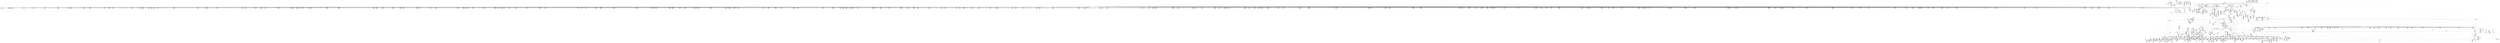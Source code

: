 digraph {
	CE0x3eb1ba0 [shape=record,shape=Mrecord,label="{CE0x3eb1ba0|40:_%struct.super_block*,_56:_i8*,_:_CRE_915,916_}"]
	CE0x3ea12b0 [shape=record,shape=Mrecord,label="{CE0x3ea12b0|VOIDTB_TE:_CE_256,264_|*MultipleSource*|Function::selinux_inode_symlink&Arg::dentry::|Function::may_create&Arg::dentry::|security/selinux/hooks.c,1730}"]
	CE0x3f31ee0 [shape=record,shape=Mrecord,label="{CE0x3f31ee0|avc_has_perm:tsid|Function::avc_has_perm&Arg::tsid::|*SummSource*}"]
	CE0x3eaf260 [shape=record,shape=Mrecord,label="{CE0x3eaf260|40:_%struct.super_block*,_56:_i8*,_:_CRE_882,883_}"]
	CE0x3ec9650 [shape=record,shape=Mrecord,label="{CE0x3ec9650|272:_i8*,_:_CRE_272,280_|*MultipleSource*|*LoadInst*|security/selinux/hooks.c,1714|security/selinux/hooks.c,1714}"]
	CE0x3e59690 [shape=record,shape=Mrecord,label="{CE0x3e59690|i32_1|*Constant*|*SummSource*}"]
	CE0x3e78ac0 [shape=record,shape=Mrecord,label="{CE0x3e78ac0|40:_%struct.super_block*,_56:_i8*,_:_CRE_16,24_|*MultipleSource*|Function::selinux_inode_symlink&Arg::dir::|Function::may_create&Arg::dir::|security/selinux/hooks.c,1713}"]
	CE0x3e590c0 [shape=record,shape=Mrecord,label="{CE0x3e590c0|may_create:tmp1|*SummSource*}"]
	CE0x3f39570 [shape=record,shape=Mrecord,label="{CE0x3f39570|i8_10|*Constant*|*SummSource*}"]
	CE0x3f1a840 [shape=record,shape=Mrecord,label="{CE0x3f1a840|272:_i8*,_:_CRE_1392,1536_|*MultipleSource*|*LoadInst*|security/selinux/hooks.c,1714|security/selinux/hooks.c,1714}"]
	CE0x3f1c8f0 [shape=record,shape=Mrecord,label="{CE0x3f1c8f0|272:_i8*,_:_CRE_1633,1634_}"]
	CE0x3e9af90 [shape=record,shape=Mrecord,label="{CE0x3e9af90|40:_%struct.super_block*,_56:_i8*,_:_CRE_183,184_}"]
	CE0x3f6b450 [shape=record,shape=Mrecord,label="{CE0x3f6b450|i64*_getelementptr_inbounds_(_26_x_i64_,_26_x_i64_*___llvm_gcov_ctr217,_i64_0,_i64_19)|*Constant*|*SummSource*}"]
	CE0x3e4b670 [shape=record,shape=Mrecord,label="{CE0x3e4b670|40:_%struct.super_block*,_56:_i8*,_:_CRE_0,2_|*MultipleSource*|Function::selinux_inode_symlink&Arg::dir::|Function::may_create&Arg::dir::|security/selinux/hooks.c,1713}"]
	CE0x3eb02a0 [shape=record,shape=Mrecord,label="{CE0x3eb02a0|40:_%struct.super_block*,_56:_i8*,_:_CRE_895,896_}"]
	CE0x3ebb760 [shape=record,shape=Mrecord,label="{CE0x3ebb760|272:_i8*,_:_CRE_1305,1306_}"]
	CE0x3e67fd0 [shape=record,shape=Mrecord,label="{CE0x3e67fd0|may_create:bb}"]
	CE0x3e6a170 [shape=record,shape=Mrecord,label="{CE0x3e6a170|may_create:tmp12|security/selinux/hooks.c,1706}"]
	CE0x3e742d0 [shape=record,shape=Mrecord,label="{CE0x3e742d0|GLOBAL:current_task|Global_var:current_task|*SummSink*}"]
	CE0x3ec79d0 [shape=record,shape=Mrecord,label="{CE0x3ec79d0|272:_i8*,_:_CRE_544,552_|*MultipleSource*|*LoadInst*|security/selinux/hooks.c,1714|security/selinux/hooks.c,1714}"]
	CE0x3f7e6b0 [shape=record,shape=Mrecord,label="{CE0x3f7e6b0|may_create:tmp67|security/selinux/hooks.c,1742|*SummSource*}"]
	CE0x3e978d0 [shape=record,shape=Mrecord,label="{CE0x3e978d0|may_create:if.end|*SummSink*}"]
	CE0x3f535e0 [shape=record,shape=Mrecord,label="{CE0x3f535e0|VOIDTB_TE:_CE_165,166_}"]
	CE0x3e51ab0 [shape=record,shape=Mrecord,label="{CE0x3e51ab0|i64_1|*Constant*}"]
	CE0x3e78e10 [shape=record,shape=Mrecord,label="{CE0x3e78e10|may_create:call4|security/selinux/hooks.c,1706}"]
	CE0x3e486c0 [shape=record,shape=Mrecord,label="{CE0x3e486c0|40:_%struct.super_block*,_56:_i8*,_:_CRE_256,257_}"]
	CE0x3e8ca20 [shape=record,shape=Mrecord,label="{CE0x3e8ca20|40:_%struct.super_block*,_56:_i8*,_:_CRE_500,504_|*MultipleSource*|Function::selinux_inode_symlink&Arg::dir::|Function::may_create&Arg::dir::|security/selinux/hooks.c,1713}"]
	CE0x3e46b40 [shape=record,shape=Mrecord,label="{CE0x3e46b40|40:_%struct.super_block*,_56:_i8*,_:_CRE_207,208_}"]
	CE0x3eb3720 [shape=record,shape=Mrecord,label="{CE0x3eb3720|40:_%struct.super_block*,_56:_i8*,_:_CRE_944,952_|*MultipleSource*|Function::selinux_inode_symlink&Arg::dir::|Function::may_create&Arg::dir::|security/selinux/hooks.c,1713}"]
	CE0x3f40fd0 [shape=record,shape=Mrecord,label="{CE0x3f40fd0|i32_5|*Constant*|*SummSource*}"]
	CE0x3f7e070 [shape=record,shape=Mrecord,label="{CE0x3f7e070|may_create:tmp66|security/selinux/hooks.c,1742|*SummSource*}"]
	CE0x3e3e600 [shape=record,shape=Mrecord,label="{CE0x3e3e600|may_create:if.end17|*SummSink*}"]
	CE0x3f20030 [shape=record,shape=Mrecord,label="{CE0x3f20030|272:_i8*,_:_CRE_1685,1686_}"]
	CE0x3e5edb0 [shape=record,shape=Mrecord,label="{CE0x3e5edb0|40:_%struct.super_block*,_56:_i8*,_:_CRE_64,72_|*MultipleSource*|Function::selinux_inode_symlink&Arg::dir::|Function::may_create&Arg::dir::|security/selinux/hooks.c,1713}"]
	"CONST[source:1(input),value:2(dynamic)][purpose:{object}][SrcIdx:13]"
	CE0x3ebcc70 [shape=record,shape=Mrecord,label="{CE0x3ebcc70|may_create:s_security|security/selinux/hooks.c,1714|*SummSource*}"]
	CE0x3e9c5c0 [shape=record,shape=Mrecord,label="{CE0x3e9c5c0|28:_i32,_:_CRE_0,8_|*MultipleSource*|security/selinux/hooks.c,1722|*LoadInst*|security/selinux/hooks.c,1713|security/selinux/hooks.c,1713}"]
	CE0x3e597d0 [shape=record,shape=Mrecord,label="{CE0x3e597d0|may_create:ad|security/selinux/hooks.c, 1710}"]
	CE0x3f231a0 [shape=record,shape=Mrecord,label="{CE0x3f231a0|272:_i8*,_:_CRE_1878,1879_}"]
	CE0x3ecbf20 [shape=record,shape=Mrecord,label="{CE0x3ecbf20|272:_i8*,_:_CRE_603,604_}"]
	CE0x3ea29c0 [shape=record,shape=Mrecord,label="{CE0x3ea29c0|VOIDTB_TE:_CE_311,312_}"]
	CE0x3f53090 [shape=record,shape=Mrecord,label="{CE0x3f53090|VOIDTB_TE:_CE_160,161_}"]
	CE0x3e8b7b0 [shape=record,shape=Mrecord,label="{CE0x3e8b7b0|40:_%struct.super_block*,_56:_i8*,_:_CRE_475,476_}"]
	CE0x3f6c6b0 [shape=record,shape=Mrecord,label="{CE0x3f6c6b0|may_create:tmp53|security/selinux/hooks.c,1733|*SummSink*}"]
	CE0x3ec3270 [shape=record,shape=Mrecord,label="{CE0x3ec3270|272:_i8*,_:_CRE_412,413_}"]
	CE0x3f2fc50 [shape=record,shape=Mrecord,label="{CE0x3f2fc50|may_create:tmp30|security/selinux/hooks.c,1725|*SummSink*}"]
	CE0x3f22200 [shape=record,shape=Mrecord,label="{CE0x3f22200|272:_i8*,_:_CRE_1832,1840_|*MultipleSource*|*LoadInst*|security/selinux/hooks.c,1714|security/selinux/hooks.c,1714}"]
	CE0x3f93b00 [shape=record,shape=Mrecord,label="{CE0x3f93b00|i64*_getelementptr_inbounds_(_2_x_i64_,_2_x_i64_*___llvm_gcov_ctr98,_i64_0,_i64_0)|*Constant*|*SummSink*}"]
	CE0x3e8ecd0 [shape=record,shape=Mrecord,label="{CE0x3e8ecd0|272:_i8*,_:_CRE_1327,1328_}"]
	CE0x3e9aa50 [shape=record,shape=Mrecord,label="{CE0x3e9aa50|40:_%struct.super_block*,_56:_i8*,_:_CRE_176,177_}"]
	CE0x3e8b370 [shape=record,shape=Mrecord,label="{CE0x3e8b370|40:_%struct.super_block*,_56:_i8*,_:_CRE_473,474_}"]
	CE0x3e65010 [shape=record,shape=Mrecord,label="{CE0x3e65010|may_create:tmp6|security/selinux/hooks.c,1706|*SummSource*}"]
	CE0x3f2c1d0 [shape=record,shape=Mrecord,label="{CE0x3f2c1d0|28:_i32,_:_CRE_112,113_}"]
	CE0x3e5ada0 [shape=record,shape=Mrecord,label="{CE0x3e5ada0|40:_%struct.super_block*,_56:_i8*,_:_CRE_268,269_}"]
	CE0x3f23e70 [shape=record,shape=Mrecord,label="{CE0x3f23e70|272:_i8*,_:_CRE_2056,2112_|*MultipleSource*|*LoadInst*|security/selinux/hooks.c,1714|security/selinux/hooks.c,1714}"]
	CE0x3e8fee0 [shape=record,shape=Mrecord,label="{CE0x3e8fee0|272:_i8*,_:_CRE_1344,1345_}"]
	CE0x3ea72a0 [shape=record,shape=Mrecord,label="{CE0x3ea72a0|40:_%struct.super_block*,_56:_i8*,_:_CRE_592,593_}"]
	"CONST[source:0(mediator),value:2(dynamic)][purpose:{subject}][SnkIdx:4]"
	CE0x4afb140 [shape=record,shape=Mrecord,label="{CE0x4afb140|GLOBAL:may_create|*Constant*}"]
	CE0x3e77bc0 [shape=record,shape=Mrecord,label="{CE0x3e77bc0|_call_void_mcount()_#3|*SummSource*}"]
	CE0x3e8bc60 [shape=record,shape=Mrecord,label="{CE0x3e8bc60|40:_%struct.super_block*,_56:_i8*,_:_CRE_479,480_}"]
	CE0x3f35410 [shape=record,shape=Mrecord,label="{CE0x3f35410|may_create:tmp27|security/selinux/hooks.c,1716|*SummSink*}"]
	CE0x5d6ca10 [shape=record,shape=Mrecord,label="{CE0x5d6ca10|i64*_getelementptr_inbounds_(_26_x_i64_,_26_x_i64_*___llvm_gcov_ctr217,_i64_0,_i64_1)|*Constant*}"]
	CE0x3ec6020 [shape=record,shape=Mrecord,label="{CE0x3ec6020|272:_i8*,_:_CRE_455,456_}"]
	CE0x3f25fa0 [shape=record,shape=Mrecord,label="{CE0x3f25fa0|may_create:tmp58|security/selinux/hooks.c,1736}"]
	CE0x3ec5be0 [shape=record,shape=Mrecord,label="{CE0x3ec5be0|272:_i8*,_:_CRE_451,452_}"]
	CE0x3f6b6e0 [shape=record,shape=Mrecord,label="{CE0x3f6b6e0|may_create:tmp52|security/selinux/hooks.c,1732}"]
	CE0x3f1c290 [shape=record,shape=Mrecord,label="{CE0x3f1c290|272:_i8*,_:_CRE_1627,1628_}"]
	CE0x3eb1060 [shape=record,shape=Mrecord,label="{CE0x3eb1060|40:_%struct.super_block*,_56:_i8*,_:_CRE_906,907_}"]
	CE0x3e8c7a0 [shape=record,shape=Mrecord,label="{CE0x3e8c7a0|40:_%struct.super_block*,_56:_i8*,_:_CRE_488,496_|*MultipleSource*|Function::selinux_inode_symlink&Arg::dir::|Function::may_create&Arg::dir::|security/selinux/hooks.c,1713}"]
	CE0x3e73290 [shape=record,shape=Mrecord,label="{CE0x3e73290|28:_i32,_:_CRE_57,58_}"]
	CE0x3ebc040 [shape=record,shape=Mrecord,label="{CE0x3ebc040|272:_i8*,_:_CRE_1312,1313_}"]
	CE0x3e87d40 [shape=record,shape=Mrecord,label="{CE0x3e87d40|i8*_getelementptr_inbounds_(_25_x_i8_,_25_x_i8_*_.str3,_i32_0,_i32_0)|*Constant*}"]
	CE0x3f24780 [shape=record,shape=Mrecord,label="{CE0x3f24780|272:_i8*,_:_CRE_2264,2268_|*MultipleSource*|*LoadInst*|security/selinux/hooks.c,1714|security/selinux/hooks.c,1714}"]
	CE0x3e977d0 [shape=record,shape=Mrecord,label="{CE0x3e977d0|may_create:if.end}"]
	CE0x3e62540 [shape=record,shape=Mrecord,label="{CE0x3e62540|40:_%struct.super_block*,_56:_i8*,_:_CRE_311,312_}"]
	CE0x3ec0a70 [shape=record,shape=Mrecord,label="{CE0x3ec0a70|272:_i8*,_:_CRE_352,360_|*MultipleSource*|*LoadInst*|security/selinux/hooks.c,1714|security/selinux/hooks.c,1714}"]
	CE0x3ea5ae0 [shape=record,shape=Mrecord,label="{CE0x3ea5ae0|40:_%struct.super_block*,_56:_i8*,_:_CRE_573,574_}"]
	CE0x3f54400 [shape=record,shape=Mrecord,label="{CE0x3f54400|may_create:d_name|security/selinux/hooks.c,1730}"]
	CE0x3ec6bd0 [shape=record,shape=Mrecord,label="{CE0x3ec6bd0|272:_i8*,_:_CRE_472,480_|*MultipleSource*|*LoadInst*|security/selinux/hooks.c,1714|security/selinux/hooks.c,1714}"]
	CE0x3ea5860 [shape=record,shape=Mrecord,label="{CE0x3ea5860|may_create:tmp23|security/selinux/hooks.c,1713}"]
	CE0x3f50bf0 [shape=record,shape=Mrecord,label="{CE0x3f50bf0|may_create:tmp46|security/selinux/hooks.c,1729|*SummSink*}"]
	CE0x3eaf9e0 [shape=record,shape=Mrecord,label="{CE0x3eaf9e0|40:_%struct.super_block*,_56:_i8*,_:_CRE_888,889_}"]
	CE0x3e61000 [shape=record,shape=Mrecord,label="{CE0x3e61000|40:_%struct.super_block*,_56:_i8*,_:_CRE_294,295_}"]
	CE0x3f26680 [shape=record,shape=Mrecord,label="{CE0x3f26680|may_create:tmp59|security/selinux/hooks.c,1736|*SummSource*}"]
	CE0x3e8c8e0 [shape=record,shape=Mrecord,label="{CE0x3e8c8e0|40:_%struct.super_block*,_56:_i8*,_:_CRE_496,500_|*MultipleSource*|Function::selinux_inode_symlink&Arg::dir::|Function::may_create&Arg::dir::|security/selinux/hooks.c,1713}"]
	CE0x3f69d90 [shape=record,shape=Mrecord,label="{CE0x3f69d90|may_create:tobool28|security/selinux/hooks.c,1736}"]
	CE0x3e794f0 [shape=record,shape=Mrecord,label="{CE0x3e794f0|i32_78|*Constant*|*SummSource*}"]
	CE0x3e54780 [shape=record,shape=Mrecord,label="{CE0x3e54780|i64_0|*Constant*|*SummSource*}"]
	CE0x3ea8060 [shape=record,shape=Mrecord,label="{CE0x3ea8060|40:_%struct.super_block*,_56:_i8*,_:_CRE_603,604_}"]
	CE0x3e4af70 [shape=record,shape=Mrecord,label="{CE0x3e4af70|may_create:tmp21|security/selinux/hooks.c,1706|*SummSink*}"]
	CE0x3ea5720 [shape=record,shape=Mrecord,label="{CE0x3ea5720|GLOBAL:security_transition_sid|*Constant*|*SummSource*}"]
	CE0x3e6c7b0 [shape=record,shape=Mrecord,label="{CE0x3e6c7b0|may_create:tmp16|security/selinux/hooks.c,1706}"]
	CE0x3f1d6c0 [shape=record,shape=Mrecord,label="{CE0x3f1d6c0|272:_i8*,_:_CRE_1646,1647_}"]
	CE0x3ea96e0 [shape=record,shape=Mrecord,label="{CE0x3ea96e0|40:_%struct.super_block*,_56:_i8*,_:_CRE_621,622_}"]
	CE0x3ec2f40 [shape=record,shape=Mrecord,label="{CE0x3ec2f40|272:_i8*,_:_CRE_409,410_}"]
	CE0x3f2a8c0 [shape=record,shape=Mrecord,label="{CE0x3f2a8c0|28:_i32,_:_CRE_88,89_}"]
	CE0x3e9aed0 [shape=record,shape=Mrecord,label="{CE0x3e9aed0|40:_%struct.super_block*,_56:_i8*,_:_CRE_182,183_}"]
	CE0x3f1e6b0 [shape=record,shape=Mrecord,label="{CE0x3f1e6b0|272:_i8*,_:_CRE_1661,1662_}"]
	CE0x3f2ba60 [shape=record,shape=Mrecord,label="{CE0x3f2ba60|28:_i32,_:_CRE_105,106_}"]
	CE0x3e8bda0 [shape=record,shape=Mrecord,label="{CE0x3e8bda0|40:_%struct.super_block*,_56:_i8*,_:_CRE_480,481_}"]
	CE0x3e6e930 [shape=record,shape=Mrecord,label="{CE0x3e6e930|40:_%struct.super_block*,_56:_i8*,_:_CRE_4,8_|*MultipleSource*|Function::selinux_inode_symlink&Arg::dir::|Function::may_create&Arg::dir::|security/selinux/hooks.c,1713}"]
	CE0x3e9ce20 [shape=record,shape=Mrecord,label="{CE0x3e9ce20|i64_5|*Constant*|*SummSink*}"]
	CE0x3e54180 [shape=record,shape=Mrecord,label="{CE0x3e54180|may_create:call|security/selinux/hooks.c,1706|*SummSink*}"]
	CE0x3e915b0 [shape=record,shape=Mrecord,label="{CE0x3e915b0|40:_%struct.super_block*,_56:_i8*,_:_CRE_562,563_}"]
	CE0x3ec90e0 [shape=record,shape=Mrecord,label="{CE0x3ec90e0|272:_i8*,_:_CRE_256,264_|*MultipleSource*|*LoadInst*|security/selinux/hooks.c,1714|security/selinux/hooks.c,1714}"]
	CE0x3e9f210 [shape=record,shape=Mrecord,label="{CE0x3e9f210|VOIDTB_TE:_CE_198,199_}"]
	CE0x3e789c0 [shape=record,shape=Mrecord,label="{CE0x3e789c0|40:_%struct.super_block*,_56:_i8*,_:_CRE_12,16_|*MultipleSource*|Function::selinux_inode_symlink&Arg::dir::|Function::may_create&Arg::dir::|security/selinux/hooks.c,1713}"]
	CE0x3e47900 [shape=record,shape=Mrecord,label="{CE0x3e47900|40:_%struct.super_block*,_56:_i8*,_:_CRE_245,246_}"]
	CE0x3e70390 [shape=record,shape=Mrecord,label="{CE0x3e70390|40:_%struct.super_block*,_56:_i8*,_:_CRE_153,154_}"]
	CE0x3f232b0 [shape=record,shape=Mrecord,label="{CE0x3f232b0|272:_i8*,_:_CRE_1879,1880_}"]
	CE0x3ecc9c0 [shape=record,shape=Mrecord,label="{CE0x3ecc9c0|272:_i8*,_:_CRE_613,614_}"]
	CE0x3ea5360 [shape=record,shape=Mrecord,label="{CE0x3ea5360|i64_18|*Constant*|*SummSource*}"]
	CE0x3e77350 [shape=record,shape=Mrecord,label="{CE0x3e77350|i64*_getelementptr_inbounds_(_2_x_i64_,_2_x_i64_*___llvm_gcov_ctr98,_i64_0,_i64_1)|*Constant*|*SummSink*}"]
	CE0x3f536f0 [shape=record,shape=Mrecord,label="{CE0x3f536f0|VOIDTB_TE:_CE_166,167_}"]
	CE0x3e5f5b0 [shape=record,shape=Mrecord,label="{CE0x3e5f5b0|40:_%struct.super_block*,_56:_i8*,_:_CRE_96,104_|*MultipleSource*|Function::selinux_inode_symlink&Arg::dir::|Function::may_create&Arg::dir::|security/selinux/hooks.c,1713}"]
	CE0x3e61a00 [shape=record,shape=Mrecord,label="{CE0x3e61a00|40:_%struct.super_block*,_56:_i8*,_:_CRE_302,303_}"]
	CE0x3ecc580 [shape=record,shape=Mrecord,label="{CE0x3ecc580|272:_i8*,_:_CRE_609,610_}"]
	CE0x3ec0410 [shape=record,shape=Mrecord,label="{CE0x3ec0410|272:_i8*,_:_CRE_224,240_|*MultipleSource*|*LoadInst*|security/selinux/hooks.c,1714|security/selinux/hooks.c,1714}"]
	CE0x3e49d60 [shape=record,shape=Mrecord,label="{CE0x3e49d60|may_create:tmp19|security/selinux/hooks.c,1706|*SummSink*}"]
	CE0x3e65120 [shape=record,shape=Mrecord,label="{CE0x3e65120|may_create:tmp6|security/selinux/hooks.c,1706|*SummSink*}"]
	CE0x3eb2d20 [shape=record,shape=Mrecord,label="{CE0x3eb2d20|40:_%struct.super_block*,_56:_i8*,_:_CRE_929,930_}"]
	CE0x3f20c40 [shape=record,shape=Mrecord,label="{CE0x3f20c40|272:_i8*,_:_CRE_1728,1736_|*MultipleSource*|*LoadInst*|security/selinux/hooks.c,1714|security/selinux/hooks.c,1714}"]
	CE0x3f1bc30 [shape=record,shape=Mrecord,label="{CE0x3f1bc30|272:_i8*,_:_CRE_1621,1622_}"]
	CE0x3ea7520 [shape=record,shape=Mrecord,label="{CE0x3ea7520|40:_%struct.super_block*,_56:_i8*,_:_CRE_594,595_}"]
	CE0x3f1c7e0 [shape=record,shape=Mrecord,label="{CE0x3f1c7e0|272:_i8*,_:_CRE_1632,1633_}"]
	CE0x3f3f4d0 [shape=record,shape=Mrecord,label="{CE0x3f3f4d0|i64_14|*Constant*|*SummSource*}"]
	CE0x3f23ad0 [shape=record,shape=Mrecord,label="{CE0x3f23ad0|272:_i8*,_:_CRE_1920,1928_|*MultipleSource*|*LoadInst*|security/selinux/hooks.c,1714|security/selinux/hooks.c,1714}"]
	CE0x3f31490 [shape=record,shape=Mrecord,label="{CE0x3f31490|may_create:tobool15|security/selinux/hooks.c,1725|*SummSource*}"]
	CE0x3f1bd40 [shape=record,shape=Mrecord,label="{CE0x3f1bd40|272:_i8*,_:_CRE_1622,1623_}"]
	CE0x3e6a5c0 [shape=record,shape=Mrecord,label="{CE0x3e6a5c0|i64*_getelementptr_inbounds_(_26_x_i64_,_26_x_i64_*___llvm_gcov_ctr217,_i64_0,_i64_6)|*Constant*}"]
	CE0x3eb7290 [shape=record,shape=Mrecord,label="{CE0x3eb7290|272:_i8*,_:_CRE_1220,1221_}"]
	CE0x3e8f660 [shape=record,shape=Mrecord,label="{CE0x3e8f660|272:_i8*,_:_CRE_1336,1337_}"]
	CE0x3e97200 [shape=record,shape=Mrecord,label="{CE0x3e97200|may_create:do.body}"]
	CE0x3e64b60 [shape=record,shape=Mrecord,label="{CE0x3e64b60|GLOBAL:may_create.__warned|Global_var:may_create.__warned|*SummSource*}"]
	CE0x3e60740 [shape=record,shape=Mrecord,label="{CE0x3e60740|40:_%struct.super_block*,_56:_i8*,_:_CRE_287,288_}"]
	CE0x3ebbf30 [shape=record,shape=Mrecord,label="{CE0x3ebbf30|272:_i8*,_:_CRE_1311,1312_}"]
	CE0x3eba040 [shape=record,shape=Mrecord,label="{CE0x3eba040|272:_i8*,_:_CRE_1263,1264_}"]
	"CONST[source:2(external),value:2(dynamic)][purpose:{subject}][SrcIdx:14]"
	CE0x3eb73a0 [shape=record,shape=Mrecord,label="{CE0x3eb73a0|272:_i8*,_:_CRE_1221,1222_}"]
	CE0x3e44450 [shape=record,shape=Mrecord,label="{CE0x3e44450|may_create:tobool1|security/selinux/hooks.c,1706|*SummSink*}"]
	CE0x3f2c830 [shape=record,shape=Mrecord,label="{CE0x3f2c830|28:_i32,_:_CRE_118,119_}"]
	CE0x3e8acb0 [shape=record,shape=Mrecord,label="{CE0x3e8acb0|40:_%struct.super_block*,_56:_i8*,_:_CRE_456,464_|*MultipleSource*|Function::selinux_inode_symlink&Arg::dir::|Function::may_create&Arg::dir::|security/selinux/hooks.c,1713}"]
	CE0x3e8f000 [shape=record,shape=Mrecord,label="{CE0x3e8f000|272:_i8*,_:_CRE_1330,1331_}"]
	CE0x3eb39f0 [shape=record,shape=Mrecord,label="{CE0x3eb39f0|40:_%struct.super_block*,_56:_i8*,_:_CRE_960,968_|*MultipleSource*|Function::selinux_inode_symlink&Arg::dir::|Function::may_create&Arg::dir::|security/selinux/hooks.c,1713}"]
	CE0x3ec0c40 [shape=record,shape=Mrecord,label="{CE0x3ec0c40|272:_i8*,_:_CRE_360,368_|*MultipleSource*|*LoadInst*|security/selinux/hooks.c,1714|security/selinux/hooks.c,1714}"]
	CE0x3ec3160 [shape=record,shape=Mrecord,label="{CE0x3ec3160|272:_i8*,_:_CRE_411,412_}"]
	CE0x3f6c640 [shape=record,shape=Mrecord,label="{CE0x3f6c640|i64*_getelementptr_inbounds_(_26_x_i64_,_26_x_i64_*___llvm_gcov_ctr217,_i64_0,_i64_20)|*Constant*|*SummSink*}"]
	CE0x3ea10e0 [shape=record,shape=Mrecord,label="{CE0x3ea10e0|VOIDTB_TE:_CE_248,256_|*MultipleSource*|Function::selinux_inode_symlink&Arg::dentry::|Function::may_create&Arg::dentry::|security/selinux/hooks.c,1730}"]
	CE0x3ebe050 [shape=record,shape=Mrecord,label="{CE0x3ebe050|272:_i8*,_:_CRE_64,72_|*MultipleSource*|*LoadInst*|security/selinux/hooks.c,1714|security/selinux/hooks.c,1714}"]
	CE0x3e9ae10 [shape=record,shape=Mrecord,label="{CE0x3e9ae10|40:_%struct.super_block*,_56:_i8*,_:_CRE_181,182_}"]
	CE0x3eb8e30 [shape=record,shape=Mrecord,label="{CE0x3eb8e30|272:_i8*,_:_CRE_1246,1247_}"]
	CE0x3e755a0 [shape=record,shape=Mrecord,label="{CE0x3e755a0|may_create:tmp64|security/selinux/hooks.c,1739}"]
	CE0x5303060 [shape=record,shape=Mrecord,label="{CE0x5303060|selinux_inode_symlink:tmp|*SummSink*}"]
	CE0x3f51750 [shape=record,shape=Mrecord,label="{CE0x3f51750|i64_15|*Constant*|*SummSource*}"]
	CE0x3e8eef0 [shape=record,shape=Mrecord,label="{CE0x3e8eef0|272:_i8*,_:_CRE_1329,1330_}"]
	CE0x3e9fed0 [shape=record,shape=Mrecord,label="{CE0x3e9fed0|VOIDTB_TE:_CE_210,211_}"]
	CE0x3ec2290 [shape=record,shape=Mrecord,label="{CE0x3ec2290|272:_i8*,_:_CRE_406,407_}"]
	CE0x3e9bb90 [shape=record,shape=Mrecord,label="{CE0x3e9bb90|40:_%struct.super_block*,_56:_i8*,_:_CRE_199,200_}"]
	CE0x3e5c060 [shape=record,shape=Mrecord,label="{CE0x3e5c060|40:_%struct.super_block*,_56:_i8*,_:_CRE_283,284_}"]
	CE0x3ecd9b0 [shape=record,shape=Mrecord,label="{CE0x3ecd9b0|272:_i8*,_:_CRE_628,629_}"]
	CE0x3f26220 [shape=record,shape=Mrecord,label="{CE0x3f26220|may_create:tmp58|security/selinux/hooks.c,1736|*SummSource*}"]
	CE0x4afb050 [shape=record,shape=Mrecord,label="{CE0x4afb050|selinux_inode_symlink:call|security/selinux/hooks.c,2779|*SummSink*}"]
	CE0x3f2f920 [shape=record,shape=Mrecord,label="{CE0x3f2f920|i64_10|*Constant*|*SummSink*}"]
	CE0x3eb76d0 [shape=record,shape=Mrecord,label="{CE0x3eb76d0|272:_i8*,_:_CRE_1224,1225_}"]
	CE0x3f26800 [shape=record,shape=Mrecord,label="{CE0x3f26800|may_create:tmp59|security/selinux/hooks.c,1736|*SummSink*}"]
	CE0x3f2dcf0 [shape=record,shape=Mrecord,label="{CE0x3f2dcf0|may_create:tmp29|security/selinux/hooks.c,1722}"]
	CE0x51d0ee0 [shape=record,shape=Mrecord,label="{CE0x51d0ee0|selinux_inode_symlink:call|security/selinux/hooks.c,2779}"]
	CE0x3ec29e0 [shape=record,shape=Mrecord,label="{CE0x3ec29e0|may_create:tmp24|*LoadInst*|security/selinux/hooks.c,1714|*SummSource*}"]
	CE0x3f352a0 [shape=record,shape=Mrecord,label="{CE0x3f352a0|may_create:tmp27|security/selinux/hooks.c,1716|*SummSource*}"]
	CE0x3e9e440 [shape=record,shape=Mrecord,label="{CE0x3e9e440|VOIDTB_TE:_CE_185,186_}"]
	CE0x3e4aa80 [shape=record,shape=Mrecord,label="{CE0x3e4aa80|may_create:tmp21|security/selinux/hooks.c,1706}"]
	CE0x3e46d80 [shape=record,shape=Mrecord,label="{CE0x3e46d80|40:_%struct.super_block*,_56:_i8*,_:_CRE_216,224_|*MultipleSource*|Function::selinux_inode_symlink&Arg::dir::|Function::may_create&Arg::dir::|security/selinux/hooks.c,1713}"]
	CE0x3f51dc0 [shape=record,shape=Mrecord,label="{CE0x3f51dc0|VOIDTB_TE:_CE_8,12_|*MultipleSource*|Function::selinux_inode_symlink&Arg::dentry::|Function::may_create&Arg::dentry::|security/selinux/hooks.c,1730}"]
	CE0x3f206e0 [shape=record,shape=Mrecord,label="{CE0x3f206e0|272:_i8*,_:_CRE_1704,1712_|*MultipleSource*|*LoadInst*|security/selinux/hooks.c,1714|security/selinux/hooks.c,1714}"]
	CE0x3e6dc80 [shape=record,shape=Mrecord,label="{CE0x3e6dc80|may_create:sid31|security/selinux/hooks.c,1739|*SummSink*}"]
	CE0x3e9b650 [shape=record,shape=Mrecord,label="{CE0x3e9b650|40:_%struct.super_block*,_56:_i8*,_:_CRE_192,193_}"]
	CE0x3e9f540 [shape=record,shape=Mrecord,label="{CE0x3e9f540|VOIDTB_TE:_CE_201,202_}"]
	CE0x3e52070 [shape=record,shape=Mrecord,label="{CE0x3e52070|may_create:if.then24|*SummSource*}"]
	CE0x3ea69e0 [shape=record,shape=Mrecord,label="{CE0x3ea69e0|40:_%struct.super_block*,_56:_i8*,_:_CRE_585,586_}"]
	CE0x3e5bb60 [shape=record,shape=Mrecord,label="{CE0x3e5bb60|40:_%struct.super_block*,_56:_i8*,_:_CRE_279,280_}"]
	CE0x3e90df0 [shape=record,shape=Mrecord,label="{CE0x3e90df0|%struct.task_struct*_(%struct.task_struct**)*_asm_movq_%gs:$_1:P_,$0_,_r,im,_dirflag_,_fpsr_,_flags_|*SummSource*}"]
	CE0x3e51ec0 [shape=record,shape=Mrecord,label="{CE0x3e51ec0|may_create:land.lhs.true2|*SummSource*}"]
	CE0x3ea28e0 [shape=record,shape=Mrecord,label="{CE0x3ea28e0|VOIDTB_TE:_CE_310,311_}"]
	CE0x3f531a0 [shape=record,shape=Mrecord,label="{CE0x3f531a0|VOIDTB_TE:_CE_161,162_}"]
	CE0x3e54900 [shape=record,shape=Mrecord,label="{CE0x3e54900|may_create:tmp6|security/selinux/hooks.c,1706}"]
	CE0x3ea0860 [shape=record,shape=Mrecord,label="{CE0x3ea0860|VOIDTB_TE:_CE_219,220_}"]
	CE0x3ebcc00 [shape=record,shape=Mrecord,label="{CE0x3ebcc00|may_create:s_security|security/selinux/hooks.c,1714}"]
	CE0x3e72880 [shape=record,shape=Mrecord,label="{CE0x3e72880|28:_i32,_:_CRE_48,49_}"]
	CE0x3f2afc0 [shape=record,shape=Mrecord,label="{CE0x3f2afc0|28:_i32,_:_CRE_95,96_}"]
	CE0x3e524e0 [shape=record,shape=Mrecord,label="{CE0x3e524e0|_ret_i32_%retval.0,_!dbg_!27798|security/selinux/hooks.c,1742}"]
	CE0x3eaa570 [shape=record,shape=Mrecord,label="{CE0x3eaa570|40:_%struct.super_block*,_56:_i8*,_:_CRE_672,680_|*MultipleSource*|Function::selinux_inode_symlink&Arg::dir::|Function::may_create&Arg::dir::|security/selinux/hooks.c,1713}"]
	CE0x3ec9f40 [shape=record,shape=Mrecord,label="{CE0x3ec9f40|272:_i8*,_:_CRE_573,574_}"]
	CE0x3f69f10 [shape=record,shape=Mrecord,label="{CE0x3f69f10|may_create:tobool28|security/selinux/hooks.c,1736|*SummSource*}"]
	CE0x3f255e0 [shape=record,shape=Mrecord,label="{CE0x3f255e0|i64_22|*Constant*|*SummSource*}"]
	CE0x3e67710 [shape=record,shape=Mrecord,label="{CE0x3e67710|may_create:return}"]
	CE0x3e57ca0 [shape=record,shape=Mrecord,label="{CE0x3e57ca0|may_create:tmp8|security/selinux/hooks.c,1706}"]
	CE0x3f2abc0 [shape=record,shape=Mrecord,label="{CE0x3f2abc0|28:_i32,_:_CRE_91,92_}"]
	CE0x3e5bde0 [shape=record,shape=Mrecord,label="{CE0x3e5bde0|40:_%struct.super_block*,_56:_i8*,_:_CRE_281,282_}"]
	CE0x3e89d30 [shape=record,shape=Mrecord,label="{CE0x3e89d30|40:_%struct.super_block*,_56:_i8*,_:_CRE_400,408_|*MultipleSource*|Function::selinux_inode_symlink&Arg::dir::|Function::may_create&Arg::dir::|security/selinux/hooks.c,1713}"]
	CE0x3eb1a60 [shape=record,shape=Mrecord,label="{CE0x3eb1a60|40:_%struct.super_block*,_56:_i8*,_:_CRE_914,915_}"]
	CE0x3ec4e10 [shape=record,shape=Mrecord,label="{CE0x3ec4e10|272:_i8*,_:_CRE_438,439_}"]
	CE0x3e74010 [shape=record,shape=Mrecord,label="{CE0x3e74010|may_create:do.end|*SummSource*}"]
	CE0x3f1f370 [shape=record,shape=Mrecord,label="{CE0x3f1f370|272:_i8*,_:_CRE_1673,1674_}"]
	CE0x3f30910 [shape=record,shape=Mrecord,label="{CE0x3f30910|may_create:tmp33|security/selinux/hooks.c,1725|*SummSource*}"]
	CE0x3e5a9e0 [shape=record,shape=Mrecord,label="{CE0x3e5a9e0|40:_%struct.super_block*,_56:_i8*,_:_CRE_265,266_}"]
	CE0x3e65450 [shape=record,shape=Mrecord,label="{CE0x3e65450|may_create:tmp7|security/selinux/hooks.c,1706|*SummSource*}"]
	CE0x3ea77a0 [shape=record,shape=Mrecord,label="{CE0x3ea77a0|40:_%struct.super_block*,_56:_i8*,_:_CRE_596,597_}"]
	CE0x3e9a750 [shape=record,shape=Mrecord,label="{CE0x3e9a750|40:_%struct.super_block*,_56:_i8*,_:_CRE_172,173_}"]
	CE0x3e5ff40 [shape=record,shape=Mrecord,label="{CE0x3e5ff40|may_create:if.then20|*SummSink*}"]
	CE0x3eb5370 [shape=record,shape=Mrecord,label="{CE0x3eb5370|may_create:tmp22|*LoadInst*|security/selinux/hooks.c,1713|*SummSource*}"]
	CE0x3f32490 [shape=record,shape=Mrecord,label="{CE0x3f32490|i16_7|*Constant*|*SummSink*}"]
	CE0x3e504e0 [shape=record,shape=Mrecord,label="{CE0x3e504e0|selinux_inode_symlink:tmp1|*SummSource*}"]
	CE0x3ebb960 [shape=record,shape=Mrecord,label="{CE0x3ebb960|272:_i8*,_:_CRE_1306,1307_}"]
	CE0x3e70990 [shape=record,shape=Mrecord,label="{CE0x3e70990|40:_%struct.super_block*,_56:_i8*,_:_CRE_161,162_}"]
	CE0x3eb95a0 [shape=record,shape=Mrecord,label="{CE0x3eb95a0|272:_i8*,_:_CRE_1253,1254_}"]
	CE0x3ec46a0 [shape=record,shape=Mrecord,label="{CE0x3ec46a0|272:_i8*,_:_CRE_431,432_}"]
	CE0x3e9b7d0 [shape=record,shape=Mrecord,label="{CE0x3e9b7d0|40:_%struct.super_block*,_56:_i8*,_:_CRE_194,195_}"]
	CE0x3f2fa20 [shape=record,shape=Mrecord,label="{CE0x3f2fa20|may_create:tmp30|security/selinux/hooks.c,1725}"]
	CE0x3e61dc0 [shape=record,shape=Mrecord,label="{CE0x3e61dc0|40:_%struct.super_block*,_56:_i8*,_:_CRE_305,306_}"]
	CE0x3e78fe0 [shape=record,shape=Mrecord,label="{CE0x3e78fe0|may_create:call4|security/selinux/hooks.c,1706|*SummSource*}"]
	CE0x3f50d20 [shape=record,shape=Mrecord,label="{CE0x3f50d20|i32_4|*Constant*}"]
	CE0x3f4fd20 [shape=record,shape=Mrecord,label="{CE0x3f4fd20|may_create:tmp45|security/selinux/hooks.c,1728|*SummSink*}"]
	CE0x3ebc9e0 [shape=record,shape=Mrecord,label="{CE0x3ebc9e0|272:_i8*,_:_CRE_392,393_}"]
	CE0x3e9e220 [shape=record,shape=Mrecord,label="{CE0x3e9e220|VOIDTB_TE:_CE_183,184_}"]
	CE0x3e92360 [shape=record,shape=Mrecord,label="{CE0x3e92360|_ret_%struct.task_struct*_%tmp4,_!dbg_!27714|./arch/x86/include/asm/current.h,14}"]
	CE0x3f54950 [shape=record,shape=Mrecord,label="{CE0x3f54950|VOIDTB_TE:_CE_92,93_}"]
	CE0x3f32d60 [shape=record,shape=Mrecord,label="{CE0x3f32d60|avc_has_perm:requested|Function::avc_has_perm&Arg::requested::|*SummSink*}"]
	CE0x3e89f70 [shape=record,shape=Mrecord,label="{CE0x3e89f70|40:_%struct.super_block*,_56:_i8*,_:_CRE_408,416_|*MultipleSource*|Function::selinux_inode_symlink&Arg::dir::|Function::may_create&Arg::dir::|security/selinux/hooks.c,1713}"]
	CE0x3ecee10 [shape=record,shape=Mrecord,label="{CE0x3ecee10|272:_i8*,_:_CRE_712,720_|*MultipleSource*|*LoadInst*|security/selinux/hooks.c,1714|security/selinux/hooks.c,1714}"]
	CE0x3ea0530 [shape=record,shape=Mrecord,label="{CE0x3ea0530|VOIDTB_TE:_CE_216,217_}"]
	CE0x3ea5d60 [shape=record,shape=Mrecord,label="{CE0x3ea5d60|40:_%struct.super_block*,_56:_i8*,_:_CRE_575,576_}"]
	CE0x3ebd030 [shape=record,shape=Mrecord,label="{CE0x3ebd030|272:_i8*,_:_CRE_0,8_|*MultipleSource*|*LoadInst*|security/selinux/hooks.c,1714|security/selinux/hooks.c,1714}"]
	CE0x3ebb5d0 [shape=record,shape=Mrecord,label="{CE0x3ebb5d0|272:_i8*,_:_CRE_1296,1300_|*MultipleSource*|*LoadInst*|security/selinux/hooks.c,1714|security/selinux/hooks.c,1714}"]
	CE0x3f82a90 [shape=record,shape=Mrecord,label="{CE0x3f82a90|may_create:call32|security/selinux/hooks.c,1739|*SummSource*}"]
	CE0x3e91bf0 [shape=record,shape=Mrecord,label="{CE0x3e91bf0|40:_%struct.super_block*,_56:_i8*,_:_CRE_567,568_}"]
	CE0x3eb9c00 [shape=record,shape=Mrecord,label="{CE0x3eb9c00|272:_i8*,_:_CRE_1259,1260_}"]
	CE0x3f54a20 [shape=record,shape=Mrecord,label="{CE0x3f54a20|VOIDTB_TE:_CE_93,94_}"]
	CE0x3ec57a0 [shape=record,shape=Mrecord,label="{CE0x3ec57a0|272:_i8*,_:_CRE_447,448_}"]
	CE0x3f53c40 [shape=record,shape=Mrecord,label="{CE0x3f53c40|VOIDTB_TE:_CE_171,172_}"]
	CE0x3f2f170 [shape=record,shape=Mrecord,label="{CE0x3f2f170|i64_11|*Constant*|*SummSink*}"]
	CE0x3f35d10 [shape=record,shape=Mrecord,label="{CE0x3f35d10|may_create:create_sid|security/selinux/hooks.c,1717}"]
	CE0x3ea7020 [shape=record,shape=Mrecord,label="{CE0x3ea7020|40:_%struct.super_block*,_56:_i8*,_:_CRE_590,591_}"]
	CE0x3f1ff20 [shape=record,shape=Mrecord,label="{CE0x3f1ff20|272:_i8*,_:_CRE_1684,1685_}"]
	CE0x3e70090 [shape=record,shape=Mrecord,label="{CE0x3e70090|40:_%struct.super_block*,_56:_i8*,_:_CRE_149,150_}"]
	CE0x3f1fe10 [shape=record,shape=Mrecord,label="{CE0x3f1fe10|272:_i8*,_:_CRE_1683,1684_}"]
	CE0x3f2b2c0 [shape=record,shape=Mrecord,label="{CE0x3f2b2c0|28:_i32,_:_CRE_98,99_}"]
	CE0x3e881f0 [shape=record,shape=Mrecord,label="{CE0x3e881f0|GLOBAL:lockdep_rcu_suspicious|*Constant*|*SummSource*}"]
	CE0x3e6cc80 [shape=record,shape=Mrecord,label="{CE0x3e6cc80|i8_1|*Constant*}"]
	CE0x3eb03e0 [shape=record,shape=Mrecord,label="{CE0x3eb03e0|40:_%struct.super_block*,_56:_i8*,_:_CRE_896,897_}"]
	CE0x5b30230 [shape=record,shape=Mrecord,label="{CE0x5b30230|selinux_inode_symlink:tmp3}"]
	CE0x3e79290 [shape=record,shape=Mrecord,label="{CE0x3e79290|GLOBAL:get_current|*Constant*}"]
	CE0x3eae220 [shape=record,shape=Mrecord,label="{CE0x3eae220|40:_%struct.super_block*,_56:_i8*,_:_CRE_869,870_}"]
	CE0x3ea3e20 [shape=record,shape=Mrecord,label="{CE0x3ea3e20|may_create:tmp47|security/selinux/hooks.c,1731}"]
	CE0x3e4e730 [shape=record,shape=Mrecord,label="{CE0x3e4e730|i64*_getelementptr_inbounds_(_26_x_i64_,_26_x_i64_*___llvm_gcov_ctr217,_i64_0,_i64_9)|*Constant*|*SummSink*}"]
	CE0x3f291c0 [shape=record,shape=Mrecord,label="{CE0x3f291c0|28:_i32,_:_CRE_65,66_}"]
	CE0x3eca6b0 [shape=record,shape=Mrecord,label="{CE0x3eca6b0|272:_i8*,_:_CRE_580,581_}"]
	CE0x3f1b6b0 [shape=record,shape=Mrecord,label="{CE0x3f1b6b0|272:_i8*,_:_CRE_1617,1618_}"]
	CE0x3e77e10 [shape=record,shape=Mrecord,label="{CE0x3e77e10|may_create:retval.0|*SummSource*}"]
	CE0x3f56e90 [shape=record,shape=Mrecord,label="{CE0x3f56e90|may_create:conv|security/selinux/hooks.c,1728|*SummSink*}"]
	CE0x3e6e470 [shape=record,shape=Mrecord,label="{CE0x3e6e470|i32_128|*Constant*|*SummSource*}"]
	CE0x3f19e60 [shape=record,shape=Mrecord,label="{CE0x3f19e60|272:_i8*,_:_CRE_1370,1371_}"]
	CE0x3e68750 [shape=record,shape=Mrecord,label="{CE0x3e68750|i64_3|*Constant*|*SummSink*}"]
	CE0x3e5e9b0 [shape=record,shape=Mrecord,label="{CE0x3e5e9b0|40:_%struct.super_block*,_56:_i8*,_:_CRE_32,40_|*MultipleSource*|Function::selinux_inode_symlink&Arg::dir::|Function::may_create&Arg::dir::|security/selinux/hooks.c,1713}"]
	CE0x3f3b980 [shape=record,shape=Mrecord,label="{CE0x3f3b980|28:_i32,_:_CRE_9,10_}"]
	CE0x3f53b30 [shape=record,shape=Mrecord,label="{CE0x3f53b30|VOIDTB_TE:_CE_170,171_}"]
	CE0x3f3d290 [shape=record,shape=Mrecord,label="{CE0x3f3d290|i64*_getelementptr_inbounds_(_26_x_i64_,_26_x_i64_*___llvm_gcov_ctr217,_i64_0,_i64_12)|*Constant*|*SummSource*}"]
	CE0x3e9bc50 [shape=record,shape=Mrecord,label="{CE0x3e9bc50|40:_%struct.super_block*,_56:_i8*,_:_CRE_200,201_}"]
	CE0x3e87760 [shape=record,shape=Mrecord,label="{CE0x3e87760|_call_void_lockdep_rcu_suspicious(i8*_getelementptr_inbounds_(_25_x_i8_,_25_x_i8_*_.str3,_i32_0,_i32_0),_i32_1706,_i8*_getelementptr_inbounds_(_45_x_i8_,_45_x_i8_*_.str12,_i32_0,_i32_0))_#10,_!dbg_!27731|security/selinux/hooks.c,1706|*SummSink*}"]
	CE0x3ece6d0 [shape=record,shape=Mrecord,label="{CE0x3ece6d0|272:_i8*,_:_CRE_672,680_|*MultipleSource*|*LoadInst*|security/selinux/hooks.c,1714|security/selinux/hooks.c,1714}"]
	CE0x3f6bfc0 [shape=record,shape=Mrecord,label="{CE0x3f6bfc0|may_create:tmp53|security/selinux/hooks.c,1733}"]
	CE0x3eb6f60 [shape=record,shape=Mrecord,label="{CE0x3eb6f60|272:_i8*,_:_CRE_1217,1218_}"]
	CE0x3ec3050 [shape=record,shape=Mrecord,label="{CE0x3ec3050|272:_i8*,_:_CRE_410,411_}"]
	CE0x3f7f2e0 [shape=record,shape=Mrecord,label="{CE0x3f7f2e0|get_current:bb|*SummSource*}"]
	CE0x3e8ce30 [shape=record,shape=Mrecord,label="{CE0x3e8ce30|40:_%struct.super_block*,_56:_i8*,_:_CRE_508,512_|*MultipleSource*|Function::selinux_inode_symlink&Arg::dir::|Function::may_create&Arg::dir::|security/selinux/hooks.c,1713}"]
	CE0x3e51e20 [shape=record,shape=Mrecord,label="{CE0x3e51e20|may_create:land.lhs.true2}"]
	CE0x3e54970 [shape=record,shape=Mrecord,label="{CE0x3e54970|may_create:tmp5|security/selinux/hooks.c,1706}"]
	CE0x3e688c0 [shape=record,shape=Mrecord,label="{CE0x3e688c0|i64_1|*Constant*}"]
	CE0x3ec0070 [shape=record,shape=Mrecord,label="{CE0x3ec0070|272:_i8*,_:_CRE_208,216_|*MultipleSource*|*LoadInst*|security/selinux/hooks.c,1714|security/selinux/hooks.c,1714}"]
	CE0x3f2bc80 [shape=record,shape=Mrecord,label="{CE0x3f2bc80|28:_i32,_:_CRE_107,108_}"]
	CE0x3ea46a0 [shape=record,shape=Mrecord,label="{CE0x3ea46a0|may_create:tmp48|security/selinux/hooks.c,1731|*SummSource*}"]
	CE0x3e560d0 [shape=record,shape=Mrecord,label="{CE0x3e560d0|_ret_i32_%call,_!dbg_!27715|security/selinux/hooks.c,2779|*SummSink*}"]
	CE0x3ea0200 [shape=record,shape=Mrecord,label="{CE0x3ea0200|VOIDTB_TE:_CE_213,214_}"]
	CE0x3e6b350 [shape=record,shape=Mrecord,label="{CE0x3e6b350|i16_9|*Constant*|*SummSink*}"]
	CE0x3eb07a0 [shape=record,shape=Mrecord,label="{CE0x3eb07a0|40:_%struct.super_block*,_56:_i8*,_:_CRE_899,900_}"]
	CE0x3e64510 [shape=record,shape=Mrecord,label="{CE0x3e64510|may_create:tobool|security/selinux/hooks.c,1706|*SummSource*}"]
	CE0x3e5ab20 [shape=record,shape=Mrecord,label="{CE0x3e5ab20|40:_%struct.super_block*,_56:_i8*,_:_CRE_266,267_}"]
	CE0x3f211b0 [shape=record,shape=Mrecord,label="{CE0x3f211b0|272:_i8*,_:_CRE_1760,1764_|*MultipleSource*|*LoadInst*|security/selinux/hooks.c,1714|security/selinux/hooks.c,1714}"]
	CE0x3f2a2c0 [shape=record,shape=Mrecord,label="{CE0x3f2a2c0|28:_i32,_:_CRE_82,83_}"]
	CE0x3e67df0 [shape=record,shape=Mrecord,label="{CE0x3e67df0|may_create:if.end30|*SummSource*}"]
	CE0x3f36130 [shape=record,shape=Mrecord,label="{CE0x3f36130|may_create:tmp28|security/selinux/hooks.c,1717}"]
	CE0x3eb0b60 [shape=record,shape=Mrecord,label="{CE0x3eb0b60|40:_%struct.super_block*,_56:_i8*,_:_CRE_902,903_}"]
	CE0x3f18620 [shape=record,shape=Mrecord,label="{CE0x3f18620|272:_i8*,_:_CRE_1347,1348_}"]
	CE0x3e4a790 [shape=record,shape=Mrecord,label="{CE0x3e4a790|may_create:tmp20|security/selinux/hooks.c,1706}"]
	CE0x3e62040 [shape=record,shape=Mrecord,label="{CE0x3e62040|40:_%struct.super_block*,_56:_i8*,_:_CRE_307,308_}"]
	CE0x3f328a0 [shape=record,shape=Mrecord,label="{CE0x3f328a0|avc_has_perm:tclass|Function::avc_has_perm&Arg::tclass::|*SummSink*}"]
	CE0x3e4ac20 [shape=record,shape=Mrecord,label="{CE0x3e4ac20|may_create:tmp20|security/selinux/hooks.c,1706|*SummSink*}"]
	CE0x3f57c90 [shape=record,shape=Mrecord,label="{CE0x3f57c90|i64_15|*Constant*}"]
	CE0x3eb45a0 [shape=record,shape=Mrecord,label="{CE0x3eb45a0|40:_%struct.super_block*,_56:_i8*,_:_CRE_980,981_}"]
	CE0x3f20870 [shape=record,shape=Mrecord,label="{CE0x3f20870|272:_i8*,_:_CRE_1712,1720_|*MultipleSource*|*LoadInst*|security/selinux/hooks.c,1714|security/selinux/hooks.c,1714}"]
	CE0x3eccf10 [shape=record,shape=Mrecord,label="{CE0x3eccf10|272:_i8*,_:_CRE_618,619_}"]
	CE0x3f52920 [shape=record,shape=Mrecord,label="{CE0x3f52920|VOIDTB_TE:_CE_153,154_}"]
	CE0x3f29cc0 [shape=record,shape=Mrecord,label="{CE0x3f29cc0|28:_i32,_:_CRE_76,77_}"]
	CE0x3f56a50 [shape=record,shape=Mrecord,label="{CE0x3f56a50|VOIDTB_TE:_CE_90,91_}"]
	CE0x3eaec20 [shape=record,shape=Mrecord,label="{CE0x3eaec20|40:_%struct.super_block*,_56:_i8*,_:_CRE_877,878_}"]
	CE0x3f36880 [shape=record,shape=Mrecord,label="{CE0x3f36880|may_create:type|security/selinux/hooks.c,1719}"]
	CE0x3f18d60 [shape=record,shape=Mrecord,label="{CE0x3f18d60|272:_i8*,_:_CRE_1354,1355_}"]
	CE0x3e5bca0 [shape=record,shape=Mrecord,label="{CE0x3e5bca0|40:_%struct.super_block*,_56:_i8*,_:_CRE_280,281_}"]
	CE0x3e3f9a0 [shape=record,shape=Mrecord,label="{CE0x3e3f9a0|i64*_getelementptr_inbounds_(_2_x_i64_,_2_x_i64_*___llvm_gcov_ctr223,_i64_0,_i64_1)|*Constant*}"]
	CE0x3f1f7b0 [shape=record,shape=Mrecord,label="{CE0x3f1f7b0|272:_i8*,_:_CRE_1677,1678_}"]
	CE0x3e9be90 [shape=record,shape=Mrecord,label="{CE0x3e9be90|40:_%struct.super_block*,_56:_i8*,_:_CRE_203,204_}"]
	CE0x3eb20a0 [shape=record,shape=Mrecord,label="{CE0x3eb20a0|40:_%struct.super_block*,_56:_i8*,_:_CRE_919,920_}"]
	CE0x3ec99f0 [shape=record,shape=Mrecord,label="{CE0x3ec99f0|272:_i8*,_:_CRE_568,569_}"]
	CE0x3f19f70 [shape=record,shape=Mrecord,label="{CE0x3f19f70|272:_i8*,_:_CRE_1371,1372_}"]
	CE0x3e684b0 [shape=record,shape=Mrecord,label="{CE0x3e684b0|may_create:tobool|security/selinux/hooks.c,1706}"]
	CE0x3f18b40 [shape=record,shape=Mrecord,label="{CE0x3f18b40|272:_i8*,_:_CRE_1352,1353_}"]
	CE0x3e5fe40 [shape=record,shape=Mrecord,label="{CE0x3e5fe40|may_create:if.then20|*SummSource*}"]
	"CONST[source:0(mediator),value:0(static)][purpose:{operation}][SnkIdx:3]"
	CE0x3e63dd0 [shape=record,shape=Mrecord,label="{CE0x3e63dd0|may_create:tmp8|security/selinux/hooks.c,1706|*SummSink*}"]
	CE0x3f2e500 [shape=record,shape=Mrecord,label="{CE0x3f2e500|avc_has_perm:auditdata|Function::avc_has_perm&Arg::auditdata::}"]
	CE0x3eb35e0 [shape=record,shape=Mrecord,label="{CE0x3eb35e0|40:_%struct.super_block*,_56:_i8*,_:_CRE_936,944_|*MultipleSource*|Function::selinux_inode_symlink&Arg::dir::|Function::may_create&Arg::dir::|security/selinux/hooks.c,1713}"]
	CE0x3e5e470 [shape=record,shape=Mrecord,label="{CE0x3e5e470|i64*_getelementptr_inbounds_(_26_x_i64_,_26_x_i64_*___llvm_gcov_ctr217,_i64_0,_i64_8)|*Constant*|*SummSink*}"]
	CE0x3e6fd90 [shape=record,shape=Mrecord,label="{CE0x3e6fd90|40:_%struct.super_block*,_56:_i8*,_:_CRE_145,146_}"]
	CE0x3f29ac0 [shape=record,shape=Mrecord,label="{CE0x3f29ac0|28:_i32,_:_CRE_74,75_}"]
	CE0x3f18c50 [shape=record,shape=Mrecord,label="{CE0x3f18c50|272:_i8*,_:_CRE_1353,1354_}"]
	"CONST[source:0(mediator),value:2(dynamic)][purpose:{object}][SnkIdx:9]"
	CE0x3eb6940 [shape=record,shape=Mrecord,label="{CE0x3eb6940|272:_i8*,_:_CRE_1211,1212_}"]
	CE0x3e9edd0 [shape=record,shape=Mrecord,label="{CE0x3e9edd0|VOIDTB_TE:_CE_194,195_}"]
	CE0x3f25760 [shape=record,shape=Mrecord,label="{CE0x3f25760|may_create:tmp56|security/selinux/hooks.c,1736}"]
	CE0x3f53d50 [shape=record,shape=Mrecord,label="{CE0x3f53d50|VOIDTB_TE:_CE_172,173_}"]
	CE0x3eb08e0 [shape=record,shape=Mrecord,label="{CE0x3eb08e0|40:_%struct.super_block*,_56:_i8*,_:_CRE_900,901_}"]
	CE0x3e48d90 [shape=record,shape=Mrecord,label="{CE0x3e48d90|GLOBAL:get_current|*Constant*|*SummSink*}"]
	CE0x3e648d0 [shape=record,shape=Mrecord,label="{CE0x3e648d0|GLOBAL:may_create.__warned|Global_var:may_create.__warned}"]
	CE0x3eb6d40 [shape=record,shape=Mrecord,label="{CE0x3eb6d40|272:_i8*,_:_CRE_1215,1216_}"]
	CE0x3ea91e0 [shape=record,shape=Mrecord,label="{CE0x3ea91e0|40:_%struct.super_block*,_56:_i8*,_:_CRE_617,618_}"]
	CE0x3f3f2c0 [shape=record,shape=Mrecord,label="{CE0x3f3f2c0|may_create:tmp38|security/selinux/hooks.c,1728}"]
	CE0x3ebb140 [shape=record,shape=Mrecord,label="{CE0x3ebb140|272:_i8*,_:_CRE_1279,1280_}"]
	CE0x3f40200 [shape=record,shape=Mrecord,label="{CE0x3f40200|may_create:tmp38|security/selinux/hooks.c,1728|*SummSink*}"]
	CE0x3f25570 [shape=record,shape=Mrecord,label="{CE0x3f25570|i64_22|*Constant*}"]
	CE0x3ece170 [shape=record,shape=Mrecord,label="{CE0x3ece170|272:_i8*,_:_CRE_648,656_|*MultipleSource*|*LoadInst*|security/selinux/hooks.c,1714|security/selinux/hooks.c,1714}"]
	CE0x3e450d0 [shape=record,shape=Mrecord,label="{CE0x3e450d0|get_current:tmp4|./arch/x86/include/asm/current.h,14}"]
	CE0x3f52f80 [shape=record,shape=Mrecord,label="{CE0x3f52f80|VOIDTB_TE:_CE_159,160_}"]
	CE0x3f3b050 [shape=record,shape=Mrecord,label="{CE0x3f3b050|may_create:sid13|security/selinux/hooks.c,1722}"]
	CE0x3f1dc10 [shape=record,shape=Mrecord,label="{CE0x3f1dc10|272:_i8*,_:_CRE_1651,1652_}"]
	CE0x3e3e590 [shape=record,shape=Mrecord,label="{CE0x3e3e590|may_create:if.end17|*SummSource*}"]
	CE0x3ea8ba0 [shape=record,shape=Mrecord,label="{CE0x3ea8ba0|40:_%struct.super_block*,_56:_i8*,_:_CRE_612,613_}"]
	CE0x3f1c3a0 [shape=record,shape=Mrecord,label="{CE0x3f1c3a0|272:_i8*,_:_CRE_1628,1629_}"]
	CE0x3ecf1b0 [shape=record,shape=Mrecord,label="{CE0x3ecf1b0|272:_i8*,_:_CRE_736,880_|*MultipleSource*|*LoadInst*|security/selinux/hooks.c,1714|security/selinux/hooks.c,1714}"]
	CE0x3ec39e0 [shape=record,shape=Mrecord,label="{CE0x3ec39e0|272:_i8*,_:_CRE_419,420_}"]
	CE0x3f6b570 [shape=record,shape=Mrecord,label="{CE0x3f6b570|may_create:tmp51|security/selinux/hooks.c,1732|*SummSink*}"]
	CE0x3e46a80 [shape=record,shape=Mrecord,label="{CE0x3e46a80|40:_%struct.super_block*,_56:_i8*,_:_CRE_206,207_}"]
	CE0x3f53a20 [shape=record,shape=Mrecord,label="{CE0x3f53a20|VOIDTB_TE:_CE_169,170_}"]
	CE0x3e506a0 [shape=record,shape=Mrecord,label="{CE0x3e506a0|selinux_inode_symlink:bb|*SummSink*}"]
	CE0x3f56850 [shape=record,shape=Mrecord,label="{CE0x3f56850|VOIDTB_TE:_CE_89,90_}"]
	CE0x3f194d0 [shape=record,shape=Mrecord,label="{CE0x3f194d0|272:_i8*,_:_CRE_1361,1362_}"]
	CE0x3e9dcd0 [shape=record,shape=Mrecord,label="{CE0x3e9dcd0|VOIDTB_TE:_CE_178,179_}"]
	CE0x3e4e3d0 [shape=record,shape=Mrecord,label="{CE0x3e4e3d0|i64*_getelementptr_inbounds_(_26_x_i64_,_26_x_i64_*___llvm_gcov_ctr217,_i64_0,_i64_9)|*Constant*}"]
	CE0x3ebf3c0 [shape=record,shape=Mrecord,label="{CE0x3ebf3c0|272:_i8*,_:_CRE_144,152_|*MultipleSource*|*LoadInst*|security/selinux/hooks.c,1714|security/selinux/hooks.c,1714}"]
	CE0x3e52ac0 [shape=record,shape=Mrecord,label="{CE0x3e52ac0|_ret_i32_%retval.0,_!dbg_!27798|security/selinux/hooks.c,1742|*SummSink*}"]
	CE0x3e5daa0 [shape=record,shape=Mrecord,label="{CE0x3e5daa0|avc_has_perm:ssid|Function::avc_has_perm&Arg::ssid::|*SummSink*}"]
	CE0x3f25880 [shape=record,shape=Mrecord,label="{CE0x3f25880|may_create:tmp56|security/selinux/hooks.c,1736|*SummSource*}"]
	CE0x3ecaaf0 [shape=record,shape=Mrecord,label="{CE0x3ecaaf0|272:_i8*,_:_CRE_584,585_}"]
	CE0x3ebbac0 [shape=record,shape=Mrecord,label="{CE0x3ebbac0|272:_i8*,_:_CRE_1308,1309_}"]
	CE0x3f294c0 [shape=record,shape=Mrecord,label="{CE0x3f294c0|28:_i32,_:_CRE_68,69_}"]
	CE0x3ead8f0 [shape=record,shape=Mrecord,label="{CE0x3ead8f0|40:_%struct.super_block*,_56:_i8*,_:_CRE_864,865_}"]
	CE0x3e46070 [shape=record,shape=Mrecord,label="{CE0x3e46070|may_create:tmp}"]
	CE0x3e580a0 [shape=record,shape=Mrecord,label="{CE0x3e580a0|0:_i8,_:_GCMR_may_create.__warned_internal_global_i8_0,_section_.data.unlikely_,_align_1:_elem_0:default:}"]
	CE0x3f1ba50 [shape=record,shape=Mrecord,label="{CE0x3f1ba50|272:_i8*,_:_CRE_1619,1620_}"]
	CE0x3f68700 [shape=record,shape=Mrecord,label="{CE0x3f68700|may_create:tmp54|security/selinux/hooks.c,1733|*SummSource*}"]
	CE0x3f56650 [shape=record,shape=Mrecord,label="{CE0x3f56650|VOIDTB_TE:_CE_88,89_}"]
	CE0x3f362d0 [shape=record,shape=Mrecord,label="{CE0x3f362d0|may_create:tmp28|security/selinux/hooks.c,1717|*SummSink*}"]
	CE0x3e3e450 [shape=record,shape=Mrecord,label="{CE0x3e3e450|may_create:if.end17}"]
	CE0x3f502e0 [shape=record,shape=Mrecord,label="{CE0x3f502e0|may_create:sid21|security/selinux/hooks.c,1729|*SummSource*}"]
	CE0x3e70510 [shape=record,shape=Mrecord,label="{CE0x3e70510|40:_%struct.super_block*,_56:_i8*,_:_CRE_155,156_}"]
	CE0x3e8b130 [shape=record,shape=Mrecord,label="{CE0x3e8b130|40:_%struct.super_block*,_56:_i8*,_:_CRE_472,473_}"]
	CE0x3f4f9f0 [shape=record,shape=Mrecord,label="{CE0x3f4f9f0|may_create:tmp45|security/selinux/hooks.c,1728}"]
	CE0x3ea1910 [shape=record,shape=Mrecord,label="{CE0x3ea1910|VOIDTB_TE:_CE_280,288_|*MultipleSource*|Function::selinux_inode_symlink&Arg::dentry::|Function::may_create&Arg::dentry::|security/selinux/hooks.c,1730}"]
	CE0x3f1a3b0 [shape=record,shape=Mrecord,label="{CE0x3f1a3b0|272:_i8*,_:_CRE_1375,1376_}"]
	CE0x3f24b20 [shape=record,shape=Mrecord,label="{CE0x3f24b20|may_create:tmp25|security/selinux/hooks.c,1714|*SummSource*}"]
	CE0x3e68550 [shape=record,shape=Mrecord,label="{CE0x3e68550|i64_3|*Constant*}"]
	CE0x3f397d0 [shape=record,shape=Mrecord,label="{CE0x3f397d0|may_create:u|security/selinux/hooks.c,1720|*SummSink*}"]
	CE0x3e52600 [shape=record,shape=Mrecord,label="{CE0x3e52600|may_create:tclass|Function::may_create&Arg::tclass::}"]
	CE0x3f2b730 [shape=record,shape=Mrecord,label="{CE0x3f2b730|28:_i32,_:_CRE_102,103_}"]
	CE0x3e49840 [shape=record,shape=Mrecord,label="{CE0x3e49840|may_create:dir|Function::may_create&Arg::dir::|*SummSink*}"]
	CE0x3ea4950 [shape=record,shape=Mrecord,label="{CE0x3ea4950|may_create:tmp49|security/selinux/hooks.c,1731}"]
	CE0x3f54280 [shape=record,shape=Mrecord,label="{CE0x3f54280|may_create:d_name|security/selinux/hooks.c,1730|*SummSource*}"]
	CE0x3e3fa10 [shape=record,shape=Mrecord,label="{CE0x3e3fa10|i64_1|*Constant*|*SummSource*}"]
	CE0x3ec4d00 [shape=record,shape=Mrecord,label="{CE0x3ec4d00|272:_i8*,_:_CRE_437,438_}"]
	CE0x3e62180 [shape=record,shape=Mrecord,label="{CE0x3e62180|40:_%struct.super_block*,_56:_i8*,_:_CRE_308,309_}"]
	CE0x3e8e890 [shape=record,shape=Mrecord,label="{CE0x3e8e890|272:_i8*,_:_CRE_1323,1324_}"]
	CE0x3ebfcd0 [shape=record,shape=Mrecord,label="{CE0x3ebfcd0|272:_i8*,_:_CRE_192,200_|*MultipleSource*|*LoadInst*|security/selinux/hooks.c,1714|security/selinux/hooks.c,1714}"]
	CE0x3ec8400 [shape=record,shape=Mrecord,label="{CE0x3ec8400|272:_i8*,_:_CRE_566,567_}"]
	CE0x3ea4820 [shape=record,shape=Mrecord,label="{CE0x3ea4820|may_create:tmp48|security/selinux/hooks.c,1731|*SummSink*}"]
	CE0x3e473d0 [shape=record,shape=Mrecord,label="{CE0x3e473d0|40:_%struct.super_block*,_56:_i8*,_:_CRE_241,242_}"]
	CE0x3eca160 [shape=record,shape=Mrecord,label="{CE0x3eca160|272:_i8*,_:_CRE_575,576_}"]
	CE0x3ec6240 [shape=record,shape=Mrecord,label="{CE0x3ec6240|272:_i8*,_:_CRE_457,458_}"]
	CE0x3ec4bf0 [shape=record,shape=Mrecord,label="{CE0x3ec4bf0|272:_i8*,_:_CRE_436,437_}"]
	CE0x3e49000 [shape=record,shape=Mrecord,label="{CE0x3e49000|get_current:entry|*SummSource*}"]
	CE0x3f7e320 [shape=record,shape=Mrecord,label="{CE0x3f7e320|may_create:tmp66|security/selinux/hooks.c,1742|*SummSink*}"]
	CE0x3ec0fe0 [shape=record,shape=Mrecord,label="{CE0x3ec0fe0|272:_i8*,_:_CRE_376,380_|*MultipleSource*|*LoadInst*|security/selinux/hooks.c,1714|security/selinux/hooks.c,1714}"]
	CE0x3e72db0 [shape=record,shape=Mrecord,label="{CE0x3e72db0|28:_i32,_:_CRE_51,52_}"]
	CE0x3eb44b0 [shape=record,shape=Mrecord,label="{CE0x3eb44b0|40:_%struct.super_block*,_56:_i8*,_:_CRE_979,980_}"]
	CE0x3eb57a0 [shape=record,shape=Mrecord,label="{CE0x3eb57a0|272:_i8*,_:_CRE_288,296_|*MultipleSource*|*LoadInst*|security/selinux/hooks.c,1714|security/selinux/hooks.c,1714}"]
	CE0x3f28870 [shape=record,shape=Mrecord,label="{CE0x3f28870|i64*_getelementptr_inbounds_(_26_x_i64_,_26_x_i64_*___llvm_gcov_ctr217,_i64_0,_i64_24)|*Constant*|*SummSource*}"]
	CE0x3e47b80 [shape=record,shape=Mrecord,label="{CE0x3e47b80|40:_%struct.super_block*,_56:_i8*,_:_CRE_247,248_}"]
	CE0x3f3be50 [shape=record,shape=Mrecord,label="{CE0x3f3be50|28:_i32,_:_CRE_12,13_}"]
	CE0x3f2daf0 [shape=record,shape=Mrecord,label="{CE0x3f2daf0|28:_i32,_:_CRE_200,208_|*MultipleSource*|security/selinux/hooks.c,1722|*LoadInst*|security/selinux/hooks.c,1713|security/selinux/hooks.c,1713}"]
	CE0x3eac770 [shape=record,shape=Mrecord,label="{CE0x3eac770|40:_%struct.super_block*,_56:_i8*,_:_CRE_800,804_|*MultipleSource*|Function::selinux_inode_symlink&Arg::dir::|Function::may_create&Arg::dir::|security/selinux/hooks.c,1713}"]
	CE0x3e4bb60 [shape=record,shape=Mrecord,label="{CE0x3e4bb60|may_create:if.then16|*SummSource*}"]
	CE0x3eba260 [shape=record,shape=Mrecord,label="{CE0x3eba260|272:_i8*,_:_CRE_1265,1266_}"]
	CE0x3eb42b0 [shape=record,shape=Mrecord,label="{CE0x3eb42b0|40:_%struct.super_block*,_56:_i8*,_:_CRE_978,979_}"]
	CE0x3f2e0f0 [shape=record,shape=Mrecord,label="{CE0x3f2e0f0|may_create:tmp29|security/selinux/hooks.c,1722|*SummSink*}"]
	CE0x3f21e60 [shape=record,shape=Mrecord,label="{CE0x3f21e60|272:_i8*,_:_CRE_1816,1824_|*MultipleSource*|*LoadInst*|security/selinux/hooks.c,1714|security/selinux/hooks.c,1714}"]
	CE0x3e4adf0 [shape=record,shape=Mrecord,label="{CE0x3e4adf0|may_create:tmp21|security/selinux/hooks.c,1706|*SummSource*}"]
	CE0x3e6db00 [shape=record,shape=Mrecord,label="{CE0x3e6db00|may_create:sid31|security/selinux/hooks.c,1739|*SummSource*}"]
	CE0x3ec4260 [shape=record,shape=Mrecord,label="{CE0x3ec4260|272:_i8*,_:_CRE_427,428_}"]
	CE0x3ecccf0 [shape=record,shape=Mrecord,label="{CE0x3ecccf0|272:_i8*,_:_CRE_616,617_}"]
	CE0x3f1a9d0 [shape=record,shape=Mrecord,label="{CE0x3f1a9d0|272:_i8*,_:_CRE_1536,1568_|*MultipleSource*|*LoadInst*|security/selinux/hooks.c,1714|security/selinux/hooks.c,1714}"]
	CE0x3ec1380 [shape=record,shape=Mrecord,label="{CE0x3ec1380|272:_i8*,_:_CRE_393,394_}"]
	CE0x3e67600 [shape=record,shape=Mrecord,label="{CE0x3e67600|may_create:bb|*SummSink*}"]
	CE0x3f296c0 [shape=record,shape=Mrecord,label="{CE0x3f296c0|28:_i32,_:_CRE_70,71_}"]
	CE0x3ec69b0 [shape=record,shape=Mrecord,label="{CE0x3ec69b0|272:_i8*,_:_CRE_560,561_}"]
	CE0x3f20250 [shape=record,shape=Mrecord,label="{CE0x3f20250|272:_i8*,_:_CRE_1687,1688_}"]
	CE0x3e6a010 [shape=record,shape=Mrecord,label="{CE0x3e6a010|may_create:tmp11|security/selinux/hooks.c,1706|*SummSink*}"]
	CE0x3eac9b0 [shape=record,shape=Mrecord,label="{CE0x3eac9b0|40:_%struct.super_block*,_56:_i8*,_:_CRE_808,816_|*MultipleSource*|Function::selinux_inode_symlink&Arg::dir::|Function::may_create&Arg::dir::|security/selinux/hooks.c,1713}"]
	CE0x3e47590 [shape=record,shape=Mrecord,label="{CE0x3e47590|40:_%struct.super_block*,_56:_i8*,_:_CRE_242,243_}"]
	CE0x3f553b0 [shape=record,shape=Mrecord,label="{CE0x3f553b0|VOIDTB_TE:_CE_146,147_}"]
	CE0x3f363b0 [shape=record,shape=Mrecord,label="{CE0x3f363b0|0:_i32,_:_SCMRE:_elem_0:default:}"]
	CE0x3f21380 [shape=record,shape=Mrecord,label="{CE0x3f21380|272:_i8*,_:_CRE_1768,1776_|*MultipleSource*|*LoadInst*|security/selinux/hooks.c,1714|security/selinux/hooks.c,1714}"]
	CE0x3e9e550 [shape=record,shape=Mrecord,label="{CE0x3e9e550|VOIDTB_TE:_CE_186,187_}"]
	"CONST[source:1(input),value:2(dynamic)][purpose:{object}][SrcIdx:12]"
	CE0x3f51d50 [shape=record,shape=Mrecord,label="{CE0x3f51d50|VOIDTB_TE:_CE_0,4_|*MultipleSource*|Function::selinux_inode_symlink&Arg::dentry::|Function::may_create&Arg::dentry::|security/selinux/hooks.c,1730}"]
	CE0x3e6b620 [shape=record,shape=Mrecord,label="{CE0x3e6b620|selinux_inode_symlink:dir|Function::selinux_inode_symlink&Arg::dir::}"]
	CE0x3f195e0 [shape=record,shape=Mrecord,label="{CE0x3f195e0|272:_i8*,_:_CRE_1362,1363_}"]
	CE0x3ea68a0 [shape=record,shape=Mrecord,label="{CE0x3ea68a0|40:_%struct.super_block*,_56:_i8*,_:_CRE_584,585_}"]
	CE0x3ea95a0 [shape=record,shape=Mrecord,label="{CE0x3ea95a0|40:_%struct.super_block*,_56:_i8*,_:_CRE_620,621_}"]
	CE0x3f3f020 [shape=record,shape=Mrecord,label="{CE0x3f3f020|i64_13|*Constant*|*SummSource*}"]
	CE0x3f1a6e0 [shape=record,shape=Mrecord,label="{CE0x3f1a6e0|272:_i8*,_:_CRE_1384,1392_|*MultipleSource*|*LoadInst*|security/selinux/hooks.c,1714|security/selinux/hooks.c,1714}"]
	CE0x3ebabf0 [shape=record,shape=Mrecord,label="{CE0x3ebabf0|272:_i8*,_:_CRE_1274,1275_}"]
	CE0x3f52c50 [shape=record,shape=Mrecord,label="{CE0x3f52c50|VOIDTB_TE:_CE_156,157_}"]
	CE0x3ea4d50 [shape=record,shape=Mrecord,label="{CE0x3ea4d50|may_create:tmp49|security/selinux/hooks.c,1731|*SummSink*}"]
	CE0x3eaf4e0 [shape=record,shape=Mrecord,label="{CE0x3eaf4e0|40:_%struct.super_block*,_56:_i8*,_:_CRE_884,885_}"]
	CE0x3ecc690 [shape=record,shape=Mrecord,label="{CE0x3ecc690|272:_i8*,_:_CRE_610,611_}"]
	CE0x3eaf3a0 [shape=record,shape=Mrecord,label="{CE0x3eaf3a0|40:_%struct.super_block*,_56:_i8*,_:_CRE_883,884_}"]
	CE0x3ea2780 [shape=record,shape=Mrecord,label="{CE0x3ea2780|VOIDTB_TE:_CE_308,309_}"]
	CE0x3e73020 [shape=record,shape=Mrecord,label="{CE0x3e73020|28:_i32,_:_CRE_54,55_}"]
	CE0x3ecd130 [shape=record,shape=Mrecord,label="{CE0x3ecd130|272:_i8*,_:_CRE_620,621_}"]
	CE0x3e6c3c0 [shape=record,shape=Mrecord,label="{CE0x3e6c3c0|may_create:tmp15|security/selinux/hooks.c,1706}"]
	CE0x3e4b4a0 [shape=record,shape=Mrecord,label="{CE0x3e4b4a0|i32_10|*Constant*|*SummSource*}"]
	CE0x3e534c0 [shape=record,shape=Mrecord,label="{CE0x3e534c0|may_create:tobool|security/selinux/hooks.c,1706|*SummSink*}"]
	CE0x3f3f460 [shape=record,shape=Mrecord,label="{CE0x3f3f460|i64_14|*Constant*}"]
	CE0x3eba8c0 [shape=record,shape=Mrecord,label="{CE0x3eba8c0|272:_i8*,_:_CRE_1271,1272_}"]
	"CONST[source:0(mediator),value:0(static)][purpose:{operation}][SnkIdx:11]"
	CE0x3ec5030 [shape=record,shape=Mrecord,label="{CE0x3ec5030|272:_i8*,_:_CRE_440,441_}"]
	CE0x3e46150 [shape=record,shape=Mrecord,label="{CE0x3e46150|may_create:tmp|*SummSource*}"]
	CE0x3e92a60 [shape=record,shape=Mrecord,label="{CE0x3e92a60|get_current:tmp4|./arch/x86/include/asm/current.h,14|*SummSink*}"]
	CE0x3f1e7c0 [shape=record,shape=Mrecord,label="{CE0x3f1e7c0|272:_i8*,_:_CRE_1662,1663_}"]
	CE0x3eb75c0 [shape=record,shape=Mrecord,label="{CE0x3eb75c0|272:_i8*,_:_CRE_1223,1224_}"]
	CE0x3f68b10 [shape=record,shape=Mrecord,label="{CE0x3f68b10|may_create:tmp54|security/selinux/hooks.c,1733|*SummSink*}"]
	CE0x3e69830 [shape=record,shape=Mrecord,label="{CE0x3e69830|i64_2|*Constant*}"]
	CE0x3e8e560 [shape=record,shape=Mrecord,label="{CE0x3e8e560|272:_i8*,_:_CRE_1320,1321_}"]
	CE0x3f28ff0 [shape=record,shape=Mrecord,label="{CE0x3f28ff0|28:_i32,_:_CRE_63,64_}"]
	CE0x3f2a7c0 [shape=record,shape=Mrecord,label="{CE0x3f2a7c0|28:_i32,_:_CRE_87,88_}"]
	CE0x3e72020 [shape=record,shape=Mrecord,label="{CE0x3e72020|28:_i32,_:_CRE_23,24_}"]
	CE0x36e9fe0 [shape=record,shape=Mrecord,label="{CE0x36e9fe0|selinux_inode_symlink:tmp2}"]
	CE0x3eb86c0 [shape=record,shape=Mrecord,label="{CE0x3eb86c0|272:_i8*,_:_CRE_1239,1240_}"]
	CE0x3f52e70 [shape=record,shape=Mrecord,label="{CE0x3f52e70|VOIDTB_TE:_CE_158,159_}"]
	CE0x3f22030 [shape=record,shape=Mrecord,label="{CE0x3f22030|272:_i8*,_:_CRE_1824,1828_|*MultipleSource*|*LoadInst*|security/selinux/hooks.c,1714|security/selinux/hooks.c,1714}"]
	CE0x3eb3220 [shape=record,shape=Mrecord,label="{CE0x3eb3220|40:_%struct.super_block*,_56:_i8*,_:_CRE_933,934_}"]
	CE0x3f2b0c0 [shape=record,shape=Mrecord,label="{CE0x3f2b0c0|28:_i32,_:_CRE_96,97_}"]
	CE0x3ec82f0 [shape=record,shape=Mrecord,label="{CE0x3ec82f0|272:_i8*,_:_CRE_565,566_}"]
	CE0x3e60d80 [shape=record,shape=Mrecord,label="{CE0x3e60d80|40:_%struct.super_block*,_56:_i8*,_:_CRE_292,293_}"]
	CE0x3ec25a0 [shape=record,shape=Mrecord,label="{CE0x3ec25a0|may_create:i_sb|security/selinux/hooks.c,1714}"]
	CE0x3f2d4f0 [shape=record,shape=Mrecord,label="{CE0x3f2d4f0|28:_i32,_:_CRE_168,184_|*MultipleSource*|security/selinux/hooks.c,1722|*LoadInst*|security/selinux/hooks.c,1713|security/selinux/hooks.c,1713}"]
	CE0x3e9e000 [shape=record,shape=Mrecord,label="{CE0x3e9e000|VOIDTB_TE:_CE_181,182_}"]
	CE0x3e8b9e0 [shape=record,shape=Mrecord,label="{CE0x3e8b9e0|40:_%struct.super_block*,_56:_i8*,_:_CRE_477,478_}"]
	CE0x3f29ec0 [shape=record,shape=Mrecord,label="{CE0x3f29ec0|28:_i32,_:_CRE_78,79_}"]
	CE0x3f2c3f0 [shape=record,shape=Mrecord,label="{CE0x3f2c3f0|28:_i32,_:_CRE_114,115_}"]
	CE0x3e60000 [shape=record,shape=Mrecord,label="{CE0x3e60000|may_create:if.then}"]
	CE0x3f31ce0 [shape=record,shape=Mrecord,label="{CE0x3f31ce0|avc_has_perm:tsid|Function::avc_has_perm&Arg::tsid::}"]
	CE0x3eb9050 [shape=record,shape=Mrecord,label="{CE0x3eb9050|272:_i8*,_:_CRE_1248,1249_}"]
	CE0x3f30bc0 [shape=record,shape=Mrecord,label="{CE0x3f30bc0|may_create:tmp34|security/selinux/hooks.c,1726}"]
	CE0x3e4b6e0 [shape=record,shape=Mrecord,label="{CE0x3e4b6e0|may_create:i_security|security/selinux/hooks.c,1713}"]
	CE0x3ea8420 [shape=record,shape=Mrecord,label="{CE0x3ea8420|40:_%struct.super_block*,_56:_i8*,_:_CRE_606,607_}"]
	CE0x3f1e270 [shape=record,shape=Mrecord,label="{CE0x3f1e270|272:_i8*,_:_CRE_1657,1658_}"]
	CE0x3e9b290 [shape=record,shape=Mrecord,label="{CE0x3e9b290|40:_%struct.super_block*,_56:_i8*,_:_CRE_187,188_}"]
	CE0x3eba150 [shape=record,shape=Mrecord,label="{CE0x3eba150|272:_i8*,_:_CRE_1264,1265_}"]
	CE0x3f2e290 [shape=record,shape=Mrecord,label="{CE0x3f2e290|avc_has_perm:requested|Function::avc_has_perm&Arg::requested::|*SummSource*}"]
	CE0x3ebaf20 [shape=record,shape=Mrecord,label="{CE0x3ebaf20|272:_i8*,_:_CRE_1277,1278_}"]
	CE0x3e9bdd0 [shape=record,shape=Mrecord,label="{CE0x3e9bdd0|40:_%struct.super_block*,_56:_i8*,_:_CRE_202,203_}"]
	CE0x3f30230 [shape=record,shape=Mrecord,label="{CE0x3f30230|may_create:tmp32|security/selinux/hooks.c,1725}"]
	CE0x3eb0660 [shape=record,shape=Mrecord,label="{CE0x3eb0660|40:_%struct.super_block*,_56:_i8*,_:_CRE_898,899_}"]
	CE0x3ec3490 [shape=record,shape=Mrecord,label="{CE0x3ec3490|272:_i8*,_:_CRE_414,415_}"]
	CE0x3f40080 [shape=record,shape=Mrecord,label="{CE0x3f40080|may_create:tmp38|security/selinux/hooks.c,1728|*SummSource*}"]
	CE0x3f22770 [shape=record,shape=Mrecord,label="{CE0x3f22770|272:_i8*,_:_CRE_1856,1864_|*MultipleSource*|*LoadInst*|security/selinux/hooks.c,1714|security/selinux/hooks.c,1714}"]
	CE0x3ea00f0 [shape=record,shape=Mrecord,label="{CE0x3ea00f0|VOIDTB_TE:_CE_212,213_}"]
	CE0x3ea3020 [shape=record,shape=Mrecord,label="{CE0x3ea3020|VOIDTB_TE:_CE_317,318_}"]
	CE0x3ea3350 [shape=record,shape=Mrecord,label="{CE0x3ea3350|may_create:call22|security/selinux/hooks.c,1729}"]
	CE0x3f24e50 [shape=record,shape=Mrecord,label="{CE0x3f24e50|may_create:tmp26|security/selinux/hooks.c,1714|*SummSink*}"]
	CE0x3f40330 [shape=record,shape=Mrecord,label="{CE0x3f40330|may_create:tmp39|security/selinux/hooks.c,1728}"]
	CE0x3eb2820 [shape=record,shape=Mrecord,label="{CE0x3eb2820|40:_%struct.super_block*,_56:_i8*,_:_CRE_925,926_}"]
	CE0x3e8c660 [shape=record,shape=Mrecord,label="{CE0x3e8c660|40:_%struct.super_block*,_56:_i8*,_:_CRE_487,488_}"]
	CE0x3ea1b20 [shape=record,shape=Mrecord,label="{CE0x3ea1b20|VOIDTB_TE:_CE_288,296_|*MultipleSource*|Function::selinux_inode_symlink&Arg::dentry::|Function::may_create&Arg::dentry::|security/selinux/hooks.c,1730}"]
	CE0x3e9a990 [shape=record,shape=Mrecord,label="{CE0x3e9a990|40:_%struct.super_block*,_56:_i8*,_:_CRE_175,176_}"]
	CE0x3ea0b90 [shape=record,shape=Mrecord,label="{CE0x3ea0b90|VOIDTB_TE:_CE_222,223_}"]
	CE0x3ecd020 [shape=record,shape=Mrecord,label="{CE0x3ecd020|272:_i8*,_:_CRE_619,620_}"]
	CE0x3ece500 [shape=record,shape=Mrecord,label="{CE0x3ece500|272:_i8*,_:_CRE_664,672_|*MultipleSource*|*LoadInst*|security/selinux/hooks.c,1714|security/selinux/hooks.c,1714}"]
	CE0x3e5ac60 [shape=record,shape=Mrecord,label="{CE0x3e5ac60|40:_%struct.super_block*,_56:_i8*,_:_CRE_267,268_}"]
	CE0x3f1d390 [shape=record,shape=Mrecord,label="{CE0x3f1d390|272:_i8*,_:_CRE_1643,1644_}"]
	CE0x3f1eaf0 [shape=record,shape=Mrecord,label="{CE0x3f1eaf0|272:_i8*,_:_CRE_1665,1666_}"]
	CE0x3e61280 [shape=record,shape=Mrecord,label="{CE0x3e61280|40:_%struct.super_block*,_56:_i8*,_:_CRE_296,297_}"]
	CE0x3e699e0 [shape=record,shape=Mrecord,label="{CE0x3e699e0|may_create:tmp4|security/selinux/hooks.c,1706}"]
	CE0x3ec3e20 [shape=record,shape=Mrecord,label="{CE0x3ec3e20|272:_i8*,_:_CRE_423,424_}"]
	CE0x3ea5ea0 [shape=record,shape=Mrecord,label="{CE0x3ea5ea0|40:_%struct.super_block*,_56:_i8*,_:_CRE_576,577_}"]
	CE0x3ebc370 [shape=record,shape=Mrecord,label="{CE0x3ebc370|272:_i8*,_:_CRE_1315,1316_}"]
	CE0x3f192b0 [shape=record,shape=Mrecord,label="{CE0x3f192b0|272:_i8*,_:_CRE_1359,1360_}"]
	CE0x3eae9a0 [shape=record,shape=Mrecord,label="{CE0x3eae9a0|40:_%struct.super_block*,_56:_i8*,_:_CRE_875,876_}"]
	CE0x3e6d100 [shape=record,shape=Mrecord,label="{CE0x3e6d100|GLOBAL:lockdep_rcu_suspicious|*Constant*}"]
	CE0x3e59700 [shape=record,shape=Mrecord,label="{CE0x3e59700|i32_1|*Constant*|*SummSink*}"]
	CE0x3e9f650 [shape=record,shape=Mrecord,label="{CE0x3e9f650|VOIDTB_TE:_CE_202,203_}"]
	CE0x3f1a4c0 [shape=record,shape=Mrecord,label="{CE0x3f1a4c0|272:_i8*,_:_CRE_1616,1617_}"]
	CE0x3ea82e0 [shape=record,shape=Mrecord,label="{CE0x3ea82e0|40:_%struct.super_block*,_56:_i8*,_:_CRE_605,606_}"]
	CE0x3eb9380 [shape=record,shape=Mrecord,label="{CE0x3eb9380|272:_i8*,_:_CRE_1251,1252_}"]
	CE0x3ea0fd0 [shape=record,shape=Mrecord,label="{CE0x3ea0fd0|VOIDTB_TE:_CE_240,248_|*MultipleSource*|Function::selinux_inode_symlink&Arg::dentry::|Function::may_create&Arg::dentry::|security/selinux/hooks.c,1730}"]
	CE0x3e5fc90 [shape=record,shape=Mrecord,label="{CE0x3e5fc90|may_create:land.lhs.true|*SummSink*}"]
	"CONST[source:0(mediator),value:2(dynamic)][purpose:{object}][SnkIdx:5]"
	CE0x3e88630 [shape=record,shape=Mrecord,label="{CE0x3e88630|i32_1706|*Constant*|*SummSource*}"]
	CE0x3e604c0 [shape=record,shape=Mrecord,label="{CE0x3e604c0|40:_%struct.super_block*,_56:_i8*,_:_CRE_285,286_}"]
	CE0x3f55e50 [shape=record,shape=Mrecord,label="{CE0x3f55e50|VOIDTB_TE:_CE_56,64_|*MultipleSource*|Function::selinux_inode_symlink&Arg::dentry::|Function::may_create&Arg::dentry::|security/selinux/hooks.c,1730}"]
	CE0x3e79e00 [shape=record,shape=Mrecord,label="{CE0x3e79e00|i32_22|*Constant*}"]
	CE0x3ea7ca0 [shape=record,shape=Mrecord,label="{CE0x3ea7ca0|40:_%struct.super_block*,_56:_i8*,_:_CRE_600,601_}"]
	CE0x3e71b20 [shape=record,shape=Mrecord,label="{CE0x3e71b20|28:_i32,_:_CRE_18,19_}"]
	CE0x3ec47b0 [shape=record,shape=Mrecord,label="{CE0x3ec47b0|272:_i8*,_:_CRE_432,433_}"]
	CE0x3e9ecc0 [shape=record,shape=Mrecord,label="{CE0x3e9ecc0|VOIDTB_TE:_CE_193,194_}"]
	CE0x3eaeae0 [shape=record,shape=Mrecord,label="{CE0x3eaeae0|40:_%struct.super_block*,_56:_i8*,_:_CRE_876,877_}"]
	CE0x3ecddf0 [shape=record,shape=Mrecord,label="{CE0x3ecddf0|272:_i8*,_:_CRE_1208,1209_}"]
	CE0x3f7df90 [shape=record,shape=Mrecord,label="{CE0x3f7df90|i64*_getelementptr_inbounds_(_26_x_i64_,_26_x_i64_*___llvm_gcov_ctr217,_i64_0,_i64_25)|*Constant*}"]
	CE0x3f193c0 [shape=record,shape=Mrecord,label="{CE0x3f193c0|272:_i8*,_:_CRE_1360,1361_}"]
	CE0x3e5fb60 [shape=record,shape=Mrecord,label="{CE0x3e5fb60|i64*_getelementptr_inbounds_(_2_x_i64_,_2_x_i64_*___llvm_gcov_ctr223,_i64_0,_i64_1)|*Constant*|*SummSink*}"]
	CE0x3ecac00 [shape=record,shape=Mrecord,label="{CE0x3ecac00|272:_i8*,_:_CRE_585,586_}"]
	CE0x3f1ef30 [shape=record,shape=Mrecord,label="{CE0x3f1ef30|272:_i8*,_:_CRE_1669,1670_}"]
	CE0x3e4a030 [shape=record,shape=Mrecord,label="{CE0x3e4a030|i32_22|*Constant*|*SummSink*}"]
	CE0x3e88be0 [shape=record,shape=Mrecord,label="{CE0x3e88be0|40:_%struct.super_block*,_56:_i8*,_:_CRE_328,336_|*MultipleSource*|Function::selinux_inode_symlink&Arg::dir::|Function::may_create&Arg::dir::|security/selinux/hooks.c,1713}"]
	CE0x3f7e2b0 [shape=record,shape=Mrecord,label="{CE0x3f7e2b0|i64*_getelementptr_inbounds_(_26_x_i64_,_26_x_i64_*___llvm_gcov_ctr217,_i64_0,_i64_25)|*Constant*|*SummSink*}"]
	CE0x3f56050 [shape=record,shape=Mrecord,label="{CE0x3f56050|VOIDTB_TE:_CE_64,72_|*MultipleSource*|Function::selinux_inode_symlink&Arg::dentry::|Function::may_create&Arg::dentry::|security/selinux/hooks.c,1730}"]
	CE0x3f3e800 [shape=record,shape=Mrecord,label="{CE0x3f3e800|may_create:tobool18|security/selinux/hooks.c,1728|*SummSink*}"]
	CE0x3e54bf0 [shape=record,shape=Mrecord,label="{CE0x3e54bf0|may_create:entry|*SummSource*}"]
	CE0x3eb7c20 [shape=record,shape=Mrecord,label="{CE0x3eb7c20|272:_i8*,_:_CRE_1229,1230_}"]
	CE0x3eae720 [shape=record,shape=Mrecord,label="{CE0x3eae720|40:_%struct.super_block*,_56:_i8*,_:_CRE_873,874_}"]
	CE0x3e725e0 [shape=record,shape=Mrecord,label="{CE0x3e725e0|28:_i32,_:_CRE_34,35_|*MultipleSource*|security/selinux/hooks.c,1722|*LoadInst*|security/selinux/hooks.c,1713|security/selinux/hooks.c,1713}"]
	CE0x3e647c0 [shape=record,shape=Mrecord,label="{CE0x3e647c0|may_create:tmp7|security/selinux/hooks.c,1706|*SummSink*}"]
	CE0x3ec6570 [shape=record,shape=Mrecord,label="{CE0x3ec6570|272:_i8*,_:_CRE_460,461_}"]
	CE0x3ea14f0 [shape=record,shape=Mrecord,label="{CE0x3ea14f0|VOIDTB_TE:_CE_264,272_|*MultipleSource*|Function::selinux_inode_symlink&Arg::dentry::|Function::may_create&Arg::dentry::|security/selinux/hooks.c,1730}"]
	CE0x3eba6a0 [shape=record,shape=Mrecord,label="{CE0x3eba6a0|272:_i8*,_:_CRE_1269,1270_}"]
	CE0x3ea0420 [shape=record,shape=Mrecord,label="{CE0x3ea0420|VOIDTB_TE:_CE_215,216_}"]
	CE0x3f3e550 [shape=record,shape=Mrecord,label="{CE0x3f3e550|may_create:tobool18|security/selinux/hooks.c,1728}"]
	CE0x3f39b90 [shape=record,shape=Mrecord,label="{CE0x3f39b90|may_create:u|security/selinux/hooks.c,1720|*SummSource*}"]
	"CONST[source:0(mediator),value:2(dynamic)][purpose:{object}][SnkIdx:10]"
	CE0x3ecdbd0 [shape=record,shape=Mrecord,label="{CE0x3ecdbd0|272:_i8*,_:_CRE_630,631_}"]
	CE0x3ea3d50 [shape=record,shape=Mrecord,label="{CE0x3ea3d50|i64_17|*Constant*|*SummSink*}"]
	CE0x3f264d0 [shape=record,shape=Mrecord,label="{CE0x3f264d0|may_create:tmp59|security/selinux/hooks.c,1736}"]
	CE0x3f4f230 [shape=record,shape=Mrecord,label="{CE0x3f4f230|may_create:tmp43|security/selinux/hooks.c,1728|*SummSource*}"]
	CE0x3e891b0 [shape=record,shape=Mrecord,label="{CE0x3e891b0|40:_%struct.super_block*,_56:_i8*,_:_CRE_352,360_|*MultipleSource*|Function::selinux_inode_symlink&Arg::dir::|Function::may_create&Arg::dir::|security/selinux/hooks.c,1713}"]
	CE0x3e9ad50 [shape=record,shape=Mrecord,label="{CE0x3e9ad50|40:_%struct.super_block*,_56:_i8*,_:_CRE_180,181_}"]
	CE0x3ec7d70 [shape=record,shape=Mrecord,label="{CE0x3ec7d70|272:_i8*,_:_CRE_561,562_}"]
	CE0x3e4b320 [shape=record,shape=Mrecord,label="{CE0x3e4b320|i32_10|*Constant*}"]
	CE0x3e9a210 [shape=record,shape=Mrecord,label="{CE0x3e9a210|40:_%struct.super_block*,_56:_i8*,_:_CRE_165,166_}"]
	CE0x3eb60f0 [shape=record,shape=Mrecord,label="{CE0x3eb60f0|272:_i8*,_:_CRE_328,336_|*MultipleSource*|*LoadInst*|security/selinux/hooks.c,1714|security/selinux/hooks.c,1714}"]
	CE0x3f30a90 [shape=record,shape=Mrecord,label="{CE0x3f30a90|may_create:tmp33|security/selinux/hooks.c,1725|*SummSink*}"]
	CE0x3f2c500 [shape=record,shape=Mrecord,label="{CE0x3f2c500|28:_i32,_:_CRE_115,116_}"]
	CE0x3e59530 [shape=record,shape=Mrecord,label="{CE0x3e59530|may_create:tmp1|*SummSink*}"]
	CE0x3ec38d0 [shape=record,shape=Mrecord,label="{CE0x3ec38d0|272:_i8*,_:_CRE_418,419_}"]
	CE0x3e72a70 [shape=record,shape=Mrecord,label="{CE0x3e72a70|28:_i32,_:_CRE_49,50_}"]
	CE0x3f82ee0 [shape=record,shape=Mrecord,label="{CE0x3f82ee0|i16_5|*Constant*|*SummSource*}"]
	CE0x3e4c1a0 [shape=record,shape=Mrecord,label="{CE0x3e4c1a0|i64*_getelementptr_inbounds_(_26_x_i64_,_26_x_i64_*___llvm_gcov_ctr217,_i64_0,_i64_0)|*Constant*|*SummSource*}"]
	CE0x3e4a910 [shape=record,shape=Mrecord,label="{CE0x3e4a910|may_create:tmp20|security/selinux/hooks.c,1706|*SummSource*}"]
	CE0x3f3d3b0 [shape=record,shape=Mrecord,label="{CE0x3f3d3b0|may_create:tmp34|security/selinux/hooks.c,1726|*SummSink*}"]
	CE0x3ec3d10 [shape=record,shape=Mrecord,label="{CE0x3ec3d10|272:_i8*,_:_CRE_422,423_}"]
	CE0x3e6ab00 [shape=record,shape=Mrecord,label="{CE0x3e6ab00|i64*_getelementptr_inbounds_(_26_x_i64_,_26_x_i64_*___llvm_gcov_ctr217,_i64_0,_i64_6)|*Constant*|*SummSink*}"]
	CE0x3f82d40 [shape=record,shape=Mrecord,label="{CE0x3f82d40|i16_5|*Constant*}"]
	CE0x3e9a150 [shape=record,shape=Mrecord,label="{CE0x3e9a150|40:_%struct.super_block*,_56:_i8*,_:_CRE_164,165_}"]
	CE0x3f4f740 [shape=record,shape=Mrecord,label="{CE0x3f4f740|may_create:tmp44|security/selinux/hooks.c,1728|*SummSource*}"]
	CE0x3f30760 [shape=record,shape=Mrecord,label="{CE0x3f30760|may_create:tmp33|security/selinux/hooks.c,1725}"]
	CE0x3e4bd40 [shape=record,shape=Mrecord,label="{CE0x3e4bd40|may_create:if.then29}"]
	CE0x3efa200 [shape=record,shape=Mrecord,label="{CE0x3efa200|get_current:tmp|*SummSource*}"]
	CE0x3eae0e0 [shape=record,shape=Mrecord,label="{CE0x3eae0e0|40:_%struct.super_block*,_56:_i8*,_:_CRE_868,869_}"]
	CE0x3f55170 [shape=record,shape=Mrecord,label="{CE0x3f55170|VOIDTB_TE:_CE_145,146_}"]
	CE0x3f327d0 [shape=record,shape=Mrecord,label="{CE0x3f327d0|avc_has_perm:tclass|Function::avc_has_perm&Arg::tclass::|*SummSource*}"]
	CE0x3eb2fa0 [shape=record,shape=Mrecord,label="{CE0x3eb2fa0|40:_%struct.super_block*,_56:_i8*,_:_CRE_931,932_}"]
	CE0x3f7eb20 [shape=record,shape=Mrecord,label="{CE0x3f7eb20|may_create:tmp67|security/selinux/hooks.c,1742|*SummSink*}"]
	CE0x3f405b0 [shape=record,shape=Mrecord,label="{CE0x3f405b0|may_create:tmp39|security/selinux/hooks.c,1728|*SummSource*}"]
	CE0x3f4ef40 [shape=record,shape=Mrecord,label="{CE0x3f4ef40|may_create:tmp41|security/selinux/hooks.c,1728|*SummSource*}"]
	CE0x3eb17e0 [shape=record,shape=Mrecord,label="{CE0x3eb17e0|40:_%struct.super_block*,_56:_i8*,_:_CRE_912,913_}"]
	CE0x3e9a690 [shape=record,shape=Mrecord,label="{CE0x3e9a690|40:_%struct.super_block*,_56:_i8*,_:_CRE_171,172_}"]
	CE0x3e9bad0 [shape=record,shape=Mrecord,label="{CE0x3e9bad0|40:_%struct.super_block*,_56:_i8*,_:_CRE_198,199_}"]
	CE0x3e60ec0 [shape=record,shape=Mrecord,label="{CE0x3e60ec0|40:_%struct.super_block*,_56:_i8*,_:_CRE_293,294_}"]
	CE0x3eb89f0 [shape=record,shape=Mrecord,label="{CE0x3eb89f0|272:_i8*,_:_CRE_1242,1243_}"]
	CE0x3e90870 [shape=record,shape=Mrecord,label="{CE0x3e90870|40:_%struct.super_block*,_56:_i8*,_:_CRE_558,559_}"]
	CE0x3ebd9e0 [shape=record,shape=Mrecord,label="{CE0x3ebd9e0|272:_i8*,_:_CRE_32,40_|*MultipleSource*|*LoadInst*|security/selinux/hooks.c,1714|security/selinux/hooks.c,1714}"]
	CE0x3f2e6c0 [shape=record,shape=Mrecord,label="{CE0x3f2e6c0|avc_has_perm:auditdata|Function::avc_has_perm&Arg::auditdata::|*SummSink*}"]
	CE0x3f3fac0 [shape=record,shape=Mrecord,label="{CE0x3f3fac0|may_create:tmp37|security/selinux/hooks.c,1728}"]
	CE0x3f29bc0 [shape=record,shape=Mrecord,label="{CE0x3f29bc0|28:_i32,_:_CRE_75,76_}"]
	CE0x3e5ecb0 [shape=record,shape=Mrecord,label="{CE0x3e5ecb0|40:_%struct.super_block*,_56:_i8*,_:_CRE_56,64_|*MultipleSource*|Function::selinux_inode_symlink&Arg::dir::|Function::may_create&Arg::dir::|security/selinux/hooks.c,1713}"]
	CE0x3e9cc30 [shape=record,shape=Mrecord,label="{CE0x3e9cc30|may_create:dentry12|security/selinux/hooks.c,1720|*SummSink*}"]
	CE0x3f685e0 [shape=record,shape=Mrecord,label="{CE0x3f685e0|may_create:tmp54|security/selinux/hooks.c,1733}"]
	CE0x3f2aac0 [shape=record,shape=Mrecord,label="{CE0x3f2aac0|28:_i32,_:_CRE_90,91_}"]
	CE0x3ec9e30 [shape=record,shape=Mrecord,label="{CE0x3ec9e30|272:_i8*,_:_CRE_572,573_}"]
	CE0x3e96910 [shape=record,shape=Mrecord,label="{CE0x3e96910|may_create:if.end26|*SummSource*}"]
	CE0x3e9d0c0 [shape=record,shape=Mrecord,label="{CE0x3e9d0c0|may_create:tmp9|security/selinux/hooks.c,1706|*SummSink*}"]
	CE0x3e5a760 [shape=record,shape=Mrecord,label="{CE0x3e5a760|40:_%struct.super_block*,_56:_i8*,_:_CRE_263,264_}"]
	CE0x3ea6620 [shape=record,shape=Mrecord,label="{CE0x3ea6620|40:_%struct.super_block*,_56:_i8*,_:_CRE_582,583_}"]
	CE0x3e91970 [shape=record,shape=Mrecord,label="{CE0x3e91970|40:_%struct.super_block*,_56:_i8*,_:_CRE_565,566_}"]
	CE0x3f55a40 [shape=record,shape=Mrecord,label="{CE0x3f55a40|VOIDTB_TE:_CE_151,152_}"]
	CE0x3e8fff0 [shape=record,shape=Mrecord,label="{CE0x3e8fff0|272:_i8*,_:_CRE_1345,1346_}"]
	CE0x3eb11a0 [shape=record,shape=Mrecord,label="{CE0x3eb11a0|40:_%struct.super_block*,_56:_i8*,_:_CRE_907,908_}"]
	CE0x3f26dc0 [shape=record,shape=Mrecord,label="{CE0x3f26dc0|i64*_getelementptr_inbounds_(_26_x_i64_,_26_x_i64_*___llvm_gcov_ctr217,_i64_0,_i64_23)|*Constant*}"]
	CE0x3e48080 [shape=record,shape=Mrecord,label="{CE0x3e48080|40:_%struct.super_block*,_56:_i8*,_:_CRE_251,252_}"]
	CE0x3f1f260 [shape=record,shape=Mrecord,label="{CE0x3f1f260|272:_i8*,_:_CRE_1672,1673_}"]
	CE0x3e49eb0 [shape=record,shape=Mrecord,label="{CE0x3e49eb0|i32_22|*Constant*|*SummSource*}"]
	CE0x3f40a10 [shape=record,shape=Mrecord,label="{CE0x3f40a10|may_create:tmp40|security/selinux/hooks.c,1728|*SummSource*}"]
	CE0x3ea8e20 [shape=record,shape=Mrecord,label="{CE0x3ea8e20|40:_%struct.super_block*,_56:_i8*,_:_CRE_614,615_}"]
	CE0x3f18a30 [shape=record,shape=Mrecord,label="{CE0x3f18a30|272:_i8*,_:_CRE_1351,1352_}"]
	CE0x3f1c180 [shape=record,shape=Mrecord,label="{CE0x3f1c180|272:_i8*,_:_CRE_1626,1627_}"]
	CE0x3e5b8e0 [shape=record,shape=Mrecord,label="{CE0x3e5b8e0|40:_%struct.super_block*,_56:_i8*,_:_CRE_277,278_}"]
	CE0x3e9cb60 [shape=record,shape=Mrecord,label="{CE0x3e9cb60|may_create:dentry12|security/selinux/hooks.c,1720|*SummSource*}"]
	CE0x3eb8d20 [shape=record,shape=Mrecord,label="{CE0x3eb8d20|272:_i8*,_:_CRE_1245,1246_}"]
	CE0x3eafc60 [shape=record,shape=Mrecord,label="{CE0x3eafc60|40:_%struct.super_block*,_56:_i8*,_:_CRE_890,891_}"]
	CE0x3e5a120 [shape=record,shape=Mrecord,label="{CE0x3e5a120|40:_%struct.super_block*,_56:_i8*,_:_CRE_258,259_}"]
	CE0x3f2b1c0 [shape=record,shape=Mrecord,label="{CE0x3f2b1c0|28:_i32,_:_CRE_97,98_}"]
	CE0x3e4de50 [shape=record,shape=Mrecord,label="{CE0x3e4de50|i32_1706|*Constant*|*SummSink*}"]
	CE0x3e929c0 [shape=record,shape=Mrecord,label="{CE0x3e929c0|get_current:tmp4|./arch/x86/include/asm/current.h,14|*SummSource*}"]
	CE0x3e5a3a0 [shape=record,shape=Mrecord,label="{CE0x3e5a3a0|40:_%struct.super_block*,_56:_i8*,_:_CRE_260,261_}"]
	CE0x3e4ebd0 [shape=record,shape=Mrecord,label="{CE0x3e4ebd0|may_create:tmp17|security/selinux/hooks.c,1706|*SummSink*}"]
	CE0x3e9fa90 [shape=record,shape=Mrecord,label="{CE0x3e9fa90|VOIDTB_TE:_CE_206,207_}"]
	CE0x3f2a3c0 [shape=record,shape=Mrecord,label="{CE0x3f2a3c0|28:_i32,_:_CRE_83,84_}"]
	CE0x3f25260 [shape=record,shape=Mrecord,label="{CE0x3f25260|i64_21|*Constant*|*SummSink*}"]
	CE0x3ebb470 [shape=record,shape=Mrecord,label="{CE0x3ebb470|272:_i8*,_:_CRE_1288,1296_|*MultipleSource*|*LoadInst*|security/selinux/hooks.c,1714|security/selinux/hooks.c,1714}"]
	CE0x3e5dec0 [shape=record,shape=Mrecord,label="{CE0x3e5dec0|may_create:tmp14|security/selinux/hooks.c,1706|*SummSink*}"]
	CE0x3f2f250 [shape=record,shape=Mrecord,label="{CE0x3f2f250|may_create:tmp31|security/selinux/hooks.c,1725}"]
	CE0x3e91830 [shape=record,shape=Mrecord,label="{CE0x3e91830|40:_%struct.super_block*,_56:_i8*,_:_CRE_564,565_}"]
	CE0x3e3fd50 [shape=record,shape=Mrecord,label="{CE0x3e3fd50|selinux_inode_symlink:entry}"]
	CE0x3ebc260 [shape=record,shape=Mrecord,label="{CE0x3ebc260|272:_i8*,_:_CRE_1314,1315_}"]
	CE0x3ec7630 [shape=record,shape=Mrecord,label="{CE0x3ec7630|272:_i8*,_:_CRE_528,536_|*MultipleSource*|*LoadInst*|security/selinux/hooks.c,1714|security/selinux/hooks.c,1714}"]
	CE0x3f1a5d0 [shape=record,shape=Mrecord,label="{CE0x3f1a5d0|272:_i8*,_:_CRE_1376,1384_|*MultipleSource*|*LoadInst*|security/selinux/hooks.c,1714|security/selinux/hooks.c,1714}"]
	CE0x3ebdba0 [shape=record,shape=Mrecord,label="{CE0x3ebdba0|272:_i8*,_:_CRE_40,48_|*MultipleSource*|*LoadInst*|security/selinux/hooks.c,1714|security/selinux/hooks.c,1714}"]
	CE0x3f2ebe0 [shape=record,shape=Mrecord,label="{CE0x3f2ebe0|may_create:tobool15|security/selinux/hooks.c,1725|*SummSink*}"]
	CE0x3eb46e0 [shape=record,shape=Mrecord,label="{CE0x3eb46e0|40:_%struct.super_block*,_56:_i8*,_:_CRE_981,982_}"]
	CE0x3ec49d0 [shape=record,shape=Mrecord,label="{CE0x3ec49d0|272:_i8*,_:_CRE_434,435_}"]
	CE0x3e5dd40 [shape=record,shape=Mrecord,label="{CE0x3e5dd40|may_create:tmp14|security/selinux/hooks.c,1706|*SummSource*}"]
	CE0x3eb77e0 [shape=record,shape=Mrecord,label="{CE0x3eb77e0|272:_i8*,_:_CRE_1225,1226_}"]
	CE0x3f19b30 [shape=record,shape=Mrecord,label="{CE0x3f19b30|272:_i8*,_:_CRE_1367,1368_}"]
	CE0x3eb78f0 [shape=record,shape=Mrecord,label="{CE0x3eb78f0|272:_i8*,_:_CRE_1226,1227_}"]
	CE0x3f1b310 [shape=record,shape=Mrecord,label="{CE0x3f1b310|272:_i8*,_:_CRE_1600,1604_|*MultipleSource*|*LoadInst*|security/selinux/hooks.c,1714|security/selinux/hooks.c,1714}"]
	CE0x3e705d0 [shape=record,shape=Mrecord,label="{CE0x3e705d0|40:_%struct.super_block*,_56:_i8*,_:_CRE_156,157_}"]
	CE0x3f3d340 [shape=record,shape=Mrecord,label="{CE0x3f3d340|i64*_getelementptr_inbounds_(_26_x_i64_,_26_x_i64_*___llvm_gcov_ctr217,_i64_0,_i64_12)|*Constant*|*SummSink*}"]
	CE0x3e9b890 [shape=record,shape=Mrecord,label="{CE0x3e9b890|40:_%struct.super_block*,_56:_i8*,_:_CRE_195,196_}"]
	CE0x3e4b820 [shape=record,shape=Mrecord,label="{CE0x3e4b820|may_create:i_security|security/selinux/hooks.c,1713|*SummSink*}"]
	CE0x3eb8b00 [shape=record,shape=Mrecord,label="{CE0x3eb8b00|272:_i8*,_:_CRE_1243,1244_}"]
	CE0x3f24210 [shape=record,shape=Mrecord,label="{CE0x3f24210|272:_i8*,_:_CRE_2120,2248_|*MultipleSource*|*LoadInst*|security/selinux/hooks.c,1714|security/selinux/hooks.c,1714}"]
	CE0x3eca050 [shape=record,shape=Mrecord,label="{CE0x3eca050|272:_i8*,_:_CRE_574,575_}"]
	CE0x3f290c0 [shape=record,shape=Mrecord,label="{CE0x3f290c0|28:_i32,_:_CRE_64,65_}"]
	CE0x3f1d170 [shape=record,shape=Mrecord,label="{CE0x3f1d170|272:_i8*,_:_CRE_1641,1642_}"]
	CE0x3e64cc0 [shape=record,shape=Mrecord,label="{CE0x3e64cc0|GLOBAL:may_create.__warned|Global_var:may_create.__warned|*SummSink*}"]
	CE0x3e53530 [shape=record,shape=Mrecord,label="{CE0x3e53530|i64_1|*Constant*|*SummSink*}"]
	CE0x3eb9d10 [shape=record,shape=Mrecord,label="{CE0x3eb9d10|272:_i8*,_:_CRE_1260,1261_}"]
	CE0x3f1d7d0 [shape=record,shape=Mrecord,label="{CE0x3f1d7d0|272:_i8*,_:_CRE_1647,1648_}"]
	CE0x3ecad10 [shape=record,shape=Mrecord,label="{CE0x3ecad10|272:_i8*,_:_CRE_586,587_}"]
	CE0x3ebd8d0 [shape=record,shape=Mrecord,label="{CE0x3ebd8d0|272:_i8*,_:_CRE_24,32_|*MultipleSource*|*LoadInst*|security/selinux/hooks.c,1714|security/selinux/hooks.c,1714}"]
	CE0x3f31050 [shape=record,shape=Mrecord,label="{CE0x3f31050|i64*_getelementptr_inbounds_(_26_x_i64_,_26_x_i64_*___llvm_gcov_ctr217,_i64_0,_i64_12)|*Constant*}"]
	CE0x3ec5470 [shape=record,shape=Mrecord,label="{CE0x3ec5470|272:_i8*,_:_CRE_444,445_}"]
	CE0x3eb1560 [shape=record,shape=Mrecord,label="{CE0x3eb1560|40:_%struct.super_block*,_56:_i8*,_:_CRE_910,911_}"]
	CE0x3f32bf0 [shape=record,shape=Mrecord,label="{CE0x3f32bf0|i32_9437184|*Constant*|*SummSink*}"]
	CE0x3f2c610 [shape=record,shape=Mrecord,label="{CE0x3f2c610|28:_i32,_:_CRE_116,117_}"]
	CE0x3f1d8e0 [shape=record,shape=Mrecord,label="{CE0x3f1d8e0|272:_i8*,_:_CRE_1648,1649_}"]
	CE0x3eb0f20 [shape=record,shape=Mrecord,label="{CE0x3eb0f20|40:_%struct.super_block*,_56:_i8*,_:_CRE_905,906_}"]
	CE0x3ea9aa0 [shape=record,shape=Mrecord,label="{CE0x3ea9aa0|40:_%struct.super_block*,_56:_i8*,_:_CRE_624,628_|*MultipleSource*|Function::selinux_inode_symlink&Arg::dir::|Function::may_create&Arg::dir::|security/selinux/hooks.c,1713}"]
	CE0x3ea8a60 [shape=record,shape=Mrecord,label="{CE0x3ea8a60|40:_%struct.super_block*,_56:_i8*,_:_CRE_611,612_}"]
	CE0x3f41700 [shape=record,shape=Mrecord,label="{CE0x3f41700|may_create:flags|security/selinux/hooks.c,1728}"]
	CE0x3e488c0 [shape=record,shape=Mrecord,label="{CE0x3e488c0|may_create:land.lhs.true2|*SummSink*}"]
	CE0x3e613c0 [shape=record,shape=Mrecord,label="{CE0x3e613c0|40:_%struct.super_block*,_56:_i8*,_:_CRE_297,298_}"]
	CE0x3f57bb0 [shape=record,shape=Mrecord,label="{CE0x3f57bb0|i64_16|*Constant*|*SummSink*}"]
	CE0x3eb7a00 [shape=record,shape=Mrecord,label="{CE0x3eb7a00|272:_i8*,_:_CRE_1227,1228_}"]
	CE0x3e5da00 [shape=record,shape=Mrecord,label="{CE0x3e5da00|avc_has_perm:ssid|Function::avc_has_perm&Arg::ssid::|*SummSource*}"]
	CE0x3ea4bd0 [shape=record,shape=Mrecord,label="{CE0x3ea4bd0|may_create:tmp49|security/selinux/hooks.c,1731|*SummSource*}"]
	CE0x3f22940 [shape=record,shape=Mrecord,label="{CE0x3f22940|272:_i8*,_:_CRE_1864,1872_|*MultipleSource*|*LoadInst*|security/selinux/hooks.c,1714|security/selinux/hooks.c,1714}"]
	CE0x3eb4be0 [shape=record,shape=Mrecord,label="{CE0x3eb4be0|40:_%struct.super_block*,_56:_i8*,_:_CRE_988,992_|*MultipleSource*|Function::selinux_inode_symlink&Arg::dir::|Function::may_create&Arg::dir::|security/selinux/hooks.c,1713}"]
	CE0x4afaf80 [shape=record,shape=Mrecord,label="{CE0x4afaf80|selinux_inode_symlink:call|security/selinux/hooks.c,2779|*SummSource*}"]
	CE0x3e53200 [shape=record,shape=Mrecord,label="{CE0x3e53200|i32_0|*Constant*|*SummSource*}"]
	CE0x3f2e570 [shape=record,shape=Mrecord,label="{CE0x3f2e570|avc_has_perm:auditdata|Function::avc_has_perm&Arg::auditdata::|*SummSource*}"]
	CE0x3f263a0 [shape=record,shape=Mrecord,label="{CE0x3f263a0|may_create:tmp58|security/selinux/hooks.c,1736|*SummSink*}"]
	CE0x3f331d0 [shape=record,shape=Mrecord,label="{CE0x3f331d0|may_create:call14|security/selinux/hooks.c,1722|*SummSink*}"]
	CE0x3e9a390 [shape=record,shape=Mrecord,label="{CE0x3e9a390|40:_%struct.super_block*,_56:_i8*,_:_CRE_167,168_}"]
	CE0x3f3b850 [shape=record,shape=Mrecord,label="{CE0x3f3b850|28:_i32,_:_CRE_8,9_}"]
	CE0x3ea4e80 [shape=record,shape=Mrecord,label="{CE0x3ea4e80|may_create:tmp50|security/selinux/hooks.c,1731}"]
	CE0x3ecc360 [shape=record,shape=Mrecord,label="{CE0x3ecc360|272:_i8*,_:_CRE_607,608_}"]
	CE0x3f93460 [shape=record,shape=Mrecord,label="{CE0x3f93460|COLLAPSED:_GCMRE___llvm_gcov_ctr98_internal_global_2_x_i64_zeroinitializer:_elem_0:default:}"]
	CE0x3e53e70 [shape=record,shape=Mrecord,label="{CE0x3e53e70|may_create:dentry|Function::may_create&Arg::dentry::|*SummSource*}"]
	CE0x3e5d150 [shape=record,shape=Mrecord,label="{CE0x3e5d150|may_create:tmp10|security/selinux/hooks.c,1706|*SummSink*}"]
	CE0x3ecc7a0 [shape=record,shape=Mrecord,label="{CE0x3ecc7a0|272:_i8*,_:_CRE_611,612_}"]
	CE0x3e60600 [shape=record,shape=Mrecord,label="{CE0x3e60600|40:_%struct.super_block*,_56:_i8*,_:_CRE_286,287_}"]
	CE0x3e8aef0 [shape=record,shape=Mrecord,label="{CE0x3e8aef0|40:_%struct.super_block*,_56:_i8*,_:_CRE_464,472_|*MultipleSource*|Function::selinux_inode_symlink&Arg::dir::|Function::may_create&Arg::dir::|security/selinux/hooks.c,1713}"]
	CE0x3e9a510 [shape=record,shape=Mrecord,label="{CE0x3e9a510|40:_%struct.super_block*,_56:_i8*,_:_CRE_169,170_}"]
	CE0x3e3f620 [shape=record,shape=Mrecord,label="{CE0x3e3f620|selinux_inode_symlink:bb}"]
	CE0x3e6f0a0 [shape=record,shape=Mrecord,label="{CE0x3e6f0a0|40:_%struct.super_block*,_56:_i8*,_:_CRE_120,128_|*MultipleSource*|Function::selinux_inode_symlink&Arg::dir::|Function::may_create&Arg::dir::|security/selinux/hooks.c,1713}"]
	CE0x3f1cc20 [shape=record,shape=Mrecord,label="{CE0x3f1cc20|272:_i8*,_:_CRE_1636,1637_}"]
	CE0x3f54bc0 [shape=record,shape=Mrecord,label="{CE0x3f54bc0|VOIDTB_TE:_CE_95,96_}"]
	CE0x3e48580 [shape=record,shape=Mrecord,label="{CE0x3e48580|40:_%struct.super_block*,_56:_i8*,_:_CRE_255,256_}"]
	CE0x3f1ca00 [shape=record,shape=Mrecord,label="{CE0x3f1ca00|272:_i8*,_:_CRE_1634,1635_}"]
	CE0x3ea5c20 [shape=record,shape=Mrecord,label="{CE0x3ea5c20|40:_%struct.super_block*,_56:_i8*,_:_CRE_574,575_}"]
	CE0x3ea59a0 [shape=record,shape=Mrecord,label="{CE0x3ea59a0|40:_%struct.super_block*,_56:_i8*,_:_CRE_572,573_}"]
	CE0x3f32b10 [shape=record,shape=Mrecord,label="{CE0x3f32b10|i32_9437184|*Constant*|*SummSource*}"]
	CE0x3f56d10 [shape=record,shape=Mrecord,label="{CE0x3f56d10|may_create:conv|security/selinux/hooks.c,1728|*SummSource*}"]
	CE0x3eb5b80 [shape=record,shape=Mrecord,label="{CE0x3eb5b80|272:_i8*,_:_CRE_304,312_|*MultipleSource*|*LoadInst*|security/selinux/hooks.c,1714|security/selinux/hooks.c,1714}"]
	CE0x3ec8d40 [shape=record,shape=Mrecord,label="{CE0x3ec8d40|i32_8|*Constant*|*SummSink*}"]
	CE0x3e60880 [shape=record,shape=Mrecord,label="{CE0x3e60880|40:_%struct.super_block*,_56:_i8*,_:_CRE_288,289_}"]
	CE0x3f6c590 [shape=record,shape=Mrecord,label="{CE0x3f6c590|i64*_getelementptr_inbounds_(_26_x_i64_,_26_x_i64_*___llvm_gcov_ctr217,_i64_0,_i64_20)|*Constant*|*SummSource*}"]
	CE0x3f243e0 [shape=record,shape=Mrecord,label="{CE0x3f243e0|272:_i8*,_:_CRE_2248,2256_|*MultipleSource*|*LoadInst*|security/selinux/hooks.c,1714|security/selinux/hooks.c,1714}"]
	CE0x3f576d0 [shape=record,shape=Mrecord,label="{CE0x3f576d0|may_create:tobool19|security/selinux/hooks.c,1728|*SummSink*}"]
	CE0x3f19c40 [shape=record,shape=Mrecord,label="{CE0x3f19c40|272:_i8*,_:_CRE_1368,1369_}"]
	CE0x54ac210 [shape=record,shape=Mrecord,label="{CE0x54ac210|_call_void_mcount()_#3|*SummSource*}"]
	CE0x3f34310 [shape=record,shape=Mrecord,label="{CE0x3f34310|i32_(i32,_i32,_i16,_i32,_%struct.common_audit_data*)*_bitcast_(i32_(i32,_i32,_i16,_i32,_%struct.common_audit_data.495*)*_avc_has_perm_to_i32_(i32,_i32,_i16,_i32,_%struct.common_audit_data*)*)|*Constant*}"]
	CE0x3e4a440 [shape=record,shape=Mrecord,label="{CE0x3e4a440|may_create:security|security/selinux/hooks.c,1706|*SummSink*}"]
	CE0x3ebee50 [shape=record,shape=Mrecord,label="{CE0x3ebee50|272:_i8*,_:_CRE_128,132_|*MultipleSource*|*LoadInst*|security/selinux/hooks.c,1714|security/selinux/hooks.c,1714}"]
	CE0x3f698d0 [shape=record,shape=Mrecord,label="{CE0x3f698d0|may_create:call27|security/selinux/hooks.c,1735|*SummSource*}"]
	CE0x3e469c0 [shape=record,shape=Mrecord,label="{CE0x3e469c0|40:_%struct.super_block*,_56:_i8*,_:_CRE_205,206_}"]
	CE0x3e5e1c0 [shape=record,shape=Mrecord,label="{CE0x3e5e1c0|i1_true|*Constant*|*SummSource*}"]
	CE0x3f6aae0 [shape=record,shape=Mrecord,label="{CE0x3f6aae0|may_create:tmp51|security/selinux/hooks.c,1732}"]
	CE0x3e883e0 [shape=record,shape=Mrecord,label="{CE0x3e883e0|i32_1706|*Constant*}"]
	CE0x3ea3cc0 [shape=record,shape=Mrecord,label="{CE0x3ea3cc0|i64_17|*Constant*|*SummSource*}"]
	CE0x3e916f0 [shape=record,shape=Mrecord,label="{CE0x3e916f0|40:_%struct.super_block*,_56:_i8*,_:_CRE_563,564_}"]
	CE0x3e48f50 [shape=record,shape=Mrecord,label="{CE0x3e48f50|get_current:entry}"]
	CE0x3eca9e0 [shape=record,shape=Mrecord,label="{CE0x3eca9e0|272:_i8*,_:_CRE_583,584_}"]
	CE0x3eb85b0 [shape=record,shape=Mrecord,label="{CE0x3eb85b0|272:_i8*,_:_CRE_1238,1239_}"]
	CE0x3f23090 [shape=record,shape=Mrecord,label="{CE0x3f23090|272:_i8*,_:_CRE_1877,1878_}"]
	CE0x3e50ac0 [shape=record,shape=Mrecord,label="{CE0x3e50ac0|may_create:tmp13|security/selinux/hooks.c,1706|*SummSink*}"]
	CE0x3f69a50 [shape=record,shape=Mrecord,label="{CE0x3f69a50|may_create:call27|security/selinux/hooks.c,1735|*SummSink*}"]
	CE0x3ecc8b0 [shape=record,shape=Mrecord,label="{CE0x3ecc8b0|272:_i8*,_:_CRE_612,613_}"]
	CE0x3e9a5d0 [shape=record,shape=Mrecord,label="{CE0x3e9a5d0|40:_%struct.super_block*,_56:_i8*,_:_CRE_170,171_}"]
	CE0x3e4e7a0 [shape=record,shape=Mrecord,label="{CE0x3e4e7a0|may_create:tmp17|security/selinux/hooks.c,1706}"]
	CE0x3ec2e30 [shape=record,shape=Mrecord,label="{CE0x3ec2e30|272:_i8*,_:_CRE_408,409_}"]
	CE0x3f21c90 [shape=record,shape=Mrecord,label="{CE0x3f21c90|272:_i8*,_:_CRE_1808,1816_|*MultipleSource*|*LoadInst*|security/selinux/hooks.c,1714|security/selinux/hooks.c,1714}"]
	CE0x3f2bd90 [shape=record,shape=Mrecord,label="{CE0x3f2bd90|28:_i32,_:_CRE_108,109_}"]
	CE0x3f6b800 [shape=record,shape=Mrecord,label="{CE0x3f6b800|may_create:tmp52|security/selinux/hooks.c,1732|*SummSource*}"]
	CE0x3f1fae0 [shape=record,shape=Mrecord,label="{CE0x3f1fae0|272:_i8*,_:_CRE_1680,1681_}"]
	CE0x3eb7070 [shape=record,shape=Mrecord,label="{CE0x3eb7070|272:_i8*,_:_CRE_1218,1219_}"]
	CE0x3f24c80 [shape=record,shape=Mrecord,label="{CE0x3f24c80|may_create:tmp26|security/selinux/hooks.c,1714}"]
	CE0x3ebaae0 [shape=record,shape=Mrecord,label="{CE0x3ebaae0|272:_i8*,_:_CRE_1273,1274_}"]
	CE0x3e44ba0 [shape=record,shape=Mrecord,label="{CE0x3e44ba0|get_current:tmp2}"]
	CE0x3ecf550 [shape=record,shape=Mrecord,label="{CE0x3ecf550|272:_i8*,_:_CRE_896,1208_|*MultipleSource*|*LoadInst*|security/selinux/hooks.c,1714|security/selinux/hooks.c,1714}"]
	CE0x3e47050 [shape=record,shape=Mrecord,label="{CE0x3e47050|40:_%struct.super_block*,_56:_i8*,_:_CRE_232,236_|*MultipleSource*|Function::selinux_inode_symlink&Arg::dir::|Function::may_create&Arg::dir::|security/selinux/hooks.c,1713}"]
	CE0x3e9cec0 [shape=record,shape=Mrecord,label="{CE0x3e9cec0|may_create:tmp9|security/selinux/hooks.c,1706}"]
	CE0x3eb21e0 [shape=record,shape=Mrecord,label="{CE0x3eb21e0|40:_%struct.super_block*,_56:_i8*,_:_CRE_920,921_}"]
	CE0x3f42600 [shape=record,shape=Mrecord,label="{CE0x3f42600|8:_i32,_22:_i16,_:_CRE_22,24_|*MultipleSource*|security/selinux/hooks.c,1714|security/selinux/hooks.c,1728|security/selinux/hooks.c,1714}"]
	CE0x3f3def0 [shape=record,shape=Mrecord,label="{CE0x3f3def0|may_create:tmp36|security/selinux/hooks.c,1728|*SummSource*}"]
	CE0x3f512e0 [shape=record,shape=Mrecord,label="{CE0x3f512e0|may_create:tmp42|security/selinux/hooks.c,1728|*SummSink*}"]
	CE0x3f50410 [shape=record,shape=Mrecord,label="{CE0x3f50410|may_create:sid21|security/selinux/hooks.c,1729|*SummSink*}"]
	CE0x3f3b340 [shape=record,shape=Mrecord,label="{CE0x3f3b340|may_create:sid13|security/selinux/hooks.c,1722|*SummSink*}"]
	CE0x3e8d070 [shape=record,shape=Mrecord,label="{CE0x3e8d070|40:_%struct.super_block*,_56:_i8*,_:_CRE_512,520_|*MultipleSource*|Function::selinux_inode_symlink&Arg::dir::|Function::may_create&Arg::dir::|security/selinux/hooks.c,1713}"]
	CE0x3ea9be0 [shape=record,shape=Mrecord,label="{CE0x3ea9be0|40:_%struct.super_block*,_56:_i8*,_:_CRE_632,640_|*MultipleSource*|Function::selinux_inode_symlink&Arg::dir::|Function::may_create&Arg::dir::|security/selinux/hooks.c,1713}"]
	CE0x3ebe1e0 [shape=record,shape=Mrecord,label="{CE0x3ebe1e0|272:_i8*,_:_CRE_72,80_|*MultipleSource*|*LoadInst*|security/selinux/hooks.c,1714|security/selinux/hooks.c,1714}"]
	CE0x3f1c6d0 [shape=record,shape=Mrecord,label="{CE0x3f1c6d0|272:_i8*,_:_CRE_1631,1632_}"]
	CE0x3ec9480 [shape=record,shape=Mrecord,label="{CE0x3ec9480|272:_i8*,_:_CRE_268,272_|*MultipleSource*|*LoadInst*|security/selinux/hooks.c,1714|security/selinux/hooks.c,1714}"]
	CE0x3f1f150 [shape=record,shape=Mrecord,label="{CE0x3f1f150|272:_i8*,_:_CRE_1671,1672_}"]
	CE0x3eca7c0 [shape=record,shape=Mrecord,label="{CE0x3eca7c0|272:_i8*,_:_CRE_581,582_}"]
	CE0x3eb6e50 [shape=record,shape=Mrecord,label="{CE0x3eb6e50|272:_i8*,_:_CRE_1216,1217_}"]
	CE0x3e73e80 [shape=record,shape=Mrecord,label="{CE0x3e73e80|may_create:do.end}"]
	CE0x3e48300 [shape=record,shape=Mrecord,label="{CE0x3e48300|40:_%struct.super_block*,_56:_i8*,_:_CRE_253,254_}"]
	CE0x3e69660 [shape=record,shape=Mrecord,label="{CE0x3e69660|may_create:call|security/selinux/hooks.c,1706}"]
	CE0x3f24ec0 [shape=record,shape=Mrecord,label="{CE0x3f24ec0|may_create:tmp26|security/selinux/hooks.c,1714|*SummSource*}"]
	CE0x3ec2070 [shape=record,shape=Mrecord,label="{CE0x3ec2070|272:_i8*,_:_CRE_404,405_}"]
	CE0x3ea7f20 [shape=record,shape=Mrecord,label="{CE0x3ea7f20|40:_%struct.super_block*,_56:_i8*,_:_CRE_602,603_}"]
	CE0x3f18700 [shape=record,shape=Mrecord,label="{CE0x3f18700|272:_i8*,_:_CRE_1348,1349_}"]
	CE0x3f2d0f0 [shape=record,shape=Mrecord,label="{CE0x3f2d0f0|28:_i32,_:_CRE_152,160_|*MultipleSource*|security/selinux/hooks.c,1722|*LoadInst*|security/selinux/hooks.c,1713|security/selinux/hooks.c,1713}"]
	CE0x3f7f270 [shape=record,shape=Mrecord,label="{CE0x3f7f270|get_current:bb}"]
	CE0x3eca5a0 [shape=record,shape=Mrecord,label="{CE0x3eca5a0|272:_i8*,_:_CRE_579,580_}"]
	CE0x3eb0520 [shape=record,shape=Mrecord,label="{CE0x3eb0520|40:_%struct.super_block*,_56:_i8*,_:_CRE_897,898_}"]
	CE0x3f2f460 [shape=record,shape=Mrecord,label="{CE0x3f2f460|i64_10|*Constant*|*SummSource*}"]
	CE0x3e8e230 [shape=record,shape=Mrecord,label="{CE0x3e8e230|272:_i8*,_:_CRE_1317,1318_}"]
	CE0x3eb7e40 [shape=record,shape=Mrecord,label="{CE0x3eb7e40|272:_i8*,_:_CRE_1231,1232_}"]
	CE0x3e61500 [shape=record,shape=Mrecord,label="{CE0x3e61500|40:_%struct.super_block*,_56:_i8*,_:_CRE_298,299_}"]
	CE0x3f6c1b0 [shape=record,shape=Mrecord,label="{CE0x3f6c1b0|i64*_getelementptr_inbounds_(_26_x_i64_,_26_x_i64_*___llvm_gcov_ctr217,_i64_0,_i64_20)|*Constant*}"]
	CE0x3e51b20 [shape=record,shape=Mrecord,label="{CE0x3e51b20|get_current:tmp1}"]
	CE0x3ec1a10 [shape=record,shape=Mrecord,label="{CE0x3ec1a10|272:_i8*,_:_CRE_398,399_}"]
	CE0x3ec8510 [shape=record,shape=Mrecord,label="{CE0x3ec8510|272:_i8*,_:_CRE_567,568_}"]
	CE0x3e4b780 [shape=record,shape=Mrecord,label="{CE0x3e4b780|may_create:i_security|security/selinux/hooks.c,1713|*SummSource*}"]
	CE0x3ec8bc0 [shape=record,shape=Mrecord,label="{CE0x3ec8bc0|i32_8|*Constant*|*SummSource*}"]
	CE0x3eae360 [shape=record,shape=Mrecord,label="{CE0x3eae360|40:_%struct.super_block*,_56:_i8*,_:_CRE_870,871_}"]
	CE0x3e599d0 [shape=record,shape=Mrecord,label="{CE0x3e599d0|may_create:newsid|security/selinux/hooks.c, 1709}"]
	CE0x3eb74b0 [shape=record,shape=Mrecord,label="{CE0x3eb74b0|272:_i8*,_:_CRE_1222,1223_}"]
	CE0x3e967a0 [shape=record,shape=Mrecord,label="{CE0x3e967a0|may_create:if.end26}"]
	CE0x3f6b500 [shape=record,shape=Mrecord,label="{CE0x3f6b500|i64*_getelementptr_inbounds_(_26_x_i64_,_26_x_i64_*___llvm_gcov_ctr217,_i64_0,_i64_19)|*Constant*|*SummSink*}"]
	CE0x3e9d9a0 [shape=record,shape=Mrecord,label="{CE0x3e9d9a0|VOIDTB_TE:_CE_175,176_}"]
	CE0x3e592f0 [shape=record,shape=Mrecord,label="{CE0x3e592f0|i32_1|*Constant*}"]
	CE0x3eb5570 [shape=record,shape=Mrecord,label="{CE0x3eb5570|may_create:tmp22|*LoadInst*|security/selinux/hooks.c,1713|*SummSink*}"]
	CE0x3ec9b00 [shape=record,shape=Mrecord,label="{CE0x3ec9b00|272:_i8*,_:_CRE_569,570_}"]
	CE0x3ec7f40 [shape=record,shape=Mrecord,label="{CE0x3ec7f40|272:_i8*,_:_CRE_562,563_}"]
	CE0x3f2d8f0 [shape=record,shape=Mrecord,label="{CE0x3f2d8f0|28:_i32,_:_CRE_192,196_|*MultipleSource*|security/selinux/hooks.c,1722|*LoadInst*|security/selinux/hooks.c,1713|security/selinux/hooks.c,1713}"]
	CE0x3e70a50 [shape=record,shape=Mrecord,label="{CE0x3e70a50|40:_%struct.super_block*,_56:_i8*,_:_CRE_162,163_}"]
	CE0x3f22eb0 [shape=record,shape=Mrecord,label="{CE0x3f22eb0|272:_i8*,_:_CRE_1875,1876_}"]
	CE0x3ea1f40 [shape=record,shape=Mrecord,label="{CE0x3ea1f40|VOIDTB_TE:_CE_304,305_}"]
	CE0x3f25e70 [shape=record,shape=Mrecord,label="{CE0x3f25e70|may_create:tmp57|security/selinux/hooks.c,1736|*SummSink*}"]
	CE0x3f54af0 [shape=record,shape=Mrecord,label="{CE0x3f54af0|VOIDTB_TE:_CE_94,95_}"]
	CE0x3ec6350 [shape=record,shape=Mrecord,label="{CE0x3ec6350|272:_i8*,_:_CRE_458,459_}"]
	CE0x3e9c460 [shape=record,shape=Mrecord,label="{CE0x3e9c460|may_create:tmp10|security/selinux/hooks.c,1706}"]
	CE0x3f39340 [shape=record,shape=Mrecord,label="{CE0x3f39340|i8_10|*Constant*}"]
	CE0x3f24950 [shape=record,shape=Mrecord,label="{CE0x3f24950|272:_i8*,_:_CRE_2268,2304_|*MultipleSource*|*LoadInst*|security/selinux/hooks.c,1714|security/selinux/hooks.c,1714}"]
	CE0x3f23740 [shape=record,shape=Mrecord,label="{CE0x3f23740|272:_i8*,_:_CRE_1896,1904_|*MultipleSource*|*LoadInst*|security/selinux/hooks.c,1714|security/selinux/hooks.c,1714}"]
	CE0x3e54080 [shape=record,shape=Mrecord,label="{CE0x3e54080|may_create:call|security/selinux/hooks.c,1706|*SummSource*}"]
	CE0x3ec8ea0 [shape=record,shape=Mrecord,label="{CE0x3ec8ea0|may_create:i_sb|security/selinux/hooks.c,1714|*SummSink*}"]
	CE0x3e44560 [shape=record,shape=Mrecord,label="{CE0x3e44560|i64_4|*Constant*}"]
	CE0x3eaf620 [shape=record,shape=Mrecord,label="{CE0x3eaf620|40:_%struct.super_block*,_56:_i8*,_:_CRE_885,886_}"]
	CE0x3f3de80 [shape=record,shape=Mrecord,label="{CE0x3f3de80|may_create:tmp36|security/selinux/hooks.c,1728}"]
	CE0x3e3f840 [shape=record,shape=Mrecord,label="{CE0x3e3f840|selinux_inode_symlink:bb|*SummSource*}"]
	CE0x3e77220 [shape=record,shape=Mrecord,label="{CE0x3e77220|i64*_getelementptr_inbounds_(_2_x_i64_,_2_x_i64_*___llvm_gcov_ctr98,_i64_0,_i64_1)|*Constant*|*SummSource*}"]
	CE0x3e96ff0 [shape=record,shape=Mrecord,label="{CE0x3e96ff0|may_create:lor.lhs.false|*SummSource*}"]
	CE0x3f233c0 [shape=record,shape=Mrecord,label="{CE0x3f233c0|may_create:tmp25|security/selinux/hooks.c,1714}"]
	CE0x3e6c9d0 [shape=record,shape=Mrecord,label="{CE0x3e6c9d0|may_create:tmp16|security/selinux/hooks.c,1706|*SummSource*}"]
	CE0x3e47e00 [shape=record,shape=Mrecord,label="{CE0x3e47e00|40:_%struct.super_block*,_56:_i8*,_:_CRE_249,250_}"]
	CE0x3e8f440 [shape=record,shape=Mrecord,label="{CE0x3e8f440|272:_i8*,_:_CRE_1334,1335_}"]
	CE0x3ec0240 [shape=record,shape=Mrecord,label="{CE0x3ec0240|272:_i8*,_:_CRE_216,224_|*MultipleSource*|*LoadInst*|security/selinux/hooks.c,1714|security/selinux/hooks.c,1714}"]
	CE0x3f2b5c0 [shape=record,shape=Mrecord,label="{CE0x3f2b5c0|28:_i32,_:_CRE_101,102_}"]
	CE0x3e9f430 [shape=record,shape=Mrecord,label="{CE0x3e9f430|VOIDTB_TE:_CE_200,201_}"]
	CE0x3ecbe10 [shape=record,shape=Mrecord,label="{CE0x3ecbe10|272:_i8*,_:_CRE_602,603_}"]
	CE0x3e911f0 [shape=record,shape=Mrecord,label="{CE0x3e911f0|40:_%struct.super_block*,_56:_i8*,_:_CRE_559,560_}"]
	CE0x3f346e0 [shape=record,shape=Mrecord,label="{CE0x3f346e0|avc_has_perm:entry}"]
	CE0x3ecb7b0 [shape=record,shape=Mrecord,label="{CE0x3ecb7b0|272:_i8*,_:_CRE_596,597_}"]
	CE0x3ecb150 [shape=record,shape=Mrecord,label="{CE0x3ecb150|272:_i8*,_:_CRE_590,591_}"]
	CE0x3e9dbc0 [shape=record,shape=Mrecord,label="{CE0x3e9dbc0|VOIDTB_TE:_CE_177,178_}"]
	CE0x3f35b10 [shape=record,shape=Mrecord,label="{CE0x3f35b10|may_create:create_sid|security/selinux/hooks.c,1717|*SummSink*}"]
	CE0x3f57400 [shape=record,shape=Mrecord,label="{CE0x3f57400|may_create:and|security/selinux/hooks.c,1728|*SummSink*}"]
	CE0x3ec59c0 [shape=record,shape=Mrecord,label="{CE0x3ec59c0|272:_i8*,_:_CRE_449,450_}"]
	CE0x3ebbb30 [shape=record,shape=Mrecord,label="{CE0x3ebbb30|272:_i8*,_:_CRE_1307,1308_}"]
	CE0x3f1f040 [shape=record,shape=Mrecord,label="{CE0x3f1f040|272:_i8*,_:_CRE_1670,1671_}"]
	CE0x3e79680 [shape=record,shape=Mrecord,label="{CE0x3e79680|COLLAPSED:_GCMRE_current_task_external_global_%struct.task_struct*:_elem_0::|security/selinux/hooks.c,1706}"]
	CE0x3ea2cf0 [shape=record,shape=Mrecord,label="{CE0x3ea2cf0|VOIDTB_TE:_CE_314,315_}"]
	CE0x3f517c0 [shape=record,shape=Mrecord,label="{CE0x3f517c0|i64_15|*Constant*|*SummSink*}"]
	CE0x3f1c5c0 [shape=record,shape=Mrecord,label="{CE0x3f1c5c0|272:_i8*,_:_CRE_1630,1631_}"]
	CE0x3e9e330 [shape=record,shape=Mrecord,label="{CE0x3e9e330|VOIDTB_TE:_CE_184,185_}"]
	CE0x3e6f7a0 [shape=record,shape=Mrecord,label="{CE0x3e6f7a0|40:_%struct.super_block*,_56:_i8*,_:_CRE_138,139_}"]
	CE0x3e609c0 [shape=record,shape=Mrecord,label="{CE0x3e609c0|40:_%struct.super_block*,_56:_i8*,_:_CRE_289,290_}"]
	CE0x3f196f0 [shape=record,shape=Mrecord,label="{CE0x3f196f0|272:_i8*,_:_CRE_1363,1364_}"]
	CE0x3e90ed0 [shape=record,shape=Mrecord,label="{CE0x3e90ed0|%struct.task_struct*_(%struct.task_struct**)*_asm_movq_%gs:$_1:P_,$0_,_r,im,_dirflag_,_fpsr_,_flags_|*SummSink*}"]
	CE0x3f2cc70 [shape=record,shape=Mrecord,label="{CE0x3f2cc70|28:_i32,_:_CRE_136,144_|*MultipleSource*|security/selinux/hooks.c,1722|*LoadInst*|security/selinux/hooks.c,1713|security/selinux/hooks.c,1713}"]
	CE0x3e9eee0 [shape=record,shape=Mrecord,label="{CE0x3e9eee0|VOIDTB_TE:_CE_195,196_}"]
	CE0x3f2adc0 [shape=record,shape=Mrecord,label="{CE0x3f2adc0|28:_i32,_:_CRE_93,94_}"]
	CE0x3ebd570 [shape=record,shape=Mrecord,label="{CE0x3ebd570|272:_i8*,_:_CRE_16,20_|*MultipleSource*|*LoadInst*|security/selinux/hooks.c,1714|security/selinux/hooks.c,1714}"]
	CE0x3e4dfb0 [shape=record,shape=Mrecord,label="{CE0x3e4dfb0|i8*_getelementptr_inbounds_(_45_x_i8_,_45_x_i8_*_.str12,_i32_0,_i32_0)|*Constant*}"]
	CE0x3f396d0 [shape=record,shape=Mrecord,label="{CE0x3f396d0|i8_10|*Constant*|*SummSink*}"]
	CE0x3e67820 [shape=record,shape=Mrecord,label="{CE0x3e67820|may_create:return|*SummSource*}"]
	CE0x3ec2c70 [shape=record,shape=Mrecord,label="{CE0x3ec2c70|i32_16|*Constant*}"]
	CE0x3f22ce0 [shape=record,shape=Mrecord,label="{CE0x3f22ce0|272:_i8*,_:_CRE_1874,1875_}"]
	CE0x3eb2aa0 [shape=record,shape=Mrecord,label="{CE0x3eb2aa0|40:_%struct.super_block*,_56:_i8*,_:_CRE_927,928_}"]
	CE0x3ecb260 [shape=record,shape=Mrecord,label="{CE0x3ecb260|272:_i8*,_:_CRE_591,592_}"]
	CE0x3ecb040 [shape=record,shape=Mrecord,label="{CE0x3ecb040|272:_i8*,_:_CRE_589,590_}"]
	CE0x3f1abd0 [shape=record,shape=Mrecord,label="{CE0x3f1abd0|272:_i8*,_:_CRE_1568,1584_|*MultipleSource*|*LoadInst*|security/selinux/hooks.c,1714|security/selinux/hooks.c,1714}"]
	CE0x3eb98d0 [shape=record,shape=Mrecord,label="{CE0x3eb98d0|272:_i8*,_:_CRE_1256,1257_}"]
	CE0x3f2c2e0 [shape=record,shape=Mrecord,label="{CE0x3f2c2e0|28:_i32,_:_CRE_113,114_}"]
	CE0x3ea3ee0 [shape=record,shape=Mrecord,label="{CE0x3ea3ee0|may_create:tmp47|security/selinux/hooks.c,1731|*SummSource*}"]
	CE0x3eac330 [shape=record,shape=Mrecord,label="{CE0x3eac330|40:_%struct.super_block*,_56:_i8*,_:_CRE_776,792_|*MultipleSource*|Function::selinux_inode_symlink&Arg::dir::|Function::may_create&Arg::dir::|security/selinux/hooks.c,1713}"]
	CE0x3e45690 [shape=record,shape=Mrecord,label="{CE0x3e45690|get_current:tmp3|*SummSource*}"]
	CE0x3e53ac0 [shape=record,shape=Mrecord,label="{CE0x3e53ac0|selinux_inode_symlink:dentry|Function::selinux_inode_symlink&Arg::dentry::|*SummSink*}"]
	CE0x3e4bc30 [shape=record,shape=Mrecord,label="{CE0x3e4bc30|may_create:if.then16|*SummSink*}"]
	CE0x3e67890 [shape=record,shape=Mrecord,label="{CE0x3e67890|may_create:return|*SummSink*}"]
	CE0x3f69450 [shape=record,shape=Mrecord,label="{CE0x3f69450|may_create:tmp55|security/selinux/hooks.c,1735|*SummSink*}"]
	CE0x3f1d4a0 [shape=record,shape=Mrecord,label="{CE0x3f1d4a0|272:_i8*,_:_CRE_1644,1645_}"]
	CE0x3ea0ca0 [shape=record,shape=Mrecord,label="{CE0x3ea0ca0|VOIDTB_TE:_CE_223,224_}"]
	CE0x3f41150 [shape=record,shape=Mrecord,label="{CE0x3f41150|i32_5|*Constant*|*SummSink*}"]
	"CONST[source:0(mediator),value:0(static)][purpose:{operation}][SnkIdx:7]"
	CE0x3f21ac0 [shape=record,shape=Mrecord,label="{CE0x3f21ac0|272:_i8*,_:_CRE_1800,1804_|*MultipleSource*|*LoadInst*|security/selinux/hooks.c,1714|security/selinux/hooks.c,1714}"]
	CE0x3eb8280 [shape=record,shape=Mrecord,label="{CE0x3eb8280|272:_i8*,_:_CRE_1235,1236_}"]
	CE0x3f33050 [shape=record,shape=Mrecord,label="{CE0x3f33050|may_create:call14|security/selinux/hooks.c,1722|*SummSource*}"]
	CE0x3ea0310 [shape=record,shape=Mrecord,label="{CE0x3ea0310|VOIDTB_TE:_CE_214,215_}"]
	CE0x3f50160 [shape=record,shape=Mrecord,label="{CE0x3f50160|may_create:sid21|security/selinux/hooks.c,1729}"]
	CE0x3e6ed00 [shape=record,shape=Mrecord,label="{CE0x3e6ed00|get_current:tmp2|*SummSink*}"]
	CE0x3e5bf20 [shape=record,shape=Mrecord,label="{CE0x3e5bf20|40:_%struct.super_block*,_56:_i8*,_:_CRE_282,283_}"]
	CE0x3ea3c50 [shape=record,shape=Mrecord,label="{CE0x3ea3c50|i64_17|*Constant*}"]
	CE0x3f35860 [shape=record,shape=Mrecord,label="{CE0x3f35860|i32_3|*Constant*|*SummSource*}"]
	CE0x3ec1550 [shape=record,shape=Mrecord,label="{CE0x3ec1550|272:_i8*,_:_CRE_394,395_}"]
	CE0x3e8c2a0 [shape=record,shape=Mrecord,label="{CE0x3e8c2a0|40:_%struct.super_block*,_56:_i8*,_:_CRE_484,485_}"]
	CE0x3f29fc0 [shape=record,shape=Mrecord,label="{CE0x3f29fc0|28:_i32,_:_CRE_79,80_}"]
	CE0x3eaaf30 [shape=record,shape=Mrecord,label="{CE0x3eaaf30|40:_%struct.super_block*,_56:_i8*,_:_CRE_696,704_|*MultipleSource*|Function::selinux_inode_symlink&Arg::dir::|Function::may_create&Arg::dir::|security/selinux/hooks.c,1713}"]
	CE0x3f53800 [shape=record,shape=Mrecord,label="{CE0x3f53800|VOIDTB_TE:_CE_167,168_}"]
	CE0x3eaeea0 [shape=record,shape=Mrecord,label="{CE0x3eaeea0|40:_%struct.super_block*,_56:_i8*,_:_CRE_879,880_}"]
	CE0x3e72f50 [shape=record,shape=Mrecord,label="{CE0x3e72f50|28:_i32,_:_CRE_53,54_}"]
	CE0x3e5a260 [shape=record,shape=Mrecord,label="{CE0x3e5a260|40:_%struct.super_block*,_56:_i8*,_:_CRE_259,260_}"]
	CE0x3e45f20 [shape=record,shape=Mrecord,label="{CE0x3e45f20|i64*_getelementptr_inbounds_(_26_x_i64_,_26_x_i64_*___llvm_gcov_ctr217,_i64_0,_i64_0)|*Constant*|*SummSink*}"]
	CE0x3ec35a0 [shape=record,shape=Mrecord,label="{CE0x3ec35a0|272:_i8*,_:_CRE_415,416_}"]
	CE0x3e6c430 [shape=record,shape=Mrecord,label="{CE0x3e6c430|may_create:tmp15|security/selinux/hooks.c,1706|*SummSource*}"]
	CE0x3ec4590 [shape=record,shape=Mrecord,label="{CE0x3ec4590|272:_i8*,_:_CRE_430,431_}"]
	CE0x3f223d0 [shape=record,shape=Mrecord,label="{CE0x3f223d0|272:_i8*,_:_CRE_1840,1848_|*MultipleSource*|*LoadInst*|security/selinux/hooks.c,1714|security/selinux/hooks.c,1714}"]
	CE0x3e9c4d0 [shape=record,shape=Mrecord,label="{CE0x3e9c4d0|i64_5|*Constant*}"]
	CE0x3f2d6f0 [shape=record,shape=Mrecord,label="{CE0x3f2d6f0|28:_i32,_:_CRE_184,192_|*MultipleSource*|security/selinux/hooks.c,1722|*LoadInst*|security/selinux/hooks.c,1713|security/selinux/hooks.c,1713}"]
	CE0x3f2bfb0 [shape=record,shape=Mrecord,label="{CE0x3f2bfb0|28:_i32,_:_CRE_110,111_}"]
	CE0x3f312b0 [shape=record,shape=Mrecord,label="{CE0x3f312b0|may_create:tobool15|security/selinux/hooks.c,1725}"]
	CE0x3e46cc0 [shape=record,shape=Mrecord,label="{CE0x3e46cc0|40:_%struct.super_block*,_56:_i8*,_:_CRE_212,216_|*MultipleSource*|Function::selinux_inode_symlink&Arg::dir::|Function::may_create&Arg::dir::|security/selinux/hooks.c,1713}"]
	CE0x3ec11b0 [shape=record,shape=Mrecord,label="{CE0x3ec11b0|272:_i8*,_:_CRE_384,388_|*MultipleSource*|*LoadInst*|security/selinux/hooks.c,1714|security/selinux/hooks.c,1714}"]
	CE0x3f297c0 [shape=record,shape=Mrecord,label="{CE0x3f297c0|28:_i32,_:_CRE_71,72_}"]
	CE0x3e581f0 [shape=record,shape=Mrecord,label="{CE0x3e581f0|may_create:tobool1|security/selinux/hooks.c,1706}"]
	CE0x3f2ea00 [shape=record,shape=Mrecord,label="{CE0x3f2ea00|_ret_i32_%retval.0,_!dbg_!27728|security/selinux/avc.c,775|*SummSink*}"]
	CE0x3ea5030 [shape=record,shape=Mrecord,label="{CE0x3ea5030|may_create:tmp50|security/selinux/hooks.c,1731|*SummSource*}"]
	CE0x3e72730 [shape=record,shape=Mrecord,label="{CE0x3e72730|28:_i32,_:_CRE_40,44_|*MultipleSource*|security/selinux/hooks.c,1722|*LoadInst*|security/selinux/hooks.c,1713|security/selinux/hooks.c,1713}"]
	CE0x3ec5140 [shape=record,shape=Mrecord,label="{CE0x3ec5140|272:_i8*,_:_CRE_441,442_}"]
	CE0x3e6bf80 [shape=record,shape=Mrecord,label="{CE0x3e6bf80|i64*_getelementptr_inbounds_(_26_x_i64_,_26_x_i64_*___llvm_gcov_ctr217,_i64_0,_i64_8)|*Constant*|*SummSource*}"]
	CE0x3e6f420 [shape=record,shape=Mrecord,label="{CE0x3e6f420|40:_%struct.super_block*,_56:_i8*,_:_CRE_136,137_}"]
	CE0x3ebc710 [shape=record,shape=Mrecord,label="{CE0x3ebc710|i32_16|*Constant*|*SummSource*}"]
	CE0x3f1af70 [shape=record,shape=Mrecord,label="{CE0x3f1af70|272:_i8*,_:_CRE_1592,1596_|*MultipleSource*|*LoadInst*|security/selinux/hooks.c,1714|security/selinux/hooks.c,1714}"]
	CE0x3f40b90 [shape=record,shape=Mrecord,label="{CE0x3f40b90|may_create:tmp40|security/selinux/hooks.c,1728|*SummSink*}"]
	CE0x3f21550 [shape=record,shape=Mrecord,label="{CE0x3f21550|272:_i8*,_:_CRE_1776,1784_|*MultipleSource*|*LoadInst*|security/selinux/hooks.c,1714|security/selinux/hooks.c,1714}"]
	CE0x3e70750 [shape=record,shape=Mrecord,label="{CE0x3e70750|40:_%struct.super_block*,_56:_i8*,_:_CRE_158,159_}"]
	CE0x3ecd790 [shape=record,shape=Mrecord,label="{CE0x3ecd790|272:_i8*,_:_CRE_626,627_}"]
	CE0x3f3bf70 [shape=record,shape=Mrecord,label="{CE0x3f3bf70|28:_i32,_:_CRE_14,15_}"]
	CE0x3eca490 [shape=record,shape=Mrecord,label="{CE0x3eca490|272:_i8*,_:_CRE_578,579_}"]
	CE0x3f54770 [shape=record,shape=Mrecord,label="{CE0x3f54770|VOIDTB_TE:_CE_91,92_}"]
	CE0x3ea2be0 [shape=record,shape=Mrecord,label="{CE0x3ea2be0|VOIDTB_TE:_CE_313,314_}"]
	CE0x3ec6460 [shape=record,shape=Mrecord,label="{CE0x3ec6460|272:_i8*,_:_CRE_459,460_}"]
	CE0x3ecb370 [shape=record,shape=Mrecord,label="{CE0x3ecb370|272:_i8*,_:_CRE_592,593_}"]
	CE0x3e51d10 [shape=record,shape=Mrecord,label="{CE0x3e51d10|may_create:if.then|*SummSource*}"]
	CE0x3ea8560 [shape=record,shape=Mrecord,label="{CE0x3ea8560|40:_%struct.super_block*,_56:_i8*,_:_CRE_607,608_}"]
	CE0x3ea0640 [shape=record,shape=Mrecord,label="{CE0x3ea0640|VOIDTB_TE:_CE_217,218_}"]
	CE0x3e5f930 [shape=record,shape=Mrecord,label="{CE0x3e5f930|40:_%struct.super_block*,_56:_i8*,_:_CRE_112,120_|*MultipleSource*|Function::selinux_inode_symlink&Arg::dir::|Function::may_create&Arg::dir::|security/selinux/hooks.c,1713}"]
	CE0x3e6ffd0 [shape=record,shape=Mrecord,label="{CE0x3e6ffd0|40:_%struct.super_block*,_56:_i8*,_:_CRE_148,149_}"]
	CE0x3ea7160 [shape=record,shape=Mrecord,label="{CE0x3ea7160|40:_%struct.super_block*,_56:_i8*,_:_CRE_591,592_}"]
	CE0x3f34ce0 [shape=record,shape=Mrecord,label="{CE0x3f34ce0|0:_i32,_4:_i32,_8:_i32,_12:_i32,_:_CMRE_12,16_|*MultipleSource*|security/selinux/hooks.c,1716|security/selinux/hooks.c,1706|security/selinux/hooks.c,1706}"]
	CE0x3e6f5e0 [shape=record,shape=Mrecord,label="{CE0x3e6f5e0|40:_%struct.super_block*,_56:_i8*,_:_CRE_137,138_}"]
	CE0x3eb4d20 [shape=record,shape=Mrecord,label="{CE0x3eb4d20|40:_%struct.super_block*,_56:_i8*,_:_CRE_992,1000_|*MultipleSource*|Function::selinux_inode_symlink&Arg::dir::|Function::may_create&Arg::dir::|security/selinux/hooks.c,1713}"]
	CE0x3f191a0 [shape=record,shape=Mrecord,label="{CE0x3f191a0|272:_i8*,_:_CRE_1358,1359_}"]
	CE0x5b303d0 [shape=record,shape=Mrecord,label="{CE0x5b303d0|selinux_inode_symlink:tmp3|*SummSink*}"]
	CE0x3e6cb50 [shape=record,shape=Mrecord,label="{CE0x3e6cb50|may_create:tmp16|security/selinux/hooks.c,1706|*SummSink*}"]
	CE0x3e48800 [shape=record,shape=Mrecord,label="{CE0x3e48800|40:_%struct.super_block*,_56:_i8*,_:_CRE_257,258_}"]
	CE0x3eca8d0 [shape=record,shape=Mrecord,label="{CE0x3eca8d0|272:_i8*,_:_CRE_582,583_}"]
	CE0x3e61f00 [shape=record,shape=Mrecord,label="{CE0x3e61f00|40:_%struct.super_block*,_56:_i8*,_:_CRE_306,307_}"]
	CE0x3ea6c60 [shape=record,shape=Mrecord,label="{CE0x3ea6c60|40:_%struct.super_block*,_56:_i8*,_:_CRE_587,588_}"]
	CE0x3e3bb60 [shape=record,shape=Mrecord,label="{CE0x3e3bb60|i64*_getelementptr_inbounds_(_2_x_i64_,_2_x_i64_*___llvm_gcov_ctr223,_i64_0,_i64_1)|*Constant*|*SummSource*}"]
	CE0x3e50580 [shape=record,shape=Mrecord,label="{CE0x3e50580|selinux_inode_symlink:tmp1|*SummSink*}"]
	CE0x3e457f0 [shape=record,shape=Mrecord,label="{CE0x3e457f0|_call_void_mcount()_#3}"]
	CE0x3e9b1d0 [shape=record,shape=Mrecord,label="{CE0x3e9b1d0|40:_%struct.super_block*,_56:_i8*,_:_CRE_186,187_}"]
	CE0x3eb2320 [shape=record,shape=Mrecord,label="{CE0x3eb2320|40:_%struct.super_block*,_56:_i8*,_:_CRE_921,922_}"]
	CE0x3f2c940 [shape=record,shape=Mrecord,label="{CE0x3f2c940|28:_i32,_:_CRE_119,120_}"]
	CE0x3e69010 [shape=record,shape=Mrecord,label="{CE0x3e69010|i64*_getelementptr_inbounds_(_2_x_i64_,_2_x_i64_*___llvm_gcov_ctr223,_i64_0,_i64_0)|*Constant*}"]
	CE0x3e62400 [shape=record,shape=Mrecord,label="{CE0x3e62400|40:_%struct.super_block*,_56:_i8*,_:_CRE_310,311_}"]
	CE0x3eb2460 [shape=record,shape=Mrecord,label="{CE0x3eb2460|40:_%struct.super_block*,_56:_i8*,_:_CRE_922,923_}"]
	CE0x3ec58b0 [shape=record,shape=Mrecord,label="{CE0x3ec58b0|272:_i8*,_:_CRE_448,449_}"]
	CE0x3e8c3e0 [shape=record,shape=Mrecord,label="{CE0x3e8c3e0|40:_%struct.super_block*,_56:_i8*,_:_CRE_485,486_}"]
	CE0x3f19090 [shape=record,shape=Mrecord,label="{CE0x3f19090|272:_i8*,_:_CRE_1357,1358_}"]
	CE0x3e73d90 [shape=record,shape=Mrecord,label="{CE0x3e73d90|may_create:do.body|*SummSink*}"]
	CE0x3eab7f0 [shape=record,shape=Mrecord,label="{CE0x3eab7f0|40:_%struct.super_block*,_56:_i8*,_:_CRE_736,740_|*MultipleSource*|Function::selinux_inode_symlink&Arg::dir::|Function::may_create&Arg::dir::|security/selinux/hooks.c,1713}"]
	CE0x3eab0f0 [shape=record,shape=Mrecord,label="{CE0x3eab0f0|40:_%struct.super_block*,_56:_i8*,_:_CRE_704,712_|*MultipleSource*|Function::selinux_inode_symlink&Arg::dir::|Function::may_create&Arg::dir::|security/selinux/hooks.c,1713}"]
	CE0x3e70450 [shape=record,shape=Mrecord,label="{CE0x3e70450|40:_%struct.super_block*,_56:_i8*,_:_CRE_154,155_}"]
	CE0x3eabeb0 [shape=record,shape=Mrecord,label="{CE0x3eabeb0|40:_%struct.super_block*,_56:_i8*,_:_CRE_760,768_|*MultipleSource*|Function::selinux_inode_symlink&Arg::dir::|Function::may_create&Arg::dir::|security/selinux/hooks.c,1713}"]
	CE0x3e718b0 [shape=record,shape=Mrecord,label="{CE0x3e718b0|28:_i32,_:_CRE_15,16_}"]
	CE0x3e49410 [shape=record,shape=Mrecord,label="{CE0x3e49410|may_create:tmp3}"]
	CE0x3ec8110 [shape=record,shape=Mrecord,label="{CE0x3ec8110|272:_i8*,_:_CRE_563,564_}"]
	CE0x3e731c0 [shape=record,shape=Mrecord,label="{CE0x3e731c0|28:_i32,_:_CRE_56,57_}"]
	CE0x3e6e390 [shape=record,shape=Mrecord,label="{CE0x3e6e390|may_create:call32|security/selinux/hooks.c,1739}"]
	CE0x3e70810 [shape=record,shape=Mrecord,label="{CE0x3e70810|40:_%struct.super_block*,_56:_i8*,_:_CRE_159,160_}"]
	CE0x3f24cf0 [shape=record,shape=Mrecord,label="{CE0x3f24cf0|may_create:tmp25|security/selinux/hooks.c,1714|*SummSink*}"]
	CE0x3eb3c30 [shape=record,shape=Mrecord,label="{CE0x3eb3c30|40:_%struct.super_block*,_56:_i8*,_:_CRE_968,976_|*MultipleSource*|Function::selinux_inode_symlink&Arg::dir::|Function::may_create&Arg::dir::|security/selinux/hooks.c,1713}"]
	CE0x3ec6790 [shape=record,shape=Mrecord,label="{CE0x3ec6790|272:_i8*,_:_CRE_462,463_}"]
	CE0x3eb3e30 [shape=record,shape=Mrecord,label="{CE0x3eb3e30|40:_%struct.super_block*,_56:_i8*,_:_CRE_976,977_}"]
	CE0x3e5f3f0 [shape=record,shape=Mrecord,label="{CE0x3e5f3f0|40:_%struct.super_block*,_56:_i8*,_:_CRE_88,96_|*MultipleSource*|Function::selinux_inode_symlink&Arg::dir::|Function::may_create&Arg::dir::|security/selinux/hooks.c,1713}"]
	CE0x3e535a0 [shape=record,shape=Mrecord,label="{CE0x3e535a0|selinux_inode_symlink:tmp1}"]
	CE0x3f359e0 [shape=record,shape=Mrecord,label="{CE0x3f359e0|i32_3|*Constant*|*SummSink*}"]
	CE0x3ead070 [shape=record,shape=Mrecord,label="{CE0x3ead070|40:_%struct.super_block*,_56:_i8*,_:_CRE_832,840_|*MultipleSource*|Function::selinux_inode_symlink&Arg::dir::|Function::may_create&Arg::dir::|security/selinux/hooks.c,1713}"]
	CE0x3e8ede0 [shape=record,shape=Mrecord,label="{CE0x3e8ede0|272:_i8*,_:_CRE_1328,1329_}"]
	CE0x3e5b160 [shape=record,shape=Mrecord,label="{CE0x3e5b160|40:_%struct.super_block*,_56:_i8*,_:_CRE_271,272_}"]
	CE0x3f1a2a0 [shape=record,shape=Mrecord,label="{CE0x3f1a2a0|272:_i8*,_:_CRE_1374,1375_}"]
	CE0x3f2b950 [shape=record,shape=Mrecord,label="{CE0x3f2b950|28:_i32,_:_CRE_104,105_}"]
	CE0x3e5b7a0 [shape=record,shape=Mrecord,label="{CE0x3e5b7a0|40:_%struct.super_block*,_56:_i8*,_:_CRE_276,277_}"]
	CE0x3e69280 [shape=record,shape=Mrecord,label="{CE0x3e69280|_call_void_mcount()_#3}"]
	CE0x3e893f0 [shape=record,shape=Mrecord,label="{CE0x3e893f0|40:_%struct.super_block*,_56:_i8*,_:_CRE_360,376_|*MultipleSource*|Function::selinux_inode_symlink&Arg::dir::|Function::may_create&Arg::dir::|security/selinux/hooks.c,1713}"]
	CE0x3e73b80 [shape=record,shape=Mrecord,label="{CE0x3e73b80|i64*_getelementptr_inbounds_(_2_x_i64_,_2_x_i64_*___llvm_gcov_ctr98,_i64_0,_i64_1)|*Constant*}"]
	CE0x3e9f760 [shape=record,shape=Mrecord,label="{CE0x3e9f760|VOIDTB_TE:_CE_203,204_}"]
	CE0x3ec7800 [shape=record,shape=Mrecord,label="{CE0x3ec7800|272:_i8*,_:_CRE_536,540_|*MultipleSource*|*LoadInst*|security/selinux/hooks.c,1714|security/selinux/hooks.c,1714}"]
	CE0x3f18810 [shape=record,shape=Mrecord,label="{CE0x3f18810|272:_i8*,_:_CRE_1349,1350_}"]
	CE0x3f27530 [shape=record,shape=Mrecord,label="{CE0x3f27530|may_create:tmp61|security/selinux/hooks.c,1737}"]
	CE0x3f26ef0 [shape=record,shape=Mrecord,label="{CE0x3f26ef0|may_create:tmp60|security/selinux/hooks.c,1737|*SummSource*}"]
	CE0x3ec5cf0 [shape=record,shape=Mrecord,label="{CE0x3ec5cf0|272:_i8*,_:_CRE_452,453_}"]
	CE0x3e5b3e0 [shape=record,shape=Mrecord,label="{CE0x3e5b3e0|40:_%struct.super_block*,_56:_i8*,_:_CRE_273,274_}"]
	CE0x3e9e110 [shape=record,shape=Mrecord,label="{CE0x3e9e110|VOIDTB_TE:_CE_182,183_}"]
	CE0x3f831d0 [shape=record,shape=Mrecord,label="{CE0x3f831d0|may_create:tmp66|security/selinux/hooks.c,1742}"]
	CE0x3eafda0 [shape=record,shape=Mrecord,label="{CE0x3eafda0|40:_%struct.super_block*,_56:_i8*,_:_CRE_891,892_}"]
	"CONST[source:0(mediator),value:2(dynamic)][purpose:{object}][SnkIdx:6]"
	CE0x3f36ef0 [shape=record,shape=Mrecord,label="{CE0x3f36ef0|0:_i8,_8:_%struct.dentry*,_24:_%struct.selinux_audit_data*,_:_SCMRE_0,1_|*MultipleSource*|security/selinux/hooks.c, 1710|security/selinux/hooks.c,1719}"]
	CE0x3f680b0 [shape=record,shape=Mrecord,label="{CE0x3f680b0|may_create:tobool23|security/selinux/hooks.c,1731|*SummSink*}"]
	CE0x3f692d0 [shape=record,shape=Mrecord,label="{CE0x3f692d0|may_create:tmp55|security/selinux/hooks.c,1735|*SummSource*}"]
	CE0x3e45730 [shape=record,shape=Mrecord,label="{CE0x3e45730|get_current:tmp3|*SummSink*}"]
	CE0x3f51f40 [shape=record,shape=Mrecord,label="{CE0x3f51f40|VOIDTB_TE:_CE_16,24_|*MultipleSource*|Function::selinux_inode_symlink&Arg::dentry::|Function::may_create&Arg::dentry::|security/selinux/hooks.c,1730}"]
	CE0x3f32600 [shape=record,shape=Mrecord,label="{CE0x3f32600|i32_9437184|*Constant*}"]
	CE0x3ecec40 [shape=record,shape=Mrecord,label="{CE0x3ecec40|272:_i8*,_:_CRE_704,708_|*MultipleSource*|*LoadInst*|security/selinux/hooks.c,1714|security/selinux/hooks.c,1714}"]
	"CONST[source:0(mediator),value:2(dynamic)][purpose:{object}][SnkIdx:2]"
	CE0x3e5b660 [shape=record,shape=Mrecord,label="{CE0x3e5b660|40:_%struct.super_block*,_56:_i8*,_:_CRE_275,276_}"]
	CE0x3e8d6f0 [shape=record,shape=Mrecord,label="{CE0x3e8d6f0|40:_%struct.super_block*,_56:_i8*,_:_CRE_536,540_|*MultipleSource*|Function::selinux_inode_symlink&Arg::dir::|Function::may_create&Arg::dir::|security/selinux/hooks.c,1713}"]
	CE0x3ecdce0 [shape=record,shape=Mrecord,label="{CE0x3ecdce0|272:_i8*,_:_CRE_631,632_}"]
	CE0x3f2b4c0 [shape=record,shape=Mrecord,label="{CE0x3f2b4c0|28:_i32,_:_CRE_100,101_}"]
	CE0x3e6e0e0 [shape=record,shape=Mrecord,label="{CE0x3e6e0e0|may_create:tmp65|security/selinux/hooks.c,1739|*SummSource*}"]
	CE0x3eccad0 [shape=record,shape=Mrecord,label="{CE0x3eccad0|272:_i8*,_:_CRE_614,615_}"]
	CE0x3f1ed10 [shape=record,shape=Mrecord,label="{CE0x3f1ed10|272:_i8*,_:_CRE_1667,1668_}"]
	CE0x3ecd570 [shape=record,shape=Mrecord,label="{CE0x3ecd570|272:_i8*,_:_CRE_624,625_}"]
	CE0x3ea87e0 [shape=record,shape=Mrecord,label="{CE0x3ea87e0|40:_%struct.super_block*,_56:_i8*,_:_CRE_609,610_}"]
	CE0x3f292c0 [shape=record,shape=Mrecord,label="{CE0x3f292c0|28:_i32,_:_CRE_66,67_}"]
	CE0x3eb0de0 [shape=record,shape=Mrecord,label="{CE0x3eb0de0|40:_%struct.super_block*,_56:_i8*,_:_CRE_904,905_}"]
	CE0x3f40730 [shape=record,shape=Mrecord,label="{CE0x3f40730|may_create:tmp39|security/selinux/hooks.c,1728|*SummSink*}"]
	CE0x3e97970 [shape=record,shape=Mrecord,label="{CE0x3e97970|may_create:land.lhs.true|*SummSource*}"]
	CE0x3f3d520 [shape=record,shape=Mrecord,label="{CE0x3f3d520|may_create:tmp35|security/selinux/hooks.c,1726}"]
	CE0x3f25690 [shape=record,shape=Mrecord,label="{CE0x3f25690|i64_22|*Constant*|*SummSink*}"]
	CE0x3e65280 [shape=record,shape=Mrecord,label="{CE0x3e65280|may_create:tmp7|security/selinux/hooks.c,1706}"]
	CE0x3e5d280 [shape=record,shape=Mrecord,label="{CE0x3e5d280|may_create:tmp11|security/selinux/hooks.c,1706}"]
	CE0x3ec16b0 [shape=record,shape=Mrecord,label="{CE0x3ec16b0|272:_i8*,_:_CRE_396,397_}"]
	CE0x3f28920 [shape=record,shape=Mrecord,label="{CE0x3f28920|i64*_getelementptr_inbounds_(_26_x_i64_,_26_x_i64_*___llvm_gcov_ctr217,_i64_0,_i64_24)|*Constant*|*SummSink*}"]
	CE0x3ecc030 [shape=record,shape=Mrecord,label="{CE0x3ecc030|272:_i8*,_:_CRE_604,605_}"]
	CE0x3e54290 [shape=record,shape=Mrecord,label="{CE0x3e54290|i32_0|*Constant*}"]
	CE0x3f4fba0 [shape=record,shape=Mrecord,label="{CE0x3f4fba0|may_create:tmp45|security/selinux/hooks.c,1728|*SummSource*}"]
	CE0x3e8d930 [shape=record,shape=Mrecord,label="{CE0x3e8d930|40:_%struct.super_block*,_56:_i8*,_:_CRE_540,544_|*MultipleSource*|Function::selinux_inode_symlink&Arg::dir::|Function::may_create&Arg::dir::|security/selinux/hooks.c,1713}"]
	CE0x3f27220 [shape=record,shape=Mrecord,label="{CE0x3f27220|i64*_getelementptr_inbounds_(_26_x_i64_,_26_x_i64_*___llvm_gcov_ctr217,_i64_0,_i64_23)|*Constant*|*SummSource*}"]
	CE0x3ebbe20 [shape=record,shape=Mrecord,label="{CE0x3ebbe20|272:_i8*,_:_CRE_1310,1311_}"]
	CE0x3ec4150 [shape=record,shape=Mrecord,label="{CE0x3ec4150|272:_i8*,_:_CRE_426,427_}"]
	CE0x3e69590 [shape=record,shape=Mrecord,label="{CE0x3e69590|_call_void_mcount()_#3|*SummSink*}"]
	CE0x3f238d0 [shape=record,shape=Mrecord,label="{CE0x3f238d0|272:_i8*,_:_CRE_1904,1920_|*MultipleSource*|*LoadInst*|security/selinux/hooks.c,1714|security/selinux/hooks.c,1714}"]
	CE0x3e499a0 [shape=record,shape=Mrecord,label="{CE0x3e499a0|selinux_inode_symlink:dentry|Function::selinux_inode_symlink&Arg::dentry::}"]
	CE0x3e5f070 [shape=record,shape=Mrecord,label="{CE0x3e5f070|40:_%struct.super_block*,_56:_i8*,_:_CRE_76,80_|*MultipleSource*|Function::selinux_inode_symlink&Arg::dir::|Function::may_create&Arg::dir::|security/selinux/hooks.c,1713}"]
	CE0x3eb59b0 [shape=record,shape=Mrecord,label="{CE0x3eb59b0|272:_i8*,_:_CRE_296,304_|*MultipleSource*|*LoadInst*|security/selinux/hooks.c,1714|security/selinux/hooks.c,1714}"]
	CE0x3f50a00 [shape=record,shape=Mrecord,label="{CE0x3f50a00|may_create:tmp46|security/selinux/hooks.c,1729}"]
	CE0x3e58670 [shape=record,shape=Mrecord,label="{CE0x3e58670|may_create:ad|security/selinux/hooks.c, 1710|*SummSink*}"]
	CE0x3ec9d20 [shape=record,shape=Mrecord,label="{CE0x3ec9d20|272:_i8*,_:_CRE_571,572_}"]
	CE0x3f3bdc0 [shape=record,shape=Mrecord,label="{CE0x3f3bdc0|28:_i32,_:_CRE_11,12_}"]
	CE0x3e4e130 [shape=record,shape=Mrecord,label="{CE0x3e4e130|i8*_getelementptr_inbounds_(_45_x_i8_,_45_x_i8_*_.str12,_i32_0,_i32_0)|*Constant*|*SummSink*}"]
	CE0x3ec7ba0 [shape=record,shape=Mrecord,label="{CE0x3ec7ba0|272:_i8*,_:_CRE_552,556_|*MultipleSource*|*LoadInst*|security/selinux/hooks.c,1714|security/selinux/hooks.c,1714}"]
	CE0x3e72c60 [shape=record,shape=Mrecord,label="{CE0x3e72c60|28:_i32,_:_CRE_50,51_}"]
	CE0x3f67fd0 [shape=record,shape=Mrecord,label="{CE0x3f67fd0|may_create:tobool23|security/selinux/hooks.c,1731|*SummSource*}"]
	CE0x3f2e840 [shape=record,shape=Mrecord,label="{CE0x3f2e840|_ret_i32_%retval.0,_!dbg_!27728|security/selinux/avc.c,775|*SummSource*}"]
	CE0x3e61640 [shape=record,shape=Mrecord,label="{CE0x3e61640|40:_%struct.super_block*,_56:_i8*,_:_CRE_299,300_}"]
	CE0x3ecaf30 [shape=record,shape=Mrecord,label="{CE0x3ecaf30|272:_i8*,_:_CRE_588,589_}"]
	CE0x3f25990 [shape=record,shape=Mrecord,label="{CE0x3f25990|may_create:tmp56|security/selinux/hooks.c,1736|*SummSink*}"]
	CE0x3f2b840 [shape=record,shape=Mrecord,label="{CE0x3f2b840|28:_i32,_:_CRE_103,104_}"]
	CE0x3f1ce40 [shape=record,shape=Mrecord,label="{CE0x3f1ce40|272:_i8*,_:_CRE_1638,1639_}"]
	CE0x3ec6ec0 [shape=record,shape=Mrecord,label="{CE0x3ec6ec0|272:_i8*,_:_CRE_488,496_|*MultipleSource*|*LoadInst*|security/selinux/hooks.c,1714|security/selinux/hooks.c,1714}"]
	CE0x3e9ba10 [shape=record,shape=Mrecord,label="{CE0x3e9ba10|40:_%struct.super_block*,_56:_i8*,_:_CRE_197,198_}"]
	CE0x3e60b00 [shape=record,shape=Mrecord,label="{CE0x3e60b00|40:_%struct.super_block*,_56:_i8*,_:_CRE_290,291_}"]
	CE0x3e8b5b0 [shape=record,shape=Mrecord,label="{CE0x3e8b5b0|40:_%struct.super_block*,_56:_i8*,_:_CRE_474,475_}"]
	CE0x3e6b190 [shape=record,shape=Mrecord,label="{CE0x3e6b190|i16_9|*Constant*|*SummSource*}"]
	CE0x3eaac70 [shape=record,shape=Mrecord,label="{CE0x3eaac70|40:_%struct.super_block*,_56:_i8*,_:_CRE_688,692_|*MultipleSource*|Function::selinux_inode_symlink&Arg::dir::|Function::may_create&Arg::dir::|security/selinux/hooks.c,1713}"]
	CE0x3e77c60 [shape=record,shape=Mrecord,label="{CE0x3e77c60|_call_void_mcount()_#3|*SummSink*}"]
	CE0x51d0d80 [shape=record,shape=Mrecord,label="{CE0x51d0d80|_call_void_mcount()_#3}"]
	CE0x3e69770 [shape=record,shape=Mrecord,label="{CE0x3e69770|i64_0|*Constant*}"]
	CE0x3f276d0 [shape=record,shape=Mrecord,label="{CE0x3f276d0|may_create:tmp61|security/selinux/hooks.c,1737|*SummSource*}"]
	CE0x3ecefe0 [shape=record,shape=Mrecord,label="{CE0x3ecefe0|272:_i8*,_:_CRE_720,736_|*MultipleSource*|*LoadInst*|security/selinux/hooks.c,1714|security/selinux/hooks.c,1714}"]
	CE0x3e92170 [shape=record,shape=Mrecord,label="{CE0x3e92170|_ret_%struct.task_struct*_%tmp4,_!dbg_!27714|./arch/x86/include/asm/current.h,14|*SummSource*}"]
	CE0x3e71920 [shape=record,shape=Mrecord,label="{CE0x3e71920|28:_i32,_:_CRE_16,17_}"]
	CE0x3eb4eb0 [shape=record,shape=Mrecord,label="{CE0x3eb4eb0|40:_%struct.super_block*,_56:_i8*,_:_CRE_1000,1008_|*MultipleSource*|Function::selinux_inode_symlink&Arg::dir::|Function::may_create&Arg::dir::|security/selinux/hooks.c,1713}"]
	CE0x3f25130 [shape=record,shape=Mrecord,label="{CE0x3f25130|i64_21|*Constant*|*SummSource*}"]
	CE0x3f21720 [shape=record,shape=Mrecord,label="{CE0x3f21720|272:_i8*,_:_CRE_1784,1792_|*MultipleSource*|*LoadInst*|security/selinux/hooks.c,1714|security/selinux/hooks.c,1714}"]
	CE0x3ec5250 [shape=record,shape=Mrecord,label="{CE0x3ec5250|272:_i8*,_:_CRE_442,443_}"]
	CE0x3e513d0 [shape=record,shape=Mrecord,label="{CE0x3e513d0|COLLAPSED:_GCMRE___llvm_gcov_ctr223_internal_global_2_x_i64_zeroinitializer:_elem_0:default:}"]
	CE0x3ec36b0 [shape=record,shape=Mrecord,label="{CE0x3ec36b0|272:_i8*,_:_CRE_416,417_}"]
	CE0x3ec92b0 [shape=record,shape=Mrecord,label="{CE0x3ec92b0|272:_i8*,_:_CRE_264,268_|*MultipleSource*|*LoadInst*|security/selinux/hooks.c,1714|security/selinux/hooks.c,1714}"]
	CE0x3f298c0 [shape=record,shape=Mrecord,label="{CE0x3f298c0|28:_i32,_:_CRE_72,73_}"]
	CE0x3ecb590 [shape=record,shape=Mrecord,label="{CE0x3ecb590|272:_i8*,_:_CRE_594,595_}"]
	CE0x3f250c0 [shape=record,shape=Mrecord,label="{CE0x3f250c0|i64_21|*Constant*}"]
	CE0x3e79b70 [shape=record,shape=Mrecord,label="{CE0x3e79b70|may_create:tmp19|security/selinux/hooks.c,1706}"]
	CE0x3f2a5c0 [shape=record,shape=Mrecord,label="{CE0x3f2a5c0|28:_i32,_:_CRE_85,86_}"]
	CE0x3eac0f0 [shape=record,shape=Mrecord,label="{CE0x3eac0f0|40:_%struct.super_block*,_56:_i8*,_:_CRE_768,776_|*MultipleSource*|Function::selinux_inode_symlink&Arg::dir::|Function::may_create&Arg::dir::|security/selinux/hooks.c,1713}"]
	CE0x3e61780 [shape=record,shape=Mrecord,label="{CE0x3e61780|40:_%struct.super_block*,_56:_i8*,_:_CRE_300,301_}"]
	CE0x3f285c0 [shape=record,shape=Mrecord,label="{CE0x3f285c0|may_create:tmp62|security/selinux/hooks.c,1739|*SummSource*}"]
	CE0x3f2efd0 [shape=record,shape=Mrecord,label="{CE0x3f2efd0|i64_11|*Constant*}"]
	CE0x3e442f0 [shape=record,shape=Mrecord,label="{CE0x3e442f0|may_create:tobool1|security/selinux/hooks.c,1706|*SummSource*}"]
	CE0x3f361a0 [shape=record,shape=Mrecord,label="{CE0x3f361a0|may_create:tmp28|security/selinux/hooks.c,1717|*SummSource*}"]
	CE0x3e477c0 [shape=record,shape=Mrecord,label="{CE0x3e477c0|40:_%struct.super_block*,_56:_i8*,_:_CRE_244,245_}"]
	CE0x3e8c520 [shape=record,shape=Mrecord,label="{CE0x3e8c520|40:_%struct.super_block*,_56:_i8*,_:_CRE_486,487_}"]
	CE0x3ebf760 [shape=record,shape=Mrecord,label="{CE0x3ebf760|272:_i8*,_:_CRE_160,176_|*MultipleSource*|*LoadInst*|security/selinux/hooks.c,1714|security/selinux/hooks.c,1714}"]
	CE0x3ebc840 [shape=record,shape=Mrecord,label="{CE0x3ebc840|i32_16|*Constant*|*SummSink*}"]
	CE0x3ec80a0 [shape=record,shape=Mrecord,label="{CE0x3ec80a0|272:_i8*,_:_CRE_564,565_}"]
	CE0x3e97a10 [shape=record,shape=Mrecord,label="{CE0x3e97a10|may_create:land.lhs.true}"]
	CE0x3ecc250 [shape=record,shape=Mrecord,label="{CE0x3ecc250|272:_i8*,_:_CRE_606,607_}"]
	CE0x3eaf8a0 [shape=record,shape=Mrecord,label="{CE0x3eaf8a0|40:_%struct.super_block*,_56:_i8*,_:_CRE_887,888_}"]
	CE0x3eaefe0 [shape=record,shape=Mrecord,label="{CE0x3eaefe0|40:_%struct.super_block*,_56:_i8*,_:_CRE_880,881_}"]
	CE0x3e79850 [shape=record,shape=Mrecord,label="{CE0x3e79850|may_create:cred|security/selinux/hooks.c,1706|*SummSink*}"]
	CE0x3f2ff80 [shape=record,shape=Mrecord,label="{CE0x3f2ff80|may_create:tmp31|security/selinux/hooks.c,1725|*SummSource*}"]
	CE0x3e73490 [shape=record,shape=Mrecord,label="{CE0x3e73490|28:_i32,_:_CRE_59,60_}"]
	CE0x3e8d2b0 [shape=record,shape=Mrecord,label="{CE0x3e8d2b0|40:_%struct.super_block*,_56:_i8*,_:_CRE_520,528_|*MultipleSource*|Function::selinux_inode_symlink&Arg::dir::|Function::may_create&Arg::dir::|security/selinux/hooks.c,1713}"]
	CE0x3e79410 [shape=record,shape=Mrecord,label="{CE0x3e79410|i32_78|*Constant*}"]
	CE0x3e70150 [shape=record,shape=Mrecord,label="{CE0x3e70150|40:_%struct.super_block*,_56:_i8*,_:_CRE_150,151_}"]
	CE0x3ebdec0 [shape=record,shape=Mrecord,label="{CE0x3ebdec0|272:_i8*,_:_CRE_56,64_|*MultipleSource*|*LoadInst*|security/selinux/hooks.c,1714|security/selinux/hooks.c,1714}"]
	CE0x3e4c030 [shape=record,shape=Mrecord,label="{CE0x3e4c030|i64*_getelementptr_inbounds_(_26_x_i64_,_26_x_i64_*___llvm_gcov_ctr217,_i64_0,_i64_0)|*Constant*}"]
	CE0x3ea7660 [shape=record,shape=Mrecord,label="{CE0x3ea7660|40:_%struct.super_block*,_56:_i8*,_:_CRE_595,596_}"]
	CE0x3e902c0 [shape=record,shape=Mrecord,label="{CE0x3e902c0|40:_%struct.super_block*,_56:_i8*,_:_CRE_554,555_}"]
	CE0x3f53910 [shape=record,shape=Mrecord,label="{CE0x3f53910|VOIDTB_TE:_CE_168,169_}"]
	CE0x3f2f3f0 [shape=record,shape=Mrecord,label="{CE0x3f2f3f0|i64_10|*Constant*}"]
	CE0x3e79160 [shape=record,shape=Mrecord,label="{CE0x3e79160|may_create:call4|security/selinux/hooks.c,1706|*SummSink*}"]
	CE0x3f22e40 [shape=record,shape=Mrecord,label="{CE0x3f22e40|272:_i8*,_:_CRE_1876,1877_}"]
	CE0x3eb34a0 [shape=record,shape=Mrecord,label="{CE0x3eb34a0|40:_%struct.super_block*,_56:_i8*,_:_CRE_935,936_}"]
	CE0x3ea6da0 [shape=record,shape=Mrecord,label="{CE0x3ea6da0|40:_%struct.super_block*,_56:_i8*,_:_CRE_588,589_}"]
	CE0x3eb4820 [shape=record,shape=Mrecord,label="{CE0x3eb4820|40:_%struct.super_block*,_56:_i8*,_:_CRE_982,983_}"]
	CE0x3e52990 [shape=record,shape=Mrecord,label="{CE0x3e52990|_ret_i32_%retval.0,_!dbg_!27798|security/selinux/hooks.c,1742|*SummSource*}"]
	CE0x3e460e0 [shape=record,shape=Mrecord,label="{CE0x3e460e0|COLLAPSED:_GCMRE___llvm_gcov_ctr217_internal_global_26_x_i64_zeroinitializer:_elem_0:default:}"]
	CE0x3e970f0 [shape=record,shape=Mrecord,label="{CE0x3e970f0|may_create:lor.lhs.false|*SummSink*}"]
	CE0x3e44c10 [shape=record,shape=Mrecord,label="{CE0x3e44c10|get_current:tmp2|*SummSource*}"]
	CE0x3e622c0 [shape=record,shape=Mrecord,label="{CE0x3e622c0|40:_%struct.super_block*,_56:_i8*,_:_CRE_309,310_}"]
	CE0x3ecb480 [shape=record,shape=Mrecord,label="{CE0x3ecb480|272:_i8*,_:_CRE_593,594_}"]
	CE0x3f6af30 [shape=record,shape=Mrecord,label="{CE0x3f6af30|i64*_getelementptr_inbounds_(_26_x_i64_,_26_x_i64_*___llvm_gcov_ctr217,_i64_0,_i64_19)|*Constant*}"]
	CE0x3e51bc0 [shape=record,shape=Mrecord,label="{CE0x3e51bc0|i64*_getelementptr_inbounds_(_2_x_i64_,_2_x_i64_*___llvm_gcov_ctr223,_i64_0,_i64_0)|*Constant*|*SummSource*}"]
	CE0x3e59050 [shape=record,shape=Mrecord,label="{CE0x3e59050|may_create:tmp1}"]
	CE0x3f2def0 [shape=record,shape=Mrecord,label="{CE0x3f2def0|may_create:tmp29|security/selinux/hooks.c,1722|*SummSource*}"]
	CE0x3e48c10 [shape=record,shape=Mrecord,label="{CE0x3e48c10|GLOBAL:get_current|*Constant*|*SummSource*}"]
	CE0x3ec2670 [shape=record,shape=Mrecord,label="{CE0x3ec2670|may_create:i_sb|security/selinux/hooks.c,1714|*SummSource*}"]
	CE0x3ecae20 [shape=record,shape=Mrecord,label="{CE0x3ecae20|272:_i8*,_:_CRE_587,588_}"]
	CE0x3e74520 [shape=record,shape=Mrecord,label="{CE0x3e74520|i64*_getelementptr_inbounds_(_26_x_i64_,_26_x_i64_*___llvm_gcov_ctr217,_i64_0,_i64_1)|*Constant*|*SummSink*}"]
	CE0x3ea9460 [shape=record,shape=Mrecord,label="{CE0x3ea9460|40:_%struct.super_block*,_56:_i8*,_:_CRE_619,620_}"]
	CE0x3f18f80 [shape=record,shape=Mrecord,label="{CE0x3f18f80|272:_i8*,_:_CRE_1356,1357_}"]
	CE0x3f18e70 [shape=record,shape=Mrecord,label="{CE0x3f18e70|272:_i8*,_:_CRE_1355,1356_}"]
	CE0x3f1f8c0 [shape=record,shape=Mrecord,label="{CE0x3f1f8c0|272:_i8*,_:_CRE_1678,1679_}"]
	CE0x3ea0ec0 [shape=record,shape=Mrecord,label="{CE0x3ea0ec0|VOIDTB_TE:_CE_232,240_|*MultipleSource*|Function::selinux_inode_symlink&Arg::dentry::|Function::may_create&Arg::dentry::|security/selinux/hooks.c,1730}"]
	CE0x3f51210 [shape=record,shape=Mrecord,label="{CE0x3f51210|may_create:tmp42|security/selinux/hooks.c,1728|*SummSource*}"]
	CE0x3e547f0 [shape=record,shape=Mrecord,label="{CE0x3e547f0|i64_0|*Constant*|*SummSink*}"]
	CE0x3ece8a0 [shape=record,shape=Mrecord,label="{CE0x3ece8a0|272:_i8*,_:_CRE_680,696_|*MultipleSource*|*LoadInst*|security/selinux/hooks.c,1714|security/selinux/hooks.c,1714}"]
	CE0x3ec1b20 [shape=record,shape=Mrecord,label="{CE0x3ec1b20|272:_i8*,_:_CRE_399,400_}"]
	CE0x3f7f460 [shape=record,shape=Mrecord,label="{CE0x3f7f460|get_current:bb|*SummSink*}"]
	CE0x3f3e6d0 [shape=record,shape=Mrecord,label="{CE0x3f3e6d0|may_create:tobool18|security/selinux/hooks.c,1728|*SummSource*}"]
	CE0x3f20fe0 [shape=record,shape=Mrecord,label="{CE0x3f20fe0|272:_i8*,_:_CRE_1752,1760_|*MultipleSource*|*LoadInst*|security/selinux/hooks.c,1714|security/selinux/hooks.c,1714}"]
	CE0x3ea2e00 [shape=record,shape=Mrecord,label="{CE0x3ea2e00|VOIDTB_TE:_CE_315,316_}"]
	CE0x3e9b4d0 [shape=record,shape=Mrecord,label="{CE0x3e9b4d0|40:_%struct.super_block*,_56:_i8*,_:_CRE_190,191_}"]
	CE0x3ebd1b0 [shape=record,shape=Mrecord,label="{CE0x3ebd1b0|272:_i8*,_:_CRE_8,16_|*MultipleSource*|*LoadInst*|security/selinux/hooks.c,1714|security/selinux/hooks.c,1714}"]
	CE0x3eaf120 [shape=record,shape=Mrecord,label="{CE0x3eaf120|40:_%struct.super_block*,_56:_i8*,_:_CRE_881,882_}"]
	CE0x3f1a080 [shape=record,shape=Mrecord,label="{CE0x3f1a080|272:_i8*,_:_CRE_1372,1373_}"]
	CE0x3ea3570 [shape=record,shape=Mrecord,label="{CE0x3ea3570|may_create:call22|security/selinux/hooks.c,1729|*SummSink*}"]
	CE0x3ea63a0 [shape=record,shape=Mrecord,label="{CE0x3ea63a0|40:_%struct.super_block*,_56:_i8*,_:_CRE_580,581_}"]
	CE0x3ea9d20 [shape=record,shape=Mrecord,label="{CE0x3ea9d20|40:_%struct.super_block*,_56:_i8*,_:_CRE_640,648_|*MultipleSource*|Function::selinux_inode_symlink&Arg::dir::|Function::may_create&Arg::dir::|security/selinux/hooks.c,1713}"]
	CE0x3e6ec50 [shape=record,shape=Mrecord,label="{CE0x3e6ec50|get_current:tmp}"]
	CE0x3f1f480 [shape=record,shape=Mrecord,label="{CE0x3f1f480|272:_i8*,_:_CRE_1674,1675_}"]
	CE0x3e88d70 [shape=record,shape=Mrecord,label="{CE0x3e88d70|40:_%struct.super_block*,_56:_i8*,_:_CRE_336,344_|*MultipleSource*|Function::selinux_inode_symlink&Arg::dir::|Function::may_create&Arg::dir::|security/selinux/hooks.c,1713}"]
	CE0x3f2aec0 [shape=record,shape=Mrecord,label="{CE0x3f2aec0|28:_i32,_:_CRE_94,95_}"]
	CE0x3ea1d30 [shape=record,shape=Mrecord,label="{CE0x3ea1d30|VOIDTB_TE:_CE_296,304_|*MultipleSource*|Function::selinux_inode_symlink&Arg::dentry::|Function::may_create&Arg::dentry::|security/selinux/hooks.c,1730}"]
	CE0x3e497d0 [shape=record,shape=Mrecord,label="{CE0x3e497d0|may_create:dir|Function::may_create&Arg::dir::|*SummSource*}"]
	CE0x3e9ebb0 [shape=record,shape=Mrecord,label="{CE0x3e9ebb0|VOIDTB_TE:_CE_192,193_}"]
	CE0x3e9e660 [shape=record,shape=Mrecord,label="{CE0x3e9e660|VOIDTB_TE:_CE_187,188_}"]
	CE0x3e691b0 [shape=record,shape=Mrecord,label="{CE0x3e691b0|may_create:tmp3|*SummSink*}"]
	CE0x3ea81a0 [shape=record,shape=Mrecord,label="{CE0x3ea81a0|40:_%struct.super_block*,_56:_i8*,_:_CRE_604,605_}"]
	CE0x3eafb20 [shape=record,shape=Mrecord,label="{CE0x3eafb20|40:_%struct.super_block*,_56:_i8*,_:_CRE_889,890_}"]
	CE0x3e90730 [shape=record,shape=Mrecord,label="{CE0x3e90730|40:_%struct.super_block*,_56:_i8*,_:_CRE_557,558_}"]
	CE0x3e8cbb0 [shape=record,shape=Mrecord,label="{CE0x3e8cbb0|40:_%struct.super_block*,_56:_i8*,_:_CRE_504,508_|*MultipleSource*|Function::selinux_inode_symlink&Arg::dir::|Function::may_create&Arg::dir::|security/selinux/hooks.c,1713}"]
	CE0x3e49200 [shape=record,shape=Mrecord,label="{CE0x3e49200|may_create:tmp2|*SummSink*}"]
	CE0x3ec37c0 [shape=record,shape=Mrecord,label="{CE0x3ec37c0|272:_i8*,_:_CRE_417,418_}"]
	CE0x3e52670 [shape=record,shape=Mrecord,label="{CE0x3e52670|may_create:tclass|Function::may_create&Arg::tclass::|*SummSource*}"]
	CE0x3f2a1c0 [shape=record,shape=Mrecord,label="{CE0x3f2a1c0|28:_i32,_:_CRE_81,82_}"]
	CE0x3f54f60 [shape=record,shape=Mrecord,label="{CE0x3f54f60|VOIDTB_TE:_CE_144,145_}"]
	CE0x3f34750 [shape=record,shape=Mrecord,label="{CE0x3f34750|avc_has_perm:ssid|Function::avc_has_perm&Arg::ssid::}"]
	CE0x3f3f990 [shape=record,shape=Mrecord,label="{CE0x3f3f990|i64_14|*Constant*|*SummSink*}"]
	CE0x3f50a70 [shape=record,shape=Mrecord,label="{CE0x3f50a70|may_create:tmp46|security/selinux/hooks.c,1729|*SummSource*}"]
	CE0x3e9d390 [shape=record,shape=Mrecord,label="{CE0x3e9d390|may_create:tmp10|security/selinux/hooks.c,1706|*SummSource*}"]
	CE0x3e4b600 [shape=record,shape=Mrecord,label="{CE0x3e4b600|i32_10|*Constant*|*SummSink*}"]
	CE0x3ea5fe0 [shape=record,shape=Mrecord,label="{CE0x3ea5fe0|40:_%struct.super_block*,_56:_i8*,_:_CRE_577,578_}"]
	CE0x3e54390 [shape=record,shape=Mrecord,label="{CE0x3e54390|GLOBAL:__llvm_gcov_ctr217|Global_var:__llvm_gcov_ctr217}"]
	CE0x3e46900 [shape=record,shape=Mrecord,label="{CE0x3e46900|40:_%struct.super_block*,_56:_i8*,_:_CRE_204,205_}"]
	CE0x3ecdac0 [shape=record,shape=Mrecord,label="{CE0x3ecdac0|272:_i8*,_:_CRE_629,630_}"]
	CE0x3ea3460 [shape=record,shape=Mrecord,label="{CE0x3ea3460|may_create:call22|security/selinux/hooks.c,1729|*SummSource*}"]
	CE0x3ea9820 [shape=record,shape=Mrecord,label="{CE0x3ea9820|40:_%struct.super_block*,_56:_i8*,_:_CRE_622,623_}"]
	CE0x3e698a0 [shape=record,shape=Mrecord,label="{CE0x3e698a0|i64_2|*Constant*|*SummSource*}"]
	CE0x3eb7180 [shape=record,shape=Mrecord,label="{CE0x3eb7180|272:_i8*,_:_CRE_1219,1220_}"]
	CE0x3ecd680 [shape=record,shape=Mrecord,label="{CE0x3ecd680|272:_i8*,_:_CRE_625,626_}"]
	CE0x3f27340 [shape=record,shape=Mrecord,label="{CE0x3f27340|may_create:tmp60|security/selinux/hooks.c,1737|*SummSink*}"]
	CE0x3ea6120 [shape=record,shape=Mrecord,label="{CE0x3ea6120|40:_%struct.super_block*,_56:_i8*,_:_CRE_578,579_}"]
	CE0x3f3c4d0 [shape=record,shape=Mrecord,label="{CE0x3f3c4d0|may_create:sid11|security/selinux/hooks.c,1716|*SummSource*}"]
	CE0x3f32ec0 [shape=record,shape=Mrecord,label="{CE0x3f32ec0|_ret_i32_%retval.0,_!dbg_!27728|security/selinux/avc.c,775}"]
	CE0x3eac4f0 [shape=record,shape=Mrecord,label="{CE0x3eac4f0|40:_%struct.super_block*,_56:_i8*,_:_CRE_792,800_|*MultipleSource*|Function::selinux_inode_symlink&Arg::dir::|Function::may_create&Arg::dir::|security/selinux/hooks.c,1713}"]
	CE0x3e47210 [shape=record,shape=Mrecord,label="{CE0x3e47210|40:_%struct.super_block*,_56:_i8*,_:_CRE_240,241_}"]
	CE0x3e8e670 [shape=record,shape=Mrecord,label="{CE0x3e8e670|272:_i8*,_:_CRE_1321,1322_}"]
	CE0x3f6a080 [shape=record,shape=Mrecord,label="{CE0x3f6a080|may_create:tobool28|security/selinux/hooks.c,1736|*SummSink*}"]
	CE0x3f34480 [shape=record,shape=Mrecord,label="{CE0x3f34480|i32_(i32,_i32,_i16,_i32,_%struct.common_audit_data*)*_bitcast_(i32_(i32,_i32,_i16,_i32,_%struct.common_audit_data.495*)*_avc_has_perm_to_i32_(i32,_i32,_i16,_i32,_%struct.common_audit_data*)*)|*Constant*|*SummSource*}"]
	CE0x3eb9e20 [shape=record,shape=Mrecord,label="{CE0x3eb9e20|272:_i8*,_:_CRE_1261,1262_}"]
	CE0x3e6edf0 [shape=record,shape=Mrecord,label="{CE0x3e6edf0|get_current:tmp3}"]
	CE0x3e91470 [shape=record,shape=Mrecord,label="{CE0x3e91470|40:_%struct.super_block*,_56:_i8*,_:_CRE_561,562_}"]
	CE0x3eb2960 [shape=record,shape=Mrecord,label="{CE0x3eb2960|40:_%struct.super_block*,_56:_i8*,_:_CRE_926,927_}"]
	CE0x3ece300 [shape=record,shape=Mrecord,label="{CE0x3ece300|272:_i8*,_:_CRE_656,664_|*MultipleSource*|*LoadInst*|security/selinux/hooks.c,1714|security/selinux/hooks.c,1714}"]
	CE0x3eaa0f0 [shape=record,shape=Mrecord,label="{CE0x3eaa0f0|40:_%struct.super_block*,_56:_i8*,_:_CRE_656,664_|*MultipleSource*|Function::selinux_inode_symlink&Arg::dir::|Function::may_create&Arg::dir::|security/selinux/hooks.c,1713}"]
	CE0x3f1b4e0 [shape=record,shape=Mrecord,label="{CE0x3f1b4e0|272:_i8*,_:_CRE_1608,1612_|*MultipleSource*|*LoadInst*|security/selinux/hooks.c,1714|security/selinux/hooks.c,1714}"]
	CE0x3f56450 [shape=record,shape=Mrecord,label="{CE0x3f56450|VOIDTB_TE:_CE_80,88_|*MultipleSource*|Function::selinux_inode_symlink&Arg::dentry::|Function::may_create&Arg::dentry::|security/selinux/hooks.c,1730}"]
	CE0x3f32180 [shape=record,shape=Mrecord,label="{CE0x3f32180|i16_7|*Constant*}"]
	CE0x3e4a3d0 [shape=record,shape=Mrecord,label="{CE0x3e4a3d0|may_create:security|security/selinux/hooks.c,1706|*SummSource*}"]
	CE0x3e8e9a0 [shape=record,shape=Mrecord,label="{CE0x3e8e9a0|272:_i8*,_:_CRE_1324,1325_}"]
	CE0x3e87b00 [shape=record,shape=Mrecord,label="{CE0x3e87b00|i8*_getelementptr_inbounds_(_25_x_i8_,_25_x_i8_*_.str3,_i32_0,_i32_0)|*Constant*|*SummSource*}"]
	CE0x3e67ec0 [shape=record,shape=Mrecord,label="{CE0x3e67ec0|may_create:if.end30|*SummSink*}"]
	CE0x3eb25a0 [shape=record,shape=Mrecord,label="{CE0x3eb25a0|40:_%struct.super_block*,_56:_i8*,_:_CRE_923,924_}"]
	CE0x3eb8f40 [shape=record,shape=Mrecord,label="{CE0x3eb8f40|272:_i8*,_:_CRE_1247,1248_}"]
	CE0x3ecbae0 [shape=record,shape=Mrecord,label="{CE0x3ecbae0|272:_i8*,_:_CRE_599,600_}"]
	CE0x3f1e9e0 [shape=record,shape=Mrecord,label="{CE0x3f1e9e0|272:_i8*,_:_CRE_1664,1665_}"]
	CE0x3e69520 [shape=record,shape=Mrecord,label="{CE0x3e69520|_call_void_mcount()_#3|*SummSource*}"]
	CE0x3f295c0 [shape=record,shape=Mrecord,label="{CE0x3f295c0|28:_i32,_:_CRE_69,70_}"]
	CE0x3eabc70 [shape=record,shape=Mrecord,label="{CE0x3eabc70|40:_%struct.super_block*,_56:_i8*,_:_CRE_752,756_|*MultipleSource*|Function::selinux_inode_symlink&Arg::dir::|Function::may_create&Arg::dir::|security/selinux/hooks.c,1713}"]
	CE0x3eab330 [shape=record,shape=Mrecord,label="{CE0x3eab330|40:_%struct.super_block*,_56:_i8*,_:_CRE_712,728_|*MultipleSource*|Function::selinux_inode_symlink&Arg::dir::|Function::may_create&Arg::dir::|security/selinux/hooks.c,1713}"]
	CE0x3e9f320 [shape=record,shape=Mrecord,label="{CE0x3e9f320|VOIDTB_TE:_CE_199,200_}"]
	CE0x3eb1420 [shape=record,shape=Mrecord,label="{CE0x3eb1420|40:_%struct.super_block*,_56:_i8*,_:_CRE_909,910_}"]
	CE0x3e5d730 [shape=record,shape=Mrecord,label="{CE0x3e5d730|avc_has_perm:entry|*SummSink*}"]
	CE0x3e8f770 [shape=record,shape=Mrecord,label="{CE0x3e8f770|272:_i8*,_:_CRE_1337,1338_}"]
	CE0x3e49190 [shape=record,shape=Mrecord,label="{CE0x3e49190|may_create:tmp2|*SummSource*}"]
	CE0x3ec05e0 [shape=record,shape=Mrecord,label="{CE0x3ec05e0|272:_i8*,_:_CRE_240,248_|*MultipleSource*|*LoadInst*|security/selinux/hooks.c,1714|security/selinux/hooks.c,1714}"]
	CE0x3f1e5a0 [shape=record,shape=Mrecord,label="{CE0x3f1e5a0|272:_i8*,_:_CRE_1660,1661_}"]
	CE0x3f2c0c0 [shape=record,shape=Mrecord,label="{CE0x3f2c0c0|28:_i32,_:_CRE_111,112_}"]
	CE0x3e92b20 [shape=record,shape=Mrecord,label="{CE0x3e92b20|GLOBAL:current_task|Global_var:current_task}"]
	CE0x3e88260 [shape=record,shape=Mrecord,label="{CE0x3e88260|GLOBAL:lockdep_rcu_suspicious|*Constant*|*SummSink*}"]
	CE0x3e6d7b0 [shape=record,shape=Mrecord,label="{CE0x3e6d7b0|may_create:sid31|security/selinux/hooks.c,1739}"]
	CE0x3f2cec0 [shape=record,shape=Mrecord,label="{CE0x3f2cec0|28:_i32,_:_CRE_144,152_|*MultipleSource*|security/selinux/hooks.c,1722|*LoadInst*|security/selinux/hooks.c,1713|security/selinux/hooks.c,1713}"]
	CE0x3f25cf0 [shape=record,shape=Mrecord,label="{CE0x3f25cf0|may_create:tmp57|security/selinux/hooks.c,1736|*SummSource*}"]
	CE0x3e61c80 [shape=record,shape=Mrecord,label="{CE0x3e61c80|40:_%struct.super_block*,_56:_i8*,_:_CRE_304,305_}"]
	CE0x3e9c2f0 [shape=record,shape=Mrecord,label="{CE0x3e9c2f0|i64_4|*Constant*|*SummSink*}"]
	CE0x3ea6760 [shape=record,shape=Mrecord,label="{CE0x3ea6760|40:_%struct.super_block*,_56:_i8*,_:_CRE_583,584_}"]
	CE0x3e54af0 [shape=record,shape=Mrecord,label="{CE0x3e54af0|may_create:entry}"]
	CE0x3ec1720 [shape=record,shape=Mrecord,label="{CE0x3ec1720|272:_i8*,_:_CRE_395,396_}"]
	CE0x3f32010 [shape=record,shape=Mrecord,label="{CE0x3f32010|avc_has_perm:tsid|Function::avc_has_perm&Arg::tsid::|*SummSink*}"]
	CE0x3f272d0 [shape=record,shape=Mrecord,label="{CE0x3f272d0|i64*_getelementptr_inbounds_(_26_x_i64_,_26_x_i64_*___llvm_gcov_ctr217,_i64_0,_i64_23)|*Constant*|*SummSink*}"]
	CE0x3ec70c0 [shape=record,shape=Mrecord,label="{CE0x3ec70c0|272:_i8*,_:_CRE_496,504_|*MultipleSource*|*LoadInst*|security/selinux/hooks.c,1714|security/selinux/hooks.c,1714}"]
	CE0x3f20580 [shape=record,shape=Mrecord,label="{CE0x3f20580|272:_i8*,_:_CRE_1696,1704_|*MultipleSource*|*LoadInst*|security/selinux/hooks.c,1714|security/selinux/hooks.c,1714}"]
	CE0x3e79610 [shape=record,shape=Mrecord,label="{CE0x3e79610|may_create:cred|security/selinux/hooks.c,1706}"]
	CE0x3e5f230 [shape=record,shape=Mrecord,label="{CE0x3e5f230|40:_%struct.super_block*,_56:_i8*,_:_CRE_80,88_|*MultipleSource*|Function::selinux_inode_symlink&Arg::dir::|Function::may_create&Arg::dir::|security/selinux/hooks.c,1713}"]
	CE0x3f520b0 [shape=record,shape=Mrecord,label="{CE0x3f520b0|VOIDTB_TE:_CE_24,40_|*MultipleSource*|Function::selinux_inode_symlink&Arg::dentry::|Function::may_create&Arg::dentry::|security/selinux/hooks.c,1730}"]
	CE0x3e48440 [shape=record,shape=Mrecord,label="{CE0x3e48440|40:_%struct.super_block*,_56:_i8*,_:_CRE_254,255_}"]
	CE0x3ea3ba0 [shape=record,shape=Mrecord,label="{CE0x3ea3ba0|may_create:tmp48|security/selinux/hooks.c,1731}"]
	CE0x3f22b10 [shape=record,shape=Mrecord,label="{CE0x3f22b10|272:_i8*,_:_CRE_1873,1874_}"]
	CE0x3e73390 [shape=record,shape=Mrecord,label="{CE0x3e73390|28:_i32,_:_CRE_58,59_}"]
	CE0x3f1de30 [shape=record,shape=Mrecord,label="{CE0x3f1de30|272:_i8*,_:_CRE_1653,1654_}"]
	CE0x3f1fbf0 [shape=record,shape=Mrecord,label="{CE0x3f1fbf0|272:_i8*,_:_CRE_1681,1682_}"]
	CE0x3e78790 [shape=record,shape=Mrecord,label="{CE0x3e78790|40:_%struct.super_block*,_56:_i8*,_:_CRE_8,12_|*MultipleSource*|Function::selinux_inode_symlink&Arg::dir::|Function::may_create&Arg::dir::|security/selinux/hooks.c,1713}"]
	CE0x3ec68a0 [shape=record,shape=Mrecord,label="{CE0x3ec68a0|272:_i8*,_:_CRE_463,464_}"]
	CE0x3e64ee0 [shape=record,shape=Mrecord,label="{CE0x3e64ee0|may_create:tmp5|security/selinux/hooks.c,1706|*SummSource*}"]
	CE0x3eb65a0 [shape=record,shape=Mrecord,label="{CE0x3eb65a0|272:_i8*,_:_CRE_1209,1210_}"]
	CE0x3ea8f60 [shape=record,shape=Mrecord,label="{CE0x3ea8f60|40:_%struct.super_block*,_56:_i8*,_:_CRE_615,616_}"]
	CE0x3e481c0 [shape=record,shape=Mrecord,label="{CE0x3e481c0|40:_%struct.super_block*,_56:_i8*,_:_CRE_252,253_}"]
	CE0x3e73c90 [shape=record,shape=Mrecord,label="{CE0x3e73c90|may_create:do.body|*SummSource*}"]
	CE0x3e5dff0 [shape=record,shape=Mrecord,label="{CE0x3e5dff0|i1_true|*Constant*}"]
	CE0x3e73590 [shape=record,shape=Mrecord,label="{CE0x3e73590|28:_i32,_:_CRE_60,61_}"]
	CE0x3eb7b10 [shape=record,shape=Mrecord,label="{CE0x3eb7b10|272:_i8*,_:_CRE_1228,1229_}"]
	CE0x3eb3860 [shape=record,shape=Mrecord,label="{CE0x3eb3860|40:_%struct.super_block*,_56:_i8*,_:_CRE_952,960_|*MultipleSource*|Function::selinux_inode_symlink&Arg::dir::|Function::may_create&Arg::dir::|security/selinux/hooks.c,1713}"]
	CE0x3e55920 [shape=record,shape=Mrecord,label="{CE0x3e55920|may_create:if.end25|*SummSource*}"]
	CE0x3f218f0 [shape=record,shape=Mrecord,label="{CE0x3f218f0|272:_i8*,_:_CRE_1792,1800_|*MultipleSource*|*LoadInst*|security/selinux/hooks.c,1714|security/selinux/hooks.c,1714}"]
	CE0x3ea2360 [shape=record,shape=Mrecord,label="{CE0x3ea2360|VOIDTB_TE:_CE_306,307_}"]
	CE0x3e72320 [shape=record,shape=Mrecord,label="{CE0x3e72320|28:_i32,_:_CRE_32,34_|*MultipleSource*|security/selinux/hooks.c,1722|*LoadInst*|security/selinux/hooks.c,1713|security/selinux/hooks.c,1713}"]
	CE0x3ea51b0 [shape=record,shape=Mrecord,label="{CE0x3ea51b0|may_create:tmp50|security/selinux/hooks.c,1731|*SummSink*}"]
	CE0x3e8fdd0 [shape=record,shape=Mrecord,label="{CE0x3e8fdd0|272:_i8*,_:_CRE_1343,1344_}"]
	CE0x3e50a50 [shape=record,shape=Mrecord,label="{CE0x3e50a50|may_create:tmp13|security/selinux/hooks.c,1706|*SummSource*}"]
	CE0x3e92400 [shape=record,shape=Mrecord,label="{CE0x3e92400|_ret_%struct.task_struct*_%tmp4,_!dbg_!27714|./arch/x86/include/asm/current.h,14|*SummSink*}"]
	CE0x3f55960 [shape=record,shape=Mrecord,label="{CE0x3f55960|VOIDTB_TE:_CE_150,151_}"]
	CE0x3e78bc0 [shape=record,shape=Mrecord,label="{CE0x3e78bc0|40:_%struct.super_block*,_56:_i8*,_:_CRE_24,32_|*MultipleSource*|Function::selinux_inode_symlink&Arg::dir::|Function::may_create&Arg::dir::|security/selinux/hooks.c,1713}"]
	CE0x3e4e5a0 [shape=record,shape=Mrecord,label="{CE0x3e4e5a0|i64*_getelementptr_inbounds_(_26_x_i64_,_26_x_i64_*___llvm_gcov_ctr217,_i64_0,_i64_9)|*Constant*|*SummSource*}"]
	CE0x3f19800 [shape=record,shape=Mrecord,label="{CE0x3f19800|272:_i8*,_:_CRE_1364,1365_}"]
	CE0x3f6bc80 [shape=record,shape=Mrecord,label="{CE0x3f6bc80|may_create:tmp52|security/selinux/hooks.c,1732|*SummSink*}"]
	CE0x3ebe370 [shape=record,shape=Mrecord,label="{CE0x3ebe370|272:_i8*,_:_CRE_80,88_|*MultipleSource*|*LoadInst*|security/selinux/hooks.c,1714|security/selinux/hooks.c,1714}"]
	CE0x3f1c4b0 [shape=record,shape=Mrecord,label="{CE0x3f1c4b0|272:_i8*,_:_CRE_1629,1630_}"]
	CE0x3e6ddb0 [shape=record,shape=Mrecord,label="{CE0x3e6ddb0|may_create:tmp65|security/selinux/hooks.c,1739}"]
	CE0x3e74e50 [shape=record,shape=Mrecord,label="{CE0x3e74e50|may_create:tmp63|security/selinux/hooks.c,1739|*SummSink*}"]
	CE0x3e5b2a0 [shape=record,shape=Mrecord,label="{CE0x3e5b2a0|40:_%struct.super_block*,_56:_i8*,_:_CRE_272,273_}"]
	CE0x3e59a40 [shape=record,shape=Mrecord,label="{CE0x3e59a40|may_create:newsid|security/selinux/hooks.c, 1709|*SummSource*}"]
	CE0x3ea9960 [shape=record,shape=Mrecord,label="{CE0x3ea9960|40:_%struct.super_block*,_56:_i8*,_:_CRE_623,624_}"]
	CE0x3eb2be0 [shape=record,shape=Mrecord,label="{CE0x3eb2be0|40:_%struct.super_block*,_56:_i8*,_:_CRE_928,929_}"]
	CE0x3e69e90 [shape=record,shape=Mrecord,label="{CE0x3e69e90|may_create:tmp11|security/selinux/hooks.c,1706|*SummSource*}"]
	CE0x3ea90a0 [shape=record,shape=Mrecord,label="{CE0x3ea90a0|40:_%struct.super_block*,_56:_i8*,_:_CRE_616,617_}"]
	CE0x36ea0c0 [shape=record,shape=Mrecord,label="{CE0x36ea0c0|selinux_inode_symlink:tmp2|*SummSink*}"]
	CE0x3e71d20 [shape=record,shape=Mrecord,label="{CE0x3e71d20|28:_i32,_:_CRE_20,21_}"]
	CE0x3ea6b20 [shape=record,shape=Mrecord,label="{CE0x3ea6b20|40:_%struct.super_block*,_56:_i8*,_:_CRE_586,587_}"]
	CE0x3eb88e0 [shape=record,shape=Mrecord,label="{CE0x3eb88e0|272:_i8*,_:_CRE_1241,1242_}"]
	CE0x3f41e70 [shape=record,shape=Mrecord,label="{CE0x3f41e70|may_create:conv|security/selinux/hooks.c,1728}"]
	CE0x3eb87d0 [shape=record,shape=Mrecord,label="{CE0x3eb87d0|272:_i8*,_:_CRE_1240,1241_}"]
	CE0x3f32360 [shape=record,shape=Mrecord,label="{CE0x3f32360|i16_7|*Constant*|*SummSource*}"]
	CE0x3f369b0 [shape=record,shape=Mrecord,label="{CE0x3f369b0|may_create:type|security/selinux/hooks.c,1719|*SummSink*}"]
	CE0x3eb6770 [shape=record,shape=Mrecord,label="{CE0x3eb6770|272:_i8*,_:_CRE_1210,1211_}"]
	CE0x3f20a70 [shape=record,shape=Mrecord,label="{CE0x3f20a70|272:_i8*,_:_CRE_1720,1728_|*MultipleSource*|*LoadInst*|security/selinux/hooks.c,1714|security/selinux/hooks.c,1714}"]
	CE0x3eb8170 [shape=record,shape=Mrecord,label="{CE0x3eb8170|272:_i8*,_:_CRE_1234,1235_}"]
	CE0x3f1f590 [shape=record,shape=Mrecord,label="{CE0x3f1f590|272:_i8*,_:_CRE_1675,1676_}"]
	CE0x3ec2970 [shape=record,shape=Mrecord,label="{CE0x3ec2970|may_create:tmp24|*LoadInst*|security/selinux/hooks.c,1714}"]
	CE0x3f20470 [shape=record,shape=Mrecord,label="{CE0x3f20470|272:_i8*,_:_CRE_1688,1696_|*MultipleSource*|*LoadInst*|security/selinux/hooks.c,1714|security/selinux/hooks.c,1714}"]
	CE0x3e71060 [shape=record,shape=Mrecord,label="{CE0x3e71060|may_create:tmp|*SummSink*}"]
	CE0x3f1cf50 [shape=record,shape=Mrecord,label="{CE0x3f1cf50|272:_i8*,_:_CRE_1639,1640_}"]
	CE0x3f53fd0 [shape=record,shape=Mrecord,label="{CE0x3f53fd0|i32_4|*Constant*|*SummSource*}"]
	CE0x3eadff0 [shape=record,shape=Mrecord,label="{CE0x3eadff0|40:_%struct.super_block*,_56:_i8*,_:_CRE_867,868_}"]
	CE0x3e5d4e0 [shape=record,shape=Mrecord,label="{CE0x3e5d4e0|avc_has_perm:entry|*SummSource*}"]
	"CONST[source:0(mediator),value:2(dynamic)][purpose:{object}][SnkIdx:1]"
	CE0x3ead470 [shape=record,shape=Mrecord,label="{CE0x3ead470|40:_%struct.super_block*,_56:_i8*,_:_CRE_848,856_|*MultipleSource*|Function::selinux_inode_symlink&Arg::dir::|Function::may_create&Arg::dir::|security/selinux/hooks.c,1713}"]
	CE0x3e5ba20 [shape=record,shape=Mrecord,label="{CE0x3e5ba20|40:_%struct.super_block*,_56:_i8*,_:_CRE_278,279_}"]
	CE0x3f253d0 [shape=record,shape=Mrecord,label="{CE0x3f253d0|may_create:tmp57|security/selinux/hooks.c,1736}"]
	CE0x3f26930 [shape=record,shape=Mrecord,label="{CE0x3f26930|may_create:tmp60|security/selinux/hooks.c,1737}"]
	CE0x3ec08a0 [shape=record,shape=Mrecord,label="{CE0x3ec08a0|272:_i8*,_:_CRE_344,352_|*MultipleSource*|*LoadInst*|security/selinux/hooks.c,1714|security/selinux/hooks.c,1714}"]
	CE0x3e51d80 [shape=record,shape=Mrecord,label="{CE0x3e51d80|may_create:if.then|*SummSink*}"]
	CE0x3e6a310 [shape=record,shape=Mrecord,label="{CE0x3e6a310|may_create:tmp12|security/selinux/hooks.c,1706|*SummSource*}"]
	CE0x3f36c50 [shape=record,shape=Mrecord,label="{CE0x3f36c50|may_create:type|security/selinux/hooks.c,1719|*SummSource*}"]
	CE0x3e47750 [shape=record,shape=Mrecord,label="{CE0x3e47750|40:_%struct.super_block*,_56:_i8*,_:_CRE_243,244_}"]
	CE0x3eaed60 [shape=record,shape=Mrecord,label="{CE0x3eaed60|40:_%struct.super_block*,_56:_i8*,_:_CRE_878,879_}"]
	CE0x3e9dab0 [shape=record,shape=Mrecord,label="{CE0x3e9dab0|VOIDTB_TE:_CE_176,177_}"]
	CE0x3e9b110 [shape=record,shape=Mrecord,label="{CE0x3e9b110|40:_%struct.super_block*,_56:_i8*,_:_CRE_185,186_}"]
	CE0x3e66c30 [shape=record,shape=Mrecord,label="{CE0x3e66c30|selinux_inode_symlink:tmp|*SummSource*}"]
	CE0x3f80280 [shape=record,shape=Mrecord,label="{CE0x3f80280|i64*_getelementptr_inbounds_(_2_x_i64_,_2_x_i64_*___llvm_gcov_ctr98,_i64_0,_i64_0)|*Constant*|*SummSource*}"]
	CE0x3ec2180 [shape=record,shape=Mrecord,label="{CE0x3ec2180|272:_i8*,_:_CRE_405,406_}"]
	CE0x3e5eeb0 [shape=record,shape=Mrecord,label="{CE0x3e5eeb0|40:_%struct.super_block*,_56:_i8*,_:_CRE_72,76_|*MultipleSource*|Function::selinux_inode_symlink&Arg::dir::|Function::may_create&Arg::dir::|security/selinux/hooks.c,1713}"]
	CE0x3eb7d30 [shape=record,shape=Mrecord,label="{CE0x3eb7d30|272:_i8*,_:_CRE_1230,1231_}"]
	CE0x3ebfb00 [shape=record,shape=Mrecord,label="{CE0x3ebfb00|272:_i8*,_:_CRE_184,188_|*MultipleSource*|*LoadInst*|security/selinux/hooks.c,1714|security/selinux/hooks.c,1714}"]
	CE0x3f3db40 [shape=record,shape=Mrecord,label="{CE0x3f3db40|may_create:tmp35|security/selinux/hooks.c,1726|*SummSink*}"]
	CE0x3eb9490 [shape=record,shape=Mrecord,label="{CE0x3eb9490|272:_i8*,_:_CRE_1252,1253_}"]
	CE0x3ec9c10 [shape=record,shape=Mrecord,label="{CE0x3ec9c10|272:_i8*,_:_CRE_570,571_}"]
	CE0x3f3efb0 [shape=record,shape=Mrecord,label="{CE0x3f3efb0|i64_13|*Constant*}"]
	CE0x3e8e340 [shape=record,shape=Mrecord,label="{CE0x3e8e340|272:_i8*,_:_CRE_1318,1319_}"]
	CE0x3e710d0 [shape=record,shape=Mrecord,label="{CE0x3e710d0|i64_1|*Constant*}"]
	CE0x3e905f0 [shape=record,shape=Mrecord,label="{CE0x3e905f0|40:_%struct.super_block*,_56:_i8*,_:_CRE_556,557_}"]
	CE0x3eb68d0 [shape=record,shape=Mrecord,label="{CE0x3eb68d0|272:_i8*,_:_CRE_1212,1213_}"]
	CE0x3e96a50 [shape=record,shape=Mrecord,label="{CE0x3e96a50|may_create:if.then16}"]
	CE0x3e71e20 [shape=record,shape=Mrecord,label="{CE0x3e71e20|28:_i32,_:_CRE_21,22_}"]
	CE0x3eae5e0 [shape=record,shape=Mrecord,label="{CE0x3eae5e0|40:_%struct.super_block*,_56:_i8*,_:_CRE_872,873_}"]
	CE0x3eb4070 [shape=record,shape=Mrecord,label="{CE0x3eb4070|40:_%struct.super_block*,_56:_i8*,_:_CRE_977,978_}"]
	CE0x3f1b880 [shape=record,shape=Mrecord,label="{CE0x3f1b880|272:_i8*,_:_CRE_1618,1619_}"]
	CE0x3eb0ca0 [shape=record,shape=Mrecord,label="{CE0x3eb0ca0|40:_%struct.super_block*,_56:_i8*,_:_CRE_903,904_}"]
	CE0x3f572d0 [shape=record,shape=Mrecord,label="{CE0x3f572d0|may_create:and|security/selinux/hooks.c,1728|*SummSource*}"]
	CE0x3ebae10 [shape=record,shape=Mrecord,label="{CE0x3ebae10|272:_i8*,_:_CRE_1276,1277_}"]
	CE0x3ebf020 [shape=record,shape=Mrecord,label="{CE0x3ebf020|272:_i8*,_:_CRE_132,136_|*MultipleSource*|*LoadInst*|security/selinux/hooks.c,1714|security/selinux/hooks.c,1714}"]
	CE0x3e74150 [shape=record,shape=Mrecord,label="{CE0x3e74150|GLOBAL:current_task|Global_var:current_task|*SummSource*}"]
	CE0x3eae860 [shape=record,shape=Mrecord,label="{CE0x3eae860|40:_%struct.super_block*,_56:_i8*,_:_CRE_874,875_}"]
	CE0x3e4ee60 [shape=record,shape=Mrecord,label="{CE0x3e4ee60|may_create:tmp18|security/selinux/hooks.c,1706}"]
	CE0x3e91ab0 [shape=record,shape=Mrecord,label="{CE0x3e91ab0|40:_%struct.super_block*,_56:_i8*,_:_CRE_566,567_}"]
	CE0x3f1cb10 [shape=record,shape=Mrecord,label="{CE0x3f1cb10|272:_i8*,_:_CRE_1635,1636_}"]
	CE0x3ead6b0 [shape=record,shape=Mrecord,label="{CE0x3ead6b0|40:_%struct.super_block*,_56:_i8*,_:_CRE_856,864_|*MultipleSource*|Function::selinux_inode_symlink&Arg::dir::|Function::may_create&Arg::dir::|security/selinux/hooks.c,1713}"]
	CE0x3f1cd30 [shape=record,shape=Mrecord,label="{CE0x3f1cd30|272:_i8*,_:_CRE_1637,1638_}"]
	CE0x3f54d60 [shape=record,shape=Mrecord,label="{CE0x3f54d60|VOIDTB_TE:_CE_104,112_|*MultipleSource*|Function::selinux_inode_symlink&Arg::dentry::|Function::may_create&Arg::dentry::|security/selinux/hooks.c,1730}"]
	CE0x3f6b060 [shape=record,shape=Mrecord,label="{CE0x3f6b060|may_create:tmp51|security/selinux/hooks.c,1732|*SummSource*}"]
	CE0x3f20140 [shape=record,shape=Mrecord,label="{CE0x3f20140|272:_i8*,_:_CRE_1686,1687_}"]
	CE0x3e8f550 [shape=record,shape=Mrecord,label="{CE0x3e8f550|272:_i8*,_:_CRE_1335,1336_}"]
	CE0x3f57740 [shape=record,shape=Mrecord,label="{CE0x3f57740|i64_16|*Constant*}"]
	CE0x3e45910 [shape=record,shape=Mrecord,label="{CE0x3e45910|may_create:tmp5|security/selinux/hooks.c,1706|*SummSink*}"]
	CE0x3ecf380 [shape=record,shape=Mrecord,label="{CE0x3ecf380|272:_i8*,_:_CRE_880,896_|*MultipleSource*|*LoadInst*|security/selinux/hooks.c,1714|security/selinux/hooks.c,1714}"]
	CE0x3ec89f0 [shape=record,shape=Mrecord,label="{CE0x3ec89f0|i32_8|*Constant*}"]
	CE0x3e72220 [shape=record,shape=Mrecord,label="{CE0x3e72220|28:_i32,_:_CRE_28,32_|*MultipleSource*|security/selinux/hooks.c,1722|*LoadInst*|security/selinux/hooks.c,1713|security/selinux/hooks.c,1713}"]
	CE0x3e53ee0 [shape=record,shape=Mrecord,label="{CE0x3e53ee0|i16_9|*Constant*}"]
	CE0x3eab570 [shape=record,shape=Mrecord,label="{CE0x3eab570|40:_%struct.super_block*,_56:_i8*,_:_CRE_728,736_|*MultipleSource*|Function::selinux_inode_symlink&Arg::dir::|Function::may_create&Arg::dir::|security/selinux/hooks.c,1713}"]
	CE0x3e6ce50 [shape=record,shape=Mrecord,label="{CE0x3e6ce50|i8_1|*Constant*|*SummSource*}"]
	CE0x3f4f390 [shape=record,shape=Mrecord,label="{CE0x3f4f390|may_create:tmp43|security/selinux/hooks.c,1728|*SummSink*}"]
	CE0x3f67da0 [shape=record,shape=Mrecord,label="{CE0x3f67da0|GLOBAL:security_transition_sid|*Constant*|*SummSink*}"]
	CE0x3e8aa70 [shape=record,shape=Mrecord,label="{CE0x3e8aa70|40:_%struct.super_block*,_56:_i8*,_:_CRE_448,456_|*MultipleSource*|Function::selinux_inode_symlink&Arg::dir::|Function::may_create&Arg::dir::|security/selinux/hooks.c,1713}"]
	CE0x3ecd240 [shape=record,shape=Mrecord,label="{CE0x3ecd240|272:_i8*,_:_CRE_621,622_}"]
	CE0x3ecdf00 [shape=record,shape=Mrecord,label="{CE0x3ecdf00|272:_i8*,_:_CRE_632,640_|*MultipleSource*|*LoadInst*|security/selinux/hooks.c,1714|security/selinux/hooks.c,1714}"]
	CE0x3eace30 [shape=record,shape=Mrecord,label="{CE0x3eace30|40:_%struct.super_block*,_56:_i8*,_:_CRE_824,832_|*MultipleSource*|Function::selinux_inode_symlink&Arg::dir::|Function::may_create&Arg::dir::|security/selinux/hooks.c,1713}"]
	CE0x3e6fe50 [shape=record,shape=Mrecord,label="{CE0x3e6fe50|40:_%struct.super_block*,_56:_i8*,_:_CRE_146,147_}"]
	CE0x3e58720 [shape=record,shape=Mrecord,label="{CE0x3e58720|i64*_getelementptr_inbounds_(_26_x_i64_,_26_x_i64_*___llvm_gcov_ctr217,_i64_0,_i64_1)|*Constant*|*SummSource*}"]
	CE0x3ec2b40 [shape=record,shape=Mrecord,label="{CE0x3ec2b40|may_create:tmp24|*LoadInst*|security/selinux/hooks.c,1714|*SummSink*}"]
	CE0x3f41770 [shape=record,shape=Mrecord,label="{CE0x3f41770|may_create:flags|security/selinux/hooks.c,1728|*SummSource*}"]
	CE0x3ebec80 [shape=record,shape=Mrecord,label="{CE0x3ebec80|272:_i8*,_:_CRE_120,128_|*MultipleSource*|*LoadInst*|security/selinux/hooks.c,1714|security/selinux/hooks.c,1714}"]
	CE0x3f3cc00 [shape=record,shape=Mrecord,label="{CE0x3f3cc00|i32_3|*Constant*}"]
	CE0x3e91fb0 [shape=record,shape=Mrecord,label="{CE0x3e91fb0|40:_%struct.super_block*,_56:_i8*,_:_CRE_570,571_}"]
	CE0x3ec5690 [shape=record,shape=Mrecord,label="{CE0x3ec5690|272:_i8*,_:_CRE_446,447_}"]
	CE0x3f1ee20 [shape=record,shape=Mrecord,label="{CE0x3f1ee20|272:_i8*,_:_CRE_1668,1669_}"]
	CE0x3f1d280 [shape=record,shape=Mrecord,label="{CE0x3f1d280|272:_i8*,_:_CRE_1642,1643_}"]
	CE0x3e6f960 [shape=record,shape=Mrecord,label="{CE0x3e6f960|40:_%struct.super_block*,_56:_i8*,_:_CRE_139,140_}"]
	CE0x3ec4ae0 [shape=record,shape=Mrecord,label="{CE0x3ec4ae0|272:_i8*,_:_CRE_435,436_}"]
	CE0x3e78ce0 [shape=record,shape=Mrecord,label="{CE0x3e78ce0|may_create:tmp18|security/selinux/hooks.c,1706|*SummSink*}"]
	CE0x3e6c4a0 [shape=record,shape=Mrecord,label="{CE0x3e6c4a0|may_create:tmp15|security/selinux/hooks.c,1706|*SummSink*}"]
	CE0x3e88fb0 [shape=record,shape=Mrecord,label="{CE0x3e88fb0|40:_%struct.super_block*,_56:_i8*,_:_CRE_344,352_|*MultipleSource*|Function::selinux_inode_symlink&Arg::dir::|Function::may_create&Arg::dir::|security/selinux/hooks.c,1713}"]
	CE0x3eb5d50 [shape=record,shape=Mrecord,label="{CE0x3eb5d50|272:_i8*,_:_CRE_312,320_|*MultipleSource*|*LoadInst*|security/selinux/hooks.c,1714|security/selinux/hooks.c,1714}"]
	CE0x3e9fdc0 [shape=record,shape=Mrecord,label="{CE0x3e9fdc0|VOIDTB_TE:_CE_209,210_}"]
	CE0x3eb0160 [shape=record,shape=Mrecord,label="{CE0x3eb0160|40:_%struct.super_block*,_56:_i8*,_:_CRE_894,895_}"]
	CE0x3e8a5f0 [shape=record,shape=Mrecord,label="{CE0x3e8a5f0|40:_%struct.super_block*,_56:_i8*,_:_CRE_432,440_|*MultipleSource*|Function::selinux_inode_symlink&Arg::dir::|Function::may_create&Arg::dir::|security/selinux/hooks.c,1713}"]
	CE0x3e55d60 [shape=record,shape=Mrecord,label="{CE0x3e55d60|_ret_i32_%call,_!dbg_!27715|security/selinux/hooks.c,2779}"]
	CE0x3ea7b60 [shape=record,shape=Mrecord,label="{CE0x3ea7b60|40:_%struct.super_block*,_56:_i8*,_:_CRE_599,600_}"]
	CE0x3e6b430 [shape=record,shape=Mrecord,label="{CE0x3e6b430|may_create:dir|Function::may_create&Arg::dir::}"]
	CE0x3ecc140 [shape=record,shape=Mrecord,label="{CE0x3ecc140|272:_i8*,_:_CRE_605,606_}"]
	CE0x3f1d5b0 [shape=record,shape=Mrecord,label="{CE0x3f1d5b0|272:_i8*,_:_CRE_1645,1646_}"]
	CE0x3e876f0 [shape=record,shape=Mrecord,label="{CE0x3e876f0|_call_void_lockdep_rcu_suspicious(i8*_getelementptr_inbounds_(_25_x_i8_,_25_x_i8_*_.str3,_i32_0,_i32_0),_i32_1706,_i8*_getelementptr_inbounds_(_45_x_i8_,_45_x_i8_*_.str12,_i32_0,_i32_0))_#10,_!dbg_!27731|security/selinux/hooks.c,1706|*SummSource*}"]
	CE0x3f282a0 [shape=record,shape=Mrecord,label="{CE0x3f282a0|may_create:tmp62|security/selinux/hooks.c,1739}"]
	CE0x3ec6ac0 [shape=record,shape=Mrecord,label="{CE0x3ec6ac0|272:_i8*,_:_CRE_464,472_|*MultipleSource*|*LoadInst*|security/selinux/hooks.c,1714|security/selinux/hooks.c,1714}"]
	CE0x3ebcce0 [shape=record,shape=Mrecord,label="{CE0x3ebcce0|may_create:s_security|security/selinux/hooks.c,1714|*SummSink*}"]
	CE0x3e8faa0 [shape=record,shape=Mrecord,label="{CE0x3e8faa0|272:_i8*,_:_CRE_1340,1341_}"]
	CE0x3e9e770 [shape=record,shape=Mrecord,label="{CE0x3e9e770|VOIDTB_TE:_CE_188,189_}"]
	CE0x3f555f0 [shape=record,shape=Mrecord,label="{CE0x3f555f0|VOIDTB_TE:_CE_147,148_}"]
	CE0x3ea7de0 [shape=record,shape=Mrecord,label="{CE0x3ea7de0|40:_%struct.super_block*,_56:_i8*,_:_CRE_601,602_}"]
	CE0x3e8fcc0 [shape=record,shape=Mrecord,label="{CE0x3e8fcc0|272:_i8*,_:_CRE_1342,1343_}"]
	CE0x3e39f50 [shape=record,shape=Mrecord,label="{CE0x3e39f50|may_create:if.end25}"]
	CE0x3e55f50 [shape=record,shape=Mrecord,label="{CE0x3e55f50|_ret_i32_%call,_!dbg_!27715|security/selinux/hooks.c,2779|*SummSource*}"]
	CE0x3ea2570 [shape=record,shape=Mrecord,label="{CE0x3ea2570|VOIDTB_TE:_CE_307,308_}"]
	CE0x3e9cff0 [shape=record,shape=Mrecord,label="{CE0x3e9cff0|may_create:tmp9|security/selinux/hooks.c,1706|*SummSource*}"]
	CE0x3f51830 [shape=record,shape=Mrecord,label="{CE0x3f51830|may_create:tmp42|security/selinux/hooks.c,1728}"]
	CE0x3eb1e20 [shape=record,shape=Mrecord,label="{CE0x3eb1e20|40:_%struct.super_block*,_56:_i8*,_:_CRE_917,918_}"]
	CE0x3e79780 [shape=record,shape=Mrecord,label="{CE0x3e79780|may_create:cred|security/selinux/hooks.c,1706|*SummSource*}"]
	CE0x3eaa330 [shape=record,shape=Mrecord,label="{CE0x3eaa330|40:_%struct.super_block*,_56:_i8*,_:_CRE_664,672_|*MultipleSource*|Function::selinux_inode_symlink&Arg::dir::|Function::may_create&Arg::dir::|security/selinux/hooks.c,1713}"]
	CE0x3ecd460 [shape=record,shape=Mrecord,label="{CE0x3ecd460|272:_i8*,_:_CRE_623,624_}"]
	CE0x3f55c90 [shape=record,shape=Mrecord,label="{CE0x3f55c90|VOIDTB_TE:_CE_40,48_|*MultipleSource*|Function::selinux_inode_symlink&Arg::dentry::|Function::may_create&Arg::dentry::|security/selinux/hooks.c,1730}"]
	CE0x3f3fbe0 [shape=record,shape=Mrecord,label="{CE0x3f3fbe0|may_create:tmp37|security/selinux/hooks.c,1728|*SummSource*}"]
	CE0x3e9eaa0 [shape=record,shape=Mrecord,label="{CE0x3e9eaa0|VOIDTB_TE:_CE_191,192_}"]
	CE0x3e8ebc0 [shape=record,shape=Mrecord,label="{CE0x3e8ebc0|272:_i8*,_:_CRE_1326,1327_}"]
	CE0x3e51570 [shape=record,shape=Mrecord,label="{CE0x3e51570|i64*_getelementptr_inbounds_(_2_x_i64_,_2_x_i64_*___llvm_gcov_ctr223,_i64_0,_i64_0)|*Constant*|*SummSink*}"]
	CE0x3f19d50 [shape=record,shape=Mrecord,label="{CE0x3f19d50|272:_i8*,_:_CRE_1369,1370_}"]
	CE0x3f1ada0 [shape=record,shape=Mrecord,label="{CE0x3f1ada0|272:_i8*,_:_CRE_1584,1592_|*MultipleSource*|*LoadInst*|security/selinux/hooks.c,1714|security/selinux/hooks.c,1714}"]
	CE0x3f2e190 [shape=record,shape=Mrecord,label="{CE0x3f2e190|avc_has_perm:requested|Function::avc_has_perm&Arg::requested::}"]
	CE0x3f2f040 [shape=record,shape=Mrecord,label="{CE0x3f2f040|i64_11|*Constant*|*SummSource*}"]
	CE0x3f19910 [shape=record,shape=Mrecord,label="{CE0x3f19910|272:_i8*,_:_CRE_1365,1366_}"]
	CE0x3e72e80 [shape=record,shape=Mrecord,label="{CE0x3e72e80|28:_i32,_:_CRE_52,53_}"]
	CE0x3e8a830 [shape=record,shape=Mrecord,label="{CE0x3e8a830|40:_%struct.super_block*,_56:_i8*,_:_CRE_440,448_|*MultipleSource*|Function::selinux_inode_symlink&Arg::dir::|Function::may_create&Arg::dir::|security/selinux/hooks.c,1713}"]
	CE0x3e976f0 [shape=record,shape=Mrecord,label="{CE0x3e976f0|may_create:if.end25|*SummSink*}"]
	CE0x3f575c0 [shape=record,shape=Mrecord,label="{CE0x3f575c0|may_create:tobool19|security/selinux/hooks.c,1728|*SummSource*}"]
	CE0x3ebc480 [shape=record,shape=Mrecord,label="{CE0x3ebc480|272:_i8*,_:_CRE_1316,1317_}"]
	CE0x3ec7460 [shape=record,shape=Mrecord,label="{CE0x3ec7460|272:_i8*,_:_CRE_512,528_|*MultipleSource*|*LoadInst*|security/selinux/hooks.c,1714|security/selinux/hooks.c,1714}"]
	"CONST[source:1(input),value:2(dynamic)][purpose:{object}][SrcIdx:11]"
	CE0x3eb9160 [shape=record,shape=Mrecord,label="{CE0x3eb9160|272:_i8*,_:_CRE_1249,1250_}"]
	CE0x3e54a30 [shape=record,shape=Mrecord,label="{CE0x3e54a30|GLOBAL:may_create|*Constant*|*SummSink*}"]
	CE0x3e4a1c0 [shape=record,shape=Mrecord,label="{CE0x3e4a1c0|COLLAPSED:_CMRE:_elem_0::|security/selinux/hooks.c,1706}"]
	CE0x3e9b350 [shape=record,shape=Mrecord,label="{CE0x3e9b350|40:_%struct.super_block*,_56:_i8*,_:_CRE_188,189_}"]
	CE0x3f2a0c0 [shape=record,shape=Mrecord,label="{CE0x3f2a0c0|28:_i32,_:_CRE_80,81_}"]
	CE0x3ecd8a0 [shape=record,shape=Mrecord,label="{CE0x3ecd8a0|272:_i8*,_:_CRE_627,628_}"]
	CE0x3ecb8c0 [shape=record,shape=Mrecord,label="{CE0x3ecb8c0|272:_i8*,_:_CRE_597,598_}"]
	CE0x3f2cb60 [shape=record,shape=Mrecord,label="{CE0x3f2cb60|28:_i32,_:_CRE_128,136_|*MultipleSource*|security/selinux/hooks.c,1722|*LoadInst*|security/selinux/hooks.c,1713|security/selinux/hooks.c,1713}"]
	CE0x3e53390 [shape=record,shape=Mrecord,label="{CE0x3e53390|i32_0|*Constant*|*SummSink*}"]
	CE0x3e70b10 [shape=record,shape=Mrecord,label="{CE0x3e70b10|40:_%struct.super_block*,_56:_i8*,_:_CRE_163,164_}"]
	CE0x3eccbe0 [shape=record,shape=Mrecord,label="{CE0x3eccbe0|272:_i8*,_:_CRE_615,616_}"]
	"CONST[source:0(mediator),value:2(dynamic)][purpose:{subject}][SnkIdx:0]"
	CE0x3f57170 [shape=record,shape=Mrecord,label="{CE0x3f57170|may_create:tobool19|security/selinux/hooks.c,1728}"]
	CE0x3ea6260 [shape=record,shape=Mrecord,label="{CE0x3ea6260|40:_%struct.super_block*,_56:_i8*,_:_CRE_579,580_}"]
	CE0x3f35d80 [shape=record,shape=Mrecord,label="{CE0x3f35d80|may_create:create_sid|security/selinux/hooks.c,1717|*SummSource*}"]
	CE0x3e61b40 [shape=record,shape=Mrecord,label="{CE0x3e61b40|40:_%struct.super_block*,_56:_i8*,_:_CRE_303,304_}"]
	CE0x3e79cd0 [shape=record,shape=Mrecord,label="{CE0x3e79cd0|may_create:tmp19|security/selinux/hooks.c,1706|*SummSource*}"]
	CE0x3ecea70 [shape=record,shape=Mrecord,label="{CE0x3ecea70|272:_i8*,_:_CRE_696,704_|*MultipleSource*|*LoadInst*|security/selinux/hooks.c,1714|security/selinux/hooks.c,1714}"]
	CE0x3f56fc0 [shape=record,shape=Mrecord,label="{CE0x3f56fc0|may_create:and|security/selinux/hooks.c,1728}"]
	CE0x3f28490 [shape=record,shape=Mrecord,label="{CE0x3f28490|i64*_getelementptr_inbounds_(_26_x_i64_,_26_x_i64_*___llvm_gcov_ctr217,_i64_0,_i64_24)|*Constant*}"]
	CE0x3e6b6c0 [shape=record,shape=Mrecord,label="{CE0x3e6b6c0|selinux_inode_symlink:dir|Function::selinux_inode_symlink&Arg::dir::|*SummSource*}"]
	CE0x3ec6680 [shape=record,shape=Mrecord,label="{CE0x3ec6680|272:_i8*,_:_CRE_461,462_}"]
	CE0x3e6bf10 [shape=record,shape=Mrecord,label="{CE0x3e6bf10|i64*_getelementptr_inbounds_(_26_x_i64_,_26_x_i64_*___llvm_gcov_ctr217,_i64_0,_i64_8)|*Constant*}"]
	CE0x3ebfea0 [shape=record,shape=Mrecord,label="{CE0x3ebfea0|272:_i8*,_:_CRE_200,204_|*MultipleSource*|*LoadInst*|security/selinux/hooks.c,1714|security/selinux/hooks.c,1714}"]
	CE0x3e490f0 [shape=record,shape=Mrecord,label="{CE0x3e490f0|get_current:entry|*SummSink*}"]
	CE0x3f40cc0 [shape=record,shape=Mrecord,label="{CE0x3f40cc0|i32_5|*Constant*}"]
	CE0x3f1fd00 [shape=record,shape=Mrecord,label="{CE0x3f1fd00|272:_i8*,_:_CRE_1682,1683_}"]
	CE0x3e3e360 [shape=record,shape=Mrecord,label="{CE0x3e3e360|may_create:if.then24|*SummSink*}"]
	CE0x3f28990 [shape=record,shape=Mrecord,label="{CE0x3f28990|may_create:tmp62|security/selinux/hooks.c,1739|*SummSink*}"]
	CE0x3f4ee10 [shape=record,shape=Mrecord,label="{CE0x3f4ee10|may_create:tmp41|security/selinux/hooks.c,1728}"]
	CE0x3f299c0 [shape=record,shape=Mrecord,label="{CE0x3f299c0|28:_i32,_:_CRE_73,74_}"]
	CE0x3f1d060 [shape=record,shape=Mrecord,label="{CE0x3f1d060|272:_i8*,_:_CRE_1640,1641_}"]
	CE0x3f56250 [shape=record,shape=Mrecord,label="{CE0x3f56250|VOIDTB_TE:_CE_72,80_|*MultipleSource*|Function::selinux_inode_symlink&Arg::dentry::|Function::may_create&Arg::dentry::|security/selinux/hooks.c,1730}"]
	CE0x3e90500 [shape=record,shape=Mrecord,label="{CE0x3e90500|40:_%struct.super_block*,_56:_i8*,_:_CRE_555,556_}"]
	CE0x3eb8c10 [shape=record,shape=Mrecord,label="{CE0x3eb8c10|272:_i8*,_:_CRE_1244,1245_}"]
	CE0x3f7e510 [shape=record,shape=Mrecord,label="{CE0x3f7e510|may_create:tmp67|security/selinux/hooks.c,1742}"]
	CE0x3ebe710 [shape=record,shape=Mrecord,label="{CE0x3ebe710|272:_i8*,_:_CRE_96,104_|*MultipleSource*|*LoadInst*|security/selinux/hooks.c,1714|security/selinux/hooks.c,1714}"]
	CE0x3f55b50 [shape=record,shape=Mrecord,label="{CE0x3f55b50|VOIDTB_TE:_CE_152,153_}"]
	CE0x3f1ec00 [shape=record,shape=Mrecord,label="{CE0x3f1ec00|272:_i8*,_:_CRE_1666,1667_}"]
	CE0x3f24040 [shape=record,shape=Mrecord,label="{CE0x3f24040|272:_i8*,_:_CRE_2112,2120_|*MultipleSource*|*LoadInst*|security/selinux/hooks.c,1714|security/selinux/hooks.c,1714}"]
	CE0x3e69940 [shape=record,shape=Mrecord,label="{CE0x3e69940|i64_2|*Constant*|*SummSink*}"]
	CE0x3e8fbb0 [shape=record,shape=Mrecord,label="{CE0x3e8fbb0|272:_i8*,_:_CRE_1341,1342_}"]
	CE0x3e62680 [shape=record,shape=Mrecord,label="{CE0x3e62680|40:_%struct.super_block*,_56:_i8*,_:_CRE_312,320_|*MultipleSource*|Function::selinux_inode_symlink&Arg::dir::|Function::may_create&Arg::dir::|security/selinux/hooks.c,1713}"]
	CE0x3eae4a0 [shape=record,shape=Mrecord,label="{CE0x3eae4a0|40:_%struct.super_block*,_56:_i8*,_:_CRE_871,872_}"]
	CE0x3ea9320 [shape=record,shape=Mrecord,label="{CE0x3ea9320|40:_%struct.super_block*,_56:_i8*,_:_CRE_618,619_}"]
	CE0x3e74610 [shape=record,shape=Mrecord,label="{CE0x3e74610|may_create:tmp2}"]
	CE0x3e9d890 [shape=record,shape=Mrecord,label="{CE0x3e9d890|VOIDTB_TE:_CE_174,175_}"]
	CE0x3f28b80 [shape=record,shape=Mrecord,label="{CE0x3f28b80|may_create:tmp63|security/selinux/hooks.c,1739}"]
	CE0x3ece010 [shape=record,shape=Mrecord,label="{CE0x3ece010|272:_i8*,_:_CRE_640,648_|*MultipleSource*|*LoadInst*|security/selinux/hooks.c,1714|security/selinux/hooks.c,1714}"]
	CE0x3f32760 [shape=record,shape=Mrecord,label="{CE0x3f32760|avc_has_perm:tclass|Function::avc_has_perm&Arg::tclass::}"]
	CE0x3e6e260 [shape=record,shape=Mrecord,label="{CE0x3e6e260|may_create:tmp65|security/selinux/hooks.c,1739|*SummSink*}"]
	CE0x3f30100 [shape=record,shape=Mrecord,label="{CE0x3f30100|may_create:tmp31|security/selinux/hooks.c,1725|*SummSink*}"]
	CE0x3e63d60 [shape=record,shape=Mrecord,label="{CE0x3e63d60|may_create:tmp8|security/selinux/hooks.c,1706|*SummSource*}"]
	CE0x3e47a40 [shape=record,shape=Mrecord,label="{CE0x3e47a40|40:_%struct.super_block*,_56:_i8*,_:_CRE_246,247_}"]
	CE0x3f1e050 [shape=record,shape=Mrecord,label="{CE0x3f1e050|272:_i8*,_:_CRE_1655,1656_}"]
	CE0x3f20e10 [shape=record,shape=Mrecord,label="{CE0x3f20e10|272:_i8*,_:_CRE_1736,1752_|*MultipleSource*|*LoadInst*|security/selinux/hooks.c,1714|security/selinux/hooks.c,1714}"]
	CE0x3eb8060 [shape=record,shape=Mrecord,label="{CE0x3eb8060|272:_i8*,_:_CRE_1233,1234_}"]
	CE0x3e6fcd0 [shape=record,shape=Mrecord,label="{CE0x3e6fcd0|40:_%struct.super_block*,_56:_i8*,_:_CRE_144,145_}"]
	CE0x3e75610 [shape=record,shape=Mrecord,label="{CE0x3e75610|may_create:tmp64|security/selinux/hooks.c,1739|*SummSource*}"]
	CE0x3e77ee0 [shape=record,shape=Mrecord,label="{CE0x3e77ee0|may_create:retval.0|*SummSink*}"]
	CE0x3ea8920 [shape=record,shape=Mrecord,label="{CE0x3ea8920|40:_%struct.super_block*,_56:_i8*,_:_CRE_610,611_}"]
	CE0x3e96ed0 [shape=record,shape=Mrecord,label="{CE0x3e96ed0|may_create:lor.lhs.false}"]
	CE0x3f1e8d0 [shape=record,shape=Mrecord,label="{CE0x3f1e8d0|272:_i8*,_:_CRE_1663,1664_}"]
	CE0x3ebdd30 [shape=record,shape=Mrecord,label="{CE0x3ebdd30|272:_i8*,_:_CRE_48,56_|*MultipleSource*|*LoadInst*|security/selinux/hooks.c,1714|security/selinux/hooks.c,1714}"]
	CE0x3e71f20 [shape=record,shape=Mrecord,label="{CE0x3e71f20|28:_i32,_:_CRE_22,23_}"]
	CE0x3f3b1d0 [shape=record,shape=Mrecord,label="{CE0x3f3b1d0|may_create:sid13|security/selinux/hooks.c,1722|*SummSource*}"]
	CE0x3ea86a0 [shape=record,shape=Mrecord,label="{CE0x3ea86a0|40:_%struct.super_block*,_56:_i8*,_:_CRE_608,609_}"]
	CE0x51d0e20 [shape=record,shape=Mrecord,label="{CE0x51d0e20|_call_void_mcount()_#3|*SummSink*}"]
	CE0x3f235e0 [shape=record,shape=Mrecord,label="{CE0x3f235e0|272:_i8*,_:_CRE_1888,1896_|*MultipleSource*|*LoadInst*|security/selinux/hooks.c,1714|security/selinux/hooks.c,1714}"]
	CE0x3ec0e10 [shape=record,shape=Mrecord,label="{CE0x3ec0e10|272:_i8*,_:_CRE_368,372_|*MultipleSource*|*LoadInst*|security/selinux/hooks.c,1714|security/selinux/hooks.c,1714}"]
	CE0x3f54c90 [shape=record,shape=Mrecord,label="{CE0x3f54c90|VOIDTB_TE:_CE_96,104_|*MultipleSource*|Function::selinux_inode_symlink&Arg::dentry::|Function::may_create&Arg::dentry::|security/selinux/hooks.c,1730}"]
	CE0x3e60c40 [shape=record,shape=Mrecord,label="{CE0x3e60c40|40:_%struct.super_block*,_56:_i8*,_:_CRE_291,292_}"]
	CE0x3f69260 [shape=record,shape=Mrecord,label="{CE0x3f69260|may_create:tmp55|security/selinux/hooks.c,1735}"]
	CE0x3e5aee0 [shape=record,shape=Mrecord,label="{CE0x3e5aee0|40:_%struct.super_block*,_56:_i8*,_:_CRE_269,270_}"]
	CE0x3f2a9c0 [shape=record,shape=Mrecord,label="{CE0x3f2a9c0|28:_i32,_:_CRE_89,90_}"]
	CE0x3e969b0 [shape=record,shape=Mrecord,label="{CE0x3e969b0|may_create:if.end26|*SummSink*}"]
	CE0x3e9caf0 [shape=record,shape=Mrecord,label="{CE0x3e9caf0|may_create:dentry12|security/selinux/hooks.c,1720}"]
	CE0x3ebad00 [shape=record,shape=Mrecord,label="{CE0x3ebad00|272:_i8*,_:_CRE_1275,1276_}"]
	CE0x3ebbd10 [shape=record,shape=Mrecord,label="{CE0x3ebbd10|272:_i8*,_:_CRE_1309,1310_}"]
	CE0x3ec5e00 [shape=record,shape=Mrecord,label="{CE0x3ec5e00|272:_i8*,_:_CRE_453,454_}"]
	CE0x3ebf1f0 [shape=record,shape=Mrecord,label="{CE0x3ebf1f0|272:_i8*,_:_CRE_136,140_|*MultipleSource*|*LoadInst*|security/selinux/hooks.c,1714|security/selinux/hooks.c,1714}"]
	CE0x3eba7b0 [shape=record,shape=Mrecord,label="{CE0x3eba7b0|272:_i8*,_:_CRE_1270,1271_}"]
	CE0x3ebb360 [shape=record,shape=Mrecord,label="{CE0x3ebb360|272:_i8*,_:_CRE_1280,1288_|*MultipleSource*|*LoadInst*|security/selinux/hooks.c,1714|security/selinux/hooks.c,1714}"]
	CE0x3e5a4e0 [shape=record,shape=Mrecord,label="{CE0x3e5a4e0|40:_%struct.super_block*,_56:_i8*,_:_CRE_261,262_}"]
	CE0x3ec1f60 [shape=record,shape=Mrecord,label="{CE0x3ec1f60|272:_i8*,_:_CRE_403,404_}"]
	CE0x3ec4f20 [shape=record,shape=Mrecord,label="{CE0x3ec4f20|272:_i8*,_:_CRE_439,440_}"]
	CE0x3f3fcf0 [shape=record,shape=Mrecord,label="{CE0x3f3fcf0|may_create:tmp37|security/selinux/hooks.c,1728|*SummSink*}"]
	CE0x3f4f4c0 [shape=record,shape=Mrecord,label="{CE0x3f4f4c0|may_create:tmp44|security/selinux/hooks.c,1728}"]
	CE0x3ec6d30 [shape=record,shape=Mrecord,label="{CE0x3ec6d30|272:_i8*,_:_CRE_480,488_|*MultipleSource*|*LoadInst*|security/selinux/hooks.c,1714|security/selinux/hooks.c,1714}"]
	CE0x3e9b410 [shape=record,shape=Mrecord,label="{CE0x3e9b410|40:_%struct.super_block*,_56:_i8*,_:_CRE_189,190_}"]
	CE0x3f1dd20 [shape=record,shape=Mrecord,label="{CE0x3f1dd20|272:_i8*,_:_CRE_1652,1653_}"]
	CE0x3e5e340 [shape=record,shape=Mrecord,label="{CE0x3e5e340|i1_true|*Constant*|*SummSink*}"]
	CE0x3e8c020 [shape=record,shape=Mrecord,label="{CE0x3e8c020|40:_%struct.super_block*,_56:_i8*,_:_CRE_482,483_}"]
	CE0x3e91e70 [shape=record,shape=Mrecord,label="{CE0x3e91e70|40:_%struct.super_block*,_56:_i8*,_:_CRE_569,570_}"]
	CE0x3f6c2e0 [shape=record,shape=Mrecord,label="{CE0x3f6c2e0|may_create:tmp53|security/selinux/hooks.c,1733|*SummSource*}"]
	CE0x3e46c00 [shape=record,shape=Mrecord,label="{CE0x3e46c00|40:_%struct.super_block*,_56:_i8*,_:_CRE_208,210_|*MultipleSource*|Function::selinux_inode_symlink&Arg::dir::|Function::may_create&Arg::dir::|security/selinux/hooks.c,1713}"]
	CE0x3eaa7b0 [shape=record,shape=Mrecord,label="{CE0x3eaa7b0|40:_%struct.super_block*,_56:_i8*,_:_CRE_680,684_|*MultipleSource*|Function::selinux_inode_symlink&Arg::dir::|Function::may_create&Arg::dir::|security/selinux/hooks.c,1713}"]
	CE0x3e9a2d0 [shape=record,shape=Mrecord,label="{CE0x3e9a2d0|40:_%struct.super_block*,_56:_i8*,_:_CRE_166,167_}"]
	CE0x3eb12e0 [shape=record,shape=Mrecord,label="{CE0x3eb12e0|40:_%struct.super_block*,_56:_i8*,_:_CRE_908,909_}"]
	CE0x3f83060 [shape=record,shape=Mrecord,label="{CE0x3f83060|i16_5|*Constant*|*SummSink*}"]
	CE0x3ec5ad0 [shape=record,shape=Mrecord,label="{CE0x3ec5ad0|272:_i8*,_:_CRE_450,451_}"]
	CE0x3e8f110 [shape=record,shape=Mrecord,label="{CE0x3e8f110|272:_i8*,_:_CRE_1331,1332_}"]
	CE0x3e79480 [shape=record,shape=Mrecord,label="{CE0x3e79480|i32_78|*Constant*|*SummSink*}"]
	CE0x3f1a190 [shape=record,shape=Mrecord,label="{CE0x3f1a190|272:_i8*,_:_CRE_1373,1374_}"]
	CE0x5b30330 [shape=record,shape=Mrecord,label="{CE0x5b30330|selinux_inode_symlink:tmp3|*SummSource*}"]
	CE0x3ea0970 [shape=record,shape=Mrecord,label="{CE0x3ea0970|VOIDTB_TE:_CE_220,221_}"]
	CE0x3e72120 [shape=record,shape=Mrecord,label="{CE0x3e72120|28:_i32,_:_CRE_24,28_|*MultipleSource*|security/selinux/hooks.c,1722|*LoadInst*|security/selinux/hooks.c,1713|security/selinux/hooks.c,1713}"]
	CE0x3e9e990 [shape=record,shape=Mrecord,label="{CE0x3e9e990|VOIDTB_TE:_CE_190,191_}"]
	CE0x3e6cfd0 [shape=record,shape=Mrecord,label="{CE0x3e6cfd0|i8_1|*Constant*|*SummSink*}"]
	CE0x3ec1900 [shape=record,shape=Mrecord,label="{CE0x3ec1900|272:_i8*,_:_CRE_397,398_}"]
	CE0x3e8f990 [shape=record,shape=Mrecord,label="{CE0x3e8f990|272:_i8*,_:_CRE_1339,1340_}"]
	CE0x3f293c0 [shape=record,shape=Mrecord,label="{CE0x3f293c0|28:_i32,_:_CRE_67,68_}"]
	CE0x3f82c10 [shape=record,shape=Mrecord,label="{CE0x3f82c10|may_create:call32|security/selinux/hooks.c,1739|*SummSink*}"]
	CE0x3f4f070 [shape=record,shape=Mrecord,label="{CE0x3f4f070|may_create:tmp41|security/selinux/hooks.c,1728|*SummSink*}"]
	CE0x3eba590 [shape=record,shape=Mrecord,label="{CE0x3eba590|272:_i8*,_:_CRE_1268,1269_}"]
	CE0x3e509e0 [shape=record,shape=Mrecord,label="{CE0x3e509e0|may_create:tmp13|security/selinux/hooks.c,1706}"]
	CE0x3eb1ce0 [shape=record,shape=Mrecord,label="{CE0x3eb1ce0|40:_%struct.super_block*,_56:_i8*,_:_CRE_916,917_}"]
	CE0x3f534d0 [shape=record,shape=Mrecord,label="{CE0x3f534d0|VOIDTB_TE:_CE_164,165_}"]
	CE0x3f1db00 [shape=record,shape=Mrecord,label="{CE0x3f1db00|272:_i8*,_:_CRE_1650,1651_}"]
	CE0x3e5b520 [shape=record,shape=Mrecord,label="{CE0x3e5b520|40:_%struct.super_block*,_56:_i8*,_:_CRE_274,275_}"]
	CE0x3f2bb70 [shape=record,shape=Mrecord,label="{CE0x3f2bb70|28:_i32,_:_CRE_106,107_}"]
	CE0x3e8e070 [shape=record,shape=Mrecord,label="{CE0x3e8e070|40:_%struct.super_block*,_56:_i8*,_:_CRE_553,554_}"]
	CE0x3e5a620 [shape=record,shape=Mrecord,label="{CE0x3e5a620|40:_%struct.super_block*,_56:_i8*,_:_CRE_262,263_}"]
	CE0x3f1e490 [shape=record,shape=Mrecord,label="{CE0x3f1e490|272:_i8*,_:_CRE_1659,1660_}"]
	CE0x3ead230 [shape=record,shape=Mrecord,label="{CE0x3ead230|40:_%struct.super_block*,_56:_i8*,_:_CRE_840,848_|*MultipleSource*|Function::selinux_inode_symlink&Arg::dir::|Function::may_create&Arg::dir::|security/selinux/hooks.c,1713}"]
	CE0x3e52740 [shape=record,shape=Mrecord,label="{CE0x3e52740|may_create:tclass|Function::may_create&Arg::tclass::|*SummSink*}"]
	CE0x3f2a6c0 [shape=record,shape=Mrecord,label="{CE0x3f2a6c0|28:_i32,_:_CRE_86,87_}"]
	CE0x3ea5470 [shape=record,shape=Mrecord,label="{CE0x3ea5470|i64_18|*Constant*|*SummSink*}"]
	CE0x3eb9af0 [shape=record,shape=Mrecord,label="{CE0x3eb9af0|272:_i8*,_:_CRE_1258,1259_}"]
	CE0x3f523b0 [shape=record,shape=Mrecord,label="{CE0x3f523b0|VOIDTB_TE:_CE_48,52_|*MultipleSource*|Function::selinux_inode_symlink&Arg::dentry::|Function::may_create&Arg::dentry::|security/selinux/hooks.c,1730}"]
	CE0x3ebe8e0 [shape=record,shape=Mrecord,label="{CE0x3ebe8e0|272:_i8*,_:_CRE_104,112_|*MultipleSource*|*LoadInst*|security/selinux/hooks.c,1714|security/selinux/hooks.c,1714}"]
	CE0x3ebf590 [shape=record,shape=Mrecord,label="{CE0x3ebf590|272:_i8*,_:_CRE_152,160_|*MultipleSource*|*LoadInst*|security/selinux/hooks.c,1714|security/selinux/hooks.c,1714}"]
	CE0x3e49b80 [shape=record,shape=Mrecord,label="{CE0x3e49b80|selinux_inode_symlink:dentry|Function::selinux_inode_symlink&Arg::dentry::|*SummSource*}"]
	CE0x3f52a30 [shape=record,shape=Mrecord,label="{CE0x3f52a30|VOIDTB_TE:_CE_154,155_}"]
	CE0x3ea2f10 [shape=record,shape=Mrecord,label="{CE0x3ea2f10|VOIDTB_TE:_CE_316,317_}"]
	CE0x3e5b020 [shape=record,shape=Mrecord,label="{CE0x3e5b020|40:_%struct.super_block*,_56:_i8*,_:_CRE_270,271_}"]
	CE0x3ea64e0 [shape=record,shape=Mrecord,label="{CE0x3ea64e0|40:_%struct.super_block*,_56:_i8*,_:_CRE_581,582_}"]
	CE0x3f67f10 [shape=record,shape=Mrecord,label="{CE0x3f67f10|may_create:tobool23|security/selinux/hooks.c,1731}"]
	CE0x3f19a20 [shape=record,shape=Mrecord,label="{CE0x3f19a20|272:_i8*,_:_CRE_1366,1367_}"]
	CE0x3f1c070 [shape=record,shape=Mrecord,label="{CE0x3f1c070|272:_i8*,_:_CRE_1625,1626_}"]
	CE0x3e87680 [shape=record,shape=Mrecord,label="{CE0x3e87680|_call_void_lockdep_rcu_suspicious(i8*_getelementptr_inbounds_(_25_x_i8_,_25_x_i8_*_.str3,_i32_0,_i32_0),_i32_1706,_i8*_getelementptr_inbounds_(_45_x_i8_,_45_x_i8_*_.str12,_i32_0,_i32_0))_#10,_!dbg_!27731|security/selinux/hooks.c,1706}"]
	CE0x3e8de30 [shape=record,shape=Mrecord,label="{CE0x3e8de30|40:_%struct.super_block*,_56:_i8*,_:_CRE_552,553_}"]
	CE0x3ea2830 [shape=record,shape=Mrecord,label="{CE0x3ea2830|VOIDTB_TE:_CE_309,310_}"]
	CE0x3ebd740 [shape=record,shape=Mrecord,label="{CE0x3ebd740|272:_i8*,_:_CRE_20,21_|*MultipleSource*|*LoadInst*|security/selinux/hooks.c,1714|security/selinux/hooks.c,1714}"]
	CE0x3f1b140 [shape=record,shape=Mrecord,label="{CE0x3f1b140|272:_i8*,_:_CRE_1596,1600_|*MultipleSource*|*LoadInst*|security/selinux/hooks.c,1714|security/selinux/hooks.c,1714}"]
	CE0x3e515e0 [shape=record,shape=Mrecord,label="{CE0x3e515e0|selinux_inode_symlink:tmp}"]
	CE0x3f2bea0 [shape=record,shape=Mrecord,label="{CE0x3f2bea0|28:_i32,_:_CRE_109,110_}"]
	CE0x3e5eab0 [shape=record,shape=Mrecord,label="{CE0x3e5eab0|40:_%struct.super_block*,_56:_i8*,_:_CRE_40,48_|*MultipleSource*|Function::selinux_inode_symlink&Arg::dir::|Function::may_create&Arg::dir::|security/selinux/hooks.c,1713}"]
	CE0x3e8e450 [shape=record,shape=Mrecord,label="{CE0x3e8e450|272:_i8*,_:_CRE_1319,1320_}"]
	CE0x3e9c1c0 [shape=record,shape=Mrecord,label="{CE0x3e9c1c0|i64_4|*Constant*|*SummSource*}"]
	CE0x3eb5f20 [shape=record,shape=Mrecord,label="{CE0x3eb5f20|272:_i8*,_:_CRE_320,328_|*MultipleSource*|*LoadInst*|security/selinux/hooks.c,1714|security/selinux/hooks.c,1714}"]
	CE0x3f3bab0 [shape=record,shape=Mrecord,label="{CE0x3f3bab0|may_create:call14|security/selinux/hooks.c,1722}"]
	CE0x3e9eff0 [shape=record,shape=Mrecord,label="{CE0x3e9eff0|VOIDTB_TE:_CE_196,197_}"]
	CE0x3e73790 [shape=record,shape=Mrecord,label="{CE0x3e73790|28:_i32,_:_CRE_62,63_}"]
	CE0x3ec3af0 [shape=record,shape=Mrecord,label="{CE0x3ec3af0|272:_i8*,_:_CRE_420,421_}"]
	CE0x3f1f6a0 [shape=record,shape=Mrecord,label="{CE0x3f1f6a0|272:_i8*,_:_CRE_1676,1677_}"]
	CE0x3ea8ce0 [shape=record,shape=Mrecord,label="{CE0x3ea8ce0|40:_%struct.super_block*,_56:_i8*,_:_CRE_613,614_}"]
	CE0x3e50c20 [shape=record,shape=Mrecord,label="{CE0x3e50c20|may_create:tmp14|security/selinux/hooks.c,1706}"]
	CE0x3eb4960 [shape=record,shape=Mrecord,label="{CE0x3eb4960|40:_%struct.super_block*,_56:_i8*,_:_CRE_983,984_}"]
	CE0x3e9b590 [shape=record,shape=Mrecord,label="{CE0x3e9b590|40:_%struct.super_block*,_56:_i8*,_:_CRE_191,192_}"]
	CE0x3f304b0 [shape=record,shape=Mrecord,label="{CE0x3f304b0|may_create:tmp32|security/selinux/hooks.c,1725|*SummSource*}"]
	CE0x3e618c0 [shape=record,shape=Mrecord,label="{CE0x3e618c0|40:_%struct.super_block*,_56:_i8*,_:_CRE_301,302_}"]
	CE0x3eb9270 [shape=record,shape=Mrecord,label="{CE0x3eb9270|272:_i8*,_:_CRE_1250,1251_}"]
	CE0x3e71c20 [shape=record,shape=Mrecord,label="{CE0x3e71c20|28:_i32,_:_CRE_19,20_}"]
	CE0x3e4f050 [shape=record,shape=Mrecord,label="{CE0x3e4f050|may_create:tmp18|security/selinux/hooks.c,1706|*SummSource*}"]
	CE0x3ec1c30 [shape=record,shape=Mrecord,label="{CE0x3ec1c30|272:_i8*,_:_CRE_400,401_}"]
	CE0x3ea3130 [shape=record,shape=Mrecord,label="{CE0x3ea3130|VOIDTB_TE:_CE_318,319_}"]
	CE0x3e59ab0 [shape=record,shape=Mrecord,label="{CE0x3e59ab0|may_create:newsid|security/selinux/hooks.c, 1709|*SummSink*}"]
	CE0x3f30630 [shape=record,shape=Mrecord,label="{CE0x3f30630|may_create:tmp32|security/selinux/hooks.c,1725|*SummSink*}"]
	CE0x3f2acc0 [shape=record,shape=Mrecord,label="{CE0x3f2acc0|28:_i32,_:_CRE_92,93_}"]
	CE0x3e70690 [shape=record,shape=Mrecord,label="{CE0x3e70690|40:_%struct.super_block*,_56:_i8*,_:_CRE_157,158_}"]
	CE0x3e75790 [shape=record,shape=Mrecord,label="{CE0x3e75790|may_create:tmp64|security/selinux/hooks.c,1739|*SummSink*}"]
	CE0x3f57870 [shape=record,shape=Mrecord,label="{CE0x3f57870|i64_16|*Constant*|*SummSource*}"]
	CE0x3f27b50 [shape=record,shape=Mrecord,label="{CE0x3f27b50|may_create:tmp61|security/selinux/hooks.c,1737|*SummSink*}"]
	CE0x3e6ead0 [shape=record,shape=Mrecord,label="{CE0x3e6ead0|40:_%struct.super_block*,_56:_i8*,_:_CRE_571,572_}"]
	CE0x3f20360 [shape=record,shape=Mrecord,label="{CE0x3f20360|272:_i8*,_:_CRE_1872,1873_}"]
	CE0x4afb2d0 [shape=record,shape=Mrecord,label="{CE0x4afb2d0|GLOBAL:may_create|*Constant*|*SummSource*}"]
	CE0x3ea6ee0 [shape=record,shape=Mrecord,label="{CE0x3ea6ee0|40:_%struct.super_block*,_56:_i8*,_:_CRE_589,590_}"]
	CE0x3e51fb0 [shape=record,shape=Mrecord,label="{CE0x3e51fb0|may_create:if.then24}"]
	CE0x3e5fd50 [shape=record,shape=Mrecord,label="{CE0x3e5fd50|may_create:if.then20}"]
	CE0x3ec8f10 [shape=record,shape=Mrecord,label="{CE0x3ec8f10|272:_i8*,_:_CRE_248,252_|*MultipleSource*|*LoadInst*|security/selinux/hooks.c,1714|security/selinux/hooks.c,1714}"]
	CE0x3e6a850 [shape=record,shape=Mrecord,label="{CE0x3e6a850|i64*_getelementptr_inbounds_(_26_x_i64_,_26_x_i64_*___llvm_gcov_ctr217,_i64_0,_i64_6)|*Constant*|*SummSource*}"]
	CE0x3ea2150 [shape=record,shape=Mrecord,label="{CE0x3ea2150|VOIDTB_TE:_CE_305,306_}"]
	CE0x3ecb9d0 [shape=record,shape=Mrecord,label="{CE0x3ecb9d0|272:_i8*,_:_CRE_598,599_}"]
	CE0x3f54150 [shape=record,shape=Mrecord,label="{CE0x3f54150|i32_4|*Constant*|*SummSink*}"]
	CE0x3e9fba0 [shape=record,shape=Mrecord,label="{CE0x3e9fba0|VOIDTB_TE:_CE_207,208_}"]
	CE0x3f1bf60 [shape=record,shape=Mrecord,label="{CE0x3f1bf60|272:_i8*,_:_CRE_1624,1625_}"]
	CE0x3ec4370 [shape=record,shape=Mrecord,label="{CE0x3ec4370|272:_i8*,_:_CRE_428,429_}"]
	CE0x3ebeab0 [shape=record,shape=Mrecord,label="{CE0x3ebeab0|272:_i8*,_:_CRE_112,120_|*MultipleSource*|*LoadInst*|security/selinux/hooks.c,1714|security/selinux/hooks.c,1714}"]
	CE0x3eba480 [shape=record,shape=Mrecord,label="{CE0x3eba480|272:_i8*,_:_CRE_1267,1268_}"]
	CE0x3e77da0 [shape=record,shape=Mrecord,label="{CE0x3e77da0|may_create:retval.0}"]
	CE0x3e8a370 [shape=record,shape=Mrecord,label="{CE0x3e8a370|40:_%struct.super_block*,_56:_i8*,_:_CRE_424,432_|*MultipleSource*|Function::selinux_inode_symlink&Arg::dir::|Function::may_create&Arg::dir::|security/selinux/hooks.c,1713}"]
	CE0x3e8d4f0 [shape=record,shape=Mrecord,label="{CE0x3e8d4f0|40:_%struct.super_block*,_56:_i8*,_:_CRE_528,536_|*MultipleSource*|Function::selinux_inode_symlink&Arg::dir::|Function::may_create&Arg::dir::|security/selinux/hooks.c,1713}"]
	CE0x36ea050 [shape=record,shape=Mrecord,label="{CE0x36ea050|selinux_inode_symlink:tmp2|*SummSource*}"]
	CE0x3eb1f60 [shape=record,shape=Mrecord,label="{CE0x3eb1f60|40:_%struct.super_block*,_56:_i8*,_:_CRE_918,919_}"]
	CE0x3f7e1b0 [shape=record,shape=Mrecord,label="{CE0x3f7e1b0|i64*_getelementptr_inbounds_(_26_x_i64_,_26_x_i64_*___llvm_gcov_ctr217,_i64_0,_i64_25)|*Constant*|*SummSource*}"]
	CE0x3e8f220 [shape=record,shape=Mrecord,label="{CE0x3e8f220|272:_i8*,_:_CRE_1332,1333_}"]
	CE0x3f3c630 [shape=record,shape=Mrecord,label="{CE0x3f3c630|may_create:sid11|security/selinux/hooks.c,1716|*SummSink*}"]
	CE0x3ebc150 [shape=record,shape=Mrecord,label="{CE0x3ebc150|272:_i8*,_:_CRE_1313,1314_}"]
	CE0x3e58440 [shape=record,shape=Mrecord,label="{CE0x3e58440|may_create:ad|security/selinux/hooks.c, 1710|*SummSource*}"]
	CE0x3eb0a20 [shape=record,shape=Mrecord,label="{CE0x3eb0a20|40:_%struct.super_block*,_56:_i8*,_:_CRE_901,902_}"]
	CE0x3e9ffe0 [shape=record,shape=Mrecord,label="{CE0x3e9ffe0|VOIDTB_TE:_CE_211,212_}"]
	CE0x3ec1e50 [shape=record,shape=Mrecord,label="{CE0x3ec1e50|272:_i8*,_:_CRE_402,403_}"]
	CE0x3f40860 [shape=record,shape=Mrecord,label="{CE0x3f40860|may_create:tmp40|security/selinux/hooks.c,1728}"]
	CE0x3e60380 [shape=record,shape=Mrecord,label="{CE0x3e60380|40:_%struct.super_block*,_56:_i8*,_:_CRE_284,285_}"]
	CE0x3e67530 [shape=record,shape=Mrecord,label="{CE0x3e67530|may_create:bb|*SummSource*}"]
	CE0x3e9dde0 [shape=record,shape=Mrecord,label="{CE0x3e9dde0|VOIDTB_TE:_CE_179,180_}"]
	CE0x3f41850 [shape=record,shape=Mrecord,label="{CE0x3f41850|may_create:flags|security/selinux/hooks.c,1728|*SummSink*}"]
	CE0x3eacbf0 [shape=record,shape=Mrecord,label="{CE0x3eacbf0|40:_%struct.super_block*,_56:_i8*,_:_CRE_816,824_|*MultipleSource*|Function::selinux_inode_symlink&Arg::dir::|Function::may_create&Arg::dir::|security/selinux/hooks.c,1713}"]
	CE0x3eb30e0 [shape=record,shape=Mrecord,label="{CE0x3eb30e0|40:_%struct.super_block*,_56:_i8*,_:_CRE_932,933_}"]
	CE0x3f23ca0 [shape=record,shape=Mrecord,label="{CE0x3f23ca0|272:_i8*,_:_CRE_1928,2056_|*MultipleSource*|*LoadInst*|security/selinux/hooks.c,1714|security/selinux/hooks.c,1714}"]
	CE0x3e54620 [shape=record,shape=Mrecord,label="{CE0x3e54620|GLOBAL:__llvm_gcov_ctr217|Global_var:__llvm_gcov_ctr217|*SummSink*}"]
	CE0x3eba9d0 [shape=record,shape=Mrecord,label="{CE0x3eba9d0|272:_i8*,_:_CRE_1272,1273_}"]
	CE0x3ec48c0 [shape=record,shape=Mrecord,label="{CE0x3ec48c0|272:_i8*,_:_CRE_433,434_}"]
	CE0x3e71a20 [shape=record,shape=Mrecord,label="{CE0x3e71a20|28:_i32,_:_CRE_17,18_}"]
	CE0x3ec88b0 [shape=record,shape=Mrecord,label="{CE0x3ec88b0|may_create:tmp23|security/selinux/hooks.c,1713|*SummSink*}"]
	CE0x3eb2e60 [shape=record,shape=Mrecord,label="{CE0x3eb2e60|40:_%struct.super_block*,_56:_i8*,_:_CRE_930,931_}"]
	CE0x3ec3380 [shape=record,shape=Mrecord,label="{CE0x3ec3380|272:_i8*,_:_CRE_413,414_}"]
	CE0x3f3bee0 [shape=record,shape=Mrecord,label="{CE0x3f3bee0|28:_i32,_:_CRE_13,14_}"]
	CE0x3f41bc0 [shape=record,shape=Mrecord,label="{CE0x3f41bc0|8:_i32,_22:_i16,_:_CRE_8,12_|*MultipleSource*|security/selinux/hooks.c,1714|security/selinux/hooks.c,1728|security/selinux/hooks.c,1714}"]
	CE0x3e544f0 [shape=record,shape=Mrecord,label="{CE0x3e544f0|GLOBAL:__llvm_gcov_ctr217|Global_var:__llvm_gcov_ctr217|*SummSource*}"]
	CE0x3f1be50 [shape=record,shape=Mrecord,label="{CE0x3f1be50|272:_i8*,_:_CRE_1623,1624_}"]
	CE0x3ea1700 [shape=record,shape=Mrecord,label="{CE0x3ea1700|VOIDTB_TE:_CE_272,280_|*MultipleSource*|Function::selinux_inode_symlink&Arg::dentry::|Function::may_create&Arg::dentry::|security/selinux/hooks.c,1730}"]
	CE0x3e4a360 [shape=record,shape=Mrecord,label="{CE0x3e4a360|may_create:security|security/selinux/hooks.c,1706}"]
	CE0x3f234d0 [shape=record,shape=Mrecord,label="{CE0x3f234d0|272:_i8*,_:_CRE_1880,1884_|*MultipleSource*|*LoadInst*|security/selinux/hooks.c,1714|security/selinux/hooks.c,1714}"]
	CE0x3f7f590 [shape=record,shape=Mrecord,label="{CE0x3f7f590|i64*_getelementptr_inbounds_(_2_x_i64_,_2_x_i64_*___llvm_gcov_ctr98,_i64_0,_i64_0)|*Constant*}"]
	CE0x3e9f870 [shape=record,shape=Mrecord,label="{CE0x3e9f870|VOIDTB_TE:_CE_204,205_}"]
	CE0x3e67c80 [shape=record,shape=Mrecord,label="{CE0x3e67c80|may_create:if.end30}"]
	CE0x3e89af0 [shape=record,shape=Mrecord,label="{CE0x3e89af0|40:_%struct.super_block*,_56:_i8*,_:_CRE_392,400_|*MultipleSource*|Function::selinux_inode_symlink&Arg::dir::|Function::may_create&Arg::dir::|security/selinux/hooks.c,1713}"]
	CE0x3f1e380 [shape=record,shape=Mrecord,label="{CE0x3f1e380|272:_i8*,_:_CRE_1658,1659_}"]
	CE0x3ec4480 [shape=record,shape=Mrecord,label="{CE0x3ec4480|272:_i8*,_:_CRE_429,430_}"]
	CE0x3f29dc0 [shape=record,shape=Mrecord,label="{CE0x3f29dc0|28:_i32,_:_CRE_77,78_}"]
	CE0x3e743b0 [shape=record,shape=Mrecord,label="{CE0x3e743b0|%struct.task_struct*_(%struct.task_struct**)*_asm_movq_%gs:$_1:P_,$0_,_r,im,_dirflag_,_fpsr_,_flags_}"]
	CE0x3ebf930 [shape=record,shape=Mrecord,label="{CE0x3ebf930|272:_i8*,_:_CRE_176,184_|*MultipleSource*|*LoadInst*|security/selinux/hooks.c,1714|security/selinux/hooks.c,1714}"]
	CE0x3ec1d40 [shape=record,shape=Mrecord,label="{CE0x3ec1d40|272:_i8*,_:_CRE_401,402_}"]
	CE0x3f3e070 [shape=record,shape=Mrecord,label="{CE0x3f3e070|may_create:tmp36|security/selinux/hooks.c,1728|*SummSink*}"]
	CE0x3e4eb60 [shape=record,shape=Mrecord,label="{CE0x3e4eb60|may_create:tmp17|security/selinux/hooks.c,1706|*SummSource*}"]
	CE0x3e8b8a0 [shape=record,shape=Mrecord,label="{CE0x3e8b8a0|40:_%struct.super_block*,_56:_i8*,_:_CRE_476,477_}"]
	CE0x3e9b950 [shape=record,shape=Mrecord,label="{CE0x3e9b950|40:_%struct.super_block*,_56:_i8*,_:_CRE_196,197_}"]
	CE0x3e9a450 [shape=record,shape=Mrecord,label="{CE0x3e9a450|40:_%struct.super_block*,_56:_i8*,_:_CRE_168,169_}"]
	CE0x3e8a1b0 [shape=record,shape=Mrecord,label="{CE0x3e8a1b0|40:_%struct.super_block*,_56:_i8*,_:_CRE_416,424_|*MultipleSource*|Function::selinux_inode_symlink&Arg::dir::|Function::may_create&Arg::dir::|security/selinux/hooks.c,1713}"]
	CE0x3e54cd0 [shape=record,shape=Mrecord,label="{CE0x3e54cd0|may_create:entry|*SummSink*}"]
	CE0x3f1f9d0 [shape=record,shape=Mrecord,label="{CE0x3f1f9d0|272:_i8*,_:_CRE_1679,1680_}"]
	CE0x3e4e070 [shape=record,shape=Mrecord,label="{CE0x3e4e070|i8*_getelementptr_inbounds_(_45_x_i8_,_45_x_i8_*_.str12,_i32_0,_i32_0)|*Constant*|*SummSource*}"]
	CE0x3ebe540 [shape=record,shape=Mrecord,label="{CE0x3ebe540|272:_i8*,_:_CRE_88,96_|*MultipleSource*|*LoadInst*|security/selinux/hooks.c,1714|security/selinux/hooks.c,1714}"]
	CE0x3f1b9e0 [shape=record,shape=Mrecord,label="{CE0x3f1b9e0|272:_i8*,_:_CRE_1620,1621_}"]
	CE0x3e8f330 [shape=record,shape=Mrecord,label="{CE0x3e8f330|272:_i8*,_:_CRE_1333,1334_}"]
	CE0x3f34600 [shape=record,shape=Mrecord,label="{CE0x3f34600|i32_(i32,_i32,_i16,_i32,_%struct.common_audit_data*)*_bitcast_(i32_(i32,_i32,_i16,_i32,_%struct.common_audit_data.495*)*_avc_has_perm_to_i32_(i32,_i32,_i16,_i32,_%struct.common_audit_data*)*)|*Constant*|*SummSink*}"]
	CE0x3f558b0 [shape=record,shape=Mrecord,label="{CE0x3f558b0|VOIDTB_TE:_CE_149,150_}"]
	CE0x3ea2ad0 [shape=record,shape=Mrecord,label="{CE0x3ea2ad0|VOIDTB_TE:_CE_312,313_}"]
	CE0x3e5ebb0 [shape=record,shape=Mrecord,label="{CE0x3e5ebb0|40:_%struct.super_block*,_56:_i8*,_:_CRE_48,56_|*MultipleSource*|Function::selinux_inode_symlink&Arg::dir::|Function::may_create&Arg::dir::|security/selinux/hooks.c,1713}"]
	CE0x3f4f8c0 [shape=record,shape=Mrecord,label="{CE0x3f4f8c0|may_create:tmp44|security/selinux/hooks.c,1728|*SummSink*}"]
	CE0x3f2fb40 [shape=record,shape=Mrecord,label="{CE0x3f2fb40|may_create:tmp30|security/selinux/hooks.c,1725|*SummSource*}"]
	CE0x3e6e400 [shape=record,shape=Mrecord,label="{CE0x3e6e400|i32_128|*Constant*}"]
	CE0x3ec9820 [shape=record,shape=Mrecord,label="{CE0x3ec9820|272:_i8*,_:_CRE_280,288_|*MultipleSource*|*LoadInst*|security/selinux/hooks.c,1714|security/selinux/hooks.c,1714}"]
	CE0x3ec7290 [shape=record,shape=Mrecord,label="{CE0x3ec7290|272:_i8*,_:_CRE_504,512_|*MultipleSource*|*LoadInst*|security/selinux/hooks.c,1714|security/selinux/hooks.c,1714}"]
	CE0x3e91d30 [shape=record,shape=Mrecord,label="{CE0x3e91d30|40:_%struct.super_block*,_56:_i8*,_:_CRE_568,569_}"]
	CE0x3e73690 [shape=record,shape=Mrecord,label="{CE0x3e73690|28:_i32,_:_CRE_61,62_}"]
	CE0x3e9f100 [shape=record,shape=Mrecord,label="{CE0x3e9f100|VOIDTB_TE:_CE_197,198_}"]
	CE0x3eb96b0 [shape=record,shape=Mrecord,label="{CE0x3eb96b0|272:_i8*,_:_CRE_1254,1255_}"]
	CE0x3e53d40 [shape=record,shape=Mrecord,label="{CE0x3e53d40|may_create:dentry|Function::may_create&Arg::dentry::}"]
	CE0x3ea78e0 [shape=record,shape=Mrecord,label="{CE0x3ea78e0|40:_%struct.super_block*,_56:_i8*,_:_CRE_597,598_}"]
	CE0x3eb16a0 [shape=record,shape=Mrecord,label="{CE0x3eb16a0|40:_%struct.super_block*,_56:_i8*,_:_CRE_911,912_}"]
	CE0x3e87f90 [shape=record,shape=Mrecord,label="{CE0x3e87f90|i8*_getelementptr_inbounds_(_25_x_i8_,_25_x_i8_*_.str3,_i32_0,_i32_0)|*Constant*|*SummSink*}"]
	CE0x3ecc470 [shape=record,shape=Mrecord,label="{CE0x3ecc470|272:_i8*,_:_CRE_608,609_}"]
	CE0x3e4beb0 [shape=record,shape=Mrecord,label="{CE0x3e4beb0|may_create:if.then29|*SummSource*}"]
	CE0x3e5f770 [shape=record,shape=Mrecord,label="{CE0x3e5f770|40:_%struct.super_block*,_56:_i8*,_:_CRE_104,112_|*MultipleSource*|Function::selinux_inode_symlink&Arg::dir::|Function::may_create&Arg::dir::|security/selinux/hooks.c,1713}"]
	CE0x3eb7f50 [shape=record,shape=Mrecord,label="{CE0x3eb7f50|272:_i8*,_:_CRE_1232,1233_}"]
	CE0x3ec0700 [shape=record,shape=Mrecord,label="{CE0x3ec0700|272:_i8*,_:_CRE_336,344_|*MultipleSource*|*LoadInst*|security/selinux/hooks.c,1714|security/selinux/hooks.c,1714}"]
	CE0x3e70210 [shape=record,shape=Mrecord,label="{CE0x3e70210|40:_%struct.super_block*,_56:_i8*,_:_CRE_151,152_}"]
	CE0x3e88aa0 [shape=record,shape=Mrecord,label="{CE0x3e88aa0|40:_%struct.super_block*,_56:_i8*,_:_CRE_320,328_|*MultipleSource*|Function::selinux_inode_symlink&Arg::dir::|Function::may_create&Arg::dir::|security/selinux/hooks.c,1713}"]
	CE0x3f533c0 [shape=record,shape=Mrecord,label="{CE0x3f533c0|VOIDTB_TE:_CE_163,164_}"]
	"CONST[source:0(mediator),value:2(dynamic)][purpose:{subject}][SnkIdx:8]"
	CE0x3f2a4c0 [shape=record,shape=Mrecord,label="{CE0x3f2a4c0|28:_i32,_:_CRE_84,85_}"]
	CE0x3e46e90 [shape=record,shape=Mrecord,label="{CE0x3e46e90|40:_%struct.super_block*,_56:_i8*,_:_CRE_224,232_|*MultipleSource*|Function::selinux_inode_symlink&Arg::dir::|Function::may_create&Arg::dir::|security/selinux/hooks.c,1713}"]
	CE0x3ea43c0 [shape=record,shape=Mrecord,label="{CE0x3ea43c0|may_create:tmp47|security/selinux/hooks.c,1731|*SummSink*}"]
	CE0x3f69580 [shape=record,shape=Mrecord,label="{CE0x3f69580|may_create:call27|security/selinux/hooks.c,1735}"]
	CE0x3e898b0 [shape=record,shape=Mrecord,label="{CE0x3e898b0|40:_%struct.super_block*,_56:_i8*,_:_CRE_384,388_|*MultipleSource*|Function::selinux_inode_symlink&Arg::dir::|Function::may_create&Arg::dir::|security/selinux/hooks.c,1713}"]
	CE0x3e51040 [shape=record,shape=Mrecord,label="{CE0x3e51040|get_current:tmp1|*SummSource*}"]
	CE0x3e9fcb0 [shape=record,shape=Mrecord,label="{CE0x3e9fcb0|VOIDTB_TE:_CE_208,209_}"]
	CE0x3eca270 [shape=record,shape=Mrecord,label="{CE0x3eca270|272:_i8*,_:_CRE_576,577_}"]
	CE0x3ec3f30 [shape=record,shape=Mrecord,label="{CE0x3ec3f30|272:_i8*,_:_CRE_424,425_}"]
	CE0x3e8dbb0 [shape=record,shape=Mrecord,label="{CE0x3e8dbb0|40:_%struct.super_block*,_56:_i8*,_:_CRE_544,552_|*MultipleSource*|Function::selinux_inode_symlink&Arg::dir::|Function::may_create&Arg::dir::|security/selinux/hooks.c,1713}"]
	CE0x3ec2d20 [shape=record,shape=Mrecord,label="{CE0x3ec2d20|272:_i8*,_:_CRE_407,408_}"]
	CE0x3ea0a80 [shape=record,shape=Mrecord,label="{CE0x3ea0a80|VOIDTB_TE:_CE_221,222_}"]
	CE0x3f2b3c0 [shape=record,shape=Mrecord,label="{CE0x3f2b3c0|28:_i32,_:_CRE_99,100_}"]
	CE0x3ec3c00 [shape=record,shape=Mrecord,label="{CE0x3ec3c00|272:_i8*,_:_CRE_421,422_}"]
	CE0x3ecbd00 [shape=record,shape=Mrecord,label="{CE0x3ecbd00|272:_i8*,_:_CRE_601,602_}"]
	CE0x3ecb6a0 [shape=record,shape=Mrecord,label="{CE0x3ecb6a0|272:_i8*,_:_CRE_595,596_}"]
	CE0x3f2d2f0 [shape=record,shape=Mrecord,label="{CE0x3f2d2f0|28:_i32,_:_CRE_160,168_|*MultipleSource*|security/selinux/hooks.c,1722|*LoadInst*|security/selinux/hooks.c,1713|security/selinux/hooks.c,1713}"]
	CE0x3e6f9d0 [shape=record,shape=Mrecord,label="{CE0x3e6f9d0|40:_%struct.super_block*,_56:_i8*,_:_CRE_140,141_}"]
	CE0x3ea3240 [shape=record,shape=Mrecord,label="{CE0x3ea3240|VOIDTB_TE:_CE_319,320_}"]
	CE0x3f28d20 [shape=record,shape=Mrecord,label="{CE0x3f28d20|may_create:tmp63|security/selinux/hooks.c,1739|*SummSource*}"]
	CE0x3f245b0 [shape=record,shape=Mrecord,label="{CE0x3f245b0|272:_i8*,_:_CRE_2256,2264_|*MultipleSource*|*LoadInst*|security/selinux/hooks.c,1714|security/selinux/hooks.c,1714}"]
	CE0x3e8e780 [shape=record,shape=Mrecord,label="{CE0x3e8e780|272:_i8*,_:_CRE_1322,1323_}"]
	CE0x3e3ebc0 [shape=record,shape=Mrecord,label="{CE0x3e3ebc0|selinux_inode_symlink:entry|*SummSource*}"]
	CE0x3f532b0 [shape=record,shape=Mrecord,label="{CE0x3f532b0|VOIDTB_TE:_CE_162,163_}"]
	CE0x3e97760 [shape=record,shape=Mrecord,label="{CE0x3e97760|may_create:if.end|*SummSource*}"]
	CE0x3e9f980 [shape=record,shape=Mrecord,label="{CE0x3e9f980|VOIDTB_TE:_CE_205,206_}"]
	CE0x3eb99e0 [shape=record,shape=Mrecord,label="{CE0x3eb99e0|272:_i8*,_:_CRE_1257,1258_}"]
	CE0x3f3cce0 [shape=record,shape=Mrecord,label="{CE0x3f3cce0|may_create:tmp34|security/selinux/hooks.c,1726|*SummSource*}"]
	CE0x3e9abd0 [shape=record,shape=Mrecord,label="{CE0x3e9abd0|40:_%struct.super_block*,_56:_i8*,_:_CRE_178,179_}"]
	CE0x3ea3680 [shape=record,shape=Mrecord,label="{CE0x3ea3680|GLOBAL:security_transition_sid|*Constant*}"]
	CE0x3e730f0 [shape=record,shape=Mrecord,label="{CE0x3e730f0|28:_i32,_:_CRE_55,56_}"]
	CE0x3eb97c0 [shape=record,shape=Mrecord,label="{CE0x3eb97c0|272:_i8*,_:_CRE_1255,1256_}"]
	CE0x3e47cc0 [shape=record,shape=Mrecord,label="{CE0x3e47cc0|40:_%struct.super_block*,_56:_i8*,_:_CRE_248,249_}"]
	CE0x3ea0db0 [shape=record,shape=Mrecord,label="{CE0x3ea0db0|VOIDTB_TE:_CE_224,232_|*MultipleSource*|Function::selinux_inode_symlink&Arg::dentry::|Function::may_create&Arg::dentry::|security/selinux/hooks.c,1730}"]
	CE0x3f1e160 [shape=record,shape=Mrecord,label="{CE0x3f1e160|272:_i8*,_:_CRE_1656,1657_}"]
	CE0x3e9def0 [shape=record,shape=Mrecord,label="{CE0x3e9def0|VOIDTB_TE:_CE_180,181_}"]
	CE0x3e9cd50 [shape=record,shape=Mrecord,label="{CE0x3e9cd50|i64_5|*Constant*|*SummSource*}"]
	CE0x3f514d0 [shape=record,shape=Mrecord,label="{CE0x3f514d0|may_create:tmp43|security/selinux/hooks.c,1728}"]
	CE0x3ea9eb0 [shape=record,shape=Mrecord,label="{CE0x3ea9eb0|40:_%struct.super_block*,_56:_i8*,_:_CRE_648,656_|*MultipleSource*|Function::selinux_inode_symlink&Arg::dir::|Function::may_create&Arg::dir::|security/selinux/hooks.c,1713}"]
	CE0x3eadd70 [shape=record,shape=Mrecord,label="{CE0x3eadd70|40:_%struct.super_block*,_56:_i8*,_:_CRE_866,867_}"]
	CE0x3eb8390 [shape=record,shape=Mrecord,label="{CE0x3eb8390|272:_i8*,_:_CRE_1236,1237_}"]
	CE0x3ebb030 [shape=record,shape=Mrecord,label="{CE0x3ebb030|272:_i8*,_:_CRE_1278,1279_}"]
	CE0x3f55800 [shape=record,shape=Mrecord,label="{CE0x3f55800|VOIDTB_TE:_CE_148,149_}"]
	CE0x3f52d60 [shape=record,shape=Mrecord,label="{CE0x3f52d60|VOIDTB_TE:_CE_157,158_}"]
	CE0x3e6e7a0 [shape=record,shape=Mrecord,label="{CE0x3e6e7a0|40:_%struct.super_block*,_56:_i8*,_:_CRE_2,4_|*MultipleSource*|Function::selinux_inode_symlink&Arg::dir::|Function::may_create&Arg::dir::|security/selinux/hooks.c,1713}"]
	CE0x3e9b050 [shape=record,shape=Mrecord,label="{CE0x3e9b050|40:_%struct.super_block*,_56:_i8*,_:_CRE_184,185_}"]
	CE0x3e702d0 [shape=record,shape=Mrecord,label="{CE0x3e702d0|40:_%struct.super_block*,_56:_i8*,_:_CRE_152,153_}"]
	CE0x3e8bb20 [shape=record,shape=Mrecord,label="{CE0x3e8bb20|40:_%struct.super_block*,_56:_i8*,_:_CRE_478,479_}"]
	CE0x3e8f880 [shape=record,shape=Mrecord,label="{CE0x3e8f880|272:_i8*,_:_CRE_1338,1339_}"]
	CE0x3eafee0 [shape=record,shape=Mrecord,label="{CE0x3eafee0|40:_%struct.super_block*,_56:_i8*,_:_CRE_892,893_}"]
	CE0x3e69ae0 [shape=record,shape=Mrecord,label="{CE0x3e69ae0|may_create:tmp4|security/selinux/hooks.c,1706|*SummSource*}"]
	CE0x3f86ad0 [shape=record,shape=Mrecord,label="{CE0x3f86ad0|get_current:tmp1|*SummSink*}"]
	CE0x3eb26e0 [shape=record,shape=Mrecord,label="{CE0x3eb26e0|40:_%struct.super_block*,_56:_i8*,_:_CRE_924,925_}"]
	CE0x3e6ff10 [shape=record,shape=Mrecord,label="{CE0x3e6ff10|40:_%struct.super_block*,_56:_i8*,_:_CRE_147,148_}"]
	CE0x3e69bb0 [shape=record,shape=Mrecord,label="{CE0x3e69bb0|may_create:tmp4|security/selinux/hooks.c,1706|*SummSink*}"]
	CE0x3f52b40 [shape=record,shape=Mrecord,label="{CE0x3f52b40|VOIDTB_TE:_CE_155,156_}"]
	CE0x3f3bcc0 [shape=record,shape=Mrecord,label="{CE0x3f3bcc0|28:_i32,_:_CRE_10,11_}"]
	CE0x3f2c720 [shape=record,shape=Mrecord,label="{CE0x3f2c720|28:_i32,_:_CRE_117,118_}"]
	CE0x3ebb250 [shape=record,shape=Mrecord,label="{CE0x3ebb250|272:_i8*,_:_CRE_1304,1305_}"]
	CE0x3e6f260 [shape=record,shape=Mrecord,label="{CE0x3e6f260|40:_%struct.super_block*,_56:_i8*,_:_CRE_128,136_|*MultipleSource*|Function::selinux_inode_symlink&Arg::dir::|Function::may_create&Arg::dir::|security/selinux/hooks.c,1713}"]
	CE0x3eb6b20 [shape=record,shape=Mrecord,label="{CE0x3eb6b20|272:_i8*,_:_CRE_1213,1214_}"]
	CE0x3e8bee0 [shape=record,shape=Mrecord,label="{CE0x3e8bee0|40:_%struct.super_block*,_56:_i8*,_:_CRE_481,482_}"]
	CE0x3f1d9f0 [shape=record,shape=Mrecord,label="{CE0x3f1d9f0|272:_i8*,_:_CRE_1649,1650_}"]
	CE0x3e8c160 [shape=record,shape=Mrecord,label="{CE0x3e8c160|40:_%struct.super_block*,_56:_i8*,_:_CRE_483,484_}"]
	CE0x3eb50f0 [shape=record,shape=Mrecord,label="{CE0x3eb50f0|may_create:tmp22|*LoadInst*|security/selinux/hooks.c,1713}"]
	CE0x3eb0020 [shape=record,shape=Mrecord,label="{CE0x3eb0020|40:_%struct.super_block*,_56:_i8*,_:_CRE_893,894_}"]
	CE0x3eb9f30 [shape=record,shape=Mrecord,label="{CE0x3eb9f30|272:_i8*,_:_CRE_1262,1263_}"]
	CE0x3ec4040 [shape=record,shape=Mrecord,label="{CE0x3ec4040|272:_i8*,_:_CRE_425,426_}"]
	CE0x3f3d6c0 [shape=record,shape=Mrecord,label="{CE0x3f3d6c0|may_create:tmp35|security/selinux/hooks.c,1726|*SummSource*}"]
	CE0x3e90100 [shape=record,shape=Mrecord,label="{CE0x3e90100|272:_i8*,_:_CRE_1346,1347_}"]
	CE0x3e9a8d0 [shape=record,shape=Mrecord,label="{CE0x3e9a8d0|40:_%struct.super_block*,_56:_i8*,_:_CRE_174,175_}"]
	CE0x3e6e540 [shape=record,shape=Mrecord,label="{CE0x3e6e540|i32_128|*Constant*|*SummSink*}"]
	CE0x3f3c350 [shape=record,shape=Mrecord,label="{CE0x3f3c350|may_create:sid11|security/selinux/hooks.c,1716}"]
	CE0x3eb1920 [shape=record,shape=Mrecord,label="{CE0x3eb1920|40:_%struct.super_block*,_56:_i8*,_:_CRE_913,914_}"]
	CE0x3ec5f10 [shape=record,shape=Mrecord,label="{CE0x3ec5f10|272:_i8*,_:_CRE_454,455_}"]
	CE0x3e9ab10 [shape=record,shape=Mrecord,label="{CE0x3e9ab10|40:_%struct.super_block*,_56:_i8*,_:_CRE_177,178_}"]
	CE0x3ec5580 [shape=record,shape=Mrecord,label="{CE0x3ec5580|272:_i8*,_:_CRE_445,446_}"]
	CE0x3e3f750 [shape=record,shape=Mrecord,label="{CE0x3e3f750|selinux_inode_symlink:entry|*SummSink*}"]
	CE0x3e685c0 [shape=record,shape=Mrecord,label="{CE0x3e685c0|i64_3|*Constant*|*SummSource*}"]
	CE0x3e9e880 [shape=record,shape=Mrecord,label="{CE0x3e9e880|VOIDTB_TE:_CE_189,190_}"]
	CE0x3e89630 [shape=record,shape=Mrecord,label="{CE0x3e89630|40:_%struct.super_block*,_56:_i8*,_:_CRE_376,384_|*MultipleSource*|Function::selinux_inode_symlink&Arg::dir::|Function::may_create&Arg::dir::|security/selinux/hooks.c,1713}"]
	CE0x3f35130 [shape=record,shape=Mrecord,label="{CE0x3f35130|may_create:tmp27|security/selinux/hooks.c,1716}"]
	CE0x3e69140 [shape=record,shape=Mrecord,label="{CE0x3e69140|may_create:tmp3|*SummSource*}"]
	CE0x3f225a0 [shape=record,shape=Mrecord,label="{CE0x3f225a0|272:_i8*,_:_CRE_1848,1856_|*MultipleSource*|*LoadInst*|security/selinux/hooks.c,1714|security/selinux/hooks.c,1714}"]
	CE0x3ecbbf0 [shape=record,shape=Mrecord,label="{CE0x3ecbbf0|272:_i8*,_:_CRE_600,601_}"]
	CE0x3e8eab0 [shape=record,shape=Mrecord,label="{CE0x3e8eab0|272:_i8*,_:_CRE_1325,1326_}"]
	CE0x3ea0750 [shape=record,shape=Mrecord,label="{CE0x3ea0750|VOIDTB_TE:_CE_218,219_}"]
	CE0x3eaf760 [shape=record,shape=Mrecord,label="{CE0x3eaf760|40:_%struct.super_block*,_56:_i8*,_:_CRE_886,887_}"]
	CE0x3e91330 [shape=record,shape=Mrecord,label="{CE0x3e91330|40:_%struct.super_block*,_56:_i8*,_:_CRE_560,561_}"]
	CE0x3ea7a20 [shape=record,shape=Mrecord,label="{CE0x3ea7a20|40:_%struct.super_block*,_56:_i8*,_:_CRE_598,599_}"]
	CE0x3eaaa30 [shape=record,shape=Mrecord,label="{CE0x3eaaa30|40:_%struct.super_block*,_56:_i8*,_:_CRE_684,688_|*MultipleSource*|Function::selinux_inode_symlink&Arg::dir::|Function::may_create&Arg::dir::|security/selinux/hooks.c,1713}"]
	CE0x3f39840 [shape=record,shape=Mrecord,label="{CE0x3f39840|may_create:u|security/selinux/hooks.c,1720}"]
	CE0x3eb84a0 [shape=record,shape=Mrecord,label="{CE0x3eb84a0|272:_i8*,_:_CRE_1237,1238_}"]
	CE0x3e6ae40 [shape=record,shape=Mrecord,label="{CE0x3e6ae40|may_create:dentry|Function::may_create&Arg::dentry::|*SummSink*}"]
	CE0x3f3c950 [shape=record,shape=Mrecord,label="{CE0x3f3c950|0:_i32,_4:_i32,_8:_i32,_12:_i32,_:_CMRE_4,8_|*MultipleSource*|security/selinux/hooks.c,1716|security/selinux/hooks.c,1706|security/selinux/hooks.c,1706}"]
	CE0x3e4bf20 [shape=record,shape=Mrecord,label="{CE0x3e4bf20|may_create:if.then29|*SummSink*}"]
	CE0x3f2ca50 [shape=record,shape=Mrecord,label="{CE0x3f2ca50|28:_i32,_:_CRE_120,128_|*MultipleSource*|security/selinux/hooks.c,1722|*LoadInst*|security/selinux/hooks.c,1713|security/selinux/hooks.c,1713}"]
	CE0x3e966b0 [shape=record,shape=Mrecord,label="{CE0x3e966b0|may_create:do.end|*SummSink*}"]
	CE0x3ecce00 [shape=record,shape=Mrecord,label="{CE0x3ecce00|272:_i8*,_:_CRE_617,618_}"]
	CE0x3eadb30 [shape=record,shape=Mrecord,label="{CE0x3eadb30|40:_%struct.super_block*,_56:_i8*,_:_CRE_865,866_}"]
	CE0x3ec8780 [shape=record,shape=Mrecord,label="{CE0x3ec8780|may_create:tmp23|security/selinux/hooks.c,1713|*SummSource*}"]
	CE0x3eb6c30 [shape=record,shape=Mrecord,label="{CE0x3eb6c30|272:_i8*,_:_CRE_1214,1215_}"]
	CE0x3ec5360 [shape=record,shape=Mrecord,label="{CE0x3ec5360|272:_i8*,_:_CRE_443,444_}"]
	CE0x3e6fb50 [shape=record,shape=Mrecord,label="{CE0x3e6fb50|40:_%struct.super_block*,_56:_i8*,_:_CRE_142,143_}"]
	CE0x3f1df40 [shape=record,shape=Mrecord,label="{CE0x3f1df40|272:_i8*,_:_CRE_1654,1655_}"]
	CE0x3e47f40 [shape=record,shape=Mrecord,label="{CE0x3e47f40|40:_%struct.super_block*,_56:_i8*,_:_CRE_250,251_}"]
	CE0x3e61140 [shape=record,shape=Mrecord,label="{CE0x3e61140|40:_%struct.super_block*,_56:_i8*,_:_CRE_295,296_}"]
	CE0x3ea73e0 [shape=record,shape=Mrecord,label="{CE0x3ea73e0|40:_%struct.super_block*,_56:_i8*,_:_CRE_593,594_}"]
	CE0x3eaba30 [shape=record,shape=Mrecord,label="{CE0x3eaba30|40:_%struct.super_block*,_56:_i8*,_:_CRE_744,752_|*MultipleSource*|Function::selinux_inode_symlink&Arg::dir::|Function::may_create&Arg::dir::|security/selinux/hooks.c,1713}"]
	CE0x3e9a810 [shape=record,shape=Mrecord,label="{CE0x3e9a810|40:_%struct.super_block*,_56:_i8*,_:_CRE_173,174_}"]
	CE0x3ec6130 [shape=record,shape=Mrecord,label="{CE0x3ec6130|272:_i8*,_:_CRE_456,457_}"]
	CE0x3eb4aa0 [shape=record,shape=Mrecord,label="{CE0x3eb4aa0|40:_%struct.super_block*,_56:_i8*,_:_CRE_984,988_|*MultipleSource*|Function::selinux_inode_symlink&Arg::dir::|Function::may_create&Arg::dir::|security/selinux/hooks.c,1713}"]
	CE0x3e9bd10 [shape=record,shape=Mrecord,label="{CE0x3e9bd10|40:_%struct.super_block*,_56:_i8*,_:_CRE_201,202_}"]
	CE0x3eba370 [shape=record,shape=Mrecord,label="{CE0x3eba370|272:_i8*,_:_CRE_1266,1267_}"]
	CE0x3f53e60 [shape=record,shape=Mrecord,label="{CE0x3f53e60|VOIDTB_TE:_CE_173,174_}"]
	CE0x3f3f150 [shape=record,shape=Mrecord,label="{CE0x3f3f150|i64_13|*Constant*|*SummSink*}"]
	CE0x3e9b710 [shape=record,shape=Mrecord,label="{CE0x3e9b710|40:_%struct.super_block*,_56:_i8*,_:_CRE_193,194_}"]
	CE0x3eb3360 [shape=record,shape=Mrecord,label="{CE0x3eb3360|40:_%struct.super_block*,_56:_i8*,_:_CRE_934,935_}"]
	CE0x3e6fa90 [shape=record,shape=Mrecord,label="{CE0x3e6fa90|40:_%struct.super_block*,_56:_i8*,_:_CRE_141,142_}"]
	CE0x3f18920 [shape=record,shape=Mrecord,label="{CE0x3f18920|272:_i8*,_:_CRE_1350,1351_}"]
	CE0x3e6a490 [shape=record,shape=Mrecord,label="{CE0x3e6a490|may_create:tmp12|security/selinux/hooks.c,1706|*SummSink*}"]
	CE0x3e708d0 [shape=record,shape=Mrecord,label="{CE0x3e708d0|40:_%struct.super_block*,_56:_i8*,_:_CRE_160,161_}"]
	CE0x3efa010 [shape=record,shape=Mrecord,label="{CE0x3efa010|get_current:tmp|*SummSink*}"]
	CE0x3e5a8a0 [shape=record,shape=Mrecord,label="{CE0x3e5a8a0|40:_%struct.super_block*,_56:_i8*,_:_CRE_264,265_}"]
	CE0x3f51a30 [shape=record,shape=Mrecord,label="{CE0x3f51a30|may_create:d_name|security/selinux/hooks.c,1730|*SummSink*}"]
	CE0x3f54e60 [shape=record,shape=Mrecord,label="{CE0x3f54e60|VOIDTB_TE:_CE_112,144_|*MultipleSource*|Function::selinux_inode_symlink&Arg::dentry::|Function::may_create&Arg::dentry::|security/selinux/hooks.c,1730}"]
	CE0x3e6b7b0 [shape=record,shape=Mrecord,label="{CE0x3e6b7b0|selinux_inode_symlink:dir|Function::selinux_inode_symlink&Arg::dir::|*SummSink*}"]
	CE0x3e9ac90 [shape=record,shape=Mrecord,label="{CE0x3e9ac90|40:_%struct.super_block*,_56:_i8*,_:_CRE_179,180_}"]
	CE0x3ecd350 [shape=record,shape=Mrecord,label="{CE0x3ecd350|272:_i8*,_:_CRE_622,623_}"]
	CE0x3e6fc10 [shape=record,shape=Mrecord,label="{CE0x3e6fc10|40:_%struct.super_block*,_56:_i8*,_:_CRE_143,144_}"]
	CE0x3eca380 [shape=record,shape=Mrecord,label="{CE0x3eca380|272:_i8*,_:_CRE_577,578_}"]
	CE0x3f6cbf0 [shape=record,shape=Mrecord,label="{CE0x3f6cbf0|i64_18|*Constant*}"]
	CE0x3e53ee0 -> CE0x3e52600
	"CONST[source:1(input),value:2(dynamic)][purpose:{object}][SrcIdx:11]" -> CE0x3f20580
	CE0x3e65010 -> CE0x3e54900
	CE0x3ea3ba0 -> CE0x3e460e0
	"CONST[source:1(input),value:2(dynamic)][purpose:{object}][SrcIdx:11]" -> CE0x3f23090
	CE0x3e54290 -> CE0x3f39840
	"CONST[source:1(input),value:2(dynamic)][purpose:{object}][SrcIdx:11]" -> CE0x3f2c940
	"CONST[source:1(input),value:2(dynamic)][purpose:{object}][SrcIdx:11]" -> CE0x3ecc360
	"CONST[source:1(input),value:2(dynamic)][purpose:{object}][SrcIdx:11]" -> CE0x3ea6120
	CE0x3f7e070 -> CE0x3f831d0
	CE0x3e54af0 -> CE0x3e97a10
	"CONST[source:1(input),value:2(dynamic)][purpose:{object}][SrcIdx:11]" -> CE0x3e48580
	"CONST[source:1(input),value:2(dynamic)][purpose:{object}][SrcIdx:11]" -> CE0x3f1b6b0
	CE0x3f3cc00 -> CE0x3f3b050
	CE0x3e79cd0 -> CE0x3e79b70
	"CONST[source:1(input),value:2(dynamic)][purpose:{object}][SrcIdx:11]" -> CE0x3eb4d20
	CE0x3f54770 -> CE0x3ea3350
	"CONST[source:1(input),value:2(dynamic)][purpose:{object}][SrcIdx:11]" -> CE0x3ecc8b0
	CE0x3ebcc00 -> CE0x3f233c0
	CE0x3e6b620 -> CE0x3e6b430
	"CONST[source:1(input),value:2(dynamic)][purpose:{object}][SrcIdx:11]" -> CE0x3e46b40
	CE0x3e4bb60 -> CE0x3e96a50
	"CONST[source:1(input),value:2(dynamic)][purpose:{object}][SrcIdx:11]" -> CE0x3e8c020
	"CONST[source:1(input),value:2(dynamic)][purpose:{object}][SrcIdx:11]" -> CE0x3e5b020
	"CONST[source:1(input),value:2(dynamic)][purpose:{object}][SrcIdx:11]" -> CE0x3f2d4f0
	"CONST[source:1(input),value:2(dynamic)][purpose:{object}][SrcIdx:12]" -> CE0x3f53a20
	CE0x3e6a170 -> CE0x3e460e0
	"CONST[source:1(input),value:2(dynamic)][purpose:{object}][SrcIdx:11]" -> CE0x3ea5fe0
	CE0x3e5ecb0 -> CE0x3eb50f0
	CE0x3f363b0 -> CE0x3f69260
	CE0x3e6b430 -> CE0x3e4b6e0
	"CONST[source:1(input),value:2(dynamic)][purpose:{object}][SrcIdx:11]" -> CE0x3ebf3c0
	"CONST[source:1(input),value:2(dynamic)][purpose:{object}][SrcIdx:11]" -> CE0x3f2a0c0
	"CONST[source:1(input),value:2(dynamic)][purpose:{object}][SrcIdx:11]" -> CE0x3e48080
	"CONST[source:1(input),value:2(dynamic)][purpose:{object}][SrcIdx:11]" -> CE0x3eb84a0
	CE0x3e53d40 -> CE0x3f54400
	"CONST[source:1(input),value:2(dynamic)][purpose:{object}][SrcIdx:11]" -> CE0x3e60880
	CE0x3e460e0 -> CE0x3f25fa0
	CE0x3e52740 -> "CONST[source:0(mediator),value:2(dynamic)][purpose:{object}][SnkIdx:6]"
	CE0x3f7df90 -> CE0x3f831d0
	"CONST[source:1(input),value:2(dynamic)][purpose:{object}][SrcIdx:11]" -> CE0x3eb9d10
	CE0x3f57c90 -> CE0x3f517c0
	CE0x3e79b70 -> CE0x3e4a360
	"CONST[source:1(input),value:2(dynamic)][purpose:{object}][SrcIdx:11]" -> CE0x3e9aed0
	CE0x3e6c9d0 -> CE0x3e6c7b0
	"CONST[source:1(input),value:2(dynamic)][purpose:{object}][SrcIdx:12]" -> CE0x3f54a20
	CE0x36e9fe0 -> CE0x5b30230
	"CONST[source:1(input),value:2(dynamic)][purpose:{object}][SrcIdx:11]" -> CE0x3f1d390
	CE0x3e54af0 -> CE0x3e54cd0
	CE0x3e6edf0 -> CE0x3f93460
	"CONST[source:1(input),value:2(dynamic)][purpose:{object}][SrcIdx:12]" -> CE0x3e9f870
	CE0x3e73e80 -> CE0x3e4aa80
	"CONST[source:1(input),value:2(dynamic)][purpose:{object}][SrcIdx:11]" -> CE0x3f2b950
	CE0x3e460e0 -> CE0x3f40330
	CE0x3f2f3f0 -> CE0x3f2fa20
	CE0x3f312b0 -> CE0x3e4bd40
	"CONST[source:1(input),value:2(dynamic)][purpose:{object}][SrcIdx:11]" -> CE0x3ea8560
	"CONST[source:1(input),value:2(dynamic)][purpose:{object}][SrcIdx:11]" -> CE0x3f1e8d0
	CE0x3e460e0 -> CE0x3f30230
	"CONST[source:1(input),value:2(dynamic)][purpose:{object}][SrcIdx:11]" -> CE0x3ebdec0
	"CONST[source:1(input),value:2(dynamic)][purpose:{object}][SrcIdx:12]" -> CE0x3f55960
	"CONST[source:1(input),value:2(dynamic)][purpose:{object}][SrcIdx:11]" -> CE0x3f206e0
	"CONST[source:1(input),value:2(dynamic)][purpose:{object}][SrcIdx:11]" -> CE0x3ea78e0
	"CONST[source:1(input),value:2(dynamic)][purpose:{object}][SrcIdx:12]" -> CE0x3ea0640
	"CONST[source:1(input),value:2(dynamic)][purpose:{object}][SrcIdx:11]" -> CE0x3e89af0
	CE0x3e457f0 -> CE0x3e77c60
	"CONST[source:1(input),value:2(dynamic)][purpose:{object}][SrcIdx:12]" -> CE0x3e9fed0
	"CONST[source:1(input),value:2(dynamic)][purpose:{object}][SrcIdx:11]" -> CE0x3e8bc60
	"CONST[source:1(input),value:2(dynamic)][purpose:{object}][SrcIdx:11]" -> CE0x3eaf120
	"CONST[source:1(input),value:2(dynamic)][purpose:{object}][SrcIdx:11]" -> CE0x3f1ada0
	"CONST[source:1(input),value:2(dynamic)][purpose:{object}][SrcIdx:11]" -> CE0x3ead230
	"CONST[source:1(input),value:2(dynamic)][purpose:{object}][SrcIdx:11]" -> CE0x3eb6b20
	"CONST[source:1(input),value:2(dynamic)][purpose:{object}][SrcIdx:11]" -> CE0x3ea95a0
	"CONST[source:1(input),value:2(dynamic)][purpose:{object}][SrcIdx:11]" -> CE0x3eb17e0
	"CONST[source:1(input),value:2(dynamic)][purpose:{object}][SrcIdx:11]" -> CE0x3ecbf20
	"CONST[source:1(input),value:2(dynamic)][purpose:{object}][SrcIdx:11]" -> CE0x3f2b1c0
	CE0x3e74010 -> CE0x3e73e80
	"CONST[source:1(input),value:2(dynamic)][purpose:{object}][SrcIdx:12]" -> CE0x3e9e220
	CE0x3f56d10 -> CE0x3f41e70
	CE0x3e499a0 -> CE0x3e53ac0
	"CONST[source:1(input),value:2(dynamic)][purpose:{object}][SrcIdx:12]" -> CE0x3f534d0
	"CONST[source:1(input),value:2(dynamic)][purpose:{object}][SrcIdx:12]" -> CE0x3ea0a80
	"CONST[source:1(input),value:2(dynamic)][purpose:{object}][SrcIdx:11]" -> CE0x3ec92b0
	CE0x3e597d0 -> CE0x3f2e500
	"CONST[source:1(input),value:2(dynamic)][purpose:{object}][SrcIdx:11]" -> CE0x3ea7ca0
	CE0x3e97970 -> CE0x3e97a10
	"CONST[source:1(input),value:2(dynamic)][purpose:{object}][SrcIdx:11]" -> CE0x3f3bcc0
	"CONST[source:1(input),value:2(dynamic)][purpose:{object}][SrcIdx:12]" -> CE0x3ea0fd0
	CE0x54ac210 -> CE0x51d0d80
	"CONST[source:1(input),value:2(dynamic)][purpose:{object}][SrcIdx:11]" -> CE0x3ecbae0
	CE0x3e3e450 -> CE0x3e3e600
	"CONST[source:1(input),value:2(dynamic)][purpose:{object}][SrcIdx:11]" -> CE0x3ebb250
	"CONST[source:1(input),value:2(dynamic)][purpose:{object}][SrcIdx:11]" -> CE0x3ec1b20
	CE0x3e96910 -> CE0x3e967a0
	CE0x3e590c0 -> CE0x3e59050
	"CONST[source:1(input),value:2(dynamic)][purpose:{object}][SrcIdx:11]" -> CE0x3e62540
	"CONST[source:1(input),value:2(dynamic)][purpose:{object}][SrcIdx:12]" -> CE0x3f55e50
	"CONST[source:1(input),value:2(dynamic)][purpose:{object}][SrcIdx:11]" -> CE0x3f24950
	CE0x3f4ef40 -> CE0x3f4ee10
	"CONST[source:1(input),value:2(dynamic)][purpose:{object}][SrcIdx:11]" -> CE0x3ea91e0
	"CONST[source:1(input),value:2(dynamic)][purpose:{object}][SrcIdx:11]" -> CE0x3ec38d0
	CE0x3f7e510 -> CE0x3e460e0
	"CONST[source:1(input),value:2(dynamic)][purpose:{object}][SrcIdx:11]" -> CE0x3eca8d0
	CE0x3f2f250 -> CE0x3f30230
	CE0x3e710d0 -> CE0x3f264d0
	CE0x3f82ee0 -> CE0x3f82d40
	CE0x3e96ed0 -> CE0x3f4ee10
	"CONST[source:1(input),value:2(dynamic)][purpose:{object}][SrcIdx:11]" -> CE0x3ea59a0
	"CONST[source:1(input),value:2(dynamic)][purpose:{object}][SrcIdx:11]" -> CE0x3ec6020
	CE0x3f7f270 -> CE0x3e457f0
	"CONST[source:1(input),value:2(dynamic)][purpose:{object}][SrcIdx:11]" -> CE0x3e9ad50
	"CONST[source:1(input),value:2(dynamic)][purpose:{object}][SrcIdx:11]" -> CE0x3ec80a0
	"CONST[source:1(input),value:2(dynamic)][purpose:{object}][SrcIdx:11]" -> CE0x3ea63a0
	"CONST[source:1(input),value:2(dynamic)][purpose:{object}][SrcIdx:12]" -> CE0x3f520b0
	CE0x5b30230 -> CE0x5b303d0
	"CONST[source:1(input),value:2(dynamic)][purpose:{object}][SrcIdx:11]" -> CE0x3e9b890
	CE0x3e68550 -> CE0x3e68750
	CE0x3f250c0 -> CE0x3f25760
	CE0x3f31050 -> CE0x3f3d340
	CE0x3e710d0 -> CE0x3e6a170
	"CONST[source:1(input),value:2(dynamic)][purpose:{object}][SrcIdx:11]" -> CE0x3e5a760
	CE0x3f28b80 -> CE0x3e74e50
	"CONST[source:1(input),value:2(dynamic)][purpose:{object}][SrcIdx:11]" -> CE0x3f1cc20
	"CONST[source:1(input),value:2(dynamic)][purpose:{object}][SrcIdx:11]" -> CE0x3f24040
	"CONST[source:1(input),value:2(dynamic)][purpose:{object}][SrcIdx:11]" -> CE0x3e8ecd0
	"CONST[source:1(input),value:2(dynamic)][purpose:{object}][SrcIdx:11]" -> CE0x3ec16b0
	"CONST[source:1(input),value:2(dynamic)][purpose:{object}][SrcIdx:11]" -> CE0x3eb4960
	"CONST[source:1(input),value:2(dynamic)][purpose:{object}][SrcIdx:11]" -> CE0x3eae860
	"CONST[source:1(input),value:2(dynamic)][purpose:{object}][SrcIdx:11]" -> CE0x3f196f0
	CE0x3f6c1b0 -> CE0x3f6bfc0
	"CONST[source:1(input),value:2(dynamic)][purpose:{object}][SrcIdx:11]" -> CE0x3ecc580
	CE0x3f250c0 -> CE0x3f25260
	"CONST[source:1(input),value:2(dynamic)][purpose:{object}][SrcIdx:11]" -> CE0x3f1c3a0
	CE0x3f28d20 -> CE0x3f28b80
	CE0x3f54af0 -> CE0x3ea3350
	"CONST[source:1(input),value:2(dynamic)][purpose:{object}][SrcIdx:11]" -> CE0x3ea7020
	CE0x3e54af0 -> CE0x3e67fd0
	CE0x3f3e550 -> CE0x3f3e800
	"CONST[source:1(input),value:2(dynamic)][purpose:{object}][SrcIdx:11]" -> CE0x3e71f20
	CE0x3e48c10 -> CE0x3e79290
	CE0x3e97200 -> CE0x3e54970
	"CONST[source:1(input),value:2(dynamic)][purpose:{object}][SrcIdx:11]" -> CE0x3ecc250
	"CONST[source:1(input),value:2(dynamic)][purpose:{object}][SrcIdx:11]" -> CE0x3ec0070
	"CONST[source:1(input),value:2(dynamic)][purpose:{object}][SrcIdx:11]" -> CE0x3ec0410
	"CONST[source:1(input),value:2(dynamic)][purpose:{object}][SrcIdx:11]" -> CE0x3eb89f0
	"CONST[source:1(input),value:2(dynamic)][purpose:{object}][SrcIdx:11]" -> CE0x3ebf590
	CE0x3e97200 -> CE0x3e69660
	"CONST[source:1(input),value:2(dynamic)][purpose:{object}][SrcIdx:11]" -> CE0x3f1c180
	CE0x36ea050 -> CE0x36e9fe0
	"CONST[source:1(input),value:2(dynamic)][purpose:{object}][SrcIdx:11]" -> CE0x3f2b3c0
	"CONST[source:1(input),value:2(dynamic)][purpose:{object}][SrcIdx:11]" -> CE0x3f193c0
	CE0x3e73e80 -> CE0x3e460e0
	CE0x3e54af0 -> CE0x3e67c80
	"CONST[source:1(input),value:2(dynamic)][purpose:{object}][SrcIdx:11]" -> CE0x3ec3af0
	"CONST[source:1(input),value:2(dynamic)][purpose:{object}][SrcIdx:11]" -> CE0x3e5f070
	"CONST[source:1(input),value:2(dynamic)][purpose:{object}][SrcIdx:11]" -> CE0x3ec5470
	"CONST[source:1(input),value:2(dynamic)][purpose:{object}][SrcIdx:12]" -> CE0x3f54950
	"CONST[source:1(input),value:2(dynamic)][purpose:{object}][SrcIdx:11]" -> CE0x3e8bee0
	"CONST[source:1(input),value:2(dynamic)][purpose:{object}][SrcIdx:11]" -> CE0x3ebbf30
	"CONST[source:1(input),value:2(dynamic)][purpose:{object}][SrcIdx:11]" -> CE0x3e47b80
	"CONST[source:1(input),value:2(dynamic)][purpose:{object}][SrcIdx:11]" -> CE0x3e5f770
	"CONST[source:1(input),value:2(dynamic)][purpose:{object}][SrcIdx:11]" -> CE0x3f1f6a0
	"CONST[source:1(input),value:2(dynamic)][purpose:{object}][SrcIdx:12]" -> CE0x3f52d60
	CE0x3e4c030 -> CE0x3e460e0
	CE0x3e54290 -> CE0x3e4a360
	CE0x3ea3ee0 -> CE0x3ea3e20
	"CONST[source:1(input),value:2(dynamic)][purpose:{object}][SrcIdx:11]" -> CE0x3e8fcc0
	CE0x3e96ed0 -> CE0x3f41e70
	"CONST[source:1(input),value:2(dynamic)][purpose:{object}][SrcIdx:11]" -> CE0x3e725e0
	"CONST[source:1(input),value:2(dynamic)][purpose:{object}][SrcIdx:12]" -> CE0x3ea2be0
	"CONST[source:1(input),value:2(dynamic)][purpose:{object}][SrcIdx:11]" -> CE0x3ec2f40
	"CONST[source:1(input),value:2(dynamic)][purpose:{object}][SrcIdx:12]" -> CE0x3ea0530
	CE0x3e684b0 -> CE0x3e534c0
	CE0x3e3e450 -> CE0x3f3e550
	"CONST[source:1(input),value:2(dynamic)][purpose:{object}][SrcIdx:11]" -> CE0x3ebee50
	CE0x3e77bc0 -> CE0x3e457f0
	CE0x3e5fd50 -> CE0x3e67c80
	"CONST[source:1(input),value:2(dynamic)][purpose:{object}][SrcIdx:11]" -> CE0x3eb0a20
	"CONST[source:1(input),value:2(dynamic)][purpose:{object}][SrcIdx:11]" -> CE0x3eb12e0
	"CONST[source:1(input),value:2(dynamic)][purpose:{object}][SrcIdx:11]" -> CE0x3f2a5c0
	CE0x3e5da00 -> CE0x3f34750
	"CONST[source:1(input),value:2(dynamic)][purpose:{object}][SrcIdx:11]" -> CE0x3f21720
	"CONST[source:1(input),value:2(dynamic)][purpose:{object}][SrcIdx:11]" -> CE0x3f297c0
	"CONST[source:1(input),value:2(dynamic)][purpose:{object}][SrcIdx:11]" -> CE0x3eb42b0
	CE0x3e54af0 -> CE0x3e51fb0
	"CONST[source:1(input),value:2(dynamic)][purpose:{object}][SrcIdx:11]" -> CE0x3ec90e0
	CE0x3f25fa0 -> CE0x3f264d0
	CE0x3e648d0 -> CE0x3e57ca0
	"CONST[source:1(input),value:2(dynamic)][purpose:{object}][SrcIdx:11]" -> CE0x3ea9820
	CE0x3f312b0 -> CE0x3e39f50
	"CONST[source:1(input),value:2(dynamic)][purpose:{object}][SrcIdx:11]" -> CE0x3e8f110
	"CONST[source:1(input),value:2(dynamic)][purpose:{object}][SrcIdx:11]" -> CE0x3f2bea0
	CE0x3f28870 -> CE0x3f28490
	"CONST[source:1(input),value:2(dynamic)][purpose:{object}][SrcIdx:11]" -> CE0x3ec69b0
	"CONST[source:1(input),value:2(dynamic)][purpose:{object}][SrcIdx:12]" -> CE0x3e9e770
	"CONST[source:1(input),value:2(dynamic)][purpose:{object}][SrcIdx:12]" -> CE0x3f51d50
	CE0x3ea46a0 -> CE0x3ea3ba0
	"CONST[source:1(input),value:2(dynamic)][purpose:{object}][SrcIdx:11]" -> CE0x3ec5f10
	CE0x3f6af30 -> CE0x3f6aae0
	CE0x3e5fd50 -> CE0x3e51fb0
	"CONST[source:1(input),value:2(dynamic)][purpose:{object}][SrcIdx:11]" -> CE0x3f2b730
	CE0x3e929c0 -> CE0x3e450d0
	CE0x3e3e450 -> CE0x3e4bd40
	"CONST[source:1(input),value:2(dynamic)][purpose:{object}][SrcIdx:12]" -> CE0x3e9f100
	"CONST[source:1(input),value:2(dynamic)][purpose:{object}][SrcIdx:11]" -> CE0x3ec35a0
	CE0x3e599d0 -> CE0x3e59ab0
	"CONST[source:1(input),value:2(dynamic)][purpose:{object}][SrcIdx:11]" -> CE0x3f1d280
	"CONST[source:1(input),value:2(dynamic)][purpose:{object}][SrcIdx:11]" -> CE0x3f22e40
	CE0x3e73e80 -> CE0x3e4b6e0
	CE0x3f3f4d0 -> CE0x3f3f460
	CE0x3f3e550 -> CE0x3e67c80
	CE0x3f67f10 -> CE0x3e51fb0
	"CONST[source:1(input),value:2(dynamic)][purpose:{object}][SrcIdx:11]" -> CE0x3f21e60
	"CONST[source:1(input),value:2(dynamic)][purpose:{object}][SrcIdx:11]" -> CE0x3eb03e0
	"CONST[source:1(input),value:2(dynamic)][purpose:{object}][SrcIdx:11]" -> CE0x3ea8ce0
	CE0x3e5fd50 -> CE0x3f67f10
	CE0x3e967a0 -> CE0x3f69260
	CE0x3e592f0 -> CE0x3f39840
	CE0x3e96ed0 -> CE0x3f57170
	CE0x3e54290 -> CE0x3e53390
	CE0x3e51040 -> CE0x3e51b20
	CE0x3e67fd0 -> CE0x3e49410
	"CONST[source:1(input),value:2(dynamic)][purpose:{object}][SrcIdx:11]" -> CE0x3ebc040
	"CONST[source:1(input),value:2(dynamic)][purpose:{object}][SrcIdx:11]" -> CE0x3e5a260
	CE0x3ea3350 -> CE0x3e77da0
	CE0x3e49410 -> CE0x3e691b0
	CE0x3e75790 -> "CONST[source:0(mediator),value:2(dynamic)][purpose:{subject}][SnkIdx:8]"
	CE0x3e54af0 -> CE0x3e97200
	"CONST[source:1(input),value:2(dynamic)][purpose:{object}][SrcIdx:11]" -> CE0x3eac330
	CE0x3e967a0 -> CE0x3f346e0
	"CONST[source:1(input),value:2(dynamic)][purpose:{object}][SrcIdx:11]" -> CE0x3ea7520
	"CONST[source:1(input),value:2(dynamic)][purpose:{object}][SrcIdx:11]" -> CE0x3f298c0
	CE0x3e581f0 -> CE0x3e51e20
	"CONST[source:1(input),value:2(dynamic)][purpose:{object}][SrcIdx:11]" -> CE0x3ec3e20
	CE0x3e3e450 -> CE0x3f3fac0
	"CONST[source:1(input),value:2(dynamic)][purpose:{object}][SrcIdx:11]" -> CE0x3ec5690
	"CONST[source:1(input),value:2(dynamic)][purpose:{object}][SrcIdx:11]" -> CE0x3eb5b80
	"CONST[source:1(input),value:2(dynamic)][purpose:{object}][SrcIdx:11]" -> CE0x3ebabf0
	CE0x3e509e0 -> CE0x3e50ac0
	CE0x3e51fb0 -> CE0x3f6aae0
	CE0x3e581f0 -> CE0x3e44450
	"CONST[source:1(input),value:2(dynamic)][purpose:{object}][SrcIdx:12]" -> CE0x3e9def0
	"CONST[source:1(input),value:2(dynamic)][purpose:{object}][SrcIdx:11]" -> CE0x3f1d060
	CE0x4afb140 -> CE0x3e54af0
	CE0x3f2e190 -> CE0x3f32d60
	CE0x3f7df90 -> CE0x3f7e2b0
	"CONST[source:1(input),value:2(dynamic)][purpose:{object}][SrcIdx:11]" -> CE0x3f1b310
	"CONST[source:1(input),value:2(dynamic)][purpose:{object}][SrcIdx:11]" -> CE0x3ebb360
	"CONST[source:1(input),value:2(dynamic)][purpose:{object}][SrcIdx:11]" -> CE0x3eb7180
	CE0x3f3d520 -> CE0x3e460e0
	CE0x3e4bd40 -> CE0x3f26930
	"CONST[source:1(input),value:2(dynamic)][purpose:{object}][SrcIdx:11]" -> CE0x3f1a5d0
	"CONST[source:1(input),value:2(dynamic)][purpose:{object}][SrcIdx:11]" -> CE0x3eb35e0
	"CONST[source:1(input),value:2(dynamic)][purpose:{object}][SrcIdx:11]" -> CE0x3e4b670
	"CONST[source:1(input),value:2(dynamic)][purpose:{object}][SrcIdx:11]" -> CE0x3f18620
	CE0x3e3e450 -> CE0x3f3f2c0
	"CONST[source:1(input),value:2(dynamic)][purpose:{object}][SrcIdx:11]" -> CE0x3eaf9e0
	"CONST[source:2(external),value:2(dynamic)][purpose:{subject}][SrcIdx:14]" -> CE0x3e74150
	CE0x3e69830 -> CE0x3e69940
	CE0x3f2dcf0 -> CE0x3f31ce0
	CE0x3f25cf0 -> CE0x3f253d0
	CE0x3f253d0 -> CE0x3f25fa0
	CE0x3f50160 -> CE0x3f50a00
	CE0x3e497d0 -> CE0x3e6b430
	"CONST[source:1(input),value:2(dynamic)][purpose:{object}][SrcIdx:11]" -> CE0x3f1a9d0
	"CONST[source:1(input),value:2(dynamic)][purpose:{object}][SrcIdx:11]" -> CE0x3f243e0
	CE0x3e3fd50 -> CE0x3e513d0
	CE0x3e6c430 -> CE0x3e6c3c0
	CE0x3e78e10 -> CE0x3e79610
	"CONST[source:1(input),value:2(dynamic)][purpose:{object}][SrcIdx:11]" -> CE0x3eabeb0
	CE0x3e54970 -> CE0x3e54900
	CE0x3e79610 -> CE0x3e79850
	"CONST[source:1(input),value:2(dynamic)][purpose:{object}][SrcIdx:11]" -> CE0x3ec8110
	"CONST[source:1(input),value:2(dynamic)][purpose:{object}][SrcIdx:11]" -> CE0x3f1db00
	CE0x3e883e0 -> CE0x3e4de50
	"CONST[source:1(input),value:2(dynamic)][purpose:{object}][SrcIdx:11]" -> CE0x3f1dc10
	CE0x3f32600 -> CE0x3f32bf0
	CE0x3e699e0 -> CE0x3e54970
	"CONST[source:1(input),value:2(dynamic)][purpose:{object}][SrcIdx:11]" -> CE0x3eb86c0
	CE0x3f69d90 -> CE0x3f25760
	"CONST[source:1(input),value:2(dynamic)][purpose:{object}][SrcIdx:11]" -> CE0x3e46e90
	CE0x3e67c80 -> CE0x3f28b80
	CE0x3e4e5a0 -> CE0x3e4e3d0
	CE0x3e9d390 -> CE0x3e9c460
	CE0x3e73e80 -> CE0x3f36130
	CE0x3f28b80 -> CE0x3e460e0
	"CONST[source:1(input),value:2(dynamic)][purpose:{object}][SrcIdx:11]" -> CE0x3e5bde0
	CE0x3ea3460 -> CE0x3ea3350
	"CONST[source:1(input),value:2(dynamic)][purpose:{object}][SrcIdx:11]" -> CE0x3ebd740
	"CONST[source:1(input),value:2(dynamic)][purpose:{object}][SrcIdx:11]" -> CE0x3ec1380
	CE0x3e53200 -> CE0x3e54290
	"CONST[source:1(input),value:2(dynamic)][purpose:{object}][SrcIdx:11]" -> CE0x3eb7b10
	"CONST[source:1(input),value:2(dynamic)][purpose:{object}][SrcIdx:11]" -> CE0x3e9a2d0
	CE0x3f50a70 -> CE0x3f50a00
	CE0x3e3e450 -> CE0x3e460e0
	"CONST[source:1(input),value:2(dynamic)][purpose:{object}][SrcIdx:11]" -> CE0x3eb9f30
	CE0x3f26dc0 -> CE0x3e460e0
	"CONST[source:1(input),value:2(dynamic)][purpose:{object}][SrcIdx:11]" -> CE0x3f1cf50
	"CONST[source:1(input),value:2(dynamic)][purpose:{object}][SrcIdx:11]" -> CE0x3ea68a0
	"CONST[source:1(input),value:2(dynamic)][purpose:{object}][SrcIdx:11]" -> CE0x3ec6790
	"CONST[source:2(external),value:2(dynamic)][purpose:{subject}][SrcIdx:14]" -> CE0x3e79680
	"CONST[source:1(input),value:2(dynamic)][purpose:{object}][SrcIdx:11]" -> CE0x3ecdbd0
	"CONST[source:1(input),value:2(dynamic)][purpose:{object}][SrcIdx:11]" -> CE0x3ead6b0
	CE0x3f27530 -> CE0x3f27b50
	"CONST[source:1(input),value:2(dynamic)][purpose:{object}][SrcIdx:11]" -> CE0x3eca380
	CE0x3ebc710 -> CE0x3ec2c70
	"CONST[source:1(input),value:2(dynamic)][purpose:{object}][SrcIdx:11]" -> CE0x3ebd1b0
	"CONST[source:1(input),value:2(dynamic)][purpose:{object}][SrcIdx:11]" -> CE0x3eb8b00
	"CONST[source:1(input),value:2(dynamic)][purpose:{object}][SrcIdx:11]" -> CE0x3ec6680
	"CONST[source:1(input),value:2(dynamic)][purpose:{object}][SrcIdx:11]" -> CE0x3f22940
	"CONST[source:1(input),value:2(dynamic)][purpose:{object}][SrcIdx:11]" -> CE0x3e61dc0
	"CONST[source:1(input),value:2(dynamic)][purpose:{object}][SrcIdx:11]" -> CE0x3e47cc0
	"CONST[source:1(input),value:2(dynamic)][purpose:{object}][SrcIdx:11]" -> CE0x3ec1d40
	CE0x3f53fd0 -> CE0x3f50d20
	CE0x3e49410 -> CE0x3e460e0
	CE0x3e6a170 -> CE0x3e6a490
	"CONST[source:1(input),value:2(dynamic)][purpose:{object}][SrcIdx:11]" -> CE0x3ecc7a0
	CE0x3e69830 -> CE0x3e699e0
	CE0x3e4bd40 -> CE0x3e4bf20
	CE0x3e743b0 -> CE0x3e90ed0
	CE0x3f685e0 -> CE0x3f68b10
	"CONST[source:1(input),value:2(dynamic)][purpose:{object}][SrcIdx:11]" -> CE0x3ebae10
	"CONST[source:1(input),value:2(dynamic)][purpose:{object}][SrcIdx:12]" -> CE0x3f53090
	CE0x3e967a0 -> CE0x3f25760
	CE0x3f3e550 -> CE0x3e5fd50
	"CONST[source:1(input),value:2(dynamic)][purpose:{object}][SrcIdx:12]" -> CE0x3ea0970
	CE0x3f25130 -> CE0x3f250c0
	CE0x3f69d90 -> CE0x3e4bd40
	"CONST[source:1(input),value:2(dynamic)][purpose:{object}][SrcIdx:11]" -> CE0x3e9bdd0
	"CONST[source:1(input),value:2(dynamic)][purpose:{object}][SrcIdx:11]" -> CE0x3eb9050
	CE0x3f32ec0 -> CE0x3f3bab0
	CE0x3e4b320 -> CE0x3e4b600
	"CONST[source:1(input),value:2(dynamic)][purpose:{object}][SrcIdx:11]" -> CE0x3f1a2a0
	CE0x3e78fe0 -> CE0x3e78e10
	"CONST[source:1(input),value:2(dynamic)][purpose:{object}][SrcIdx:11]" -> CE0x3eab0f0
	"CONST[source:1(input),value:2(dynamic)][purpose:{object}][SrcIdx:12]" -> CE0x3f535e0
	CE0x3f2fa20 -> CE0x3f2f250
	CE0x3e684b0 -> CE0x3e699e0
	CE0x3e460e0 -> CE0x3f26930
	CE0x3e54290 -> CE0x3f67f10
	CE0x3f6aae0 -> CE0x3f6b570
	CE0x3f33050 -> CE0x3f3bab0
	CE0x3f3efb0 -> CE0x3f3f150
	"CONST[source:1(input),value:2(dynamic)][purpose:{object}][SrcIdx:11]" -> CE0x3f20140
	"CONST[source:1(input),value:2(dynamic)][purpose:{object}][SrcIdx:11]" -> CE0x3e73290
	CE0x3e51e20 -> CE0x3e60000
	CE0x3e96ed0 -> CE0x3e67c80
	CE0x3f2e840 -> CE0x3f32ec0
	CE0x3e710d0 -> CE0x3f27530
	CE0x3e876f0 -> CE0x3e87680
	"CONST[source:1(input),value:2(dynamic)][purpose:{object}][SrcIdx:12]" -> CE0x3f55800
	CE0x3f27220 -> CE0x3f26dc0
	"CONST[source:1(input),value:2(dynamic)][purpose:{object}][SrcIdx:11]" -> CE0x3eaeea0
	CE0x3e48f50 -> CE0x3e51b20
	CE0x3e67710 -> CE0x3f7e510
	CE0x3e3fa10 -> CE0x3e688c0
	CE0x3f26dc0 -> CE0x3f26930
	"CONST[source:1(input),value:2(dynamic)][purpose:{object}][SrcIdx:11]" -> CE0x3f2b4c0
	"CONST[source:1(input),value:2(dynamic)][purpose:{object}][SrcIdx:11]" -> CE0x3e89d30
	CE0x3f7e510 -> CE0x3f7eb20
	CE0x3e79b70 -> CE0x3e49d60
	"CONST[source:1(input),value:2(dynamic)][purpose:{object}][SrcIdx:11]" -> CE0x3e5c060
	"CONST[source:1(input),value:2(dynamic)][purpose:{object}][SrcIdx:11]" -> CE0x3f1e050
	"CONST[source:1(input),value:2(dynamic)][purpose:{object}][SrcIdx:12]" -> CE0x3f52e70
	"CONST[source:1(input),value:2(dynamic)][purpose:{object}][SrcIdx:11]" -> CE0x3e8d2b0
	CE0x3e59a40 -> CE0x3e599d0
	CE0x3e78e10 -> CE0x3e79160
	"CONST[source:1(input),value:2(dynamic)][purpose:{object}][SrcIdx:11]" -> CE0x3eb8390
	"CONST[source:1(input),value:2(dynamic)][purpose:{object}][SrcIdx:11]" -> CE0x3f2acc0
	CE0x3f6af30 -> CE0x3e460e0
	CE0x3f35d10 -> CE0x3f36130
	"CONST[source:1(input),value:2(dynamic)][purpose:{object}][SrcIdx:11]" -> CE0x3eca050
	CE0x3f40330 -> CE0x3f40730
	CE0x3f39340 -> CE0x3f36ef0
	"CONST[source:1(input),value:2(dynamic)][purpose:{object}][SrcIdx:11]" -> CE0x3eb21e0
	CE0x3e743b0 -> CE0x3e79680
	CE0x3e9c1c0 -> CE0x3e44560
	"CONST[source:1(input),value:2(dynamic)][purpose:{object}][SrcIdx:11]" -> CE0x3ec1550
	"CONST[source:1(input),value:2(dynamic)][purpose:{object}][SrcIdx:11]" -> CE0x3e708d0
	"CONST[source:1(input),value:2(dynamic)][purpose:{object}][SrcIdx:11]" -> CE0x3f1eaf0
	CE0x3f30760 -> CE0x3e460e0
	"CONST[source:1(input),value:2(dynamic)][purpose:{object}][SrcIdx:11]" -> CE0x3e477c0
	CE0x3ea3c50 -> CE0x3ea3d50
	CE0x3f575c0 -> CE0x3f57170
	"CONST[source:1(input),value:2(dynamic)][purpose:{object}][SrcIdx:11]" -> CE0x3e473d0
	CE0x3e6c3c0 -> CE0x3e6c7b0
	CE0x3e57ca0 -> CE0x3e63dd0
	CE0x3f3cc00 -> CE0x3f35d10
	CE0x3e54af0 -> CE0x3e46070
	"CONST[source:1(input),value:2(dynamic)][purpose:{object}][SrcIdx:11]" -> CE0x3eccbe0
	"CONST[source:1(input),value:2(dynamic)][purpose:{object}][SrcIdx:11]" -> CE0x3ec9c10
	"CONST[source:1(input),value:2(dynamic)][purpose:{object}][SrcIdx:11]" -> CE0x3ebbd10
	CE0x3f685e0 -> CE0x3e460e0
	"CONST[source:1(input),value:2(dynamic)][purpose:{object}][SrcIdx:11]" -> CE0x3e9b350
	CE0x3e710d0 -> CE0x3e6c7b0
	CE0x3f831d0 -> CE0x3f7e320
	CE0x3e39f50 -> CE0x3e976f0
	"CONST[source:1(input),value:2(dynamic)][purpose:{object}][SrcIdx:11]" -> CE0x3ecb8c0
	CE0x3e9cd50 -> CE0x3e9c4d0
	"CONST[source:1(input),value:2(dynamic)][purpose:{object}][SrcIdx:11]" -> CE0x3ec4480
	"CONST[source:1(input),value:2(dynamic)][purpose:{object}][SrcIdx:11]" -> CE0x3f1b880
	CE0x3e73e80 -> CE0x3f2fa20
	CE0x3e67c80 -> CE0x3e6e390
	CE0x3e535a0 -> CE0x3e50580
	CE0x3e6e400 -> CE0x3e6e540
	"CONST[source:1(input),value:2(dynamic)][purpose:{object}][SrcIdx:11]" -> CE0x3ead470
	"CONST[source:1(input),value:2(dynamic)][purpose:{object}][SrcIdx:11]" -> CE0x3e8f440
	"CONST[source:1(input),value:2(dynamic)][purpose:{object}][SrcIdx:11]" -> CE0x3e60600
	"CONST[source:1(input),value:2(dynamic)][purpose:{object}][SrcIdx:11]" -> CE0x3eb2aa0
	CE0x3f51830 -> CE0x3f514d0
	CE0x3e67710 -> CE0x3f831d0
	CE0x3e97200 -> CE0x3e51e20
	CE0x3f57170 -> CE0x3e67c80
	CE0x3e592f0 -> CE0x3e59700
	"CONST[source:1(input),value:2(dynamic)][purpose:{object}][SrcIdx:11]" -> CE0x3ec1f60
	"CONST[source:1(input),value:2(dynamic)][purpose:{object}][SrcIdx:11]" -> CE0x3ec2290
	"CONST[source:1(input),value:2(dynamic)][purpose:{object}][SrcIdx:11]" -> CE0x3ebdd30
	CE0x3e97a10 -> CE0x3e6a170
	CE0x3e599d0 -> CE0x3f3de80
	"CONST[source:1(input),value:2(dynamic)][purpose:{object}][SrcIdx:11]" -> CE0x3ecb590
	"CONST[source:1(input),value:2(dynamic)][purpose:{object}][SrcIdx:11]" -> CE0x3e70090
	"CONST[source:1(input),value:2(dynamic)][purpose:{object}][SrcIdx:11]" -> CE0x3ece6d0
	CE0x3e710d0 -> CE0x3e65280
	"CONST[source:1(input),value:2(dynamic)][purpose:{object}][SrcIdx:11]" -> CE0x3e5bb60
	CE0x3e977d0 -> CE0x3e4e7a0
	CE0x3e73e80 -> CE0x3e5fd50
	"CONST[source:1(input),value:2(dynamic)][purpose:{object}][SrcIdx:11]" -> CE0x3e8eef0
	CE0x3f34ce0 -> CE0x3f36130
	CE0x3e3fd50 -> CE0x3e3f750
	"CONST[source:1(input),value:2(dynamic)][purpose:{object}][SrcIdx:11]" -> CE0x3f2b0c0
	"CONST[source:1(input),value:2(dynamic)][purpose:{object}][SrcIdx:11]" -> CE0x3ebf020
	"CONST[source:1(input),value:2(dynamic)][purpose:{object}][SrcIdx:11]" -> CE0x3ea8e20
	"CONST[source:1(input),value:2(dynamic)][purpose:{object}][SrcIdx:11]" -> CE0x3ec70c0
	"CONST[source:1(input),value:2(dynamic)][purpose:{object}][SrcIdx:11]" -> CE0x3ebaae0
	CE0x3e54900 -> CE0x3e65280
	"CONST[source:1(input),value:2(dynamic)][purpose:{object}][SrcIdx:12]" -> CE0x3ea0db0
	"CONST[source:1(input),value:2(dynamic)][purpose:{object}][SrcIdx:11]" -> CE0x3e9b650
	CE0x3e73e80 -> CE0x3f363b0
	CE0x3e48f50 -> CE0x3e6ec50
	CE0x3f69450 -> "CONST[source:0(mediator),value:2(dynamic)][purpose:{object}][SnkIdx:5]"
	CE0x3e87680 -> CE0x3e87760
	CE0x3e96ed0 -> CE0x3f51830
	CE0x3e6ce50 -> CE0x3e6cc80
	CE0x3ec2970 -> CE0x3ec2b40
	CE0x3e710d0 -> CE0x3e53530
	"CONST[source:1(input),value:2(dynamic)][purpose:{object}][SrcIdx:11]" -> CE0x3e8b370
	"CONST[source:1(input),value:2(dynamic)][purpose:{object}][SrcIdx:11]" -> CE0x3e902c0
	CE0x3e460e0 -> CE0x3e509e0
	CE0x3e79290 -> CE0x3e48d90
	CE0x3e73e80 -> CE0x3f3c350
	"CONST[source:1(input),value:2(dynamic)][purpose:{object}][SrcIdx:11]" -> CE0x3e72120
	CE0x3f361a0 -> CE0x3f36130
	"CONST[source:1(input),value:2(dynamic)][purpose:{object}][SrcIdx:11]" -> CE0x3e91470
	"CONST[source:1(input),value:2(dynamic)][purpose:{object}][SrcIdx:11]" -> CE0x3eb68d0
	CE0x3f572d0 -> CE0x3f56fc0
	CE0x3e64510 -> CE0x3e684b0
	"CONST[source:1(input),value:2(dynamic)][purpose:{object}][SrcIdx:11]" -> CE0x3ec0c40
	"CONST[source:1(input),value:2(dynamic)][purpose:{object}][SrcIdx:11]" -> CE0x3e5a9e0
	"CONST[source:1(input),value:2(dynamic)][purpose:{object}][SrcIdx:12]" -> CE0x3ea3240
	CE0x3e54af0 -> CE0x3e60000
	"CONST[source:1(input),value:2(dynamic)][purpose:{object}][SrcIdx:11]" -> CE0x3e9b950
	"CONST[source:1(input),value:2(dynamic)][purpose:{object}][SrcIdx:11]" -> CE0x3ebe1e0
	"CONST[source:1(input),value:2(dynamic)][purpose:{object}][SrcIdx:11]" -> CE0x3f223d0
	CE0x3e66c30 -> CE0x3e515e0
	"CONST[source:1(input),value:2(dynamic)][purpose:{object}][SrcIdx:11]" -> CE0x3ec7ba0
	"CONST[source:1(input),value:2(dynamic)][purpose:{object}][SrcIdx:11]" -> CE0x3ec9650
	CE0x3f41700 -> CE0x3f4ee10
	CE0x3ea3350 -> CE0x3ea3570
	CE0x3e79610 -> CE0x3e79b70
	"CONST[source:1(input),value:2(dynamic)][purpose:{object}][SrcIdx:11]" -> CE0x3eb85b0
	"CONST[source:1(input),value:2(dynamic)][purpose:{object}][SrcIdx:11]" -> CE0x3ec6ac0
	"CONST[source:1(input),value:2(dynamic)][purpose:{object}][SrcIdx:12]" -> CE0x3e9fdc0
	"CONST[source:1(input),value:2(dynamic)][purpose:{object}][SrcIdx:11]" -> CE0x3e8d070
	"CONST[source:1(input),value:2(dynamic)][purpose:{object}][SrcIdx:11]" -> CE0x3eb77e0
	"CONST[source:1(input),value:2(dynamic)][purpose:{object}][SrcIdx:11]" -> CE0x3ec4040
	"CONST[source:1(input),value:2(dynamic)][purpose:{object}][SrcIdx:12]" -> CE0x3f523b0
	CE0x3e74610 -> CE0x3e49200
	"CONST[source:1(input),value:2(dynamic)][purpose:{object}][SrcIdx:11]" -> CE0x3e61000
	"CONST[source:1(input),value:2(dynamic)][purpose:{object}][SrcIdx:11]" -> CE0x3f238d0
	"CONST[source:1(input),value:2(dynamic)][purpose:{object}][SrcIdx:11]" -> CE0x3eb20a0
	CE0x3f2f460 -> CE0x3f2f3f0
	"CONST[source:1(input),value:2(dynamic)][purpose:{object}][SrcIdx:11]" -> CE0x3f2cb60
	CE0x3e53d40 -> CE0x3e6ae40
	"CONST[source:1(input),value:2(dynamic)][purpose:{object}][SrcIdx:11]" -> CE0x3ebf1f0
	CE0x3e592f0 -> CE0x3f3c350
	"CONST[source:1(input),value:2(dynamic)][purpose:{object}][SrcIdx:11]" -> CE0x3eafc60
	CE0x3e54390 -> CE0x3ea3ba0
	CE0x3e73e80 -> CE0x3f2f250
	"CONST[source:1(input),value:2(dynamic)][purpose:{object}][SrcIdx:11]" -> CE0x3f1f370
	CE0x3e46070 -> CE0x3e59050
	"CONST[source:1(input),value:2(dynamic)][purpose:{object}][SrcIdx:11]" -> CE0x3e47210
	"CONST[source:1(input),value:2(dynamic)][purpose:{object}][SrcIdx:11]" -> CE0x3ec7800
	CE0x3f6cbf0 -> CE0x3ea5470
	"CONST[source:1(input),value:2(dynamic)][purpose:{object}][SrcIdx:11]" -> CE0x3e618c0
	CE0x3f2dcf0 -> CE0x3f2e0f0
	CE0x3e4a3d0 -> CE0x3e4a360
	CE0x3e75610 -> CE0x3e755a0
	CE0x3e51e20 -> CE0x3e488c0
	CE0x3e6edf0 -> CE0x3e45730
	"CONST[source:1(input),value:2(dynamic)][purpose:{object}][SrcIdx:11]" -> CE0x3ec1c30
	"CONST[source:1(input),value:2(dynamic)][purpose:{object}][SrcIdx:11]" -> CE0x3f1f9d0
	CE0x3f312b0 -> CE0x3f2fa20
	CE0x3e581f0 -> CE0x3e9cec0
	CE0x3e68550 -> CE0x3e699e0
	"CONST[source:1(input),value:2(dynamic)][purpose:{object}][SrcIdx:11]" -> CE0x3f290c0
	CE0x3f54280 -> CE0x3f54400
	"CONST[source:1(input),value:2(dynamic)][purpose:{object}][SrcIdx:11]" -> CE0x3e5bf20
	CE0x3f35130 -> CE0x3ea3350
	CE0x3f253d0 -> CE0x3e460e0
	"CONST[source:1(input),value:2(dynamic)][purpose:{object}][SrcIdx:12]" -> CE0x3f56a50
	"CONST[source:1(input),value:2(dynamic)][purpose:{object}][SrcIdx:11]" -> CE0x3eb6c30
	"CONST[source:1(input),value:2(dynamic)][purpose:{object}][SrcIdx:11]" -> CE0x3eac770
	CE0x3f57170 -> CE0x3e39f50
	"CONST[source:1(input),value:2(dynamic)][purpose:{object}][SrcIdx:11]" -> CE0x3f1cb10
	CE0x3e73e80 -> CE0x3f36ef0
	CE0x3e599d0 -> CE0x3e755a0
	CE0x3e6c3c0 -> CE0x3e6c4a0
	"CONST[source:1(input),value:2(dynamic)][purpose:{object}][SrcIdx:11]" -> CE0x3e8dbb0
	"CONST[source:1(input),value:2(dynamic)][purpose:{object}][SrcIdx:11]" -> CE0x3e8c660
	CE0x3e67c80 -> CE0x3e755a0
	CE0x3f32490 -> "CONST[source:0(mediator),value:2(dynamic)][purpose:{object}][SnkIdx:2]"
	CE0x3e6b430 -> CE0x3ec25a0
	"CONST[source:1(input),value:2(dynamic)][purpose:{object}][SrcIdx:12]" -> CE0x3e9eee0
	CE0x3e67c80 -> CE0x3e67ec0
	"CONST[source:1(input),value:2(dynamic)][purpose:{object}][SrcIdx:11]" -> CE0x3f22ce0
	CE0x3e5dff0 -> CE0x3e5e340
	"CONST[source:1(input),value:2(dynamic)][purpose:{object}][SrcIdx:11]" -> CE0x3ec5e00
	"CONST[source:1(input),value:2(dynamic)][purpose:{object}][SrcIdx:11]" -> CE0x3e5ba20
	"CONST[source:1(input),value:2(dynamic)][purpose:{object}][SrcIdx:11]" -> CE0x3eb9270
	CE0x3e69140 -> CE0x3e49410
	CE0x3e6cc80 -> CE0x3e580a0
	"CONST[source:1(input),value:2(dynamic)][purpose:{object}][SrcIdx:11]" -> CE0x3e6b6c0
	"CONST[source:1(input),value:2(dynamic)][purpose:{object}][SrcIdx:11]" -> CE0x3ec4f20
	"CONST[source:1(input),value:2(dynamic)][purpose:{object}][SrcIdx:11]" -> CE0x3ebb470
	CE0x3e73e80 -> CE0x3e4a790
	"CONST[source:1(input),value:2(dynamic)][purpose:{object}][SrcIdx:11]" -> CE0x3eb1a60
	"CONST[source:1(input),value:2(dynamic)][purpose:{object}][SrcIdx:11]" -> CE0x3e9bb90
	"CONST[source:1(input),value:2(dynamic)][purpose:{object}][SrcIdx:11]" -> CE0x3e71c20
	CE0x3e77220 -> CE0x3e73b80
	CE0x3e4c1a0 -> CE0x3e4c030
	"CONST[source:1(input),value:2(dynamic)][purpose:{object}][SrcIdx:11]" -> CE0x3f19d50
	"CONST[source:1(input),value:2(dynamic)][purpose:{object}][SrcIdx:11]" -> CE0x3eb9af0
	"CONST[source:1(input),value:2(dynamic)][purpose:{object}][SrcIdx:11]" -> CE0x3f1bd40
	CE0x3e92b20 -> CE0x3e450d0
	"CONST[source:1(input),value:2(dynamic)][purpose:{object}][SrcIdx:11]" -> CE0x3eba370
	CE0x3e54290 -> CE0x3f36880
	"CONST[source:1(input),value:2(dynamic)][purpose:{object}][SrcIdx:11]" -> CE0x3ebd030
	"CONST[source:1(input),value:2(dynamic)][purpose:{object}][SrcIdx:11]" -> CE0x3ea8920
	"CONST[source:1(input),value:2(dynamic)][purpose:{object}][SrcIdx:11]" -> CE0x3ec4e10
	"CONST[source:1(input),value:2(dynamic)][purpose:{object}][SrcIdx:11]" -> CE0x3e8e450
	CE0x3e688c0 -> CE0x5b30230
	"CONST[source:1(input),value:2(dynamic)][purpose:{object}][SrcIdx:11]" -> CE0x3f234d0
	CE0x3f34310 -> CE0x3f346e0
	CE0x3e3e450 -> CE0x3e39f50
	CE0x3f2ff80 -> CE0x3f2f250
	CE0x3e524e0 -> CE0x3e52ac0
	"CONST[source:1(input),value:2(dynamic)][purpose:{object}][SrcIdx:11]" -> CE0x3e9b1d0
	CE0x3e967a0 -> CE0x3e460e0
	CE0x3e710d0 -> CE0x3f3d520
	"CONST[source:1(input),value:2(dynamic)][purpose:{object}][SrcIdx:11]" -> CE0x3ec0e10
	"CONST[source:1(input),value:2(dynamic)][purpose:{object}][SrcIdx:11]" -> CE0x3e70a50
	"CONST[source:1(input),value:2(dynamic)][purpose:{object}][SrcIdx:11]" -> CE0x3ecdac0
	CE0x3f3e550 -> CE0x3e4bd40
	CE0x3f93460 -> CE0x3e6ec50
	"CONST[source:1(input),value:2(dynamic)][purpose:{object}][SrcIdx:11]" -> CE0x3ecb480
	CE0x3f3fac0 -> CE0x3f3fcf0
	CE0x3f54bc0 -> CE0x3ea3350
	"CONST[source:1(input),value:2(dynamic)][purpose:{object}][SrcIdx:11]" -> CE0x3e9abd0
	"CONST[source:1(input),value:2(dynamic)][purpose:{object}][SrcIdx:11]" -> CE0x3ead8f0
	CE0x3f2fb40 -> CE0x3f2fa20
	"CONST[source:1(input),value:2(dynamic)][purpose:{object}][SrcIdx:11]" -> CE0x3ea9960
	CE0x5b30230 -> CE0x3e513d0
	CE0x3e5fd50 -> CE0x3e5ff40
	CE0x3e6a5c0 -> CE0x3e509e0
	CE0x3e87b00 -> CE0x3e87d40
	CE0x3e5fd50 -> CE0x3ea4950
	"CONST[source:1(input),value:2(dynamic)][purpose:{object}][SrcIdx:11]" -> CE0x3e46d80
	CE0x3e3f9a0 -> CE0x3e513d0
	CE0x3e4beb0 -> CE0x3e4bd40
	CE0x3e3e450 -> CE0x3e967a0
	"CONST[source:1(input),value:2(dynamic)][purpose:{object}][SrcIdx:11]" -> CE0x3eb0520
	CE0x3f6b450 -> CE0x3f6af30
	CE0x3e592f0 -> CE0x3e599d0
	CE0x3e5fd50 -> CE0x3e39f50
	CE0x3f312b0 -> CE0x3e96ed0
	"CONST[source:1(input),value:2(dynamic)][purpose:{object}][SrcIdx:11]" -> CE0x3eb3c30
	CE0x3e65450 -> CE0x3e65280
	CE0x3e96ed0 -> CE0x3e967a0
	"CONST[source:1(input),value:2(dynamic)][purpose:{object}][SrcIdx:12]" -> CE0x3ea2ad0
	"CONST[source:1(input),value:2(dynamic)][purpose:{object}][SrcIdx:11]" -> CE0x3f18700
	"CONST[source:1(input),value:2(dynamic)][purpose:{object}][SrcIdx:11]" -> CE0x3f23e70
	"CONST[source:1(input),value:2(dynamic)][purpose:{object}][SrcIdx:11]" -> CE0x3f1d6c0
	"CONST[source:1(input),value:2(dynamic)][purpose:{object}][SrcIdx:11]" -> CE0x3e9bd10
	CE0x3ec89f0 -> CE0x3f2e190
	CE0x3e63d60 -> CE0x3e57ca0
	"CONST[source:1(input),value:2(dynamic)][purpose:{object}][SrcIdx:11]" -> CE0x3e911f0
	"CONST[source:1(input),value:2(dynamic)][purpose:{object}][SrcIdx:11]" -> CE0x3eb8060
	"CONST[source:1(input),value:2(dynamic)][purpose:{object}][SrcIdx:11]" -> CE0x3f23740
	CE0x3f24c80 -> CE0x3f24e50
	CE0x3e69e90 -> CE0x3e5d280
	CE0x3e73e80 -> CE0x3e96ed0
	"CONST[source:1(input),value:2(dynamic)][purpose:{object}][SrcIdx:11]" -> CE0x3f1a840
	"CONST[source:1(input),value:2(dynamic)][purpose:{object}][SrcIdx:11]" -> CE0x3f1de30
	CE0x3f36c50 -> CE0x3f36880
	CE0x3e73e80 -> CE0x3f36880
	CE0x3ea4e80 -> CE0x3e460e0
	"CONST[source:1(input),value:2(dynamic)][purpose:{object}][SrcIdx:12]" -> CE0x3ea0ec0
	"CONST[source:1(input),value:2(dynamic)][purpose:{object}][SrcIdx:11]" -> CE0x3ebbe20
	CE0x3e6e390 -> CE0x3e77da0
	"CONST[source:1(input),value:2(dynamic)][purpose:{object}][SrcIdx:11]" -> CE0x3ec5030
	CE0x3f2fa20 -> CE0x3f2fc50
	"CONST[source:1(input),value:2(dynamic)][purpose:{object}][SrcIdx:12]" -> CE0x3f52b40
	CE0x3e51e20 -> CE0x3e509e0
	CE0x4afb140 -> CE0x3e54a30
	CE0x3e73e80 -> CE0x3f346e0
	"CONST[source:1(input),value:2(dynamic)][purpose:{object}][SrcIdx:11]" -> CE0x3e61a00
	CE0x3f57170 -> CE0x3f51830
	CE0x3e5fe40 -> CE0x3e5fd50
	"CONST[source:1(input),value:2(dynamic)][purpose:{object}][SrcIdx:11]" -> CE0x3ec3d10
	CE0x3f69260 -> CE0x3f31ce0
	CE0x3e710d0 -> CE0x3e4ee60
	"CONST[source:1(input),value:2(dynamic)][purpose:{object}][SrcIdx:11]" -> CE0x3e8d4f0
	CE0x3e743b0 -> CE0x3e450d0
	"CONST[source:1(input),value:2(dynamic)][purpose:{object}][SrcIdx:11]" -> CE0x3ea8f60
	"CONST[source:1(input),value:2(dynamic)][purpose:{object}][SrcIdx:12]" -> CE0x3f54770
	"CONST[source:1(input),value:2(dynamic)][purpose:{object}][SrcIdx:11]" -> CE0x3ecb370
	CE0x3e6b6c0 -> CE0x3e6b620
	CE0x3e6bf80 -> CE0x3e6bf10
	"CONST[source:1(input),value:2(dynamic)][purpose:{object}][SrcIdx:11]" -> CE0x3eb0ca0
	CE0x3f327d0 -> CE0x3f32760
	"CONST[source:1(input),value:2(dynamic)][purpose:{object}][SrcIdx:11]" -> CE0x3ec4bf0
	"CONST[source:1(input),value:2(dynamic)][purpose:{object}][SrcIdx:11]" -> CE0x3f1f590
	"CONST[source:1(input),value:2(dynamic)][purpose:{object}][SrcIdx:11]" -> CE0x3f18a30
	"CONST[source:1(input),value:2(dynamic)][purpose:{object}][SrcIdx:12]" -> CE0x3e9e990
	CE0x3f30760 -> CE0x3f30a90
	CE0x3e79780 -> CE0x3e79610
	CE0x3f233c0 -> CE0x3f24c80
	CE0x3e513d0 -> CE0x36e9fe0
	"CONST[source:1(input),value:2(dynamic)][purpose:{object}][SrcIdx:11]" -> CE0x3ea9d20
	"CONST[source:1(input),value:2(dynamic)][purpose:{object}][SrcIdx:11]" -> CE0x3f20360
	"CONST[source:1(input),value:2(dynamic)][purpose:{object}][SrcIdx:11]" -> CE0x3e8f000
	"CONST[source:1(input),value:2(dynamic)][purpose:{object}][SrcIdx:11]" -> CE0x3f29bc0
	CE0x3e97a10 -> CE0x3e581f0
	CE0x3e52070 -> CE0x3e51fb0
	"CONST[source:1(input),value:2(dynamic)][purpose:{object}][SrcIdx:11]" -> CE0x3f1cd30
	CE0x3e73e80 -> CE0x3e9caf0
	"CONST[source:1(input),value:2(dynamic)][purpose:{object}][SrcIdx:11]" -> CE0x3ecd790
	"CONST[source:1(input),value:2(dynamic)][purpose:{object}][SrcIdx:11]" -> CE0x3eb6e50
	"CONST[source:1(input),value:2(dynamic)][purpose:{object}][SrcIdx:11]" -> CE0x3ea77a0
	CE0x3f312b0 -> CE0x3e96a50
	"CONST[source:1(input),value:2(dynamic)][purpose:{object}][SrcIdx:11]" -> CE0x3e72f50
	"CONST[source:1(input),value:2(dynamic)][purpose:{object}][SrcIdx:11]" -> CE0x3eb8f40
	CE0x3f41770 -> CE0x3f41700
	"CONST[source:1(input),value:2(dynamic)][purpose:{object}][SrcIdx:11]" -> CE0x3f294c0
	CE0x3e442f0 -> CE0x3e581f0
	"CONST[source:1(input),value:2(dynamic)][purpose:{object}][SrcIdx:11]" -> CE0x3f29fc0
	"CONST[source:1(input),value:2(dynamic)][purpose:{object}][SrcIdx:11]" -> CE0x3e5b520
	"CONST[source:1(input),value:2(dynamic)][purpose:{object}][SrcIdx:11]" -> CE0x3e88d70
	"CONST[source:1(input),value:2(dynamic)][purpose:{object}][SrcIdx:11]" -> CE0x3ec5be0
	"CONST[source:1(input),value:2(dynamic)][purpose:{object}][SrcIdx:11]" -> CE0x3e8f550
	CE0x5d6ca10 -> CE0x3e74520
	CE0x3f35d10 -> CE0x3f35b10
	"CONST[source:1(input),value:2(dynamic)][purpose:{object}][SrcIdx:11]" -> CE0x3eadb30
	"CONST[source:1(input),value:2(dynamic)][purpose:{object}][SrcIdx:11]" -> CE0x3f2b840
	CE0x3f67f10 -> CE0x3e39f50
	CE0x3f32600 -> CE0x3f2e190
	CE0x3e73e80 -> CE0x3f24c80
	CE0x3f363b0 -> CE0x3f3de80
	"CONST[source:1(input),value:2(dynamic)][purpose:{object}][SrcIdx:11]" -> CE0x3eaa0f0
	"CONST[source:1(input),value:2(dynamic)][purpose:{object}][SrcIdx:11]" -> CE0x3e622c0
	CE0x3e6ec50 -> CE0x3efa010
	CE0x3e515e0 -> CE0x3e535a0
	CE0x3e9c460 -> CE0x3e5d280
	"CONST[source:1(input),value:2(dynamic)][purpose:{object}][SrcIdx:11]" -> CE0x3ea8ba0
	"CONST[source:1(input),value:2(dynamic)][purpose:{object}][SrcIdx:11]" -> CE0x3e5edb0
	"CONST[source:1(input),value:2(dynamic)][purpose:{object}][SrcIdx:11]" -> CE0x3ec7460
	CE0x3e97200 -> CE0x3e460e0
	"CONST[source:1(input),value:2(dynamic)][purpose:{object}][SrcIdx:11]" -> CE0x3e613c0
	CE0x3e4ee60 -> CE0x3e460e0
	"CONST[source:1(input),value:2(dynamic)][purpose:{object}][SrcIdx:11]" -> CE0x3eaf760
	CE0x3e96ff0 -> CE0x3e96ed0
	"CONST[source:1(input),value:2(dynamic)][purpose:{object}][SrcIdx:12]" -> CE0x3f555f0
	"CONST[source:1(input),value:2(dynamic)][purpose:{object}][SrcIdx:11]" -> CE0x3f22b10
	CE0x3e581f0 -> CE0x3e60000
	"CONST[source:1(input),value:2(dynamic)][purpose:{object}][SrcIdx:11]" -> CE0x3f232b0
	CE0x3f276d0 -> CE0x3f27530
	"CONST[source:1(input),value:2(dynamic)][purpose:{object}][SrcIdx:11]" -> CE0x3ea9320
	CE0x3e90df0 -> CE0x3e743b0
	"CONST[source:1(input),value:2(dynamic)][purpose:{object}][SrcIdx:11]" -> CE0x3eab570
	CE0x3e54390 -> CE0x3e54970
	CE0x3e460e0 -> CE0x3f4f4c0
	CE0x3e592f0 -> CE0x3e597d0
	CE0x3f32ec0 -> CE0x3f2ea00
	CE0x3f3f2c0 -> CE0x3e460e0
	CE0x3e5fd50 -> CE0x3f50160
	"CONST[source:1(input),value:2(dynamic)][purpose:{object}][SrcIdx:12]" -> CE0x3f53910
	"CONST[source:1(input),value:2(dynamic)][purpose:{object}][SrcIdx:12]" -> CE0x3f536f0
	CE0x3f30910 -> CE0x3f30760
	CE0x3e92b20 -> CE0x3e79680
	CE0x3e51b20 -> CE0x3f93460
	"CONST[source:1(input),value:2(dynamic)][purpose:{object}][SrcIdx:11]" -> CE0x3e47050
	CE0x3ea5860 -> CE0x3f3b050
	"CONST[source:1(input),value:2(dynamic)][purpose:{object}][SrcIdx:11]" -> CE0x3e47f40
	CE0x3e97200 -> CE0x3e73d90
	CE0x3e73e80 -> CE0x3e39f50
	CE0x3e57ca0 -> CE0x3e581f0
	"CONST[source:1(input),value:2(dynamic)][purpose:{object}][SrcIdx:11]" -> CE0x3eb9160
	"CONST[source:1(input),value:2(dynamic)][purpose:{object}][SrcIdx:11]" -> CE0x3e8a370
	"CONST[source:1(input),value:2(dynamic)][purpose:{object}][SrcIdx:11]" -> CE0x3eccad0
	CE0x3e710d0 -> CE0x3f28b80
	CE0x3e97a10 -> CE0x3e60000
	CE0x3e3fa10 -> CE0x3e710d0
	CE0x51d0ee0 -> CE0x3e55d60
	CE0x3e4adf0 -> CE0x3e4aa80
	"CONST[source:1(input),value:2(dynamic)][purpose:{object}][SrcIdx:11]" -> CE0x3e70150
	"CONST[source:1(input),value:2(dynamic)][purpose:{object}][SrcIdx:11]" -> CE0x3ec6570
	CE0x3f6b060 -> CE0x3f6aae0
	"CONST[source:1(input),value:2(dynamic)][purpose:{object}][SrcIdx:11]" -> CE0x3ea6b20
	CE0x3f7f270 -> CE0x3e79680
	CE0x3e4ee60 -> CE0x3e78ce0
	"CONST[source:1(input),value:2(dynamic)][purpose:{object}][SrcIdx:11]" -> CE0x3eaf4e0
	"CONST[source:1(input),value:2(dynamic)][purpose:{object}][SrcIdx:11]" -> CE0x3ea69e0
	CE0x3e599d0 -> CE0x3f363b0
	CE0x3f30230 -> CE0x3f30760
	"CONST[source:1(input),value:2(dynamic)][purpose:{object}][SrcIdx:11]" -> CE0x3ec1a10
	"CONST[source:1(input),value:2(dynamic)][purpose:{object}][SrcIdx:11]" -> CE0x3e6e930
	CE0x3e48f50 -> CE0x3f7f270
	"CONST[source:1(input),value:2(dynamic)][purpose:{object}][SrcIdx:11]" -> CE0x3f1ec00
	CE0x3e73e80 -> CE0x3e48f50
	"CONST[source:1(input),value:2(dynamic)][purpose:{object}][SrcIdx:11]" -> CE0x3e8e340
	"CONST[source:1(input),value:2(dynamic)][purpose:{object}][SrcIdx:11]" -> CE0x3ebd8d0
	CE0x3f39570 -> CE0x3f39340
	"CONST[source:1(input),value:2(dynamic)][purpose:{object}][SrcIdx:11]" -> CE0x3e6f260
	CE0x3f3cc00 -> CE0x3f50160
	"CONST[source:1(input),value:2(dynamic)][purpose:{object}][SrcIdx:11]" -> CE0x3ecb7b0
	"CONST[source:1(input),value:2(dynamic)][purpose:{object}][SrcIdx:11]" -> CE0x3e70210
	CE0x3f4f4c0 -> CE0x3f4f9f0
	CE0x3e52600 -> CE0x3e52740
	"CONST[source:1(input),value:2(dynamic)][purpose:{object}][SrcIdx:11]" -> CE0x3ecee10
	CE0x3e6d7b0 -> CE0x3e6ddb0
	CE0x3e9cec0 -> CE0x3e9c460
	"CONST[source:1(input),value:2(dynamic)][purpose:{object}][SrcIdx:11]" -> CE0x3eb2fa0
	CE0x3e73e80 -> CE0x3f312b0
	"CONST[source:1(input),value:2(dynamic)][purpose:{object}][SrcIdx:11]" -> CE0x3eb7f50
	CE0x3e460e0 -> CE0x3e6c3c0
	"CONST[source:1(input),value:2(dynamic)][purpose:{object}][SrcIdx:11]" -> CE0x3eb0b60
	"CONST[source:1(input),value:2(dynamic)][purpose:{object}][SrcIdx:11]" -> CE0x3eb7070
	CE0x3e96ed0 -> CE0x3e460e0
	CE0x3e460e0 -> CE0x3e4e7a0
	"CONST[source:1(input),value:2(dynamic)][purpose:{object}][SrcIdx:11]" -> CE0x3ea9460
	CE0x3e3f9a0 -> CE0x36e9fe0
	"CONST[source:1(input),value:2(dynamic)][purpose:{object}][SrcIdx:11]" -> CE0x3e8ebc0
	CE0x3f50160 -> CE0x3f50410
	"CONST[source:1(input),value:2(dynamic)][purpose:{object}][SrcIdx:12]" -> CE0x3f56850
	CE0x3e710d0 -> CE0x3f4f9f0
	"CONST[source:1(input),value:2(dynamic)][purpose:{object}][SrcIdx:11]" -> CE0x3ecc030
	"CONST[source:1(input),value:2(dynamic)][purpose:{object}][SrcIdx:11]" -> CE0x3eb9e20
	CE0x3e977d0 -> CE0x3e460e0
	"CONST[source:1(input),value:2(dynamic)][purpose:{object}][SrcIdx:12]" -> CE0x3f54bc0
	"CONST[source:1(input),value:2(dynamic)][purpose:{object}][SrcIdx:12]" -> CE0x3f54c90
	CE0x3f36880 -> CE0x3f369b0
	"CONST[source:1(input),value:2(dynamic)][purpose:{object}][SrcIdx:11]" -> CE0x3e8e070
	"CONST[source:1(input),value:2(dynamic)][purpose:{object}][SrcIdx:11]" -> CE0x3e8e890
	"CONST[source:1(input),value:2(dynamic)][purpose:{object}][SrcIdx:11]" -> CE0x3e48440
	"CONST[source:1(input),value:2(dynamic)][purpose:{object}][SrcIdx:12]" -> CE0x3ea1700
	"CONST[source:1(input),value:2(dynamic)][purpose:{object}][SrcIdx:12]" -> CE0x3f532b0
	CE0x3f3b1d0 -> CE0x3f3b050
	"CONST[source:1(input),value:2(dynamic)][purpose:{object}][SrcIdx:12]" -> CE0x3e9dde0
	CE0x3ea3680 -> CE0x3ea3350
	"CONST[source:1(input),value:2(dynamic)][purpose:{object}][SrcIdx:12]" -> CE0x3ea0ca0
	CE0x3e51fb0 -> CE0x3e460e0
	CE0x3f312b0 -> CE0x3e67c80
	CE0x3e9c4d0 -> CE0x3e9ce20
	"CONST[source:1(input),value:2(dynamic)][purpose:{object}][SrcIdx:11]" -> CE0x3ea8060
	CE0x3e73e80 -> CE0x3f233c0
	"CONST[source:1(input),value:2(dynamic)][purpose:{object}][SrcIdx:11]" -> CE0x3f1dd20
	"CONST[source:1(input),value:2(dynamic)][purpose:{object}][SrcIdx:11]" -> CE0x3ec47b0
	CE0x3f34750 -> CE0x3e5daa0
	"CONST[source:1(input),value:2(dynamic)][purpose:{object}][SrcIdx:11]" -> CE0x3e8de30
	CE0x3e684b0 -> CE0x3e60000
	"CONST[source:1(input),value:2(dynamic)][purpose:{object}][SrcIdx:11]" -> CE0x3ec3490
	CE0x3f35130 -> CE0x3f34750
	CE0x3e69770 -> CE0x3e9c460
	CE0x3e54290 -> CE0x3e4b6e0
	"CONST[source:1(input),value:2(dynamic)][purpose:{object}][SrcIdx:11]" -> CE0x3e61b40
	CE0x3e6e260 -> "CONST[source:0(mediator),value:2(dynamic)][purpose:{object}][SnkIdx:9]"
	"CONST[source:1(input),value:2(dynamic)][purpose:{object}][SrcIdx:11]" -> CE0x3eb59b0
	CE0x3e6ec50 -> CE0x3e51b20
	"CONST[source:1(input),value:2(dynamic)][purpose:{object}][SrcIdx:11]" -> CE0x3e47e00
	"CONST[source:1(input),value:2(dynamic)][purpose:{object}][SrcIdx:12]" -> CE0x3e9e660
	"CONST[source:1(input),value:2(dynamic)][purpose:{object}][SrcIdx:11]" -> CE0x3e9af90
	CE0x3e73b80 -> CE0x3f93460
	"CONST[source:1(input),value:2(dynamic)][purpose:{object}][SrcIdx:11]" -> CE0x3ecbd00
	CE0x3f3d290 -> CE0x3f31050
	CE0x3f35410 -> "CONST[source:0(mediator),value:2(dynamic)][purpose:{subject}][SnkIdx:4]"
	CE0x3e4a360 -> CE0x3e4a440
	CE0x3ea5360 -> CE0x3f6cbf0
	CE0x3e4c030 -> CE0x3e45f20
	"CONST[source:1(input),value:2(dynamic)][purpose:{object}][SrcIdx:11]" -> CE0x3f3bdc0
	"CONST[source:1(input),value:2(dynamic)][purpose:{object}][SrcIdx:11]" -> CE0x3f18c50
	"CONST[source:1(input),value:2(dynamic)][purpose:{object}][SrcIdx:11]" -> CE0x3e8c520
	"CONST[source:1(input),value:2(dynamic)][purpose:{object}][SrcIdx:11]" -> CE0x3eb2820
	CE0x3f69580 -> CE0x3e77da0
	"CONST[source:1(input),value:2(dynamic)][purpose:{object}][SrcIdx:11]" -> CE0x3ea87e0
	"CONST[source:1(input),value:2(dynamic)][purpose:{object}][SrcIdx:11]" -> CE0x3eca9e0
	"CONST[source:1(input),value:2(dynamic)][purpose:{object}][SrcIdx:11]" -> CE0x3ece300
	"CONST[source:1(input),value:2(dynamic)][purpose:{object}][SrcIdx:11]" -> CE0x3e9b290
	CE0x3e73e80 -> CE0x3f35d10
	CE0x3e73e80 -> CE0x3ea5860
	"CONST[source:1(input),value:2(dynamic)][purpose:{object}][SrcIdx:11]" -> CE0x3eb3e30
	"CONST[source:1(input),value:2(dynamic)][purpose:{object}][SrcIdx:12]" -> CE0x3f55a40
	"CONST[source:1(input),value:2(dynamic)][purpose:{object}][SrcIdx:11]" -> CE0x3e61140
	CE0x3f264d0 -> CE0x3e460e0
	"CONST[source:1(input),value:2(dynamic)][purpose:{object}][SrcIdx:11]" -> CE0x3f19e60
	"CONST[source:1(input),value:2(dynamic)][purpose:{object}][SrcIdx:11]" -> CE0x3ebe8e0
	CE0x3f56fc0 -> CE0x3f57400
	"CONST[source:1(input),value:2(dynamic)][purpose:{object}][SrcIdx:12]" -> CE0x3f54f60
	"CONST[source:1(input),value:2(dynamic)][purpose:{object}][SrcIdx:11]" -> CE0x3ec3270
	"CONST[source:1(input),value:2(dynamic)][purpose:{object}][SrcIdx:12]" -> CE0x3f53b30
	CE0x3f2def0 -> CE0x3f2dcf0
	CE0x3e54390 -> CE0x3e9c460
	CE0x3f30230 -> CE0x3f30630
	"CONST[source:1(input),value:2(dynamic)][purpose:{object}][SrcIdx:11]" -> CE0x3f23ca0
	CE0x3e460e0 -> CE0x3f30bc0
	CE0x3f3e550 -> CE0x3e39f50
	"CONST[source:1(input),value:2(dynamic)][purpose:{object}][SrcIdx:12]" -> CE0x3ea00f0
	"CONST[source:1(input),value:2(dynamic)][purpose:{object}][SrcIdx:11]" -> CE0x3ea81a0
	CE0x3e4a1c0 -> CE0x3e4a790
	"CONST[source:1(input),value:2(dynamic)][purpose:{object}][SrcIdx:11]" -> CE0x3ec7d70
	CE0x3e69660 -> CE0x3e54180
	"CONST[source:1(input),value:2(dynamic)][purpose:{object}][SrcIdx:11]" -> CE0x3e70990
	"CONST[source:1(input),value:2(dynamic)][purpose:{object}][SrcIdx:12]" -> CE0x3e9e330
	"CONST[source:1(input),value:2(dynamic)][purpose:{object}][SrcIdx:11]" -> CE0x3e60380
	CE0x3e3f620 -> CE0x5b30230
	CE0x3e52990 -> CE0x3e524e0
	"CONST[source:1(input),value:2(dynamic)][purpose:{object}][SrcIdx:11]" -> CE0x3eaf8a0
	CE0x3e504e0 -> CE0x3e535a0
	"CONST[source:1(input),value:2(dynamic)][purpose:{object}][SrcIdx:11]" -> CE0x3ebb760
	"CONST[source:1(input),value:2(dynamic)][purpose:{object}][SrcIdx:11]" -> CE0x3ec6240
	"CONST[source:1(input),value:2(dynamic)][purpose:{object}][SrcIdx:11]" -> CE0x3f1fd00
	"CONST[source:1(input),value:2(dynamic)][purpose:{object}][SrcIdx:11]" -> CE0x3ebc370
	"CONST[source:1(input),value:2(dynamic)][purpose:{object}][SrcIdx:11]" -> CE0x3ecd570
	"CONST[source:1(input),value:2(dynamic)][purpose:{object}][SrcIdx:11]" -> CE0x3f21380
	"CONST[source:1(input),value:2(dynamic)][purpose:{object}][SrcIdx:11]" -> CE0x3ecd350
	"CONST[source:1(input),value:2(dynamic)][purpose:{object}][SrcIdx:11]" -> CE0x3eb5d50
	CE0x3e755a0 -> CE0x3f34750
	CE0x3f35410 -> "CONST[source:0(mediator),value:2(dynamic)][purpose:{subject}][SnkIdx:0]"
	CE0x3e3f620 -> CE0x3e513d0
	"CONST[source:1(input),value:2(dynamic)][purpose:{object}][SrcIdx:11]" -> CE0x3eb74b0
	CE0x3e6c7b0 -> CE0x3e460e0
	"CONST[source:1(input),value:2(dynamic)][purpose:{object}][SrcIdx:11]" -> CE0x3f21550
	"CONST[source:1(input),value:2(dynamic)][purpose:{object}][SrcIdx:11]" -> CE0x3ea7b60
	CE0x3e54390 -> CE0x3f2f250
	CE0x3e460e0 -> CE0x3ea4950
	"CONST[source:1(input),value:2(dynamic)][purpose:{object}][SrcIdx:11]" -> CE0x3eb7a00
	"CONST[source:1(input),value:2(dynamic)][purpose:{object}][SrcIdx:11]" -> CE0x3ec0a70
	CE0x3e4c030 -> CE0x3e46070
	CE0x3e50c20 -> CE0x3e5dec0
	"CONST[source:1(input),value:2(dynamic)][purpose:{object}][SrcIdx:11]" -> CE0x3ece8a0
	CE0x3e794f0 -> CE0x3e79410
	"CONST[source:1(input),value:2(dynamic)][purpose:{object}][SrcIdx:11]" -> CE0x3ec6350
	CE0x3e3f9a0 -> CE0x3e5fb60
	CE0x3e73e80 -> CE0x3f2dcf0
	"CONST[source:1(input),value:2(dynamic)][purpose:{object}][SrcIdx:12]" -> CE0x3ea0860
	"CONST[source:1(input),value:2(dynamic)][purpose:{object}][SrcIdx:12]" -> CE0x3ea2570
	"CONST[source:1(input),value:2(dynamic)][purpose:{object}][SrcIdx:11]" -> CE0x3eb6940
	CE0x3f3f2c0 -> CE0x3f40200
	"CONST[source:1(input),value:2(dynamic)][purpose:{object}][SrcIdx:11]" -> CE0x3e90500
	CE0x3ea5030 -> CE0x3ea4e80
	CE0x3e92170 -> CE0x3e92360
	"CONST[source:1(input),value:2(dynamic)][purpose:{object}][SrcIdx:11]" -> CE0x3ec0240
	"CONST[source:1(input),value:2(dynamic)][purpose:{object}][SrcIdx:11]" -> CE0x3ec8400
	CE0x3f57c90 -> CE0x3f51830
	CE0x3f2f3f0 -> CE0x3f2f920
	CE0x3e69770 -> CE0x3e547f0
	"CONST[source:1(input),value:2(dynamic)][purpose:{object}][SrcIdx:11]" -> CE0x3ec82f0
	CE0x3e69770 -> CE0x3f2f250
	CE0x3e3e450 -> CE0x3e5fd50
	CE0x3f4fba0 -> CE0x3f4f9f0
	"CONST[source:1(input),value:2(dynamic)][purpose:{object}][SrcIdx:11]" -> CE0x3e6f0a0
	"CONST[source:1(input),value:2(dynamic)][purpose:{object}][SrcIdx:11]" -> CE0x3eca7c0
	"CONST[source:1(input),value:2(dynamic)][purpose:{object}][SrcIdx:11]" -> CE0x3eb2320
	"CONST[source:1(input),value:2(dynamic)][purpose:{object}][SrcIdx:11]" -> CE0x3eb1060
	"CONST[source:1(input),value:2(dynamic)][purpose:{object}][SrcIdx:11]" -> CE0x3ecdf00
	CE0x3f31050 -> CE0x3f30bc0
	CE0x3ec8bc0 -> CE0x3ec89f0
	CE0x3f32760 -> CE0x3f328a0
	CE0x3f57170 -> CE0x3e51fb0
	"CONST[source:1(input),value:2(dynamic)][purpose:{object}][SrcIdx:11]" -> CE0x3f18e70
	"CONST[source:1(input),value:2(dynamic)][purpose:{object}][SrcIdx:11]" -> CE0x3ec5250
	"CONST[source:1(input),value:2(dynamic)][purpose:{object}][SrcIdx:12]" -> CE0x3f56250
	CE0x3e73e80 -> CE0x3f39840
	"CONST[source:1(input),value:2(dynamic)][purpose:{object}][SrcIdx:11]" -> CE0x3e8b9e0
	"CONST[source:1(input),value:2(dynamic)][purpose:{object}][SrcIdx:12]" -> CE0x3f533c0
	CE0x3e710d0 -> CE0x3f685e0
	CE0x3e73e80 -> CE0x3ebcc00
	"CONST[source:1(input),value:2(dynamic)][purpose:{object}][SrcIdx:11]" -> CE0x3f2a6c0
	CE0x3e59690 -> CE0x3e592f0
	"CONST[source:1(input),value:2(dynamic)][purpose:{object}][SrcIdx:11]" -> CE0x3f2c3f0
	CE0x3f514d0 -> CE0x3f4f4c0
	CE0x3e60000 -> CE0x3e6c3c0
	"CONST[source:1(input),value:2(dynamic)][purpose:{object}][SrcIdx:11]" -> CE0x3f191a0
	CE0x3f35d80 -> CE0x3f35d10
	"CONST[source:1(input),value:2(dynamic)][purpose:{object}][SrcIdx:11]" -> CE0x3eacbf0
	"CONST[source:1(input),value:2(dynamic)][purpose:{object}][SrcIdx:11]" -> CE0x3eae4a0
	CE0x3ea4950 -> CE0x3ea4e80
	"CONST[source:1(input),value:2(dynamic)][purpose:{object}][SrcIdx:11]" -> CE0x3eb3860
	"CONST[source:1(input),value:2(dynamic)][purpose:{object}][SrcIdx:11]" -> CE0x3eb0660
	CE0x3f41e70 -> CE0x3f56e90
	"CONST[source:1(input),value:2(dynamic)][purpose:{object}][SrcIdx:11]" -> CE0x3ecd240
	CE0x3f41700 -> CE0x3f41850
	"CONST[source:1(input),value:2(dynamic)][purpose:{object}][SrcIdx:11]" -> CE0x3ecefe0
	CE0x3e3e450 -> CE0x3f3de80
	CE0x3f35860 -> CE0x3f3cc00
	"CONST[source:1(input),value:2(dynamic)][purpose:{object}][SrcIdx:11]" -> CE0x3e8a830
	CE0x3ec89f0 -> CE0x3ec25a0
	"CONST[source:1(input),value:2(dynamic)][purpose:{object}][SrcIdx:11]" -> CE0x3eace30
	"CONST[source:1(input),value:2(dynamic)][purpose:{object}][SrcIdx:12]" -> CE0x3e9e000
	"CONST[source:1(input),value:2(dynamic)][purpose:{object}][SrcIdx:11]" -> CE0x3eb26e0
	CE0x3e52670 -> CE0x3e52600
	CE0x3e9cb60 -> CE0x3e9caf0
	CE0x3e44560 -> CE0x3e9cec0
	CE0x3f7f270 -> CE0x3f93460
	CE0x3f25fa0 -> CE0x3f263a0
	CE0x3e460e0 -> CE0x3e46070
	"CONST[source:1(input),value:2(dynamic)][purpose:{object}][SrcIdx:11]" -> CE0x3f19910
	"CONST[source:1(input),value:2(dynamic)][purpose:{object}][SrcIdx:11]" -> CE0x3eab330
	CE0x3e6bf10 -> CE0x3e6c3c0
	CE0x3e755a0 -> CE0x3e75790
	"CONST[source:1(input),value:2(dynamic)][purpose:{object}][SrcIdx:11]" -> CE0x3ecd8a0
	CE0x3f3fac0 -> CE0x3f3f2c0
	CE0x3f32180 -> CE0x3f32490
	CE0x3f51750 -> CE0x3f57c90
	"CONST[source:1(input),value:2(dynamic)][purpose:{object}][SrcIdx:12]" -> CE0x3e9ecc0
	CE0x3f6c590 -> CE0x3f6c1b0
	CE0x3f82a90 -> CE0x3e6e390
	CE0x3e580a0 -> CE0x3e57ca0
	CE0x3e5d4e0 -> CE0x3f346e0
	"CONST[source:1(input),value:2(dynamic)][purpose:{object}][SrcIdx:11]" -> CE0x3e5b2a0
	"CONST[source:1(input),value:2(dynamic)][purpose:{object}][SrcIdx:11]" -> CE0x3eabc70
	CE0x3e79410 -> CE0x3e79480
	"CONST[source:1(input),value:2(dynamic)][purpose:{object}][SrcIdx:12]" -> CE0x3ea3130
	"CONST[source:1(input),value:2(dynamic)][purpose:{object}][SrcIdx:11]" -> CE0x3ecf550
	"CONST[source:1(input),value:2(dynamic)][purpose:{object}][SrcIdx:11]" -> CE0x3e5b3e0
	CE0x3e5fd50 -> CE0x3ea3ba0
	CE0x3f34310 -> CE0x3f34600
	CE0x3e73e80 -> CE0x3f35130
	"CONST[source:1(input),value:2(dynamic)][purpose:{object}][SrcIdx:11]" -> CE0x3e5a3a0
	"CONST[source:1(input),value:2(dynamic)][purpose:{object}][SrcIdx:11]" -> CE0x3e88fb0
	"CONST[source:1(input),value:2(dynamic)][purpose:{object}][SrcIdx:11]" -> CE0x3f2bc80
	"CONST[source:1(input),value:2(dynamic)][purpose:{object}][SrcIdx:11]" -> CE0x3eb1920
	"CONST[source:1(input),value:2(dynamic)][purpose:{object}][SrcIdx:11]" -> CE0x3eafee0
	CE0x3e73e80 -> CE0x3e3e450
	"CONST[source:1(input),value:2(dynamic)][purpose:{object}][SrcIdx:11]" -> CE0x3e62400
	"CONST[source:1(input),value:2(dynamic)][purpose:{object}][SrcIdx:11]" -> CE0x3f1fae0
	"CONST[source:1(input),value:2(dynamic)][purpose:{object}][SrcIdx:11]" -> CE0x3e91fb0
	"CONST[source:1(input),value:2(dynamic)][purpose:{object}][SrcIdx:11]" -> CE0x3e9b110
	CE0x3e4b320 -> CE0x3e4b6e0
	"CONST[source:1(input),value:2(dynamic)][purpose:{object}][SrcIdx:11]" -> CE0x3eaac70
	CE0x3e4dfb0 -> CE0x3e4e130
	CE0x3e92b20 -> CE0x3e742d0
	CE0x3f264d0 -> CE0x3f26800
	CE0x3e97a10 -> CE0x3e5fc90
	CE0x3e67710 -> CE0x3e77da0
	"CONST[source:1(input),value:2(dynamic)][purpose:{object}][SrcIdx:11]" -> CE0x3e78790
	"CONST[source:1(input),value:2(dynamic)][purpose:{object}][SrcIdx:11]" -> CE0x3ec2070
	CE0x3e967a0 -> CE0x3e969b0
	"CONST[source:1(input),value:2(dynamic)][purpose:{object}][SrcIdx:11]" -> CE0x3e72880
	CE0x3e4a790 -> CE0x3e4aa80
	CE0x3f36130 -> CE0x3f363b0
	"CONST[source:1(input),value:2(dynamic)][purpose:{object}][SrcIdx:11]" -> CE0x3f1b9e0
	"CONST[source:1(input),value:2(dynamic)][purpose:{object}][SrcIdx:11]" -> CE0x3e8ca20
	CE0x3e4b6e0 -> CE0x3eb50f0
	"CONST[source:1(input),value:2(dynamic)][purpose:{object}][SrcIdx:11]" -> CE0x3e48300
	"CONST[source:1(input),value:2(dynamic)][purpose:{object}][SrcIdx:11]" -> CE0x3f19f70
	CE0x3e5fd50 -> CE0x3ea4e80
	CE0x3f3c950 -> CE0x3f35130
	"CONST[source:1(input),value:2(dynamic)][purpose:{object}][SrcIdx:11]" -> CE0x3ec7290
	"CONST[source:1(input),value:2(dynamic)][purpose:{object}][SrcIdx:11]" -> CE0x3eb45a0
	"CONST[source:1(input),value:2(dynamic)][purpose:{object}][SrcIdx:11]" -> CE0x3e469c0
	"CONST[source:1(input),value:2(dynamic)][purpose:{object}][SrcIdx:11]" -> CE0x3eb1e20
	"CONST[source:1(input),value:2(dynamic)][purpose:{object}][SrcIdx:11]" -> CE0x3ec99f0
	"CONST[source:1(input),value:2(dynamic)][purpose:{object}][SrcIdx:11]" -> CE0x3eba480
	"CONST[source:1(input),value:2(dynamic)][purpose:{object}][SrcIdx:11]" -> CE0x3f1e5a0
	CE0x3e3f620 -> CE0x3e54af0
	"CONST[source:1(input),value:2(dynamic)][purpose:{object}][SrcIdx:12]" -> CE0x3f55b50
	"CONST[source:1(input),value:2(dynamic)][purpose:{object}][SrcIdx:11]" -> CE0x3e6fc10
	"CONST[source:1(input),value:2(dynamic)][purpose:{object}][SrcIdx:11]" -> CE0x3e78bc0
	"CONST[source:1(input),value:2(dynamic)][purpose:{object}][SrcIdx:11]" -> CE0x3f1e160
	CE0x3e5fd50 -> CE0x3f50a00
	CE0x3e67c80 -> CE0x3f346e0
	CE0x3e9c4d0 -> CE0x3e9cec0
	"CONST[source:1(input),value:2(dynamic)][purpose:{object}][SrcIdx:11]" -> CE0x3f1f040
	CE0x3e5fd50 -> CE0x3e967a0
	"CONST[source:1(input),value:2(dynamic)][purpose:{object}][SrcIdx:11]" -> CE0x3e6f960
	"CONST[source:1(input),value:2(dynamic)][purpose:{object}][SrcIdx:11]" -> CE0x3e8f990
	CE0x3e73e80 -> CE0x3f30230
	CE0x3ec2670 -> CE0x3ec25a0
	CE0x3ea3ba0 -> CE0x3ea4820
	"CONST[source:1(input),value:2(dynamic)][purpose:{object}][SrcIdx:11]" -> CE0x3f1be50
	"CONST[source:1(input),value:2(dynamic)][purpose:{object}][SrcIdx:11]" -> CE0x3eb4070
	CE0x3f6b6e0 -> CE0x3e460e0
	CE0x3e460e0 -> CE0x3f6bfc0
	CE0x3f3b050 -> CE0x3f3b340
	CE0x3e73e80 -> CE0x3e79610
	"CONST[source:1(input),value:2(dynamic)][purpose:{object}][SrcIdx:11]" -> CE0x3f1a6e0
	CE0x3e3f620 -> CE0x36e9fe0
	"CONST[source:1(input),value:2(dynamic)][purpose:{object}][SrcIdx:11]" -> CE0x3f29ac0
	CE0x3e460e0 -> CE0x3f282a0
	"CONST[source:1(input),value:2(dynamic)][purpose:{object}][SrcIdx:11]" -> CE0x3f2afc0
	CE0x3f26ef0 -> CE0x3f26930
	CE0x3efa200 -> CE0x3e6ec50
	CE0x3e6c7b0 -> CE0x3e6cb50
	CE0x3e54970 -> CE0x3e460e0
	"CONST[source:1(input),value:2(dynamic)][purpose:{object}][SrcIdx:11]" -> CE0x3f1e270
	CE0x3e54390 -> CE0x3f253d0
	"CONST[source:1(input),value:2(dynamic)][purpose:{object}][SrcIdx:11]" -> CE0x3e62040
	"CONST[source:1(input),value:2(dynamic)][purpose:{object}][SrcIdx:11]" -> CE0x3e9ae10
	"CONST[source:1(input),value:2(dynamic)][purpose:{object}][SrcIdx:11]" -> CE0x3f2abc0
	"CONST[source:1(input),value:2(dynamic)][purpose:{object}][SrcIdx:11]" -> CE0x3ecddf0
	CE0x3f4f230 -> CE0x3f514d0
	"CONST[source:1(input),value:2(dynamic)][purpose:{object}][SrcIdx:11]" -> CE0x3e8f660
	CE0x3e54290 -> CE0x3ebcc00
	CE0x3f26680 -> CE0x3f264d0
	CE0x3f346e0 -> CE0x3e5d730
	"CONST[source:1(input),value:2(dynamic)][purpose:{object}][SrcIdx:11]" -> CE0x3f293c0
	"CONST[source:1(input),value:2(dynamic)][purpose:{object}][SrcIdx:11]" -> CE0x3e8f330
	"CONST[source:1(input),value:2(dynamic)][purpose:{object}][SrcIdx:11]" -> CE0x3f1c6d0
	"CONST[source:1(input),value:2(dynamic)][purpose:{object}][SrcIdx:12]" -> CE0x3e9d890
	CE0x3f3efb0 -> CE0x3f3fac0
	CE0x3e54290 -> CE0x3f41700
	CE0x3f57170 -> CE0x3e5fd50
	"CONST[source:1(input),value:2(dynamic)][purpose:{object}][SrcIdx:12]" -> CE0x3ea0310
	"CONST[source:1(input),value:2(dynamic)][purpose:{object}][SrcIdx:12]" -> CE0x3ea0b90
	CE0x3f3b050 -> CE0x3f2dcf0
	CE0x3e4e3d0 -> CE0x3e4e730
	"CONST[source:1(input),value:2(dynamic)][purpose:{object}][SrcIdx:11]" -> CE0x3ecac00
	CE0x3f69260 -> CE0x3f69450
	"CONST[source:1(input),value:2(dynamic)][purpose:{object}][SrcIdx:11]" -> CE0x3eaefe0
	CE0x3e4a790 -> CE0x3e4ac20
	"CONST[source:1(input),value:2(dynamic)][purpose:{object}][SrcIdx:11]" -> CE0x3f24210
	"CONST[source:1(input),value:2(dynamic)][purpose:{object}][SrcIdx:11]" -> CE0x3e5a620
	"CONST[source:1(input),value:2(dynamic)][purpose:{object}][SrcIdx:11]" -> CE0x3eb87d0
	CE0x3e96a50 -> CE0x3e4bc30
	CE0x3e58720 -> CE0x5d6ca10
	CE0x3e9c460 -> CE0x3e460e0
	"CONST[source:1(input),value:2(dynamic)][purpose:{object}][SrcIdx:11]" -> CE0x3e702d0
	CE0x3e6b190 -> CE0x3e53ee0
	"CONST[source:1(input),value:2(dynamic)][purpose:{object}][SrcIdx:11]" -> CE0x3f2aec0
	"CONST[source:1(input),value:2(dynamic)][purpose:{object}][SrcIdx:11]" -> CE0x3f2c720
	"CONST[source:1(input),value:2(dynamic)][purpose:{object}][SrcIdx:11]" -> CE0x3e70810
	CE0x3e54390 -> CE0x3f514d0
	"CONST[source:1(input),value:2(dynamic)][purpose:{object}][SrcIdx:11]" -> CE0x3eae220
	CE0x3f3fbe0 -> CE0x3f3fac0
	CE0x3e597d0 -> CE0x3e58670
	CE0x3f2efd0 -> CE0x3f2fa20
	CE0x3e54af0 -> CE0x3e5fd50
	"CONST[source:1(input),value:2(dynamic)][purpose:{object}][SrcIdx:11]" -> CE0x3e8e670
	"CONST[source:1(input),value:2(dynamic)][purpose:{object}][SrcIdx:11]" -> CE0x3f1d8e0
	CE0x3f312b0 -> CE0x3e3e450
	"CONST[source:1(input),value:2(dynamic)][purpose:{object}][SrcIdx:11]" -> CE0x3e8ce30
	CE0x3f255e0 -> CE0x3f25570
	"CONST[source:1(input),value:2(dynamic)][purpose:{object}][SrcIdx:11]" -> CE0x3eb96b0
	"CONST[source:1(input),value:2(dynamic)][purpose:{object}][SrcIdx:11]" -> CE0x3e61f00
	CE0x3e3e450 -> CE0x3e96ed0
	"CONST[source:1(input),value:2(dynamic)][purpose:{object}][SrcIdx:12]" -> CE0x3f56450
	CE0x3e6a310 -> CE0x3e6a170
	"CONST[source:1(input),value:2(dynamic)][purpose:{object}][SrcIdx:12]" -> CE0x3ea29c0
	"CONST[source:1(input),value:2(dynamic)][purpose:{object}][SrcIdx:11]" -> CE0x3e5b8e0
	"CONST[source:1(input),value:2(dynamic)][purpose:{object}][SrcIdx:11]" -> CE0x3eaf620
	"CONST[source:1(input),value:2(dynamic)][purpose:{object}][SrcIdx:11]" -> CE0x3e91970
	"CONST[source:1(input),value:2(dynamic)][purpose:{object}][SrcIdx:11]" -> CE0x3f245b0
	CE0x3e51b20 -> CE0x3f86ad0
	CE0x3e5e1c0 -> CE0x3e5dff0
	"CONST[source:1(input),value:2(dynamic)][purpose:{object}][SrcIdx:11]" -> CE0x3eaba30
	CE0x3e4aa80 -> CE0x3f35d10
	"CONST[source:1(input),value:2(dynamic)][purpose:{object}][SrcIdx:11]" -> CE0x3ea64e0
	CE0x3e69010 -> CE0x3e513d0
	"CONST[source:1(input),value:2(dynamic)][purpose:{object}][SrcIdx:11]" -> CE0x3ec1720
	"CONST[source:1(input),value:2(dynamic)][purpose:{object}][SrcIdx:11]" -> CE0x3e731c0
	CE0x3f253d0 -> CE0x3f25e70
	"CONST[source:1(input),value:2(dynamic)][purpose:{object}][SrcIdx:11]" -> CE0x3f2a4c0
	CE0x3ec2c70 -> CE0x3ebc840
	"CONST[source:1(input),value:2(dynamic)][purpose:{object}][SrcIdx:11]" -> CE0x3ecaf30
	"CONST[source:1(input),value:2(dynamic)][purpose:{object}][SrcIdx:11]" -> CE0x3e61640
	"CONST[source:1(input),value:2(dynamic)][purpose:{object}][SrcIdx:11]" -> CE0x3eb16a0
	CE0x3f3de80 -> CE0x3f3e550
	"CONST[source:1(input),value:2(dynamic)][purpose:{object}][SrcIdx:11]" -> CE0x3ec48c0
	"CONST[source:1(input),value:2(dynamic)][purpose:{object}][SrcIdx:12]" -> CE0x3ea2830
	CE0x3f3f2c0 -> CE0x3f40330
	"CONST[source:1(input),value:2(dynamic)][purpose:{object}][SrcIdx:11]" -> CE0x3ecccf0
	"CONST[source:1(input),value:2(dynamic)][purpose:{object}][SrcIdx:12]" -> CE0x3ea12b0
	CE0x3e5eab0 -> CE0x3ec2970
	CE0x3e9c460 -> CE0x3e5d150
	"CONST[source:1(input),value:2(dynamic)][purpose:{object}][SrcIdx:11]" -> CE0x3e6ead0
	CE0x3f363b0 -> CE0x3ea3350
	CE0x3e48f50 -> CE0x3f93460
	"CONST[source:1(input),value:2(dynamic)][purpose:{object}][SrcIdx:11]" -> CE0x3e718b0
	CE0x3f7f590 -> CE0x3f93b00
	"CONST[source:1(input),value:2(dynamic)][purpose:{object}][SrcIdx:11]" -> CE0x3f2a9c0
	"CONST[source:1(input),value:2(dynamic)][purpose:{object}][SrcIdx:11]" -> CE0x3ea6ee0
	"CONST[source:1(input),value:2(dynamic)][purpose:{object}][SrcIdx:12]" -> CE0x3e9eff0
	"CONST[source:1(input),value:2(dynamic)][purpose:{object}][SrcIdx:11]" -> CE0x3e9b4d0
	"CONST[source:1(input),value:2(dynamic)][purpose:{object}][SrcIdx:11]" -> CE0x3e486c0
	CE0x3f3def0 -> CE0x3f3de80
	"CONST[source:1(input),value:2(dynamic)][purpose:{object}][SrcIdx:11]" -> CE0x3e90730
	"CONST[source:1(input),value:2(dynamic)][purpose:{object}][SrcIdx:11]" -> CE0x3ec6460
	"CONST[source:1(input),value:2(dynamic)][purpose:{object}][SrcIdx:11]" -> CE0x3ecae20
	CE0x3e54af0 -> CE0x3e51e20
	"CONST[source:1(input),value:2(dynamic)][purpose:{object}][SrcIdx:11]" -> CE0x3e705d0
	"CONST[source:1(input),value:2(dynamic)][purpose:{object}][SrcIdx:11]" -> CE0x3ecc690
	"CONST[source:1(input),value:2(dynamic)][purpose:{object}][SrcIdx:11]" -> CE0x3e8fbb0
	CE0x3e6e470 -> CE0x3e6e400
	"CONST[source:1(input),value:2(dynamic)][purpose:{object}][SrcIdx:11]" -> CE0x3eafda0
	"CONST[source:1(input),value:2(dynamic)][purpose:{object}][SrcIdx:11]" -> CE0x3f299c0
	"CONST[source:1(input),value:2(dynamic)][purpose:{object}][SrcIdx:11]" -> CE0x3f29cc0
	CE0x3e6ddb0 -> CE0x3e6e260
	"CONST[source:1(input),value:2(dynamic)][purpose:{object}][SrcIdx:11]" -> CE0x3f24780
	"CONST[source:1(input),value:2(dynamic)][purpose:{object}][SrcIdx:11]" -> CE0x3eba9d0
	"CONST[source:1(input),value:2(dynamic)][purpose:{object}][SrcIdx:11]" -> CE0x3eb0f20
	CE0x3e69660 -> CE0x3e684b0
	CE0x3e460e0 -> CE0x3f831d0
	CE0x3e3fa10 -> CE0x3e51ab0
	"CONST[source:1(input),value:2(dynamic)][purpose:{object}][SrcIdx:11]" -> CE0x3e60d80
	"CONST[source:1(input),value:2(dynamic)][purpose:{object}][SrcIdx:11]" -> CE0x3e9a390
	"CONST[source:1(input),value:2(dynamic)][purpose:{object}][SrcIdx:11]" -> CE0x3eaf3a0
	CE0x3e54bf0 -> CE0x3e54af0
	CE0x3e97200 -> CE0x3e97a10
	"CONST[source:1(input),value:2(dynamic)][purpose:{object}][SrcIdx:11]" -> CE0x3f19090
	CE0x3f54c90 -> CE0x3ea3350
	CE0x3f36880 -> CE0x3f36ef0
	CE0x3f6af30 -> CE0x3f6b500
	CE0x3e97760 -> CE0x3e977d0
	CE0x3e97a10 -> CE0x3e9c460
	CE0x3e967a0 -> CE0x3f253d0
	"CONST[source:1(input),value:2(dynamic)][purpose:{object}][SrcIdx:11]" -> CE0x3ecb040
	CE0x3e88630 -> CE0x3e883e0
	CE0x3e73e80 -> CE0x3e96a50
	CE0x3e9cff0 -> CE0x3e9cec0
	"CONST[source:1(input),value:2(dynamic)][purpose:{object}][SrcIdx:11]" -> CE0x3f218f0
	"CONST[source:1(input),value:2(dynamic)][purpose:{object}][SrcIdx:11]" -> CE0x3e72730
	CE0x3f3c350 -> CE0x3f35130
	CE0x3e54af0 -> CE0x3e599d0
	CE0x3e65280 -> CE0x3e647c0
	CE0x3f30bc0 -> CE0x3f3d3b0
	"CONST[source:1(input),value:2(dynamic)][purpose:{object}][SrcIdx:11]" -> CE0x3ebc9e0
	CE0x5b30330 -> CE0x5b30230
	"CONST[source:1(input),value:2(dynamic)][purpose:{object}][SrcIdx:11]" -> CE0x3e60ec0
	"CONST[source:1(input),value:2(dynamic)][purpose:{object}][SrcIdx:11]" -> CE0x3ebdba0
	"CONST[source:1(input),value:2(dynamic)][purpose:{object}][SrcIdx:11]" -> CE0x3ecdce0
	CE0x3f7f590 -> CE0x3f93460
	"CONST[source:1(input),value:2(dynamic)][purpose:{object}][SrcIdx:11]" -> CE0x3ec6d30
	"CONST[source:1(input),value:2(dynamic)][purpose:{object}][SrcIdx:11]" -> CE0x3ea6c60
	CE0x3e96ed0 -> CE0x3f4f4c0
	"CONST[source:1(input),value:2(dynamic)][purpose:{object}][SrcIdx:11]" -> CE0x3ecc9c0
	CE0x3e97200 -> CE0x3e684b0
	"CONST[source:1(input),value:2(dynamic)][purpose:{object}][SrcIdx:12]" -> CE0x3ea2e00
	"CONST[source:1(input),value:2(dynamic)][purpose:{object}][SrcIdx:11]" -> CE0x3eb25a0
	CE0x3f282a0 -> CE0x3f28990
	"CONST[source:1(input),value:2(dynamic)][purpose:{object}][SrcIdx:11]" -> CE0x3e5f930
	CE0x3ec29e0 -> CE0x3ec2970
	"CONST[source:1(input),value:2(dynamic)][purpose:{object}][SrcIdx:11]" -> CE0x3e91e70
	"CONST[source:1(input),value:2(dynamic)][purpose:{object}][SrcIdx:11]" -> CE0x3ec8510
	CE0x3e44ba0 -> CE0x3e6ed00
	"CONST[source:1(input),value:2(dynamic)][purpose:{object}][SrcIdx:11]" -> CE0x3ec37c0
	CE0x3e69770 -> CE0x3ea3ba0
	"CONST[source:1(input),value:2(dynamic)][purpose:{object}][SrcIdx:12]" -> CE0x3f52a30
	CE0x3f7f270 -> CE0x3e92360
	"CONST[source:1(input),value:2(dynamic)][purpose:{object}][SrcIdx:11]" -> CE0x3e73490
	CE0x3f67f10 -> CE0x3ea3e20
	"CONST[source:1(input),value:2(dynamic)][purpose:{object}][SrcIdx:11]" -> CE0x3ec5140
	CE0x3e710d0 -> CE0x3f7e510
	"CONST[source:1(input),value:2(dynamic)][purpose:{object}][SrcIdx:11]" -> CE0x3ec57a0
	CE0x3e5dff0 -> CE0x3e60000
	CE0x3e69770 -> CE0x3f3f2c0
	"CONST[source:1(input),value:2(dynamic)][purpose:{object}][SrcIdx:11]" -> CE0x3ecad10
	CE0x3e54970 -> CE0x3e45910
	"CONST[source:1(input),value:2(dynamic)][purpose:{object}][SrcIdx:11]" -> CE0x3f29ec0
	CE0x3f282a0 -> CE0x3f28b80
	CE0x3e51ab0 -> CE0x3e51b20
	CE0x3ebcc70 -> CE0x3ebcc00
	"CONST[source:1(input),value:2(dynamic)][purpose:{object}][SrcIdx:11]" -> CE0x3e5eab0
	CE0x3e698a0 -> CE0x3e69830
	"CONST[source:1(input),value:2(dynamic)][purpose:{object}][SrcIdx:11]" -> CE0x3ecd680
	"CONST[source:1(input),value:2(dynamic)][purpose:{object}][SrcIdx:11]" -> CE0x3f20870
	"CONST[source:1(input),value:2(dynamic)][purpose:{object}][SrcIdx:11]" -> CE0x3e70510
	"CONST[source:1(input),value:2(dynamic)][purpose:{object}][SrcIdx:11]" -> CE0x3e72020
	"CONST[source:1(input),value:2(dynamic)][purpose:{object}][SrcIdx:11]" -> CE0x3f20030
	"CONST[source:1(input),value:2(dynamic)][purpose:{object}][SrcIdx:11]" -> CE0x3e916f0
	CE0x3e79680 -> CE0x3e79b70
	CE0x3f3bab0 -> CE0x3f312b0
	CE0x3e49000 -> CE0x3e48f50
	"CONST[source:1(input),value:2(dynamic)][purpose:{object}][SrcIdx:11]" -> CE0x3ea7660
	"CONST[source:1(input),value:2(dynamic)][purpose:{object}][SrcIdx:11]" -> CE0x3e73790
	CE0x3ec8d40 -> "CONST[source:0(mediator),value:0(static)][purpose:{operation}][SnkIdx:7]"
	CE0x3e59050 -> CE0x3e59530
	CE0x3e46150 -> CE0x3e46070
	"CONST[source:1(input),value:2(dynamic)][purpose:{object}][SrcIdx:12]" -> CE0x3ea1b20
	"CONST[source:1(input),value:2(dynamic)][purpose:{object}][SrcIdx:11]" -> CE0x3eb99e0
	CE0x3f4ee10 -> CE0x3f4f070
	"CONST[source:1(input),value:2(dynamic)][purpose:{object}][SrcIdx:11]" -> CE0x3ecbe10
	CE0x3e54780 -> CE0x3e69770
	"CONST[source:1(input),value:2(dynamic)][purpose:{object}][SrcIdx:11]" -> CE0x3f18920
	CE0x3f67f10 -> CE0x3e4bd40
	CE0x3e50a50 -> CE0x3e509e0
	CE0x3e3e450 -> CE0x3f40330
	"CONST[source:1(input),value:2(dynamic)][purpose:{object}][SrcIdx:11]" -> CE0x3f1d5b0
	CE0x3e5fd50 -> CE0x3e460e0
	"CONST[source:1(input),value:2(dynamic)][purpose:{object}][SrcIdx:11]" -> CE0x3e91830
	"CONST[source:1(input),value:2(dynamic)][purpose:{object}][SrcIdx:11]" -> CE0x3eae0e0
	"CONST[source:1(input),value:2(dynamic)][purpose:{object}][SrcIdx:11]" -> CE0x3e8e560
	"CONST[source:1(input),value:2(dynamic)][purpose:{object}][SrcIdx:11]" -> CE0x3ea6620
	"CONST[source:1(input),value:2(dynamic)][purpose:{object}][SrcIdx:11]" -> CE0x3f2c500
	CE0x3e49eb0 -> CE0x3e79e00
	"CONST[source:1(input),value:2(dynamic)][purpose:{object}][SrcIdx:11]" -> CE0x3ebb960
	"CONST[source:1(input),value:2(dynamic)][purpose:{object}][SrcIdx:11]" -> CE0x3eccf10
	CE0x3e3e450 -> CE0x3e51fb0
	"CONST[source:1(input),value:2(dynamic)][purpose:{object}][SrcIdx:11]" -> CE0x3ea6260
	CE0x3e73c90 -> CE0x3e97200
	"CONST[source:1(input),value:2(dynamic)][purpose:{object}][SrcIdx:11]" -> CE0x3e8c2a0
	CE0x3f304b0 -> CE0x3f30230
	CE0x3f7e6b0 -> CE0x3f7e510
	"CONST[source:1(input),value:2(dynamic)][purpose:{object}][SrcIdx:11]" -> CE0x3ec2180
	"CONST[source:1(input),value:2(dynamic)][purpose:{object}][SrcIdx:11]" -> CE0x3ebb140
	"CONST[source:1(input),value:2(dynamic)][purpose:{object}][SrcIdx:11]" -> CE0x3e8d930
	CE0x3e648d0 -> CE0x3e580a0
	"CONST[source:1(input),value:2(dynamic)][purpose:{object}][SrcIdx:11]" -> CE0x3eba260
	CE0x3f41bc0 -> CE0x3e6ddb0
	CE0x3e79e00 -> CE0x3e4a360
	CE0x3f6bfc0 -> CE0x3f685e0
	"CONST[source:1(input),value:2(dynamic)][purpose:{object}][SrcIdx:11]" -> CE0x3eb75c0
	CE0x3f42600 -> CE0x3f4ee10
	"CONST[source:1(input),value:2(dynamic)][purpose:{object}][SrcIdx:11]" -> CE0x3ec4150
	"CONST[source:1(input),value:2(dynamic)][purpose:{object}][SrcIdx:11]" -> CE0x3f1c070
	"CONST[source:1(input),value:2(dynamic)][purpose:{object}][SrcIdx:11]" -> CE0x3e9a5d0
	"CONST[source:1(input),value:2(dynamic)][purpose:{object}][SrcIdx:12]" -> CE0x3f56050
	CE0x3e55d60 -> CE0x3e560d0
	"CONST[source:1(input),value:2(dynamic)][purpose:{object}][SrcIdx:11]" -> CE0x3ea8420
	"CONST[source:1(input),value:2(dynamic)][purpose:{object}][SrcIdx:11]" -> CE0x3eb02a0
	CE0x3f25760 -> CE0x3f25990
	"CONST[source:1(input),value:2(dynamic)][purpose:{object}][SrcIdx:11]" -> CE0x3f1a3b0
	"CONST[source:1(input),value:2(dynamic)][purpose:{object}][SrcIdx:11]" -> CE0x3f1e7c0
	CE0x3f57740 -> CE0x3f51830
	"CONST[source:1(input),value:2(dynamic)][purpose:{object}][SrcIdx:11]" -> CE0x3e6ffd0
	CE0x3e6a850 -> CE0x3e6a5c0
	CE0x3e688c0 -> CE0x3e53530
	CE0x3e54af0 -> CE0x3e59050
	"CONST[source:1(input),value:2(dynamic)][purpose:{object}][SrcIdx:11]" -> CE0x3e9a750
	"CONST[source:1(input),value:2(dynamic)][purpose:{object}][SrcIdx:11]" -> CE0x3eb98d0
	"CONST[source:1(input),value:2(dynamic)][purpose:{object}][SrcIdx:11]" -> CE0x3e8acb0
	"CONST[source:1(input),value:2(dynamic)][purpose:{object}][SrcIdx:11]" -> CE0x3ecea70
	"CONST[source:1(input),value:2(dynamic)][purpose:{object}][SrcIdx:11]" -> CE0x3eb4aa0
	"CONST[source:1(input),value:2(dynamic)][purpose:{object}][SrcIdx:11]" -> CE0x3e9a690
	CE0x3e96ed0 -> CE0x3f41700
	"CONST[source:1(input),value:2(dynamic)][purpose:{object}][SrcIdx:11]" -> CE0x3e9a8d0
	CE0x3ec2c70 -> CE0x3f56fc0
	CE0x3e977d0 -> CE0x3e978d0
	"CONST[source:1(input),value:2(dynamic)][purpose:{object}][SrcIdx:11]" -> CE0x3ec6ec0
	"CONST[source:1(input),value:2(dynamic)][purpose:{object}][SrcIdx:11]" -> CE0x3ebaf20
	CE0x3f51210 -> CE0x3f51830
	CE0x3e54290 -> CE0x3f54400
	"CONST[source:1(input),value:2(dynamic)][purpose:{object}][SrcIdx:11]" -> CE0x3f1f8c0
	"CONST[source:1(input),value:2(dynamic)][purpose:{object}][SrcIdx:11]" -> CE0x3ebd9e0
	"CONST[source:1(input),value:2(dynamic)][purpose:{object}][SrcIdx:11]" -> CE0x3ec9b00
	CE0x3f40080 -> CE0x3f3f2c0
	"CONST[source:1(input),value:2(dynamic)][purpose:{object}][SrcIdx:11]" -> CE0x3ec9d20
	"CONST[source:1(input),value:2(dynamic)][purpose:{object}][SrcIdx:11]" -> CE0x3e60c40
	CE0x3e535a0 -> CE0x3e513d0
	"CONST[source:1(input),value:2(dynamic)][purpose:{object}][SrcIdx:11]" -> CE0x3ec1e50
	CE0x3e96ed0 -> CE0x3e5fd50
	CE0x3f50d20 -> CE0x3f54400
	"CONST[source:1(input),value:2(dynamic)][purpose:{object}][SrcIdx:11]" -> CE0x3f1c5c0
	"CONST[source:1(input),value:2(dynamic)][purpose:{object}][SrcIdx:11]" -> CE0x3e71e20
	CE0x3e460e0 -> CE0x3e74610
	CE0x3e685c0 -> CE0x3e68550
	"CONST[source:1(input),value:2(dynamic)][purpose:{object}][SrcIdx:11]" -> CE0x3ea9eb0
	"CONST[source:1(input),value:2(dynamic)][purpose:{object}][SrcIdx:11]" -> CE0x3f3bee0
	CE0x3e699e0 -> CE0x3e69bb0
	"CONST[source:1(input),value:2(dynamic)][purpose:{object}][SrcIdx:11]" -> CE0x3e6e7a0
	CE0x5d6ca10 -> CE0x3e74610
	CE0x3ec25a0 -> CE0x3ec2970
	"CONST[source:1(input),value:2(dynamic)][purpose:{object}][SrcIdx:11]" -> CE0x3f1e380
	"CONST[source:1(input),value:2(dynamic)][purpose:{object}][SrcIdx:11]" -> CE0x3f18d60
	CE0x3e97a10 -> CE0x3e5d280
	"CONST[source:1(input),value:2(dynamic)][purpose:{object}][SrcIdx:11]" -> CE0x3e8fdd0
	CE0x3e54290 -> CE0x3e684b0
	"CONST[source:1(input),value:2(dynamic)][purpose:{object}][SrcIdx:11]" -> CE0x3eb30e0
	"CONST[source:1(input),value:2(dynamic)][purpose:{object}][SrcIdx:11]" -> CE0x3eb76d0
	"CONST[source:1(input),value:2(dynamic)][purpose:{object}][SrcIdx:11]" -> CE0x3e48800
	"CONST[source:1(input),value:2(dynamic)][purpose:{object}][SrcIdx:11]" -> CE0x3ea9be0
	CE0x3e4b780 -> CE0x3e4b6e0
	CE0x3e54290 -> CE0x3e6d7b0
	"CONST[source:1(input),value:2(dynamic)][purpose:{object}][SrcIdx:11]" -> CE0x3eb65a0
	CE0x3f6bfc0 -> CE0x3f6c6b0
	CE0x3e67fd0 -> CE0x3e460e0
	"CONST[source:1(input),value:2(dynamic)][purpose:{object}][SrcIdx:11]" -> CE0x3e72db0
	"CONST[source:1(input),value:2(dynamic)][purpose:{object}][SrcIdx:11]" -> CE0x3e8e780
	"CONST[source:1(input),value:2(dynamic)][purpose:{object}][SrcIdx:11]" -> CE0x3ea6760
	"CONST[source:1(input),value:2(dynamic)][purpose:{object}][SrcIdx:11]" -> CE0x3eae360
	CE0x3e710d0 -> CE0x3e59050
	CE0x3e69520 -> CE0x3e69280
	"CONST[source:1(input),value:2(dynamic)][purpose:{object}][SrcIdx:11]" -> CE0x3eb9490
	"CONST[source:1(input),value:2(dynamic)][purpose:{object}][SrcIdx:11]" -> CE0x3e47a40
	"CONST[source:1(input),value:2(dynamic)][purpose:{object}][SrcIdx:11]" -> CE0x3f2b5c0
	CE0x3e5fd50 -> CE0x3f54400
	"CONST[source:1(input),value:2(dynamic)][purpose:{object}][SrcIdx:11]" -> CE0x3eca160
	"CONST[source:1(input),value:2(dynamic)][purpose:{object}][SrcIdx:11]" -> CE0x3eb0160
	CE0x3e3bb60 -> CE0x3e3f9a0
	"CONST[source:1(input),value:2(dynamic)][purpose:{object}][SrcIdx:11]" -> CE0x3eb3360
	CE0x3f34480 -> CE0x3f34310
	CE0x3e60000 -> CE0x3e87680
	"CONST[source:1(input),value:2(dynamic)][purpose:{object}][SrcIdx:11]" -> CE0x3e91330
	CE0x3e54290 -> CE0x3f3e550
	"CONST[source:1(input),value:2(dynamic)][purpose:{object}][SrcIdx:11]" -> CE0x3e9aa50
	"CONST[source:1(input),value:2(dynamic)][purpose:{object}][SrcIdx:11]" -> CE0x3eac0f0
	CE0x3e74610 -> CE0x3e49410
	"CONST[source:1(input),value:2(dynamic)][purpose:{object}][SrcIdx:11]" -> CE0x3e91ab0
	"CONST[source:1(input),value:2(dynamic)][purpose:{object}][SrcIdx:11]" -> CE0x3ebad00
	"CONST[source:1(input),value:2(dynamic)][purpose:{object}][SrcIdx:12]" -> CE0x3e9e880
	CE0x3f32360 -> CE0x3f32180
	CE0x3e54900 -> CE0x3e65120
	"CONST[source:1(input),value:2(dynamic)][purpose:{object}][SrcIdx:11]" -> CE0x3eaec20
	"CONST[source:1(input),value:2(dynamic)][purpose:{object}][SrcIdx:12]" -> CE0x3e9f430
	CE0x3f26930 -> CE0x3f27340
	"CONST[source:1(input),value:2(dynamic)][purpose:{object}][SrcIdx:11]" -> CE0x3e9c5c0
	"CONST[source:1(input),value:2(dynamic)][purpose:{object}][SrcIdx:11]" -> CE0x3e5a8a0
	"CONST[source:1(input),value:2(dynamic)][purpose:{object}][SrcIdx:11]" -> CE0x3f2d2f0
	CE0x3ea3cc0 -> CE0x3ea3c50
	"CONST[source:1(input),value:2(dynamic)][purpose:{object}][SrcIdx:11]" -> CE0x3eb8170
	"CONST[source:1(input),value:2(dynamic)][purpose:{object}][SrcIdx:11]" -> CE0x3f18f80
	CE0x3f3e550 -> CE0x3f3fac0
	"CONST[source:1(input),value:2(dynamic)][purpose:{object}][SrcIdx:11]" -> CE0x3f2c2e0
	"CONST[source:1(input),value:2(dynamic)][purpose:{object}][SrcIdx:11]" -> CE0x3ec5360
	"CONST[source:1(input),value:2(dynamic)][purpose:{object}][SrcIdx:11]" -> CE0x3e9a810
	"CONST[source:1(input),value:2(dynamic)][purpose:{object}][SrcIdx:11]" -> CE0x3f1d4a0
	"CONST[source:1(input),value:2(dynamic)][purpose:{object}][SrcIdx:11]" -> CE0x3eaaf30
	CE0x3f312b0 -> CE0x3e51fb0
	"CONST[source:1(input),value:2(dynamic)][purpose:{object}][SrcIdx:11]" -> CE0x3e60740
	"CONST[source:1(input),value:2(dynamic)][purpose:{object}][SrcIdx:11]" -> CE0x3f2c830
	CE0x3e5dd40 -> CE0x3e50c20
	CE0x3e97200 -> CE0x3e65280
	"CONST[source:1(input),value:2(dynamic)][purpose:{object}][SrcIdx:11]" -> CE0x3ebf930
	"CONST[source:1(input),value:2(dynamic)][purpose:{object}][SrcIdx:11]" -> CE0x3e72320
	"CONST[source:1(input),value:2(dynamic)][purpose:{object}][SrcIdx:11]" -> CE0x3f2bb70
	"CONST[source:1(input),value:2(dynamic)][purpose:{object}][SrcIdx:11]" -> CE0x3eaa7b0
	CE0x3f26930 -> CE0x3f27530
	CE0x3e96ed0 -> CE0x3e51fb0
	"CONST[source:1(input),value:2(dynamic)][purpose:{object}][SrcIdx:11]" -> CE0x3ece500
	CE0x3ebcc00 -> CE0x3ebcce0
	CE0x3f4f9f0 -> CE0x3e460e0
	"CONST[source:1(input),value:2(dynamic)][purpose:{object}][SrcIdx:11]" -> CE0x3ec68a0
	"CONST[source:1(input),value:2(dynamic)][purpose:{object}][SrcIdx:11]" -> CE0x3e46900
	CE0x3f3de80 -> CE0x3f3e070
	"CONST[source:1(input),value:2(dynamic)][purpose:{object}][SrcIdx:11]" -> CE0x3f2d8f0
	CE0x3e54290 -> CE0x3f3b050
	CE0x3f31ee0 -> CE0x3f31ce0
	"CONST[source:1(input),value:2(dynamic)][purpose:{object}][SrcIdx:11]" -> CE0x3ea86a0
	"CONST[source:1(input),value:2(dynamic)][purpose:{object}][SrcIdx:11]" -> CE0x3ec11b0
	"CONST[source:1(input),value:2(dynamic)][purpose:{object}][SrcIdx:11]" -> CE0x3eb2be0
	"CONST[source:1(input),value:2(dynamic)][purpose:{object}][SrcIdx:11]" -> CE0x3e8fee0
	"CONST[source:1(input),value:2(dynamic)][purpose:{object}][SrcIdx:11]" -> CE0x3e71d20
	CE0x3ec9650 -> CE0x3f233c0
	CE0x3f24ec0 -> CE0x3f24c80
	"CONST[source:1(input),value:2(dynamic)][purpose:{object}][SrcIdx:11]" -> CE0x3eb95a0
	"CONST[source:1(input),value:2(dynamic)][purpose:{object}][SrcIdx:12]" -> CE0x3e9d9a0
	CE0x3f31490 -> CE0x3f312b0
	"CONST[source:1(input),value:2(dynamic)][purpose:{object}][SrcIdx:11]" -> CE0x3ea90a0
	"CONST[source:1(input),value:2(dynamic)][purpose:{object}][SrcIdx:11]" -> CE0x3f1c7e0
	"CONST[source:1(input),value:2(dynamic)][purpose:{object}][SrcIdx:11]" -> CE0x3f1f7b0
	"CONST[source:1(input),value:2(dynamic)][purpose:{object}][SrcIdx:11]" -> CE0x3eb7c20
	CE0x3ea4bd0 -> CE0x3ea4950
	"CONST[source:1(input),value:2(dynamic)][purpose:{object}][SrcIdx:11]" -> CE0x3ec59c0
	"CONST[source:1(input),value:2(dynamic)][purpose:{object}][SrcIdx:11]" -> CE0x3f1d7d0
	CE0x3e5d280 -> CE0x3e6a010
	CE0x3e77e10 -> CE0x3e77da0
	"CONST[source:1(input),value:2(dynamic)][purpose:{object}][SrcIdx:11]" -> CE0x3e8e230
	"CONST[source:1(input),value:2(dynamic)][purpose:{object}][SrcIdx:11]" -> CE0x3e9bc50
	CE0x3f50a00 -> CE0x3f50bf0
	CE0x3e6cc80 -> CE0x3e6cfd0
	"CONST[source:1(input),value:2(dynamic)][purpose:{object}][SrcIdx:11]" -> CE0x3f2bd90
	CE0x3e73b80 -> CE0x3e44ba0
	CE0x3ea3680 -> CE0x3f67da0
	"CONST[source:1(input),value:2(dynamic)][purpose:{object}][SrcIdx:12]" -> CE0x3e9dbc0
	"CONST[source:1(input),value:2(dynamic)][purpose:{object}][SrcIdx:11]" -> CE0x3e9b590
	"CONST[source:1(input),value:2(dynamic)][purpose:{object}][SrcIdx:11]" -> CE0x3eb07a0
	CE0x3e710d0 -> CE0x3e50c20
	CE0x3e44ba0 -> CE0x3e6edf0
	"CONST[source:1(input),value:2(dynamic)][purpose:{object}][SrcIdx:11]" -> CE0x3f192b0
	CE0x3e6bf10 -> CE0x3e5e470
	"CONST[source:1(input),value:2(dynamic)][purpose:{object}][SrcIdx:11]" -> CE0x3ec9f40
	"CONST[source:1(input),value:2(dynamic)][purpose:{object}][SrcIdx:11]" -> CE0x3e70450
	"CONST[source:1(input),value:2(dynamic)][purpose:{object}][SrcIdx:11]" -> CE0x3f19a20
	CE0x3e45690 -> CE0x3e6edf0
	CE0x3f7f590 -> CE0x3e6ec50
	"CONST[source:1(input),value:2(dynamic)][purpose:{object}][SrcIdx:11]" -> CE0x3ec0700
	"CONST[source:1(input),value:2(dynamic)][purpose:{object}][SrcIdx:11]" -> CE0x3e5f5b0
	CE0x3e67710 -> CE0x3e67890
	"CONST[source:1(input),value:2(dynamic)][purpose:{object}][SrcIdx:11]" -> CE0x3f19c40
	CE0x3f31ce0 -> CE0x3f32010
	CE0x3e967a0 -> CE0x3e4bd40
	"CONST[source:1(input),value:2(dynamic)][purpose:{object}][SrcIdx:12]" -> CE0x3f53e60
	"CONST[source:1(input),value:2(dynamic)][purpose:{object}][SrcIdx:12]" -> CE0x3ea2f10
	CE0x3e592f0 -> CE0x3e6d7b0
	CE0x3f2e500 -> CE0x3f2e6c0
	CE0x3e3f620 -> CE0x51d0ee0
	"CONST[source:1(input),value:2(dynamic)][purpose:{object}][SrcIdx:11]" -> CE0x3f1abd0
	"CONST[source:1(input),value:2(dynamic)][purpose:{object}][SrcIdx:12]" -> CE0x3e9e110
	CE0x3e60000 -> CE0x3e580a0
	"CONST[source:1(input),value:2(dynamic)][purpose:{object}][SrcIdx:11]" -> CE0x3ec36b0
	"CONST[source:1(input),value:2(dynamic)][purpose:{object}][SrcIdx:11]" -> CE0x3ec3f30
	CE0x3e96a50 -> CE0x3f3d520
	CE0x3e44c10 -> CE0x3e44ba0
	"CONST[source:1(input),value:2(dynamic)][purpose:{object}][SrcIdx:11]" -> CE0x3ec6bd0
	CE0x3f6cbf0 -> CE0x3ea3e20
	"CONST[source:1(input),value:2(dynamic)][purpose:{object}][SrcIdx:11]" -> CE0x3f1bf60
	CE0x3f57740 -> CE0x3f57bb0
	"CONST[source:1(input),value:2(dynamic)][purpose:{object}][SrcIdx:11]" -> CE0x3e73590
	"CONST[source:1(input),value:2(dynamic)][purpose:{object}][SrcIdx:11]" -> CE0x3ebe050
	"CONST[source:1(input),value:2(dynamic)][purpose:{object}][SrcIdx:11]" -> CE0x3e789c0
	CE0x3e69ae0 -> CE0x3e699e0
	CE0x3f32180 -> CE0x3f32760
	"CONST[source:1(input),value:2(dynamic)][purpose:{object}][SrcIdx:11]" -> CE0x3e47590
	CE0x3f82d40 -> CE0x3f32760
	"CONST[source:1(input),value:2(dynamic)][purpose:{object}][SrcIdx:11]" -> CE0x3e9ba10
	"CONST[source:1(input),value:2(dynamic)][purpose:{object}][SrcIdx:11]" -> CE0x3eac9b0
	"CONST[source:1(input),value:2(dynamic)][purpose:{object}][SrcIdx:11]" -> CE0x3ecb260
	CE0x3e67fd0 -> CE0x3e74610
	"CONST[source:1(input),value:2(dynamic)][purpose:{object}][SrcIdx:11]" -> CE0x3eb97c0
	CE0x3f25570 -> CE0x3f25690
	CE0x3e67c80 -> CE0x3e460e0
	CE0x3e460e0 -> CE0x3e5d280
	"CONST[source:1(input),value:2(dynamic)][purpose:{object}][SrcIdx:11]" -> CE0x3eb44b0
	CE0x3f40cc0 -> CE0x3f41150
	"CONST[source:1(input),value:2(dynamic)][purpose:{object}][SrcIdx:11]" -> CE0x3e9b410
	CE0x3e710d0 -> CE0x3ea4e80
	"CONST[source:1(input),value:2(dynamic)][purpose:{object}][SrcIdx:11]" -> CE0x3ea5c20
	"CONST[source:1(input),value:2(dynamic)][purpose:{object}][SrcIdx:11]" -> CE0x3ec49d0
	"CONST[source:1(input),value:2(dynamic)][purpose:{object}][SrcIdx:11]" -> CE0x3eca490
	"CONST[source:1(input),value:2(dynamic)][purpose:{object}][SrcIdx:11]" -> CE0x3ea96e0
	CE0x3f6c1b0 -> CE0x3e460e0
	"CONST[source:1(input),value:2(dynamic)][purpose:{object}][SrcIdx:11]" -> CE0x3eae9a0
	CE0x3e3fd50 -> CE0x3e515e0
	CE0x3e4e3d0 -> CE0x3e460e0
	"CONST[source:1(input),value:2(dynamic)][purpose:{object}][SrcIdx:11]" -> CE0x3ecd460
	"CONST[source:1(input),value:2(dynamic)][purpose:{object}][SrcIdx:11]" -> CE0x3e9a990
	"CONST[source:1(input),value:2(dynamic)][purpose:{object}][SrcIdx:11]" -> CE0x3e604c0
	CE0x3f68700 -> CE0x3f685e0
	CE0x3f514d0 -> CE0x3f4f390
	"CONST[source:1(input),value:2(dynamic)][purpose:{object}][SrcIdx:11]" -> CE0x3f291c0
	CE0x3e6b620 -> CE0x3e6b7b0
	"CONST[source:1(input),value:2(dynamic)][purpose:{object}][SrcIdx:11]" -> CE0x3e5a4e0
	"CONST[source:1(input),value:2(dynamic)][purpose:{object}][SrcIdx:11]" -> CE0x3ebfb00
	"CONST[source:1(input),value:2(dynamic)][purpose:{object}][SrcIdx:11]" -> CE0x3f1fe10
	"CONST[source:1(input),value:2(dynamic)][purpose:{object}][SrcIdx:11]" -> CE0x3f2d0f0
	"CONST[source:1(input),value:2(dynamic)][purpose:{object}][SrcIdx:11]" -> CE0x3ecb6a0
	CE0x3e977d0 -> CE0x3e4ee60
	"CONST[source:1(input),value:2(dynamic)][purpose:{object}][SrcIdx:11]" -> CE0x3f1ff20
	CE0x3e3e590 -> CE0x3e3e450
	"CONST[source:1(input),value:2(dynamic)][purpose:{object}][SrcIdx:11]" -> CE0x3ec3380
	"CONST[source:1(input),value:2(dynamic)][purpose:{object}][SrcIdx:12]" -> CE0x3ea1d30
	"CONST[source:1(input),value:2(dynamic)][purpose:{object}][SrcIdx:11]" -> CE0x3e47900
	CE0x3e6e540 -> "CONST[source:0(mediator),value:0(static)][purpose:{operation}][SnkIdx:11]"
	CE0x3e49b80 -> CE0x3e499a0
	CE0x3e73e80 -> CE0x3e4bd40
	CE0x3e53ee0 -> CE0x3e6b350
	"CONST[source:1(input),value:2(dynamic)][purpose:{object}][SrcIdx:11]" -> CE0x3eb9380
	"CONST[source:1(input),value:2(dynamic)][purpose:{object}][SrcIdx:11]" -> CE0x3eaa570
	"CONST[source:1(input),value:2(dynamic)][purpose:{object}][SrcIdx:11]" -> CE0x3f2b2c0
	"CONST[source:1(input),value:2(dynamic)][purpose:{object}][SrcIdx:11]" -> CE0x3f20a70
	"CONST[source:1(input),value:2(dynamic)][purpose:{object}][SrcIdx:11]" -> CE0x3f1c4b0
	"CONST[source:1(input),value:2(dynamic)][purpose:{object}][SrcIdx:11]" -> CE0x3f1f480
	CE0x3e52600 -> CE0x3ea3350
	CE0x3f363b0 -> CE0x3e755a0
	"CONST[source:1(input),value:2(dynamic)][purpose:{object}][SrcIdx:11]" -> CE0x3e8f880
	CE0x3f32ec0 -> CE0x3e6e390
	CE0x36e9fe0 -> CE0x36ea0c0
	CE0x3f67f10 -> CE0x3f680b0
	CE0x3e73e80 -> CE0x3eb50f0
	CE0x3e51ab0 -> CE0x3e53530
	"CONST[source:1(input),value:2(dynamic)][purpose:{object}][SrcIdx:11]" -> CE0x3f231a0
	CE0x3e710d0 -> CE0x3f30760
	CE0x3e513d0 -> CE0x3e515e0
	CE0x3e54af0 -> CE0x3e967a0
	CE0x3e4eb60 -> CE0x3e4e7a0
	CE0x3f93460 -> CE0x3e44ba0
	"CONST[source:1(input),value:2(dynamic)][purpose:{object}][SrcIdx:11]" -> CE0x3ebb5d0
	"CONST[source:1(input),value:2(dynamic)][purpose:{object}][SrcIdx:11]" -> CE0x3e47750
	"CONST[source:1(input),value:2(dynamic)][purpose:{object}][SrcIdx:11]" -> CE0x3eb8d20
	"CONST[source:1(input),value:2(dynamic)][purpose:{object}][SrcIdx:12]" -> CE0x3e9eaa0
	CE0x3e524e0 -> CE0x51d0ee0
	CE0x3ec89f0 -> CE0x3ec8d40
	CE0x3ec25a0 -> CE0x3ec8ea0
	CE0x3e79680 -> CE0x3e79680
	"CONST[source:1(input),value:2(dynamic)][purpose:{object}][SrcIdx:11]" -> CE0x3e5a120
	"CONST[source:1(input),value:2(dynamic)][purpose:{object}][SrcIdx:12]" -> CE0x3f54e60
	CE0x3f35130 -> CE0x3f35410
	CE0x3e54290 -> CE0x3f57170
	CE0x3f24c80 -> CE0x3e6d7b0
	"CONST[source:1(input),value:2(dynamic)][purpose:{object}][SrcIdx:11]" -> CE0x3e915b0
	"CONST[source:1(input),value:2(dynamic)][purpose:{object}][SrcIdx:11]" -> CE0x3ec0fe0
	"CONST[source:1(input),value:2(dynamic)][purpose:{object}][SrcIdx:11]" -> CE0x3f1ef30
	"CONST[source:1(input),value:2(dynamic)][purpose:{object}][SrcIdx:11]" -> CE0x3ec8f10
	"CONST[source:1(input),value:2(dynamic)][purpose:{object}][SrcIdx:11]" -> CE0x3ead070
	"CONST[source:1(input),value:2(dynamic)][purpose:{object}][SrcIdx:12]" -> CE0x3f52c50
	CE0x3e59050 -> CE0x3e460e0
	"CONST[source:1(input),value:2(dynamic)][purpose:{object}][SrcIdx:11]" -> CE0x3f195e0
	"CONST[source:1(input),value:2(dynamic)][purpose:{object}][SrcIdx:11]" -> CE0x3e8b130
	"CONST[source:1(input),value:2(dynamic)][purpose:{object}][SrcIdx:11]" -> CE0x3f1ed10
	CE0x3e4f050 -> CE0x3e4ee60
	"CONST[source:1(input),value:2(dynamic)][purpose:{object}][SrcIdx:11]" -> CE0x3f1c8f0
	"CONST[source:1(input),value:2(dynamic)][purpose:{object}][SrcIdx:11]" -> CE0x3ec7630
	"CONST[source:1(input),value:2(dynamic)][purpose:{object}][SrcIdx:12]" -> CE0x3ea1910
	CE0x3e73e80 -> CE0x3e78e10
	CE0x3e5fd50 -> CE0x3ea3e20
	"CONST[source:1(input),value:2(dynamic)][purpose:{object}][SrcIdx:11]" -> CE0x3e8aa70
	CE0x3f4ee10 -> CE0x3f41e70
	CE0x3f3f460 -> CE0x3f3fac0
	CE0x3e79e00 -> CE0x3e4a030
	"CONST[source:1(input),value:2(dynamic)][purpose:{object}][SrcIdx:11]" -> CE0x3e8c160
	CE0x3ea5720 -> CE0x3ea3680
	CE0x3e67c80 -> CE0x3f282a0
	CE0x3f54400 -> CE0x3f51a30
	"CONST[source:1(input),value:2(dynamic)][purpose:{object}][SrcIdx:11]" -> CE0x3ebc480
	"CONST[source:1(input),value:2(dynamic)][purpose:{object}][SrcIdx:11]" -> CE0x3e78ac0
	"CONST[source:1(input),value:2(dynamic)][purpose:{object}][SrcIdx:11]" -> CE0x3ecd9b0
	"CONST[source:1(input),value:2(dynamic)][purpose:{object}][SrcIdx:11]" -> CE0x3f1bc30
	CE0x3e6a5c0 -> CE0x3e460e0
	"CONST[source:1(input),value:2(dynamic)][purpose:{object}][SrcIdx:11]" -> CE0x3f20e10
	CE0x3f3cce0 -> CE0x3f30bc0
	"CONST[source:1(input),value:2(dynamic)][purpose:{object}][SrcIdx:11]" -> CE0x3eb46e0
	"CONST[source:1(input),value:2(dynamic)][purpose:{object}][SrcIdx:12]" -> CE0x3ea0750
	"CONST[source:1(input),value:2(dynamic)][purpose:{object}][SrcIdx:11]" -> CE0x3f2cc70
	CE0x3f3c4d0 -> CE0x3f3c350
	"CONST[source:1(input),value:2(dynamic)][purpose:{object}][SrcIdx:11]" -> CE0x3ea7de0
	"CONST[source:1(input),value:2(dynamic)][purpose:{object}][SrcIdx:11]" -> CE0x3e6ff10
	"CONST[source:1(input),value:2(dynamic)][purpose:{object}][SrcIdx:11]" -> CE0x3ebbb30
	"CONST[source:1(input),value:2(dynamic)][purpose:{object}][SrcIdx:11]" -> CE0x3eaaa30
	"CONST[source:1(input),value:2(dynamic)][purpose:{object}][SrcIdx:11]" -> CE0x3f2bfb0
	CE0x3f7f2e0 -> CE0x3f7f270
	"CONST[source:1(input),value:2(dynamic)][purpose:{object}][SrcIdx:11]" -> CE0x3eb0de0
	"CONST[source:1(input),value:2(dynamic)][purpose:{object}][SrcIdx:11]" -> CE0x3ebc150
	"CONST[source:1(input),value:2(dynamic)][purpose:{object}][SrcIdx:12]" -> CE0x3ea3020
	"CONST[source:1(input),value:2(dynamic)][purpose:{object}][SrcIdx:11]" -> CE0x3f20250
	CE0x3e6b430 -> CE0x3e49840
	CE0x3ea3e20 -> CE0x3ea43c0
	"CONST[source:1(input),value:2(dynamic)][purpose:{object}][SrcIdx:11]" -> CE0x3e62180
	CE0x3e64ee0 -> CE0x3e54970
	"CONST[source:1(input),value:2(dynamic)][purpose:{object}][SrcIdx:11]" -> CE0x3e5ac60
	"CONST[source:1(input),value:2(dynamic)][purpose:{object}][SrcIdx:11]" -> CE0x3e5b660
	"CONST[source:1(input),value:2(dynamic)][purpose:{object}][SrcIdx:11]" -> CE0x3e8c3e0
	"CONST[source:1(input),value:2(dynamic)][purpose:{object}][SrcIdx:11]" -> CE0x3e9bad0
	"CONST[source:1(input),value:2(dynamic)][purpose:{object}][SrcIdx:11]" -> CE0x3eb4be0
	CE0x3f698d0 -> CE0x3f69580
	"CONST[source:1(input),value:2(dynamic)][purpose:{object}][SrcIdx:11]" -> CE0x3eb2d20
	"CONST[source:1(input),value:2(dynamic)][purpose:{object}][SrcIdx:12]" -> CE0x3f531a0
	"CONST[source:1(input),value:2(dynamic)][purpose:{object}][SrcIdx:11]" -> CE0x3e5aee0
	CE0x3f26220 -> CE0x3f25fa0
	"CONST[source:1(input),value:2(dynamic)][purpose:{object}][SrcIdx:12]" -> CE0x3f51dc0
	CE0x3f3bab0 -> CE0x3e77da0
	"CONST[source:1(input),value:2(dynamic)][purpose:{object}][SrcIdx:11]" -> CE0x3e91d30
	CE0x3e69010 -> CE0x3e51570
	"CONST[source:1(input),value:2(dynamic)][purpose:{object}][SrcIdx:11]" -> CE0x3eaeae0
	CE0x3e3f620 -> CE0x3e55d60
	"CONST[source:1(input),value:2(dynamic)][purpose:{object}][SrcIdx:11]" -> CE0x3f2daf0
	"CONST[source:1(input),value:2(dynamic)][purpose:{object}][SrcIdx:11]" -> CE0x3e61780
	CE0x3f57170 -> CE0x3e967a0
	"CONST[source:1(input),value:2(dynamic)][purpose:{object}][SrcIdx:12]" -> CE0x3f53800
	"CONST[source:1(input),value:2(dynamic)][purpose:{object}][SrcIdx:11]" -> CE0x3ec4ae0
	CE0x3ea5860 -> CE0x3ec88b0
	"CONST[source:1(input),value:2(dynamic)][purpose:{object}][SrcIdx:11]" -> CE0x3f18810
	CE0x3e6e400 -> CE0x3f2e190
	CE0x3f54400 -> CE0x3ea3350
	CE0x3e460e0 -> CE0x3f6aae0
	CE0x3e51bc0 -> CE0x3e69010
	"CONST[source:1(input),value:2(dynamic)][purpose:{object}][SrcIdx:11]" -> CE0x3eca270
	CE0x3f2efd0 -> CE0x3f2f170
	CE0x3f56850 -> CE0x3ea3350
	CE0x3f3cc00 -> CE0x3f359e0
	CE0x3f32b10 -> CE0x3f32600
	CE0x3e52600 -> CE0x3f32760
	"CONST[source:1(input),value:2(dynamic)][purpose:{object}][SrcIdx:11]" -> CE0x3ebe710
	"CONST[source:1(input),value:2(dynamic)][purpose:{object}][SrcIdx:11]" -> CE0x3e8d6f0
	CE0x3e69770 -> CE0x3f514d0
	"CONST[source:1(input),value:2(dynamic)][purpose:{object}][SrcIdx:11]" -> CE0x3e6fd90
	"CONST[source:1(input),value:2(dynamic)][purpose:{object}][SrcIdx:11]" -> CE0x3e62680
	"CONST[source:1(input),value:2(dynamic)][purpose:{object}][SrcIdx:11]" -> CE0x3e5eeb0
	"CONST[source:1(input),value:2(dynamic)][purpose:{object}][SrcIdx:11]" -> CE0x3e5e9b0
	CE0x3f67fd0 -> CE0x3f67f10
	CE0x3f69580 -> CE0x3f69d90
	"CONST[source:1(input),value:2(dynamic)][purpose:{object}][SrcIdx:11]" -> CE0x3ec5cf0
	"CONST[source:1(input),value:2(dynamic)][purpose:{object}][SrcIdx:11]" -> CE0x3ece170
	"CONST[source:1(input),value:2(dynamic)][purpose:{object}][SrcIdx:11]" -> CE0x3ebe370
	CE0x3e599d0 -> CE0x3f69260
	"CONST[source:1(input),value:2(dynamic)][purpose:{object}][SrcIdx:11]" -> CE0x3eb8c10
	CE0x3e710d0 -> CE0x3f6b6e0
	CE0x3e46070 -> CE0x3e71060
	"CONST[source:1(input),value:2(dynamic)][purpose:{object}][SrcIdx:11]" -> CE0x3e898b0
	CE0x3e97a10 -> CE0x3e57ca0
	CE0x3f312b0 -> CE0x3e5fd50
	CE0x3e6e0e0 -> CE0x3e6ddb0
	"CONST[source:1(input),value:2(dynamic)][purpose:{object}][SrcIdx:11]" -> CE0x3ec5ad0
	CE0x3e97a10 -> CE0x3e9cec0
	"CONST[source:1(input),value:2(dynamic)][purpose:{object}][SrcIdx:11]" -> CE0x3eb1560
	"CONST[source:1(input),value:2(dynamic)][purpose:{object}][SrcIdx:11]" -> CE0x3ea5d60
	CE0x3e54af0 -> CE0x3e3e450
	"CONST[source:1(input),value:2(dynamic)][purpose:{object}][SrcIdx:11]" -> CE0x3e91bf0
	"CONST[source:1(input),value:2(dynamic)][purpose:{object}][SrcIdx:11]" -> CE0x3e9a150
	"CONST[source:1(input),value:2(dynamic)][purpose:{object}][SrcIdx:12]" -> CE0x3ea1f40
	"CONST[source:1(input),value:2(dynamic)][purpose:{object}][SrcIdx:12]" -> CE0x3ea10e0
	"CONST[source:1(input),value:2(dynamic)][purpose:{object}][SrcIdx:11]" -> CE0x3e5b160
	"CONST[source:1(input),value:2(dynamic)][purpose:{object}][SrcIdx:11]" -> CE0x3eb7290
	CE0x4afaf80 -> CE0x51d0ee0
	"CONST[source:1(input),value:2(dynamic)][purpose:{object}][SrcIdx:11]" -> CE0x3ec79d0
	"CONST[source:1(input),value:2(dynamic)][purpose:{object}][SrcIdx:11]" -> CE0x3ebb030
	"CONST[source:1(input),value:2(dynamic)][purpose:{object}][SrcIdx:11]" -> CE0x3f3b850
	"CONST[source:1(input),value:2(dynamic)][purpose:{object}][SrcIdx:11]" -> CE0x3ec3c00
	"CONST[source:1(input),value:2(dynamic)][purpose:{object}][SrcIdx:11]" -> CE0x3e8bb20
	CE0x3e3ebc0 -> CE0x3e3fd50
	"CONST[source:1(input),value:2(dynamic)][purpose:{object}][SrcIdx:11]" -> CE0x3f235e0
	"CONST[source:1(input),value:2(dynamic)][purpose:{object}][SrcIdx:11]" -> CE0x3eb73a0
	CE0x3f26dc0 -> CE0x3f272d0
	CE0x3e51fb0 -> CE0x3e3e360
	"CONST[source:1(input),value:2(dynamic)][purpose:{object}][SrcIdx:11]" -> CE0x3eca5a0
	"CONST[source:1(input),value:2(dynamic)][purpose:{object}][SrcIdx:11]" -> CE0x3eb2e60
	"CONST[source:1(input),value:2(dynamic)][purpose:{object}][SrcIdx:11]" -> CE0x3eb88e0
	"CONST[source:1(input),value:2(dynamic)][purpose:{object}][SrcIdx:11]" -> CE0x3eb6f60
	"CONST[source:1(input),value:2(dynamic)][purpose:{object}][SrcIdx:11]" -> CE0x3f1d170
	"CONST[source:1(input),value:2(dynamic)][purpose:{object}][SrcIdx:11]" -> CE0x3f22eb0
	"CONST[source:1(input),value:2(dynamic)][purpose:{object}][SrcIdx:11]" -> CE0x3f1e9e0
	CE0x3e73e80 -> CE0x3e67c80
	"CONST[source:1(input),value:2(dynamic)][purpose:{object}][SrcIdx:11]" -> CE0x3f1b140
	"CONST[source:1(input),value:2(dynamic)][purpose:{object}][SrcIdx:11]" -> CE0x3f18b40
	"CONST[source:1(input),value:2(dynamic)][purpose:{object}][SrcIdx:11]" -> CE0x3e5bca0
	"CONST[source:1(input),value:2(dynamic)][purpose:{object}][SrcIdx:11]" -> CE0x3ebfcd0
	CE0x3e97a10 -> CE0x3e51e20
	"CONST[source:1(input),value:2(dynamic)][purpose:{object}][SrcIdx:12]" -> CE0x3e9fba0
	CE0x3f233c0 -> CE0x3f24cf0
	"CONST[source:1(input),value:2(dynamic)][purpose:{object}][SrcIdx:11]" -> CE0x3e70390
	"CONST[source:1(input),value:2(dynamic)][purpose:{object}][SrcIdx:11]" -> CE0x3eb7e40
	"CONST[source:1(input),value:2(dynamic)][purpose:{object}][SrcIdx:11]" -> CE0x3ea8a60
	"CONST[source:2(external),value:2(dynamic)][purpose:{subject}][SrcIdx:14]" -> CE0x3e4a1c0
	"CONST[source:1(input),value:2(dynamic)][purpose:{object}][SrcIdx:11]" -> CE0x3f22030
	CE0x3e69280 -> CE0x3e69590
	CE0x3e64b60 -> CE0x3e648d0
	"CONST[source:1(input),value:2(dynamic)][purpose:{object}][SrcIdx:11]" -> CE0x3eb39f0
	"CONST[source:1(input),value:2(dynamic)][purpose:{object}][SrcIdx:11]" -> CE0x3eb6770
	CE0x3e881f0 -> CE0x3e6d100
	CE0x3e92360 -> CE0x3e78e10
	CE0x3f7f270 -> CE0x3e44ba0
	CE0x3e65280 -> CE0x3e460e0
	"CONST[source:1(input),value:2(dynamic)][purpose:{object}][SrcIdx:11]" -> CE0x3e8c8e0
	"CONST[source:1(input),value:2(dynamic)][purpose:{object}][SrcIdx:11]" -> CE0x3ec3050
	CE0x3e460e0 -> CE0x3e54900
	CE0x3e96ed0 -> CE0x3e970f0
	CE0x3e39f50 -> CE0x3f685e0
	CE0x3f28490 -> CE0x3f28920
	CE0x3f40330 -> CE0x3f40860
	CE0x51d0d80 -> CE0x51d0e20
	"CONST[source:1(input),value:2(dynamic)][purpose:{object}][SrcIdx:11]" -> CE0x3ec4590
	"CONST[source:1(input),value:2(dynamic)][purpose:{object}][SrcIdx:11]" -> CE0x3f2adc0
	"CONST[source:1(input),value:2(dynamic)][purpose:{object}][SrcIdx:11]" -> CE0x3ec58b0
	"CONST[source:1(input),value:2(dynamic)][purpose:{object}][SrcIdx:12]" -> CE0x3ea2150
	CE0x3e5fd50 -> CE0x3e4bd40
	"CONST[source:1(input),value:2(dynamic)][purpose:{object}][SrcIdx:12]" -> CE0x3f558b0
	CE0x3e967a0 -> CE0x3f25fa0
	"CONST[source:1(input),value:2(dynamic)][purpose:{object}][SrcIdx:11]" -> CE0x3ec5580
	"CONST[source:1(input),value:2(dynamic)][purpose:{object}][SrcIdx:11]" -> CE0x3f3be50
	"CONST[source:1(input),value:2(dynamic)][purpose:{object}][SrcIdx:11]" -> CE0x3eb4820
	"CONST[source:1(input),value:2(dynamic)][purpose:{object}][SrcIdx:11]" -> CE0x3ec39e0
	"CONST[source:1(input),value:2(dynamic)][purpose:{object}][SrcIdx:11]" -> CE0x3eb1420
	CE0x3e54af0 -> CE0x3e39f50
	CE0x3f40fd0 -> CE0x3f40cc0
	"CONST[source:1(input),value:2(dynamic)][purpose:{object}][SrcIdx:11]" -> CE0x3ecc470
	"CONST[source:1(input),value:2(dynamic)][purpose:{object}][SrcIdx:11]" -> CE0x3ebec80
	"CONST[source:1(input),value:2(dynamic)][purpose:{object}][SrcIdx:11]" -> CE0x3eadff0
	CE0x3e44560 -> CE0x3e9c2f0
	CE0x3e51e20 -> CE0x3e50c20
	"CONST[source:1(input),value:2(dynamic)][purpose:{object}][SrcIdx:11]" -> CE0x3f29dc0
	CE0x3e710d0 -> CE0x3f40860
	CE0x3e450d0 -> CE0x3e92360
	"CONST[source:1(input),value:2(dynamic)][purpose:{object}][SrcIdx:11]" -> CE0x3ea82e0
	"CONST[source:1(input),value:2(dynamic)][purpose:{object}][SrcIdx:11]" -> CE0x3f1a4c0
	"CONST[source:1(input),value:2(dynamic)][purpose:{object}][SrcIdx:12]" -> CE0x3e9ebb0
	CE0x3e69010 -> CE0x3e515e0
	CE0x3f40860 -> CE0x3f40b90
	CE0x3eb50f0 -> CE0x3eb5570
	CE0x3f831d0 -> CE0x3f7e510
	"CONST[source:1(input),value:2(dynamic)][purpose:{object}][SrcIdx:11]" -> CE0x3ea5ae0
	CE0x4afb2d0 -> CE0x4afb140
	CE0x3e58440 -> CE0x3e597d0
	CE0x3e648d0 -> CE0x3e64cc0
	CE0x3e54af0 -> CE0x3e977d0
	"CONST[source:1(input),value:2(dynamic)][purpose:{object}][SrcIdx:11]" -> CE0x3f3bf70
	CE0x3f25570 -> CE0x3f25760
	CE0x3f3e6d0 -> CE0x3f3e550
	CE0x3f3d520 -> CE0x3f3db40
	"CONST[source:1(input),value:2(dynamic)][purpose:{object}][SrcIdx:11]" -> CE0x3e71920
	"CONST[source:1(input),value:2(dynamic)][purpose:{object}][SrcIdx:11]" -> CE0x3eba8c0
	"CONST[source:1(input),value:2(dynamic)][purpose:{object}][SrcIdx:11]" -> CE0x3eb6d40
	"CONST[source:1(input),value:2(dynamic)][purpose:{object}][SrcIdx:11]" -> CE0x3f2a3c0
	CE0x3e79680 -> CE0x3e4a790
	"CONST[source:1(input),value:2(dynamic)][purpose:{object}][SrcIdx:11]" -> CE0x3e46c00
	CE0x3e3e450 -> CE0x3e67c80
	CE0x3e67710 -> CE0x3e524e0
	"CONST[source:1(input),value:2(dynamic)][purpose:{object}][SrcIdx:11]" -> CE0x3eab7f0
	CE0x3e97200 -> CE0x3e60000
	CE0x3f56a50 -> CE0x3ea3350
	"CONST[source:1(input),value:2(dynamic)][purpose:{object}][SrcIdx:11]" -> CE0x3eb1ba0
	"CONST[source:1(input),value:2(dynamic)][purpose:{object}][SrcIdx:11]" -> CE0x3ebf760
	CE0x3f40cc0 -> CE0x3f41700
	CE0x3e499a0 -> CE0x3e53d40
	CE0x3f502e0 -> CE0x3f50160
	"CONST[source:1(input),value:2(dynamic)][purpose:{object}][SrcIdx:11]" -> CE0x3e891b0
	CE0x3f3e550 -> CE0x3e967a0
	"CONST[source:1(input),value:2(dynamic)][purpose:{object}][SrcIdx:11]" -> CE0x3f1ee20
	"CONST[source:1(input),value:2(dynamic)][purpose:{object}][SrcIdx:12]" -> CE0x3e9ffe0
	"CONST[source:1(input),value:2(dynamic)][purpose:{object}][SrcIdx:11]" -> CE0x3eb8280
	CE0x3ea3ba0 -> CE0x3ea4950
	CE0x3e79680 -> CE0x3e450d0
	CE0x3f69d90 -> CE0x3e67c80
	"CONST[source:1(input),value:2(dynamic)][purpose:{object}][SrcIdx:11]" -> CE0x3ea7a20
	"CONST[source:1(input),value:2(dynamic)][purpose:{object}][SrcIdx:12]" -> CE0x3e9f760
	CE0x3ec8780 -> CE0x3ea5860
	CE0x3eb5370 -> CE0x3eb50f0
	CE0x3e73e80 -> CE0x3f30760
	CE0x3e97200 -> CE0x3e54900
	CE0x3f2e570 -> CE0x3f2e500
	"CONST[source:1(input),value:2(dynamic)][purpose:{object}][SrcIdx:11]" -> CE0x3e8a1b0
	CE0x3e9caf0 -> CE0x3e9cc30
	"CONST[source:1(input),value:2(dynamic)][purpose:{object}][SrcIdx:11]" -> CE0x3e89630
	CE0x3f6c2e0 -> CE0x3f6bfc0
	"CONST[source:1(input),value:2(dynamic)][purpose:{object}][SrcIdx:11]" -> CE0x3eb1ce0
	CE0x3e54290 -> CE0x3f3c350
	"CONST[source:1(input),value:2(dynamic)][purpose:{object}][SrcIdx:11]" -> CE0x3ece010
	"CONST[source:1(input),value:2(dynamic)][purpose:{object}][SrcIdx:12]" -> CE0x3e9f540
	"CONST[source:1(input),value:2(dynamic)][purpose:{object}][SrcIdx:11]" -> CE0x3e90870
	CE0x3e67c80 -> CE0x3e6ddb0
	CE0x3e4aa80 -> CE0x3e4af70
	"CONST[source:1(input),value:2(dynamic)][purpose:{object}][SrcIdx:12]" -> CE0x3e9f210
	"CONST[source:1(input),value:2(dynamic)][purpose:{object}][SrcIdx:11]" -> CE0x3ecb9d0
	"CONST[source:1(input),value:2(dynamic)][purpose:{object}][SrcIdx:11]" -> CE0x3eb78f0
	"CONST[source:1(input),value:2(dynamic)][purpose:{object}][SrcIdx:11]" -> CE0x3f2c1d0
	CE0x3e9cec0 -> CE0x3e9d0c0
	"CONST[source:1(input),value:2(dynamic)][purpose:{object}][SrcIdx:11]" -> CE0x3e8eab0
	"CONST[source:1(input),value:2(dynamic)][purpose:{object}][SrcIdx:11]" -> CE0x3f1a080
	"CONST[source:1(input),value:2(dynamic)][purpose:{object}][SrcIdx:11]" -> CE0x3f22770
	"CONST[source:1(input),value:2(dynamic)][purpose:{object}][SrcIdx:11]" -> CE0x3e9b710
	"CONST[source:1(input),value:2(dynamic)][purpose:{object}][SrcIdx:11]" -> CE0x3ecbbf0
	CE0x3f2e290 -> CE0x3f2e190
	"CONST[source:1(input),value:2(dynamic)][purpose:{object}][SrcIdx:11]" -> CE0x3f1af70
	"CONST[source:1(input),value:2(dynamic)][purpose:{object}][SrcIdx:11]" -> CE0x3e72e80
	CE0x3e51fb0 -> CE0x3f6b6e0
	CE0x3f7e1b0 -> CE0x3f7df90
	"CONST[source:1(input),value:2(dynamic)][purpose:{object}][SrcIdx:11]" -> CE0x3e6fb50
	CE0x3ea4950 -> CE0x3ea4d50
	"CONST[source:1(input),value:2(dynamic)][purpose:{object}][SrcIdx:11]" -> CE0x3eb8e30
	CE0x3f3c350 -> CE0x3f3c630
	"CONST[source:1(input),value:2(dynamic)][purpose:{object}][SrcIdx:11]" -> CE0x3f1d9f0
	CE0x3f6b800 -> CE0x3f6b6e0
	"CONST[source:1(input),value:2(dynamic)][purpose:{object}][SrcIdx:11]" -> CE0x3eba150
	"CONST[source:1(input),value:2(dynamic)][purpose:{object}][SrcIdx:11]" -> CE0x3e9b050
	CE0x3f28490 -> CE0x3e460e0
	"CONST[source:1(input),value:2(dynamic)][purpose:{object}][SrcIdx:11]" -> CE0x3f2ba60
	CE0x3e6e390 -> CE0x3f82c10
	CE0x3f54a20 -> CE0x3ea3350
	"CONST[source:1(input),value:2(dynamic)][purpose:{object}][SrcIdx:11]" -> CE0x3f1f260
	CE0x3e54af0 -> CE0x3e460e0
	"CONST[source:1(input),value:2(dynamic)][purpose:{object}][SrcIdx:13]" -> CE0x3e52670
	"CONST[source:1(input),value:2(dynamic)][purpose:{object}][SrcIdx:12]" -> CE0x3e9e440
	CE0x3e4e7a0 -> CE0x3e4ebd0
	"CONST[source:1(input),value:2(dynamic)][purpose:{object}][SrcIdx:11]" -> CE0x3eb5f20
	"CONST[source:1(input),value:2(dynamic)][purpose:{object}][SrcIdx:11]" -> CE0x3f1ce40
	CE0x3e54af0 -> CE0x3e96a50
	CE0x3f285c0 -> CE0x3f282a0
	CE0x3e509e0 -> CE0x3e50c20
	CE0x3e73e80 -> CE0x3ec25a0
	"CONST[source:1(input),value:2(dynamic)][purpose:{object}][SrcIdx:11]" -> CE0x3f1e6b0
	"CONST[source:1(input),value:2(dynamic)][purpose:{object}][SrcIdx:11]" -> CE0x3e46a80
	CE0x3f2f250 -> CE0x3f30100
	CE0x3e67820 -> CE0x3e67710
	"CONST[source:1(input),value:2(dynamic)][purpose:{object}][SrcIdx:12]" -> CE0x3e9f320
	CE0x3f6b6e0 -> CE0x3f6bc80
	"CONST[source:1(input),value:2(dynamic)][purpose:{object}][SrcIdx:11]" -> CE0x3ecec40
	CE0x3e684b0 -> CE0x3e97a10
	CE0x3f6aae0 -> CE0x3f6b6e0
	"CONST[source:1(input),value:2(dynamic)][purpose:{object}][SrcIdx:11]" -> CE0x3f2a2c0
	"CONST[source:1(input),value:2(dynamic)][purpose:{object}][SrcIdx:11]" -> CE0x3ebbac0
	CE0x3e60000 -> CE0x3e51d80
	"CONST[source:1(input),value:2(dynamic)][purpose:{object}][SrcIdx:11]" -> CE0x3ebd570
	CE0x3e67df0 -> CE0x3e67c80
	CE0x3e96ed0 -> CE0x3e39f50
	"CONST[source:1(input),value:2(dynamic)][purpose:{object}][SrcIdx:11]" -> CE0x3e8c7a0
	"CONST[source:1(input),value:2(dynamic)][purpose:{object}][SrcIdx:11]" -> CE0x3ec08a0
	CE0x3e97200 -> CE0x3e699e0
	CE0x3f50a00 -> CE0x3ea3350
	"CONST[source:1(input),value:2(dynamic)][purpose:{object}][SrcIdx:12]" -> CE0x3f53d50
	"CONST[source:1(input),value:2(dynamic)][purpose:{object}][SrcIdx:11]" -> CE0x3f225a0
	CE0x3e73b80 -> CE0x3e77350
	"CONST[source:1(input),value:2(dynamic)][purpose:{object}][SrcIdx:11]" -> CE0x3eb1f60
	CE0x3f56650 -> CE0x3ea3350
	CE0x3e49190 -> CE0x3e74610
	CE0x3e67530 -> CE0x3e67fd0
	CE0x3e67c80 -> CE0x3e6d7b0
	CE0x3f7df90 -> CE0x3e460e0
	"CONST[source:1(input),value:2(dynamic)][purpose:{object}][SrcIdx:11]" -> CE0x3e46cc0
	"CONST[source:1(input),value:2(dynamic)][purpose:{object}][SrcIdx:11]" -> CE0x3eb7d30
	CE0x3e54af0 -> CE0x3e67710
	"CONST[source:1(input),value:2(dynamic)][purpose:{object}][SrcIdx:11]" -> CE0x3e6fcd0
	CE0x3e54290 -> CE0x3ec25a0
	"CONST[source:1(input),value:2(dynamic)][purpose:{object}][SrcIdx:12]" -> CE0x3e49b80
	"CONST[source:1(input),value:2(dynamic)][purpose:{object}][SrcIdx:12]" -> CE0x3e9dcd0
	CE0x3f57870 -> CE0x3f57740
	"CONST[source:1(input),value:2(dynamic)][purpose:{object}][SrcIdx:11]" -> CE0x3e6f9d0
	"CONST[source:1(input),value:2(dynamic)][purpose:{object}][SrcIdx:11]" -> CE0x3ecc140
	"CONST[source:1(input),value:2(dynamic)][purpose:{object}][SrcIdx:12]" -> CE0x3e9edd0
	CE0x3ec2970 -> CE0x3ebcc00
	"CONST[source:1(input),value:2(dynamic)][purpose:{object}][SrcIdx:11]" -> CE0x3e9b7d0
	"CONST[source:1(input),value:2(dynamic)][purpose:{object}][SrcIdx:11]" -> CE0x3e6f5e0
	"CONST[source:1(input),value:2(dynamic)][purpose:{object}][SrcIdx:11]" -> CE0x3e61280
	"CONST[source:1(input),value:2(dynamic)][purpose:{object}][SrcIdx:11]" -> CE0x3e8aef0
	CE0x3e73e80 -> CE0x3e966b0
	"CONST[source:1(input),value:2(dynamic)][purpose:{object}][SrcIdx:11]" -> CE0x3ebfea0
	CE0x3e67fd0 -> CE0x3e67600
	CE0x3e4b4a0 -> CE0x3e4b320
	CE0x3e96ed0 -> CE0x3f4f9f0
	CE0x3ec2c70 -> CE0x3ebcc00
	"CONST[source:1(input),value:2(dynamic)][purpose:{object}][SrcIdx:11]" -> CE0x3e73390
	"CONST[source:1(input),value:2(dynamic)][purpose:{object}][SrcIdx:11]" -> CE0x3f2d6f0
	CE0x3e967a0 -> CE0x3e67c80
	"CONST[source:1(input),value:2(dynamic)][purpose:{object}][SrcIdx:11]" -> CE0x3eac4f0
	CE0x3f28490 -> CE0x3f282a0
	CE0x3e92360 -> CE0x3e92400
	"CONST[source:1(input),value:2(dynamic)][purpose:{object}][SrcIdx:11]" -> CE0x3e60b00
	CE0x3e73e80 -> CE0x3e51fb0
	"CONST[source:1(input),value:2(dynamic)][purpose:{object}][SrcIdx:11]" -> CE0x3f1f150
	CE0x3f2e0f0 -> "CONST[source:0(mediator),value:2(dynamic)][purpose:{object}][SnkIdx:1]"
	CE0x3f25880 -> CE0x3f25760
	"CONST[source:1(input),value:2(dynamic)][purpose:{object}][SrcIdx:11]" -> CE0x3ec4370
	"CONST[source:1(input),value:2(dynamic)][purpose:{object}][SrcIdx:12]" -> CE0x3f55170
	"CONST[source:1(input),value:2(dynamic)][purpose:{object}][SrcIdx:11]" -> CE0x3ebc260
	CE0x3f6c1b0 -> CE0x3f6c640
	CE0x3e96ed0 -> CE0x3f514d0
	"CONST[source:1(input),value:2(dynamic)][purpose:{object}][SrcIdx:11]" -> CE0x3e9a210
	"CONST[source:1(input),value:2(dynamic)][purpose:{object}][SrcIdx:12]" -> CE0x3e9e550
	"CONST[source:1(input),value:2(dynamic)][purpose:{object}][SrcIdx:11]" -> CE0x3f1b4e0
	CE0x3e515e0 -> CE0x5303060
	"CONST[source:1(input),value:2(dynamic)][purpose:{object}][SrcIdx:11]" -> CE0x3e5ada0
	"CONST[source:1(input),value:2(dynamic)][purpose:{object}][SrcIdx:11]" -> CE0x3e8faa0
	"CONST[source:1(input),value:2(dynamic)][purpose:{object}][SrcIdx:11]" -> CE0x3ec9e30
	"CONST[source:1(input),value:2(dynamic)][purpose:{object}][SrcIdx:12]" -> CE0x3ea0200
	CE0x3e67710 -> CE0x3e460e0
	"CONST[source:1(input),value:2(dynamic)][purpose:{object}][SrcIdx:12]" -> CE0x3f52f80
	CE0x3f3f020 -> CE0x3f3efb0
	"CONST[source:1(input),value:2(dynamic)][purpose:{object}][SrcIdx:11]" -> CE0x3f2cec0
	"CONST[source:1(input),value:2(dynamic)][purpose:{object}][SrcIdx:11]" -> CE0x3e893f0
	"CONST[source:1(input),value:2(dynamic)][purpose:{object}][SrcIdx:11]" -> CE0x3eae720
	CE0x3e597d0 -> CE0x3f39840
	CE0x3f4f4c0 -> CE0x3f4f8c0
	CE0x3e73e80 -> CE0x3e967a0
	CE0x3f83060 -> "CONST[source:0(mediator),value:2(dynamic)][purpose:{object}][SnkIdx:10]"
	"CONST[source:1(input),value:2(dynamic)][purpose:{object}][SrcIdx:11]" -> CE0x3eaf260
	"CONST[source:1(input),value:2(dynamic)][purpose:{object}][SrcIdx:11]" -> CE0x3f2a7c0
	CE0x3e55920 -> CE0x3e39f50
	"CONST[source:1(input),value:2(dynamic)][purpose:{object}][SrcIdx:11]" -> CE0x3eb9c00
	"CONST[source:1(input),value:2(dynamic)][purpose:{object}][SrcIdx:11]" -> CE0x3f20c40
	CE0x3f41e70 -> CE0x3f56fc0
	"CONST[source:1(input),value:2(dynamic)][purpose:{object}][SrcIdx:11]" -> CE0x3eb08e0
	CE0x3f56fc0 -> CE0x3f57170
	"CONST[source:1(input),value:2(dynamic)][purpose:{object}][SrcIdx:11]" -> CE0x3f1c290
	CE0x3ea3e20 -> CE0x3ea3ba0
	"CONST[source:1(input),value:2(dynamic)][purpose:{object}][SrcIdx:11]" -> CE0x3ebeab0
	CE0x3f2f250 -> CE0x3e460e0
	"CONST[source:1(input),value:2(dynamic)][purpose:{object}][SrcIdx:11]" -> CE0x3eca6b0
	CE0x3e4bd40 -> CE0x3e460e0
	"CONST[source:1(input),value:2(dynamic)][purpose:{object}][SrcIdx:12]" -> CE0x3ea2cf0
	CE0x3f7f270 -> CE0x3f7f460
	"CONST[source:1(input),value:2(dynamic)][purpose:{object}][SrcIdx:11]" -> CE0x3f3b980
	CE0x3e688c0 -> CE0x3e535a0
	CE0x3f50d20 -> CE0x3f54150
	CE0x5d6ca10 -> CE0x3e460e0
	"CONST[source:1(input),value:2(dynamic)][purpose:{object}][SrcIdx:11]" -> CE0x3f19b30
	CE0x3e450d0 -> CE0x3e92a60
	"CONST[source:1(input),value:2(dynamic)][purpose:{object}][SrcIdx:11]" -> CE0x3f21c90
	"CONST[source:1(input),value:2(dynamic)][purpose:{object}][SrcIdx:11]" -> CE0x3e70b10
	CE0x3f27530 -> CE0x3e460e0
	CE0x3e53e70 -> CE0x3e53d40
	CE0x3f36130 -> CE0x3f362d0
	CE0x3e4e070 -> CE0x3e4dfb0
	CE0x3f82d40 -> CE0x3f83060
	"CONST[source:1(input),value:2(dynamic)][purpose:{object}][SrcIdx:11]" -> CE0x3eb34a0
	CE0x3e51ab0 -> CE0x3e6edf0
	"CONST[source:1(input),value:2(dynamic)][purpose:{object}][SrcIdx:11]" -> CE0x3f1a190
	CE0x3f69580 -> CE0x3f69a50
	CE0x3e73e80 -> CE0x3f3b050
	"CONST[source:1(input),value:2(dynamic)][purpose:{object}][SrcIdx:11]" -> CE0x3f2a8c0
	"CONST[source:1(input),value:2(dynamic)][purpose:{object}][SrcIdx:11]" -> CE0x3eb2960
	"CONST[source:1(input),value:2(dynamic)][purpose:{object}][SrcIdx:11]" -> CE0x3e481c0
	"CONST[source:1(input),value:2(dynamic)][purpose:{object}][SrcIdx:11]" -> CE0x3eb11a0
	CE0x3f692d0 -> CE0x3f69260
	"CONST[source:1(input),value:2(dynamic)][purpose:{object}][SrcIdx:11]" -> CE0x3f2c0c0
	CE0x3e6a5c0 -> CE0x3e6ab00
	"CONST[source:1(input),value:2(dynamic)][purpose:{object}][SrcIdx:11]" -> CE0x3ecf1b0
	CE0x3e60000 -> CE0x3e6c7b0
	"CONST[source:1(input),value:2(dynamic)][purpose:{object}][SrcIdx:11]" -> CE0x3eaa330
	"CONST[source:1(input),value:2(dynamic)][purpose:{object}][SrcIdx:11]" -> CE0x3e8a5f0
	"CONST[source:1(input),value:2(dynamic)][purpose:{object}][SrcIdx:11]" -> CE0x3f295c0
	"CONST[source:1(input),value:2(dynamic)][purpose:{object}][SrcIdx:11]" -> CE0x3eadd70
	CE0x3e4b6e0 -> CE0x3e4b820
	CE0x3e4a360 -> CE0x3e4a790
	CE0x3f3d6c0 -> CE0x3f3d520
	CE0x3e77da0 -> CE0x3e77ee0
	"CONST[source:1(input),value:2(dynamic)][purpose:{object}][SrcIdx:12]" -> CE0x3e9fa90
	"CONST[source:1(input),value:2(dynamic)][purpose:{object}][SrcIdx:11]" -> CE0x3ec6130
	CE0x3f514d0 -> CE0x3e460e0
	CE0x3e710d0 -> CE0x3e49410
	"CONST[source:1(input),value:2(dynamic)][purpose:{object}][SrcIdx:11]" -> CE0x3ebe540
	CE0x3f31050 -> CE0x3e460e0
	CE0x3e72220 -> CE0x3f2dcf0
	"CONST[source:1(input),value:2(dynamic)][purpose:{object}][SrcIdx:12]" -> CE0x3f52920
	"CONST[source:1(input),value:2(dynamic)][purpose:{object}][SrcIdx:11]" -> CE0x3f292c0
	CE0x3e73e80 -> CE0x3ec2970
	"CONST[source:1(input),value:2(dynamic)][purpose:{object}][SrcIdx:11]" -> CE0x3f194d0
	"CONST[source:1(input),value:2(dynamic)][purpose:{object}][SrcIdx:11]" -> CE0x3e905f0
	CE0x3e51e20 -> CE0x3e460e0
	"CONST[source:1(input),value:2(dynamic)][purpose:{object}][SrcIdx:11]" -> CE0x3e8ede0
	CE0x3f3f460 -> CE0x3f3f990
	"CONST[source:1(input),value:2(dynamic)][purpose:{object}][SrcIdx:11]" -> CE0x3f1e490
	"CONST[source:1(input),value:2(dynamic)][purpose:{object}][SrcIdx:11]" -> CE0x3e609c0
	CE0x3e599d0 -> CE0x3ea3350
	CE0x3f7f270 -> CE0x3e6edf0
	CE0x3ea5860 -> CE0x3f50160
	CE0x3f40860 -> CE0x3e460e0
	CE0x3e55f50 -> CE0x3e55d60
	"CONST[source:1(input),value:2(dynamic)][purpose:{object}][SrcIdx:11]" -> CE0x3e5ab20
	CE0x3e74150 -> CE0x3e92b20
	"CONST[source:1(input),value:2(dynamic)][purpose:{object}][SrcIdx:11]" -> CE0x3ec4d00
	"CONST[source:1(input),value:2(dynamic)][purpose:{object}][SrcIdx:11]" -> CE0x3e8b7b0
	"CONST[source:1(input),value:2(dynamic)][purpose:{object}][SrcIdx:11]" -> CE0x3e73020
	CE0x3f51830 -> CE0x3f512e0
	"CONST[source:1(input),value:2(dynamic)][purpose:{object}][SrcIdx:11]" -> CE0x3f211b0
	"CONST[source:1(input),value:2(dynamic)][purpose:{object}][SrcIdx:11]" -> CE0x3e5f3f0
	"CONST[source:1(input),value:2(dynamic)][purpose:{object}][SrcIdx:11]" -> CE0x3e61500
	"CONST[source:1(input),value:2(dynamic)][purpose:{object}][SrcIdx:11]" -> CE0x3ecd130
	"CONST[source:1(input),value:2(dynamic)][purpose:{object}][SrcIdx:12]" -> CE0x3e9fcb0
	"CONST[source:1(input),value:2(dynamic)][purpose:{object}][SrcIdx:11]" -> CE0x3ec2e30
	"CONST[source:1(input),value:2(dynamic)][purpose:{object}][SrcIdx:11]" -> CE0x3e9ac90
	CE0x3f2f040 -> CE0x3f2efd0
	"CONST[source:1(input),value:2(dynamic)][purpose:{object}][SrcIdx:11]" -> CE0x3e8f770
	"CONST[source:1(input),value:2(dynamic)][purpose:{object}][SrcIdx:11]" -> CE0x3eb3220
	CE0x3f69d90 -> CE0x3f6a080
	CE0x3e73e80 -> CE0x3f3bab0
	"CONST[source:1(input),value:2(dynamic)][purpose:{object}][SrcIdx:11]" -> CE0x3ea9aa0
	"CONST[source:1(input),value:2(dynamic)][purpose:{object}][SrcIdx:11]" -> CE0x3ec9820
	"CONST[source:1(input),value:2(dynamic)][purpose:{object}][SrcIdx:12]" -> CE0x3ea2780
	"CONST[source:1(input),value:2(dynamic)][purpose:{object}][SrcIdx:12]" -> CE0x3e9f650
	CE0x3f32bf0 -> "CONST[source:0(mediator),value:0(static)][purpose:{operation}][SnkIdx:3]"
	CE0x3f3e550 -> CE0x3e51fb0
	"CONST[source:1(input),value:2(dynamic)][purpose:{object}][SrcIdx:11]" -> CE0x3ea72a0
	CE0x3f3e550 -> CE0x3e96ed0
	CE0x3eb50f0 -> CE0x3ea5860
	CE0x3ea3c50 -> CE0x3ea3e20
	CE0x3e3f620 -> CE0x3e506a0
	"CONST[source:1(input),value:2(dynamic)][purpose:{object}][SrcIdx:11]" -> CE0x3e5ebb0
	"CONST[source:1(input),value:2(dynamic)][purpose:{object}][SrcIdx:12]" -> CE0x3f54af0
	"CONST[source:1(input),value:2(dynamic)][purpose:{object}][SrcIdx:11]" -> CE0x3eb57a0
	CE0x3e54290 -> CE0x3f35d10
	"CONST[source:1(input),value:2(dynamic)][purpose:{object}][SrcIdx:11]" -> CE0x3eae5e0
	"CONST[source:1(input),value:2(dynamic)][purpose:{object}][SrcIdx:12]" -> CE0x3e9f980
	"CONST[source:1(input),value:2(dynamic)][purpose:{object}][SrcIdx:11]" -> CE0x3f22200
	CE0x3e54080 -> CE0x3e69660
	CE0x3e54af0 -> CE0x3e597d0
	CE0x3f4f9f0 -> CE0x3f4fd20
	"CONST[source:1(input),value:2(dynamic)][purpose:{object}][SrcIdx:11]" -> CE0x3ecf380
	"CONST[source:1(input),value:2(dynamic)][purpose:{object}][SrcIdx:12]" -> CE0x3ea14f0
	CE0x3e4e7a0 -> CE0x3e4ee60
	"CONST[source:1(input),value:2(dynamic)][purpose:{object}][SrcIdx:11]" -> CE0x3ec05e0
	CE0x3f39840 -> CE0x3f397d0
	"CONST[source:1(input),value:2(dynamic)][purpose:{object}][SrcIdx:11]" -> CE0x3eb0020
	"CONST[source:1(input),value:2(dynamic)][purpose:{object}][SrcIdx:11]" -> CE0x3eb60f0
	CE0x3f57170 -> CE0x3e4bd40
	"CONST[source:1(input),value:2(dynamic)][purpose:{object}][SrcIdx:11]" -> CE0x3e71b20
	"CONST[source:1(input),value:2(dynamic)][purpose:{object}][SrcIdx:11]" -> CE0x3eba590
	"CONST[source:1(input),value:2(dynamic)][purpose:{object}][SrcIdx:11]" -> CE0x3f23ad0
	"CONST[source:1(input),value:2(dynamic)][purpose:{object}][SrcIdx:11]" -> CE0x3eaed60
	CE0x3e4a910 -> CE0x3e4a790
	CE0x3e4e3d0 -> CE0x3e4e7a0
	CE0x3e5fd50 -> CE0x3ea3350
	CE0x3e73e80 -> CE0x3e79b70
	CE0x3e39f50 -> CE0x3f6bfc0
	"CONST[source:1(input),value:2(dynamic)][purpose:{object}][SrcIdx:11]" -> CE0x3ecd020
	"CONST[source:1(input),value:2(dynamic)][purpose:{object}][SrcIdx:11]" -> CE0x3e730f0
	"CONST[source:1(input),value:2(dynamic)][purpose:{object}][SrcIdx:11]" -> CE0x3e88aa0
	"CONST[source:1(input),value:2(dynamic)][purpose:{object}][SrcIdx:11]" -> CE0x3e8b5b0
	"CONST[source:1(input),value:2(dynamic)][purpose:{object}][SrcIdx:11]" -> CE0x3e9a450
	CE0x3f80280 -> CE0x3f7f590
	CE0x3e967a0 -> CE0x3f69580
	CE0x3e51ec0 -> CE0x3e51e20
	CE0x3f7f270 -> CE0x3e450d0
	CE0x3f312b0 -> CE0x3f2ebe0
	"CONST[source:1(input),value:2(dynamic)][purpose:{object}][SrcIdx:11]" -> CE0x3f1fbf0
	"CONST[source:1(input),value:2(dynamic)][purpose:{object}][SrcIdx:11]" -> CE0x3f2aac0
	CE0x3e73e80 -> CE0x3e4a360
	"CONST[source:1(input),value:2(dynamic)][purpose:{object}][SrcIdx:11]" -> CE0x3e72220
	"CONST[source:1(input),value:2(dynamic)][purpose:{object}][SrcIdx:11]" -> CE0x3e6f7a0
	"CONST[source:1(input),value:2(dynamic)][purpose:{object}][SrcIdx:11]" -> CE0x3ec4260
	CE0x3e54290 -> CE0x3f69d90
	CE0x3e54390 -> CE0x3f3f2c0
	CE0x3e3f620 -> CE0x51d0d80
	CE0x3e54290 -> CE0x3f312b0
	CE0x3e54290 -> CE0x3e79610
	"CONST[source:1(input),value:2(dynamic)][purpose:{object}][SrcIdx:11]" -> CE0x3f1ca00
	"CONST[source:1(input),value:2(dynamic)][purpose:{object}][SrcIdx:12]" -> CE0x3f53c40
	"CONST[source:1(input),value:2(dynamic)][purpose:{object}][SrcIdx:11]" -> CE0x3f2ca50
	"CONST[source:1(input),value:2(dynamic)][purpose:{object}][SrcIdx:11]" -> CE0x3e61c80
	CE0x3e54390 -> CE0x3e54620
	CE0x3ea4e80 -> CE0x3ea51b0
	CE0x3f25760 -> CE0x3f253d0
	CE0x3f24b20 -> CE0x3f233c0
	CE0x3e54af0 -> CE0x3e4bd40
	"CONST[source:1(input),value:2(dynamic)][purpose:{object}][SrcIdx:11]" -> CE0x3ea7f20
	"CONST[source:1(input),value:2(dynamic)][purpose:{object}][SrcIdx:11]" -> CE0x3f1df40
	"CONST[source:1(input),value:2(dynamic)][purpose:{object}][SrcIdx:11]" -> CE0x3eb2460
	"CONST[source:1(input),value:2(dynamic)][purpose:{object}][SrcIdx:11]" -> CE0x3e71a20
	"CONST[source:1(input),value:2(dynamic)][purpose:{object}][SrcIdx:11]" -> CE0x3e72c60
	"CONST[source:1(input),value:2(dynamic)][purpose:{object}][SrcIdx:11]" -> CE0x3ec46a0
	CE0x3e3fd50 -> CE0x3e535a0
	"CONST[source:1(input),value:2(dynamic)][purpose:{object}][SrcIdx:11]" -> CE0x3eba040
	"CONST[source:1(input),value:2(dynamic)][purpose:{object}][SrcIdx:11]" -> CE0x3ecce00
	"CONST[source:1(input),value:2(dynamic)][purpose:{object}][SrcIdx:11]" -> CE0x3f21ac0
	CE0x3f3bab0 -> CE0x3f331d0
	CE0x3e96a50 -> CE0x3e460e0
	CE0x3e6ddb0 -> CE0x3f31ce0
	"CONST[source:1(input),value:2(dynamic)][purpose:{object}][SrcIdx:11]" -> CE0x3f20470
	"CONST[source:1(input),value:2(dynamic)][purpose:{object}][SrcIdx:11]" -> CE0x3ec3160
	"CONST[source:1(input),value:2(dynamic)][purpose:{object}][SrcIdx:11]" -> CE0x3f1ba50
	CE0x3f67f10 -> CE0x3e67c80
	CE0x3f69f10 -> CE0x3f69d90
	CE0x3e6db00 -> CE0x3e6d7b0
	CE0x3e684b0 -> CE0x3e51e20
	"CONST[source:1(input),value:2(dynamic)][purpose:{object}][SrcIdx:12]" -> CE0x3e9dab0
	CE0x3e97a10 -> CE0x3e460e0
	"CONST[source:1(input),value:2(dynamic)][purpose:{object}][SrcIdx:11]" -> CE0x3e6f420
	CE0x3e96a50 -> CE0x3f30bc0
	CE0x3e72220 -> CE0x3f50a00
	"CONST[source:1(input),value:2(dynamic)][purpose:{object}][SrcIdx:12]" -> CE0x3f54d60
	"CONST[source:1(input),value:2(dynamic)][purpose:{object}][SrcIdx:12]" -> CE0x3f553b0
	CE0x3e6bf10 -> CE0x3e460e0
	CE0x3e4aa80 -> CE0x3f3c350
	CE0x3f24c80 -> CE0x3f41700
	CE0x3e3fd50 -> CE0x3e3f620
	"CONST[source:1(input),value:2(dynamic)][purpose:{object}][SrcIdx:11]" -> CE0x3e5b7a0
	CE0x3e79290 -> CE0x3e48f50
	CE0x3e4bd40 -> CE0x3f27530
	"CONST[source:1(input),value:2(dynamic)][purpose:{object}][SrcIdx:11]" -> CE0x3e70690
	"CONST[source:1(input),value:2(dynamic)][purpose:{object}][SrcIdx:11]" -> CE0x3e8cbb0
	CE0x3f39340 -> CE0x3f396d0
	CE0x3e54290 -> CE0x3f50160
	CE0x3e54af0 -> CE0x3e73e80
	CE0x3e48f50 -> CE0x3e490f0
	"CONST[source:1(input),value:2(dynamic)][purpose:{object}][SrcIdx:11]" -> CE0x3ea7160
	CE0x3f405b0 -> CE0x3f40330
	CE0x3f352a0 -> CE0x3f35130
	"CONST[source:1(input),value:2(dynamic)][purpose:{object}][SrcIdx:11]" -> CE0x3ea5ea0
	"CONST[source:1(input),value:2(dynamic)][purpose:{object}][SrcIdx:12]" -> CE0x3f55c90
	CE0x3f40a10 -> CE0x3f40860
	CE0x51d0ee0 -> CE0x4afb050
	"CONST[source:1(input),value:2(dynamic)][purpose:{object}][SrcIdx:11]" -> CE0x3eba6a0
	"CONST[source:1(input),value:2(dynamic)][purpose:{object}][SrcIdx:11]" -> CE0x3e8e9a0
	"CONST[source:1(input),value:2(dynamic)][purpose:{object}][SrcIdx:11]" -> CE0x3ea73e0
	"CONST[source:1(input),value:2(dynamic)][purpose:{object}][SrcIdx:11]" -> CE0x3ecaaf0
	"CONST[source:1(input),value:2(dynamic)][purpose:{object}][SrcIdx:12]" -> CE0x3f51f40
	CE0x3f312b0 -> CE0x3e967a0
	"CONST[source:1(input),value:2(dynamic)][purpose:{object}][SrcIdx:11]" -> CE0x3f28ff0
	"CONST[source:1(input),value:2(dynamic)][purpose:{object}][SrcIdx:11]" -> CE0x3e9be90
	"CONST[source:1(input),value:2(dynamic)][purpose:{object}][SrcIdx:11]" -> CE0x3f19800
	"CONST[source:1(input),value:2(dynamic)][purpose:{object}][SrcIdx:11]" -> CE0x3e6fa90
	CE0x3e79410 -> CE0x3e79610
	"CONST[source:1(input),value:2(dynamic)][purpose:{object}][SrcIdx:11]" -> CE0x3e72a70
	"CONST[source:1(input),value:2(dynamic)][purpose:{object}][SrcIdx:11]" -> CE0x3ea6da0
	CE0x3f32ec0 -> CE0x3f69580
	CE0x3e5d280 -> CE0x3e6a170
	CE0x3f57170 -> CE0x3f576d0
	CE0x3f54950 -> CE0x3ea3350
	"CONST[source:1(input),value:2(dynamic)][purpose:{object}][SrcIdx:11]" -> CE0x3f2c610
	"CONST[source:1(input),value:2(dynamic)][purpose:{object}][SrcIdx:12]" -> CE0x3ea0420
	CE0x3e50c20 -> CE0x3e460e0
	CE0x3e67fd0 -> CE0x3e69280
	CE0x3e69770 -> CE0x3f253d0
	CE0x3e96ed0 -> CE0x3e4bd40
	CE0x3e54af0 -> CE0x3e96ed0
	"CONST[source:1(input),value:2(dynamic)][purpose:{object}][SrcIdx:11]" -> CE0x3e88be0
	"CONST[source:1(input),value:2(dynamic)][purpose:{object}][SrcIdx:12]" -> CE0x3f56650
	"CONST[source:1(input),value:2(dynamic)][purpose:{object}][SrcIdx:11]" -> CE0x3ecb150
	CE0x3e60000 -> CE0x3e460e0
	CE0x3e39f50 -> CE0x3e460e0
	CE0x3e51d10 -> CE0x3e60000
	CE0x3f39840 -> CE0x3e9caf0
	"CONST[source:1(input),value:2(dynamic)][purpose:{object}][SrcIdx:11]" -> CE0x3eba7b0
	CE0x3e6d100 -> CE0x3e88260
	CE0x3e967a0 -> CE0x3f69d90
	"CONST[source:1(input),value:2(dynamic)][purpose:{object}][SrcIdx:11]" -> CE0x3e70750
	CE0x3e967a0 -> CE0x3f264d0
	"CONST[source:1(input),value:2(dynamic)][purpose:{object}][SrcIdx:11]" -> CE0x3e89f70
	CE0x3e6d7b0 -> CE0x3e6dc80
	CE0x3e77da0 -> CE0x3e524e0
	"CONST[source:1(input),value:2(dynamic)][purpose:{object}][SrcIdx:11]" -> CE0x3e9a510
	"CONST[source:1(input),value:2(dynamic)][purpose:{object}][SrcIdx:11]" -> CE0x3e8fff0
	"CONST[source:1(input),value:2(dynamic)][purpose:{object}][SrcIdx:11]" -> CE0x3ec1900
	CE0x3e3f840 -> CE0x3e3f620
	CE0x3f30bc0 -> CE0x3f3d520
	CE0x3f67f10 -> CE0x3e967a0
	"CONST[source:1(input),value:2(dynamic)][purpose:{object}][SrcIdx:11]" -> CE0x3e8b8a0
	CE0x3e3e450 -> CE0x3f40860
	"CONST[source:1(input),value:2(dynamic)][purpose:{object}][SrcIdx:11]" -> CE0x3e73690
	CE0x3f39b90 -> CE0x3f39840
	CE0x3ea3350 -> CE0x3f67f10
	CE0x3f4f740 -> CE0x3f4f4c0
	"CONST[source:1(input),value:2(dynamic)][purpose:{object}][SrcIdx:11]" -> CE0x3f296c0
	"CONST[source:1(input),value:2(dynamic)][purpose:{object}][SrcIdx:11]" -> CE0x3eb4eb0
	"CONST[source:1(input),value:2(dynamic)][purpose:{object}][SrcIdx:11]" -> CE0x3f20fe0
	"CONST[source:1(input),value:2(dynamic)][purpose:{object}][SrcIdx:11]" -> CE0x3eafb20
	"CONST[source:1(input),value:2(dynamic)][purpose:{object}][SrcIdx:11]" -> CE0x3e8f220
	CE0x3e87d40 -> CE0x3e87f90
	CE0x3e597d0 -> CE0x3f36880
	"CONST[source:1(input),value:2(dynamic)][purpose:{object}][SrcIdx:11]" -> CE0x3e5ecb0
	CE0x3e544f0 -> CE0x3e54390
	"CONST[source:1(input),value:2(dynamic)][purpose:{object}][SrcIdx:11]" -> CE0x3e8bda0
	"CONST[source:1(input),value:2(dynamic)][purpose:{object}][SrcIdx:11]" -> CE0x3e5f230
	"CONST[source:1(input),value:2(dynamic)][purpose:{object}][SrcIdx:11]" -> CE0x3ec7f40
	CE0x3e96ed0 -> CE0x3f56fc0
	"CONST[source:1(input),value:2(dynamic)][purpose:{object}][SrcIdx:11]" -> CE0x3ec2d20
	"CONST[source:1(input),value:2(dynamic)][purpose:{object}][SrcIdx:11]" -> CE0x3e6fe50
	"CONST[source:1(input),value:2(dynamic)][purpose:{object}][SrcIdx:12]" -> CE0x3ea28e0
	"CONST[source:1(input),value:2(dynamic)][purpose:{object}][SrcIdx:11]" -> CE0x3ec9480
	"CONST[source:1(input),value:2(dynamic)][purpose:{object}][SrcIdx:11]" -> CE0x3e90100
	"CONST[source:1(input),value:2(dynamic)][purpose:{object}][SrcIdx:11]" -> CE0x3f2a1c0
	CE0x3e69770 -> CE0x3e54970
	"CONST[source:1(input),value:2(dynamic)][purpose:{object}][SrcIdx:11]" -> CE0x3eb3720
	"CONST[source:1(input),value:2(dynamic)][purpose:{object}][SrcIdx:12]" -> CE0x3ea2360
	"CONST[source:1(input),value:2(dynamic)][purpose:{object}][SrcIdx:11]" -> CE0x3e9ab10
}